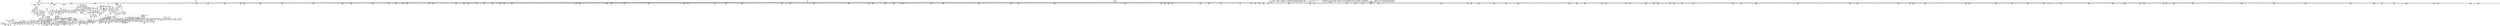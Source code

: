 digraph {
	CE0x40601c0 [shape=record,shape=Mrecord,label="{CE0x40601c0|avc_has_perm:tsid|Function::avc_has_perm&Arg::tsid::}"]
	CE0x40446c0 [shape=record,shape=Mrecord,label="{CE0x40446c0|0:_i32,_4:_i32,_8:_i16,_12:_i32,_16:_i32,_20:_i32,_24:_i32,_56:_i8*,_:_SCMRE_933,934_}"]
	CE0x3fa17c0 [shape=record,shape=Mrecord,label="{CE0x3fa17c0|0:_i32,_4:_i32,_8:_i16,_12:_i32,_16:_i32,_20:_i32,_24:_i32,_56:_i8*,_:_SCMRE_243,244_}"]
	CE0x3fb63e0 [shape=record,shape=Mrecord,label="{CE0x3fb63e0|file_has_perm:if.then8|*SummSink*}"]
	CE0x3f7e1b0 [shape=record,shape=Mrecord,label="{CE0x3f7e1b0|8:_i8,_32:_%struct.inode*,_%struct.selinux_audit_data*,_128:_i32,_132:_i32,_456:_i8*,_:_SCMRE_488,496_|*MultipleSource*|security/selinux/hooks.c,1902|Function::selinux_file_receive&Arg::file::|Function::file_has_perm&Arg::file::|Function::file_to_av&Arg::file::}"]
	CE0x3fa3e10 [shape=record,shape=Mrecord,label="{CE0x3fa3e10|0:_i32,_4:_i32,_8:_i16,_12:_i32,_16:_i32,_20:_i32,_24:_i32,_56:_i8*,_:_SCMRE_266,267_}"]
	CE0x3f9b530 [shape=record,shape=Mrecord,label="{CE0x3f9b530|file_to_av:tmp20|security/selinux/hooks.c,1906}"]
	CE0x3f67ca0 [shape=record,shape=Mrecord,label="{CE0x3f67ca0|file_inode:tmp4|*LoadInst*|include/linux/fs.h,1916|*SummSource*}"]
	CE0x3f4c330 [shape=record,shape=Mrecord,label="{CE0x3f4c330|file_to_av:conv1|security/selinux/hooks.c,1903|*SummSink*}"]
	CE0x40327e0 [shape=record,shape=Mrecord,label="{CE0x40327e0|0:_i32,_4:_i32,_8:_i16,_12:_i32,_16:_i32,_20:_i32,_24:_i32,_56:_i8*,_:_SCMRE_571,572_}"]
	CE0x40347f0 [shape=record,shape=Mrecord,label="{CE0x40347f0|0:_i32,_4:_i32,_8:_i16,_12:_i32,_16:_i32,_20:_i32,_24:_i32,_56:_i8*,_:_SCMRE_590,591_}"]
	CE0x4052ad0 [shape=record,shape=Mrecord,label="{CE0x4052ad0|__validate_creds:tmp3|include/linux/cred.h,173}"]
	CE0x4040190 [shape=record,shape=Mrecord,label="{CE0x4040190|0:_i32,_4:_i32,_8:_i16,_12:_i32,_16:_i32,_20:_i32,_24:_i32,_56:_i8*,_:_SCMRE_892,893_}"]
	CE0x3f7ec00 [shape=record,shape=Mrecord,label="{CE0x3f7ec00|8:_i8,_32:_%struct.inode*,_%struct.selinux_audit_data*,_128:_i32,_132:_i32,_456:_i8*,_:_SCMRE_496,504_|*MultipleSource*|security/selinux/hooks.c,1902|Function::selinux_file_receive&Arg::file::|Function::file_has_perm&Arg::file::|Function::file_to_av&Arg::file::}"]
	CE0x4054420 [shape=record,shape=Mrecord,label="{CE0x4054420|inode_has_perm:tmp20|security/selinux/hooks.c,1618|*SummSink*}"]
	CE0x40441b0 [shape=record,shape=Mrecord,label="{CE0x40441b0|0:_i32,_4:_i32,_8:_i16,_12:_i32,_16:_i32,_20:_i32,_24:_i32,_56:_i8*,_:_SCMRE_930,931_}"]
	CE0x3f0dd20 [shape=record,shape=Mrecord,label="{CE0x3f0dd20|selinux_file_receive:tmp20|security/selinux/hooks.c,3414|*SummSink*}"]
	CE0x3f5fe90 [shape=record,shape=Mrecord,label="{CE0x3f5fe90|file_has_perm:if.end}"]
	CE0x3f609e0 [shape=record,shape=Mrecord,label="{CE0x3f609e0|cred_sid:tmp2|*SummSink*}"]
	CE0x3fb70c0 [shape=record,shape=Mrecord,label="{CE0x3fb70c0|file_has_perm:if.end|*SummSource*}"]
	CE0x3f49090 [shape=record,shape=Mrecord,label="{CE0x3f49090|file_to_av:tmp3|security/selinux/hooks.c,1902|*SummSink*}"]
	CE0x400b410 [shape=record,shape=Mrecord,label="{CE0x400b410|0:_i32,_4:_i32,_8:_i16,_12:_i32,_16:_i32,_20:_i32,_24:_i32,_56:_i8*,_:_SCMRE_157,158_}"]
	CE0x403dc70 [shape=record,shape=Mrecord,label="{CE0x403dc70|0:_i32,_4:_i32,_8:_i16,_12:_i32,_16:_i32,_20:_i32,_24:_i32,_56:_i8*,_:_SCMRE_870,871_}"]
	CE0x3f72020 [shape=record,shape=Mrecord,label="{CE0x3f72020|avc_has_perm:entry|*SummSource*}"]
	CE0x3f2fdb0 [shape=record,shape=Mrecord,label="{CE0x3f2fdb0|file_has_perm:file|Function::file_has_perm&Arg::file::|*SummSink*}"]
	CE0x3f77c30 [shape=record,shape=Mrecord,label="{CE0x3f77c30|inode_has_perm:tmp5|security/selinux/hooks.c,1609|*SummSink*}"]
	CE0x40574c0 [shape=record,shape=Mrecord,label="{CE0x40574c0|inode_has_perm:tmp7|security/selinux/hooks.c,1611}"]
	CE0x3f0b370 [shape=record,shape=Mrecord,label="{CE0x3f0b370|COLLAPSED:_GCMRE___llvm_gcov_ctr171_internal_global_15_x_i64_zeroinitializer:_elem_0:default:}"]
	CE0x4055660 [shape=record,shape=Mrecord,label="{CE0x4055660|inode_has_perm:lnot1|security/selinux/hooks.c,1611|*SummSink*}"]
	CE0x3fe06e0 [shape=record,shape=Mrecord,label="{CE0x3fe06e0|file_has_perm:tmp26|security/selinux/hooks.c,1694}"]
	CE0x3f6b820 [shape=record,shape=Mrecord,label="{CE0x3f6b820|8:_i8,_32:_%struct.inode*,_%struct.selinux_audit_data*,_128:_i32,_132:_i32,_456:_i8*,_:_SCMRE_202,203_}"]
	CE0x4042350 [shape=record,shape=Mrecord,label="{CE0x4042350|0:_i32,_4:_i32,_8:_i16,_12:_i32,_16:_i32,_20:_i32,_24:_i32,_56:_i8*,_:_SCMRE_912,913_}"]
	CE0x3f589d0 [shape=record,shape=Mrecord,label="{CE0x3f589d0|i64*_getelementptr_inbounds_(_15_x_i64_,_15_x_i64_*___llvm_gcov_ctr171,_i64_0,_i64_0)|*Constant*}"]
	CE0x3f7d6f0 [shape=record,shape=Mrecord,label="{CE0x3f7d6f0|8:_i8,_32:_%struct.inode*,_%struct.selinux_audit_data*,_128:_i32,_132:_i32,_456:_i8*,_:_SCMRE_440,448_|*MultipleSource*|security/selinux/hooks.c,1902|Function::selinux_file_receive&Arg::file::|Function::file_has_perm&Arg::file::|Function::file_to_av&Arg::file::}"]
	CE0x4053720 [shape=record,shape=Mrecord,label="{CE0x4053720|__validate_creds:tmp4|include/linux/cred.h,173|*SummSource*}"]
	CE0x3fd4bd0 [shape=record,shape=Mrecord,label="{CE0x3fd4bd0|i32_4|*Constant*|*SummSource*}"]
	CE0x3f2c690 [shape=record,shape=Mrecord,label="{CE0x3f2c690|selinux_file_receive:tmp13|security/selinux/hooks.c,3414|*SummSink*}"]
	CE0x4059fa0 [shape=record,shape=Mrecord,label="{CE0x4059fa0|inode_has_perm:tmp12|security/selinux/hooks.c,1612|*SummSource*}"]
	CE0x3fafaf0 [shape=record,shape=Mrecord,label="{CE0x3fafaf0|file_inode:entry|*SummSource*}"]
	CE0x3f66bc0 [shape=record,shape=Mrecord,label="{CE0x3f66bc0|i32_0|*Constant*}"]
	CE0x4056a20 [shape=record,shape=Mrecord,label="{CE0x4056a20|i64_3|*Constant*}"]
	CE0x3f76240 [shape=record,shape=Mrecord,label="{CE0x3f76240|8:_i8,_32:_%struct.inode*,_%struct.selinux_audit_data*,_128:_i32,_132:_i32,_456:_i8*,_:_SCMRE_48,49_}"]
	CE0x3f14c90 [shape=record,shape=Mrecord,label="{CE0x3f14c90|i64_0|*Constant*|*SummSink*}"]
	CE0x3f9ac50 [shape=record,shape=Mrecord,label="{CE0x3f9ac50|i64*_getelementptr_inbounds_(_15_x_i64_,_15_x_i64_*___llvm_gcov_ctr171,_i64_0,_i64_8)|*Constant*|*SummSink*}"]
	CE0x403d9a0 [shape=record,shape=Mrecord,label="{CE0x403d9a0|0:_i32,_4:_i32,_8:_i16,_12:_i32,_16:_i32,_20:_i32,_24:_i32,_56:_i8*,_:_SCMRE_868,869_}"]
	CE0x3f4fcb0 [shape=record,shape=Mrecord,label="{CE0x3f4fcb0|file_to_av:tmp25|security/selinux/hooks.c,1910|*SummSource*}"]
	CE0x3f6f020 [shape=record,shape=Mrecord,label="{CE0x3f6f020|8:_i8,_32:_%struct.inode*,_%struct.selinux_audit_data*,_128:_i32,_132:_i32,_456:_i8*,_:_SCMRE_51,52_}"]
	CE0x3f9ebb0 [shape=record,shape=Mrecord,label="{CE0x3f9ebb0|i64_11|*Constant*}"]
	CE0x3fd93f0 [shape=record,shape=Mrecord,label="{CE0x3fd93f0|cred_sid:tmp6|security/selinux/hooks.c,197}"]
	CE0x3f788c0 [shape=record,shape=Mrecord,label="{CE0x3f788c0|8:_i8,_32:_%struct.inode*,_%struct.selinux_audit_data*,_128:_i32,_132:_i32,_456:_i8*,_:_SCMRE_101,102_}"]
	CE0x3f6c900 [shape=record,shape=Mrecord,label="{CE0x3f6c900|file_to_av:tobool|security/selinux/hooks.c,1902|*SummSink*}"]
	CE0x40390d0 [shape=record,shape=Mrecord,label="{CE0x40390d0|0:_i32,_4:_i32,_8:_i16,_12:_i32,_16:_i32,_20:_i32,_24:_i32,_56:_i8*,_:_SCMRE_672,680_|*MultipleSource*|*LoadInst*|include/linux/fs.h,1916|security/selinux/hooks.c,1675|Function::inode_has_perm&Arg::inode::|security/selinux/hooks.c,1611}"]
	CE0x3f655a0 [shape=record,shape=Mrecord,label="{CE0x3f655a0|_ret_i32_%tmp6,_!dbg_!27716|security/selinux/hooks.c,197}"]
	CE0x3f00550 [shape=record,shape=Mrecord,label="{CE0x3f00550|i8*_getelementptr_inbounds_(_25_x_i8_,_25_x_i8_*_.str3,_i32_0,_i32_0)|*Constant*|*SummSink*}"]
	"CONST[source:0(mediator),value:2(dynamic)][purpose:{object}][SnkIdx:5]"
	CE0x40463b0 [shape=record,shape=Mrecord,label="{CE0x40463b0|0:_i32,_4:_i32,_8:_i16,_12:_i32,_16:_i32,_20:_i32,_24:_i32,_56:_i8*,_:_SCMRE_982,983_}"]
	CE0x40632b0 [shape=record,shape=Mrecord,label="{CE0x40632b0|i64*_getelementptr_inbounds_(_5_x_i64_,_5_x_i64_*___llvm_gcov_ctr155,_i64_0,_i64_4)|*Constant*|*SummSource*}"]
	CE0x400b260 [shape=record,shape=Mrecord,label="{CE0x400b260|0:_i32,_4:_i32,_8:_i16,_12:_i32,_16:_i32,_20:_i32,_24:_i32,_56:_i8*,_:_SCMRE_156,157_}"]
	CE0x3f62780 [shape=record,shape=Mrecord,label="{CE0x3f62780|file_has_perm:tmp1}"]
	CE0x3f4b9d0 [shape=record,shape=Mrecord,label="{CE0x3f4b9d0|file_to_av:conv|security/selinux/hooks.c,1903|*SummSink*}"]
	CE0x3f79970 [shape=record,shape=Mrecord,label="{CE0x3f79970|8:_i8,_32:_%struct.inode*,_%struct.selinux_audit_data*,_128:_i32,_132:_i32,_456:_i8*,_:_SCMRE_71,72_}"]
	CE0x3f2b240 [shape=record,shape=Mrecord,label="{CE0x3f2b240|8:_i8,_32:_%struct.inode*,_%struct.selinux_audit_data*,_128:_i32,_132:_i32,_456:_i8*,_:_SCMRE_192,193_}"]
	CE0x4052760 [shape=record,shape=Mrecord,label="{CE0x4052760|__validate_creds:tmp2|include/linux/cred.h,173}"]
	CE0x403eba0 [shape=record,shape=Mrecord,label="{CE0x403eba0|0:_i32,_4:_i32,_8:_i16,_12:_i32,_16:_i32,_20:_i32,_24:_i32,_56:_i8*,_:_SCMRE_879,880_}"]
	CE0x3f4dae0 [shape=record,shape=Mrecord,label="{CE0x3f4dae0|file_to_av:tmp16|security/selinux/hooks.c,1905|*SummSource*}"]
	CE0x3fadaf0 [shape=record,shape=Mrecord,label="{CE0x3fadaf0|0:_i32,_4:_i32,_8:_i16,_12:_i32,_16:_i32,_20:_i32,_24:_i32,_56:_i8*,_:_SCMRE_552,553_}"]
	CE0x3fba920 [shape=record,shape=Mrecord,label="{CE0x3fba920|GLOBAL:file_inode|*Constant*}"]
	CE0x3f6ac20 [shape=record,shape=Mrecord,label="{CE0x3f6ac20|8:_i8,_32:_%struct.inode*,_%struct.selinux_audit_data*,_128:_i32,_132:_i32,_456:_i8*,_:_SCMRE_194,195_}"]
	CE0x3fa5fd0 [shape=record,shape=Mrecord,label="{CE0x3fa5fd0|0:_i32,_4:_i32,_8:_i16,_12:_i32,_16:_i32,_20:_i32,_24:_i32,_56:_i8*,_:_SCMRE_286,287_}"]
	CE0x40373d0 [shape=record,shape=Mrecord,label="{CE0x40373d0|0:_i32,_4:_i32,_8:_i16,_12:_i32,_16:_i32,_20:_i32,_24:_i32,_56:_i8*,_:_SCMRE_616,617_}"]
	CE0x3fd00b0 [shape=record,shape=Mrecord,label="{CE0x3fd00b0|cred_sid:cred|Function::cred_sid&Arg::cred::}"]
	CE0x404a220 [shape=record,shape=Mrecord,label="{CE0x404a220|inode_has_perm:tmp14|security/selinux/hooks.c,1614|*SummSource*}"]
	CE0x3f21ee0 [shape=record,shape=Mrecord,label="{CE0x3f21ee0|selinux_file_receive:tmp9|security/selinux/hooks.c,3414|*SummSink*}"]
	CE0x3f62ee0 [shape=record,shape=Mrecord,label="{CE0x3f62ee0|avc_has_perm:auditdata|Function::avc_has_perm&Arg::auditdata::|*SummSource*}"]
	CE0x3fb3de0 [shape=record,shape=Mrecord,label="{CE0x3fb3de0|cred_sid:tmp6|security/selinux/hooks.c,197|*SummSink*}"]
	CE0x3f68060 [shape=record,shape=Mrecord,label="{CE0x3f68060|i16_8|*Constant*|*SummSink*}"]
	CE0x4054cd0 [shape=record,shape=Mrecord,label="{CE0x4054cd0|i1_true|*Constant*}"]
	CE0x4036ec0 [shape=record,shape=Mrecord,label="{CE0x4036ec0|0:_i32,_4:_i32,_8:_i16,_12:_i32,_16:_i32,_20:_i32,_24:_i32,_56:_i8*,_:_SCMRE_613,614_}"]
	CE0x3fd6b50 [shape=record,shape=Mrecord,label="{CE0x3fd6b50|__validate_creds:cred|Function::__validate_creds&Arg::cred::|*SummSource*}"]
	"CONST[source:0(mediator),value:0(static)][purpose:{operation}][SrcIdx:5]"
	CE0x400f430 [shape=record,shape=Mrecord,label="{CE0x400f430|0:_i32,_4:_i32,_8:_i16,_12:_i32,_16:_i32,_20:_i32,_24:_i32,_56:_i8*,_:_SCMRE_195,196_}"]
	CE0x3f7b930 [shape=record,shape=Mrecord,label="{CE0x3f7b930|inode_has_perm:tmp4|security/selinux/hooks.c,1609|*SummSink*}"]
	CE0x3f130c0 [shape=record,shape=Mrecord,label="{CE0x3f130c0|GLOBAL:get_current|*Constant*}"]
	CE0x3f255a0 [shape=record,shape=Mrecord,label="{CE0x3f255a0|selinux_file_receive:tmp8|security/selinux/hooks.c,3414|*SummSink*}"]
	CE0x3fdd010 [shape=record,shape=Mrecord,label="{CE0x3fdd010|i64*_getelementptr_inbounds_(_12_x_i64_,_12_x_i64_*___llvm_gcov_ctr170,_i64_0,_i64_11)|*Constant*}"]
	CE0x3f6fa20 [shape=record,shape=Mrecord,label="{CE0x3f6fa20|8:_i8,_32:_%struct.inode*,_%struct.selinux_audit_data*,_128:_i32,_132:_i32,_456:_i8*,_:_SCMRE_122,123_}"]
	CE0x3f37760 [shape=record,shape=Mrecord,label="{CE0x3f37760|cred_sid:cred|Function::cred_sid&Arg::cred::|*SummSource*}"]
	CE0x3f99e70 [shape=record,shape=Mrecord,label="{CE0x3f99e70|file_to_av:tmp14|*LoadInst*|security/selinux/hooks.c,1905}"]
	CE0x400aba0 [shape=record,shape=Mrecord,label="{CE0x400aba0|0:_i32,_4:_i32,_8:_i16,_12:_i32,_16:_i32,_20:_i32,_24:_i32,_56:_i8*,_:_SCMRE_152,153_}"]
	CE0x4060bc0 [shape=record,shape=Mrecord,label="{CE0x4060bc0|inode_has_perm:retval.0|*SummSource*}"]
	CE0x3f5ba70 [shape=record,shape=Mrecord,label="{CE0x3f5ba70|8:_i8,_32:_%struct.inode*,_%struct.selinux_audit_data*,_128:_i32,_132:_i32,_456:_i8*,_:_SCMRE_81,82_}"]
	CE0x3fdbb20 [shape=record,shape=Mrecord,label="{CE0x3fdbb20|file_has_perm:tmp26|security/selinux/hooks.c,1694|*SummSource*}"]
	CE0x405d210 [shape=record,shape=Mrecord,label="{CE0x405d210|inode_has_perm:tmp17|security/selinux/hooks.c,1617}"]
	CE0x3f27760 [shape=record,shape=Mrecord,label="{CE0x3f27760|selinux_file_receive:tmp5|security/selinux/hooks.c,3414|*SummSource*}"]
	CE0x3f23df0 [shape=record,shape=Mrecord,label="{CE0x3f23df0|GLOBAL:__llvm_gcov_ctr268|Global_var:__llvm_gcov_ctr268}"]
	CE0x3fe0260 [shape=record,shape=Mrecord,label="{CE0x3fe0260|_ret_i32_%retval.0,_!dbg_!27739|security/selinux/hooks.c,1618}"]
	CE0x4009c70 [shape=record,shape=Mrecord,label="{CE0x4009c70|0:_i32,_4:_i32,_8:_i16,_12:_i32,_16:_i32,_20:_i32,_24:_i32,_56:_i8*,_:_SCMRE_143,144_}"]
	CE0x3f5d570 [shape=record,shape=Mrecord,label="{CE0x3f5d570|file_to_av:tmp29|security/selinux/hooks.c,1914|*SummSink*}"]
	CE0x40560d0 [shape=record,shape=Mrecord,label="{CE0x40560d0|GLOBAL:llvm.expect.i64|*Constant*}"]
	CE0x3f34560 [shape=record,shape=Mrecord,label="{CE0x3f34560|_call_void_lockdep_rcu_suspicious(i8*_getelementptr_inbounds_(_25_x_i8_,_25_x_i8_*_.str3,_i32_0,_i32_0),_i32_3414,_i8*_getelementptr_inbounds_(_45_x_i8_,_45_x_i8_*_.str12,_i32_0,_i32_0))_#10,_!dbg_!27728|security/selinux/hooks.c,3414|*SummSink*}"]
	CE0x3f4bf60 [shape=record,shape=Mrecord,label="{CE0x3f4bf60|file_to_av:or|security/selinux/hooks.c,1903|*SummSource*}"]
	CE0x3fd0740 [shape=record,shape=Mrecord,label="{CE0x3fd0740|i32_10|*Constant*|*SummSink*}"]
	CE0x4056b80 [shape=record,shape=Mrecord,label="{CE0x4056b80|inode_has_perm:expval|security/selinux/hooks.c,1611|*SummSink*}"]
	CE0x405d410 [shape=record,shape=Mrecord,label="{CE0x405d410|inode_has_perm:tmp17|security/selinux/hooks.c,1617|*SummSource*}"]
	CE0x3f10370 [shape=record,shape=Mrecord,label="{CE0x3f10370|i32_3414|*Constant*|*SummSource*}"]
	CE0x4054b60 [shape=record,shape=Mrecord,label="{CE0x4054b60|inode_has_perm:tobool|security/selinux/hooks.c,1611|*SummSink*}"]
	CE0x3fabef0 [shape=record,shape=Mrecord,label="{CE0x3fabef0|0:_i32,_4:_i32,_8:_i16,_12:_i32,_16:_i32,_20:_i32,_24:_i32,_56:_i8*,_:_SCMRE_473,474_}"]
	CE0x3f4a960 [shape=record,shape=Mrecord,label="{CE0x3f4a960|file_to_av:tmp6|security/selinux/hooks.c,1902}"]
	CE0x3f820b0 [shape=record,shape=Mrecord,label="{CE0x3f820b0|file_has_perm:tmp10|security/selinux/hooks.c,1683|*SummSink*}"]
	CE0x3f3a640 [shape=record,shape=Mrecord,label="{CE0x3f3a640|8:_i8,_32:_%struct.inode*,_%struct.selinux_audit_data*,_128:_i32,_132:_i32,_456:_i8*,_:_SCMRE_57,58_}"]
	CE0x3f657a0 [shape=record,shape=Mrecord,label="{CE0x3f657a0|_ret_i32_%tmp6,_!dbg_!27716|security/selinux/hooks.c,197|*SummSource*}"]
	CE0x3f53aa0 [shape=record,shape=Mrecord,label="{CE0x3f53aa0|8:_i8,_32:_%struct.inode*,_%struct.selinux_audit_data*,_128:_i32,_132:_i32,_456:_i8*,_:_SCMRE_60,61_}"]
	CE0x3fd58f0 [shape=record,shape=Mrecord,label="{CE0x3fd58f0|GLOBAL:llvm.expect.i64|*Constant*}"]
	CE0x400b5c0 [shape=record,shape=Mrecord,label="{CE0x400b5c0|0:_i32,_4:_i32,_8:_i16,_12:_i32,_16:_i32,_20:_i32,_24:_i32,_56:_i8*,_:_SCMRE_158,159_}"]
	CE0x3f1b560 [shape=record,shape=Mrecord,label="{CE0x3f1b560|8:_i8,_32:_%struct.inode*,_%struct.selinux_audit_data*,_128:_i32,_132:_i32,_456:_i8*,_:_SCMRE_392,396_|*MultipleSource*|security/selinux/hooks.c,1902|Function::selinux_file_receive&Arg::file::|Function::file_has_perm&Arg::file::|Function::file_to_av&Arg::file::}"]
	CE0x3f11bb0 [shape=record,shape=Mrecord,label="{CE0x3f11bb0|selinux_file_receive:do.end}"]
	CE0x3f64fe0 [shape=record,shape=Mrecord,label="{CE0x3f64fe0|file_has_perm:if.then}"]
	CE0x3f79600 [shape=record,shape=Mrecord,label="{CE0x3f79600|file_to_av:tmp3|security/selinux/hooks.c,1902|*SummSource*}"]
	CE0x4031c10 [shape=record,shape=Mrecord,label="{CE0x4031c10|0:_i32,_4:_i32,_8:_i16,_12:_i32,_16:_i32,_20:_i32,_24:_i32,_56:_i8*,_:_SCMRE_564,565_}"]
	CE0x3f55ad0 [shape=record,shape=Mrecord,label="{CE0x3f55ad0|get_current:tmp3|*SummSource*}"]
	CE0x3f53420 [shape=record,shape=Mrecord,label="{CE0x3f53420|file_to_av:f_flags|security/selinux/hooks.c,1905}"]
	CE0x4040850 [shape=record,shape=Mrecord,label="{CE0x4040850|0:_i32,_4:_i32,_8:_i16,_12:_i32,_16:_i32,_20:_i32,_24:_i32,_56:_i8*,_:_SCMRE_896,897_}"]
	CE0x3f68b30 [shape=record,shape=Mrecord,label="{CE0x3f68b30|file_has_perm:tmp4|security/selinux/hooks.c,1681|*SummSource*}"]
	CE0x3f4a100 [shape=record,shape=Mrecord,label="{CE0x3f4a100|file_to_av:tmp24|security/selinux/hooks.c,1909|*SummSink*}"]
	CE0x3fab970 [shape=record,shape=Mrecord,label="{CE0x3fab970|0:_i32,_4:_i32,_8:_i16,_12:_i32,_16:_i32,_20:_i32,_24:_i32,_56:_i8*,_:_SCMRE_456,464_|*MultipleSource*|*LoadInst*|include/linux/fs.h,1916|security/selinux/hooks.c,1675|Function::inode_has_perm&Arg::inode::|security/selinux/hooks.c,1611}"]
	CE0x3f4f3c0 [shape=record,shape=Mrecord,label="{CE0x3f4f3c0|file_to_av:tmp26|security/selinux/hooks.c,1910}"]
	CE0x3f21360 [shape=record,shape=Mrecord,label="{CE0x3f21360|i64_3|*Constant*}"]
	CE0x3f78740 [shape=record,shape=Mrecord,label="{CE0x3f78740|8:_i8,_32:_%struct.inode*,_%struct.selinux_audit_data*,_128:_i32,_132:_i32,_456:_i8*,_:_SCMRE_100,101_}"]
	CE0x40338c0 [shape=record,shape=Mrecord,label="{CE0x40338c0|0:_i32,_4:_i32,_8:_i16,_12:_i32,_16:_i32,_20:_i32,_24:_i32,_56:_i8*,_:_SCMRE_581,582_}"]
	CE0x3f53da0 [shape=record,shape=Mrecord,label="{CE0x3f53da0|8:_i8,_32:_%struct.inode*,_%struct.selinux_audit_data*,_128:_i32,_132:_i32,_456:_i8*,_:_SCMRE_62,63_}"]
	CE0x3fdbdd0 [shape=record,shape=Mrecord,label="{CE0x3fdbdd0|file_has_perm:tmp26|security/selinux/hooks.c,1694|*SummSink*}"]
	CE0x3f61f00 [shape=record,shape=Mrecord,label="{CE0x3f61f00|0:_i32,_4:_i32,_8:_i16,_12:_i32,_16:_i32,_20:_i32,_24:_i32,_56:_i8*,_:_SCMRE_16,24_|*MultipleSource*|*LoadInst*|include/linux/fs.h,1916|security/selinux/hooks.c,1675|Function::inode_has_perm&Arg::inode::|security/selinux/hooks.c,1611}"]
	CE0x3f59b20 [shape=record,shape=Mrecord,label="{CE0x3f59b20|8:_i8,_32:_%struct.inode*,_%struct.selinux_audit_data*,_128:_i32,_132:_i32,_456:_i8*,_:_SCMRE_89,90_}"]
	CE0x3f5d900 [shape=record,shape=Mrecord,label="{CE0x3f5d900|file_to_av:tmp30|security/selinux/hooks.c,1914|*SummSource*}"]
	CE0x3f5b220 [shape=record,shape=Mrecord,label="{CE0x3f5b220|8:_i8,_32:_%struct.inode*,_%struct.selinux_audit_data*,_128:_i32,_132:_i32,_456:_i8*,_:_SCMRE_70,71_}"]
	CE0x3fa6f00 [shape=record,shape=Mrecord,label="{CE0x3fa6f00|0:_i32,_4:_i32,_8:_i16,_12:_i32,_16:_i32,_20:_i32,_24:_i32,_56:_i8*,_:_SCMRE_295,296_}"]
	CE0x4052240 [shape=record,shape=Mrecord,label="{CE0x4052240|__validate_creds:bb|*SummSink*}"]
	CE0x3f1f2f0 [shape=record,shape=Mrecord,label="{CE0x3f1f2f0|selinux_file_receive:tmp9|security/selinux/hooks.c,3414}"]
	CE0x3f9bd40 [shape=record,shape=Mrecord,label="{CE0x3f9bd40|file_to_av:tmp20|security/selinux/hooks.c,1906|*SummSink*}"]
	CE0x3f659f0 [shape=record,shape=Mrecord,label="{CE0x3f659f0|cred_sid:sid|security/selinux/hooks.c,197|*SummSource*}"]
	CE0x3fab3f0 [shape=record,shape=Mrecord,label="{CE0x3fab3f0|0:_i32,_4:_i32,_8:_i16,_12:_i32,_16:_i32,_20:_i32,_24:_i32,_56:_i8*,_:_SCMRE_440,448_|*MultipleSource*|*LoadInst*|include/linux/fs.h,1916|security/selinux/hooks.c,1675|Function::inode_has_perm&Arg::inode::|security/selinux/hooks.c,1611}"]
	CE0x3f71aa0 [shape=record,shape=Mrecord,label="{CE0x3f71aa0|_call_void_mcount()_#3}"]
	CE0x3fdcaf0 [shape=record,shape=Mrecord,label="{CE0x3fdcaf0|file_has_perm:rc.1|*SummSink*}"]
	CE0x3f257b0 [shape=record,shape=Mrecord,label="{CE0x3f257b0|selinux_file_receive:tobool1|security/selinux/hooks.c,3414|*SummSource*}"]
	CE0x3f9c8f0 [shape=record,shape=Mrecord,label="{CE0x3f9c8f0|file_to_av:or10|security/selinux/hooks.c,1906|*SummSource*}"]
	CE0x3f4c750 [shape=record,shape=Mrecord,label="{CE0x3f4c750|file_to_av:av.0|*SummSink*}"]
	CE0x403c650 [shape=record,shape=Mrecord,label="{CE0x403c650|0:_i32,_4:_i32,_8:_i16,_12:_i32,_16:_i32,_20:_i32,_24:_i32,_56:_i8*,_:_SCMRE_832,840_|*MultipleSource*|*LoadInst*|include/linux/fs.h,1916|security/selinux/hooks.c,1675|Function::inode_has_perm&Arg::inode::|security/selinux/hooks.c,1611}"]
	CE0x3fa8190 [shape=record,shape=Mrecord,label="{CE0x3fa8190|0:_i32,_4:_i32,_8:_i16,_12:_i32,_16:_i32,_20:_i32,_24:_i32,_56:_i8*,_:_SCMRE_306,307_}"]
	CE0x40604c0 [shape=record,shape=Mrecord,label="{CE0x40604c0|_ret_i32_%retval.0,_!dbg_!27728|security/selinux/avc.c,775}"]
	CE0x3f6e540 [shape=record,shape=Mrecord,label="{CE0x3f6e540|8:_i8,_32:_%struct.inode*,_%struct.selinux_audit_data*,_128:_i32,_132:_i32,_456:_i8*,_:_SCMRE_9,10_}"]
	CE0x3f11950 [shape=record,shape=Mrecord,label="{CE0x3f11950|selinux_file_receive:tmp10|security/selinux/hooks.c,3414|*SummSource*}"]
	CE0x3f631a0 [shape=record,shape=Mrecord,label="{CE0x3f631a0|i64*_getelementptr_inbounds_(_2_x_i64_,_2_x_i64_*___llvm_gcov_ctr131,_i64_0,_i64_1)|*Constant*}"]
	CE0x3f0c890 [shape=record,shape=Mrecord,label="{CE0x3f0c890|file_to_av:and3|security/selinux/hooks.c,1904|*SummSource*}"]
	CE0x3fa2e80 [shape=record,shape=Mrecord,label="{CE0x3fa2e80|0:_i32,_4:_i32,_8:_i16,_12:_i32,_16:_i32,_20:_i32,_24:_i32,_56:_i8*,_:_SCMRE_257,258_}"]
	CE0x3fd7e40 [shape=record,shape=Mrecord,label="{CE0x3fd7e40|_call_void_mcount()_#3|*SummSource*}"]
	CE0x3f3afe0 [shape=record,shape=Mrecord,label="{CE0x3f3afe0|i64*_getelementptr_inbounds_(_11_x_i64_,_11_x_i64_*___llvm_gcov_ctr268,_i64_0,_i64_1)|*Constant*}"]
	CE0x3f5be30 [shape=record,shape=Mrecord,label="{CE0x3f5be30|file_to_av:bb|*SummSource*}"]
	CE0x3f2ba40 [shape=record,shape=Mrecord,label="{CE0x3f2ba40|file_to_av:if.then5|*SummSink*}"]
	CE0x4061cf0 [shape=record,shape=Mrecord,label="{CE0x4061cf0|__validate_creds:tmp6|include/linux/cred.h,174}"]
	CE0x3fb4820 [shape=record,shape=Mrecord,label="{CE0x3fb4820|avc_has_perm:entry}"]
	CE0x400fe70 [shape=record,shape=Mrecord,label="{CE0x400fe70|cred_sid:tmp1}"]
	CE0x3f0d870 [shape=record,shape=Mrecord,label="{CE0x3f0d870|i64*_getelementptr_inbounds_(_11_x_i64_,_11_x_i64_*___llvm_gcov_ctr268,_i64_0,_i64_10)|*Constant*|*SummSource*}"]
	CE0x3f760c0 [shape=record,shape=Mrecord,label="{CE0x3f760c0|8:_i8,_32:_%struct.inode*,_%struct.selinux_audit_data*,_128:_i32,_132:_i32,_456:_i8*,_:_SCMRE_40,48_|*MultipleSource*|security/selinux/hooks.c,1902|Function::selinux_file_receive&Arg::file::|Function::file_has_perm&Arg::file::|Function::file_to_av&Arg::file::}"]
	CE0x3f6d350 [shape=record,shape=Mrecord,label="{CE0x3f6d350|file_to_av:tmp1|*SummSink*}"]
	CE0x3f9ce50 [shape=record,shape=Mrecord,label="{CE0x3f9ce50|i64*_getelementptr_inbounds_(_15_x_i64_,_15_x_i64_*___llvm_gcov_ctr171,_i64_0,_i64_9)|*Constant*}"]
	CE0x3f596a0 [shape=record,shape=Mrecord,label="{CE0x3f596a0|8:_i8,_32:_%struct.inode*,_%struct.selinux_audit_data*,_128:_i32,_132:_i32,_456:_i8*,_:_SCMRE_86,87_}"]
	CE0x3f12f10 [shape=record,shape=Mrecord,label="{CE0x3f12f10|selinux_file_receive:call3|security/selinux/hooks.c,3414|*SummSink*}"]
	CE0x3fd25a0 [shape=record,shape=Mrecord,label="{CE0x3fd25a0|cred_sid:tmp5|security/selinux/hooks.c,196}"]
	CE0x404c420 [shape=record,shape=Mrecord,label="{CE0x404c420|28:_i32,_32:_i16,_:_CRE_28,32_|*MultipleSource*|*LoadInst*|security/selinux/hooks.c,1615|security/selinux/hooks.c,1615|security/selinux/hooks.c,1617}"]
	CE0x3faf3f0 [shape=record,shape=Mrecord,label="{CE0x3faf3f0|avc_has_perm:tclass|Function::avc_has_perm&Arg::tclass::|*SummSource*}"]
	CE0x3fe6460 [shape=record,shape=Mrecord,label="{CE0x3fe6460|inode_has_perm:tmp2|*SummSource*}"]
	CE0x405f300 [shape=record,shape=Mrecord,label="{CE0x405f300|inode_has_perm:tmp18|security/selinux/hooks.c,1617}"]
	CE0x3f6bca0 [shape=record,shape=Mrecord,label="{CE0x3f6bca0|8:_i8,_32:_%struct.inode*,_%struct.selinux_audit_data*,_128:_i32,_132:_i32,_456:_i8*,_:_SCMRE_205,206_}"]
	CE0x3f32f90 [shape=record,shape=Mrecord,label="{CE0x3f32f90|8:_i8,_32:_%struct.inode*,_%struct.selinux_audit_data*,_128:_i32,_132:_i32,_456:_i8*,_:_SCMRE_99,100_}"]
	CE0x3f77e80 [shape=record,shape=Mrecord,label="{CE0x3f77e80|file_to_av:if.end15|*SummSource*}"]
	CE0x3f79df0 [shape=record,shape=Mrecord,label="{CE0x3f79df0|8:_i8,_32:_%struct.inode*,_%struct.selinux_audit_data*,_128:_i32,_132:_i32,_456:_i8*,_:_SCMRE_74,75_}"]
	CE0x4055a90 [shape=record,shape=Mrecord,label="{CE0x4055a90|inode_has_perm:lnot.ext|security/selinux/hooks.c,1611}"]
	CE0x3f1ceb0 [shape=record,shape=Mrecord,label="{CE0x3f1ceb0|file_to_av:f_mode2|security/selinux/hooks.c,1904}"]
	CE0x403ce90 [shape=record,shape=Mrecord,label="{CE0x403ce90|0:_i32,_4:_i32,_8:_i16,_12:_i32,_16:_i32,_20:_i32,_24:_i32,_56:_i8*,_:_SCMRE_856,864_|*MultipleSource*|*LoadInst*|include/linux/fs.h,1916|security/selinux/hooks.c,1675|Function::inode_has_perm&Arg::inode::|security/selinux/hooks.c,1611}"]
	CE0x3fb53c0 [shape=record,shape=Mrecord,label="{CE0x3fb53c0|file_has_perm:out}"]
	CE0x3f4d650 [shape=record,shape=Mrecord,label="{CE0x3f4d650|file_to_av:tmp15|security/selinux/hooks.c,1905}"]
	CE0x3f683e0 [shape=record,shape=Mrecord,label="{CE0x3f683e0|COLLAPSED:_GCMRE___llvm_gcov_ctr131_internal_global_2_x_i64_zeroinitializer:_elem_0:default:}"]
	CE0x3f01170 [shape=record,shape=Mrecord,label="{CE0x3f01170|selinux_file_receive:entry|*SummSink*}"]
	CE0x3f6df40 [shape=record,shape=Mrecord,label="{CE0x3f6df40|8:_i8,_32:_%struct.inode*,_%struct.selinux_audit_data*,_128:_i32,_132:_i32,_456:_i8*,_:_SCMRE_5,6_}"]
	CE0x3fa2100 [shape=record,shape=Mrecord,label="{CE0x3fa2100|0:_i32,_4:_i32,_8:_i16,_12:_i32,_16:_i32,_20:_i32,_24:_i32,_56:_i8*,_:_SCMRE_249,250_}"]
	CE0x3fc4c20 [shape=record,shape=Mrecord,label="{CE0x3fc4c20|file_has_perm:tmp14|security/selinux/hooks.c,1688|*SummSource*}"]
	CE0x403f920 [shape=record,shape=Mrecord,label="{CE0x403f920|0:_i32,_4:_i32,_8:_i16,_12:_i32,_16:_i32,_20:_i32,_24:_i32,_56:_i8*,_:_SCMRE_887,888_}"]
	CE0x3fd9210 [shape=record,shape=Mrecord,label="{CE0x3fd9210|i64*_getelementptr_inbounds_(_8_x_i64_,_8_x_i64_*___llvm_gcov_ctr154,_i64_0,_i64_1)|*Constant*}"]
	CE0x3f2d900 [shape=record,shape=Mrecord,label="{CE0x3f2d900|file_to_av:entry|*SummSource*}"]
	CE0x3f09b60 [shape=record,shape=Mrecord,label="{CE0x3f09b60|8:_i8,_32:_%struct.inode*,_%struct.selinux_audit_data*,_128:_i32,_132:_i32,_456:_i8*,_:_SCMRE_171,172_}"]
	CE0x4065090 [shape=record,shape=Mrecord,label="{CE0x4065090|__validate_creds:tmp9|include/linux/cred.h,175|*SummSink*}"]
	CE0x4043430 [shape=record,shape=Mrecord,label="{CE0x4043430|0:_i32,_4:_i32,_8:_i16,_12:_i32,_16:_i32,_20:_i32,_24:_i32,_56:_i8*,_:_SCMRE_922,923_}"]
	CE0x4057450 [shape=record,shape=Mrecord,label="{CE0x4057450|i64_4|*Constant*}"]
	CE0x3fda1d0 [shape=record,shape=Mrecord,label="{CE0x3fda1d0|__validate_creds:file|Function::__validate_creds&Arg::file::|*SummSource*}"]
	CE0x3f38b40 [shape=record,shape=Mrecord,label="{CE0x3f38b40|file_to_av:if.else|*SummSink*}"]
	CE0x3f21b10 [shape=record,shape=Mrecord,label="{CE0x3f21b10|i64_2|*Constant*}"]
	CE0x3f0bcb0 [shape=record,shape=Mrecord,label="{CE0x3f0bcb0|file_has_perm:tmp12|security/selinux/hooks.c,1688|*SummSource*}"]
	CE0x3fdeaf0 [shape=record,shape=Mrecord,label="{CE0x3fdeaf0|GLOBAL:inode_has_perm|*Constant*|*SummSink*}"]
	CE0x403dac0 [shape=record,shape=Mrecord,label="{CE0x403dac0|0:_i32,_4:_i32,_8:_i16,_12:_i32,_16:_i32,_20:_i32,_24:_i32,_56:_i8*,_:_SCMRE_869,870_}"]
	CE0x3f1e670 [shape=record,shape=Mrecord,label="{CE0x3f1e670|file_to_av:if.then8}"]
	CE0x3f28de0 [shape=record,shape=Mrecord,label="{CE0x3f28de0|selinux_file_receive:tmp18|security/selinux/hooks.c,3414|*SummSink*}"]
	CE0x3f300a0 [shape=record,shape=Mrecord,label="{CE0x3f300a0|file_has_perm:av|Function::file_has_perm&Arg::av::|*SummSource*}"]
	CE0x3f34900 [shape=record,shape=Mrecord,label="{CE0x3f34900|get_current:tmp1|*SummSource*}"]
	CE0x3f4a430 [shape=record,shape=Mrecord,label="{CE0x3f4a430|file_to_av:av.2|*SummSource*}"]
	CE0x3f108f0 [shape=record,shape=Mrecord,label="{CE0x3f108f0|i8*_getelementptr_inbounds_(_45_x_i8_,_45_x_i8_*_.str12,_i32_0,_i32_0)|*Constant*}"]
	CE0x3f1d050 [shape=record,shape=Mrecord,label="{CE0x3f1d050|file_to_av:f_mode2|security/selinux/hooks.c,1904|*SummSink*}"]
	CE0x3fa69f0 [shape=record,shape=Mrecord,label="{CE0x3fa69f0|0:_i32,_4:_i32,_8:_i16,_12:_i32,_16:_i32,_20:_i32,_24:_i32,_56:_i8*,_:_SCMRE_292,293_}"]
	CE0x4008ce0 [shape=record,shape=Mrecord,label="{CE0x4008ce0|0:_i32,_4:_i32,_8:_i16,_12:_i32,_16:_i32,_20:_i32,_24:_i32,_56:_i8*,_:_SCMRE_128,136_|*MultipleSource*|*LoadInst*|include/linux/fs.h,1916|security/selinux/hooks.c,1675|Function::inode_has_perm&Arg::inode::|security/selinux/hooks.c,1611}"]
	CE0x3f7b8c0 [shape=record,shape=Mrecord,label="{CE0x3f7b8c0|inode_has_perm:tmp4|security/selinux/hooks.c,1609|*SummSource*}"]
	CE0x3fb31a0 [shape=record,shape=Mrecord,label="{CE0x3fb31a0|i64*_getelementptr_inbounds_(_12_x_i64_,_12_x_i64_*___llvm_gcov_ctr170,_i64_0,_i64_0)|*Constant*|*SummSink*}"]
	CE0x3fd1690 [shape=record,shape=Mrecord,label="{CE0x3fd1690|inode_has_perm:tmp}"]
	CE0x3f6fd20 [shape=record,shape=Mrecord,label="{CE0x3f6fd20|8:_i8,_32:_%struct.inode*,_%struct.selinux_audit_data*,_128:_i32,_132:_i32,_456:_i8*,_:_SCMRE_124,125_}"]
	CE0x4040340 [shape=record,shape=Mrecord,label="{CE0x4040340|0:_i32,_4:_i32,_8:_i16,_12:_i32,_16:_i32,_20:_i32,_24:_i32,_56:_i8*,_:_SCMRE_893,894_}"]
	CE0x3f53490 [shape=record,shape=Mrecord,label="{CE0x3f53490|file_to_av:f_flags|security/selinux/hooks.c,1905|*SummSource*}"]
	CE0x3f6c2a0 [shape=record,shape=Mrecord,label="{CE0x3f6c2a0|8:_i8,_32:_%struct.inode*,_%struct.selinux_audit_data*,_128:_i32,_132:_i32,_456:_i8*,_:_SCMRE_209,210_}"]
	CE0x400dc90 [shape=record,shape=Mrecord,label="{CE0x400dc90|0:_i32,_4:_i32,_8:_i16,_12:_i32,_16:_i32,_20:_i32,_24:_i32,_56:_i8*,_:_SCMRE_181,182_}"]
	CE0x3facd70 [shape=record,shape=Mrecord,label="{CE0x3facd70|0:_i32,_4:_i32,_8:_i16,_12:_i32,_16:_i32,_20:_i32,_24:_i32,_56:_i8*,_:_SCMRE_480,481_}"]
	CE0x3f71eb0 [shape=record,shape=Mrecord,label="{CE0x3f71eb0|i32_(i32,_i32,_i16,_i32,_%struct.common_audit_data*)*_bitcast_(i32_(i32,_i32,_i16,_i32,_%struct.common_audit_data.495*)*_avc_has_perm_to_i32_(i32,_i32,_i16,_i32,_%struct.common_audit_data*)*)|*Constant*|*SummSink*}"]
	CE0x3f096e0 [shape=record,shape=Mrecord,label="{CE0x3f096e0|8:_i8,_32:_%struct.inode*,_%struct.selinux_audit_data*,_128:_i32,_132:_i32,_456:_i8*,_:_SCMRE_168,169_}"]
	CE0x3fcf880 [shape=record,shape=Mrecord,label="{CE0x3fcf880|i64*_getelementptr_inbounds_(_8_x_i64_,_8_x_i64_*___llvm_gcov_ctr154,_i64_0,_i64_1)|*Constant*|*SummSource*}"]
	CE0x3f54d40 [shape=record,shape=Mrecord,label="{CE0x3f54d40|8:_i8,_32:_%struct.inode*,_%struct.selinux_audit_data*,_128:_i32,_132:_i32,_456:_i8*,_:_SCMRE_428,432_|*MultipleSource*|security/selinux/hooks.c,1902|Function::selinux_file_receive&Arg::file::|Function::file_has_perm&Arg::file::|Function::file_to_av&Arg::file::}"]
	CE0x3f69540 [shape=record,shape=Mrecord,label="{CE0x3f69540|8:_i8,_32:_%struct.inode*,_%struct.selinux_audit_data*,_128:_i32,_132:_i32,_456:_i8*,_:_SCMRE_114,115_}"]
	CE0x3fc91c0 [shape=record,shape=Mrecord,label="{CE0x3fc91c0|file_has_perm:tmp21|security/selinux/hooks.c,1694}"]
	CE0x4057ca0 [shape=record,shape=Mrecord,label="{CE0x4057ca0|GLOBAL:__llvm_gcov_ctr154|Global_var:__llvm_gcov_ctr154}"]
	CE0x3f7b850 [shape=record,shape=Mrecord,label="{CE0x3f7b850|inode_has_perm:tmp4|security/selinux/hooks.c,1609}"]
	CE0x403a410 [shape=record,shape=Mrecord,label="{CE0x403a410|0:_i32,_4:_i32,_8:_i16,_12:_i32,_16:_i32,_20:_i32,_24:_i32,_56:_i8*,_:_SCMRE_728,736_|*MultipleSource*|*LoadInst*|include/linux/fs.h,1916|security/selinux/hooks.c,1675|Function::inode_has_perm&Arg::inode::|security/selinux/hooks.c,1611}"]
	CE0x3f055b0 [shape=record,shape=Mrecord,label="{CE0x3f055b0|8:_i8,_32:_%struct.inode*,_%struct.selinux_audit_data*,_128:_i32,_132:_i32,_456:_i8*,_:_SCMRE_152,153_}"]
	CE0x3f20520 [shape=record,shape=Mrecord,label="{CE0x3f20520|file_to_av:if.end19}"]
	CE0x405da30 [shape=record,shape=Mrecord,label="{CE0x405da30|inode_has_perm:tmp19|security/selinux/hooks.c,1618}"]
	CE0x3f0a160 [shape=record,shape=Mrecord,label="{CE0x3f0a160|8:_i8,_32:_%struct.inode*,_%struct.selinux_audit_data*,_128:_i32,_132:_i32,_456:_i8*,_:_SCMRE_175,176_}"]
	CE0x3f98db0 [shape=record,shape=Mrecord,label="{CE0x3f98db0|file_inode:tmp1}"]
	CE0x3f06730 [shape=record,shape=Mrecord,label="{CE0x3f06730|8:_i8,_32:_%struct.inode*,_%struct.selinux_audit_data*,_128:_i32,_132:_i32,_456:_i8*,_:_SCMRE_165,166_}"]
	CE0x3f67430 [shape=record,shape=Mrecord,label="{CE0x3f67430|file_inode:f_inode|include/linux/fs.h,1916}"]
	CE0x4035a80 [shape=record,shape=Mrecord,label="{CE0x4035a80|0:_i32,_4:_i32,_8:_i16,_12:_i32,_16:_i32,_20:_i32,_24:_i32,_56:_i8*,_:_SCMRE_601,602_}"]
	CE0x3f5c110 [shape=record,shape=Mrecord,label="{CE0x3f5c110|file_to_av:tmp26|security/selinux/hooks.c,1910|*SummSink*}"]
	CE0x3f1b480 [shape=record,shape=Mrecord,label="{CE0x3f1b480|8:_i8,_32:_%struct.inode*,_%struct.selinux_audit_data*,_128:_i32,_132:_i32,_456:_i8*,_:_SCMRE_328,336_|*MultipleSource*|security/selinux/hooks.c,1902|Function::selinux_file_receive&Arg::file::|Function::file_has_perm&Arg::file::|Function::file_to_av&Arg::file::}"]
	CE0x3f59520 [shape=record,shape=Mrecord,label="{CE0x3f59520|8:_i8,_32:_%struct.inode*,_%struct.selinux_audit_data*,_128:_i32,_132:_i32,_456:_i8*,_:_SCMRE_85,86_}"]
	CE0x3fd64f0 [shape=record,shape=Mrecord,label="{CE0x3fd64f0|inode_has_perm:if.then}"]
	CE0x3f03f20 [shape=record,shape=Mrecord,label="{CE0x3f03f20|file_to_av:if.end|*SummSink*}"]
	CE0x3f5e2b0 [shape=record,shape=Mrecord,label="{CE0x3f5e2b0|file_to_av:av.3|*SummSink*}"]
	CE0x400d0c0 [shape=record,shape=Mrecord,label="{CE0x400d0c0|0:_i32,_4:_i32,_8:_i16,_12:_i32,_16:_i32,_20:_i32,_24:_i32,_56:_i8*,_:_SCMRE_174,175_}"]
	CE0x400cf10 [shape=record,shape=Mrecord,label="{CE0x400cf10|0:_i32,_4:_i32,_8:_i16,_12:_i32,_16:_i32,_20:_i32,_24:_i32,_56:_i8*,_:_SCMRE_173,174_}"]
	CE0x3f4dd90 [shape=record,shape=Mrecord,label="{CE0x3f4dd90|file_to_av:tmp17|security/selinux/hooks.c,1905}"]
	CE0x3fc4d50 [shape=record,shape=Mrecord,label="{CE0x3fc4d50|file_has_perm:tmp14|security/selinux/hooks.c,1688|*SummSink*}"]
	CE0x3fd8f40 [shape=record,shape=Mrecord,label="{CE0x3fd8f40|__validate_creds:lnot|include/linux/cred.h,173|*SummSource*}"]
	CE0x3f25610 [shape=record,shape=Mrecord,label="{CE0x3f25610|selinux_file_receive:tmp8|security/selinux/hooks.c,3414|*SummSource*}"]
	CE0x40076e0 [shape=record,shape=Mrecord,label="{CE0x40076e0|0:_i32,_4:_i32,_8:_i16,_12:_i32,_16:_i32,_20:_i32,_24:_i32,_56:_i8*,_:_SCMRE_72,76_|*MultipleSource*|*LoadInst*|include/linux/fs.h,1916|security/selinux/hooks.c,1675|Function::inode_has_perm&Arg::inode::|security/selinux/hooks.c,1611}"]
	CE0x3f2cf00 [shape=record,shape=Mrecord,label="{CE0x3f2cf00|selinux_file_receive:call5|security/selinux/hooks.c,3416|*SummSource*}"]
	CE0x400e500 [shape=record,shape=Mrecord,label="{CE0x400e500|0:_i32,_4:_i32,_8:_i16,_12:_i32,_16:_i32,_20:_i32,_24:_i32,_56:_i8*,_:_SCMRE_186,187_}"]
	CE0x3fb0fd0 [shape=record,shape=Mrecord,label="{CE0x3fb0fd0|file_has_perm:tmp1|*SummSource*}"]
	CE0x3fe6a30 [shape=record,shape=Mrecord,label="{CE0x3fe6a30|inode_has_perm:do.end}"]
	CE0x3f142c0 [shape=record,shape=Mrecord,label="{CE0x3f142c0|i64*_getelementptr_inbounds_(_11_x_i64_,_11_x_i64_*___llvm_gcov_ctr268,_i64_0,_i64_6)|*Constant*|*SummSink*}"]
	CE0x3fdec60 [shape=record,shape=Mrecord,label="{CE0x3fdec60|inode_has_perm:entry}"]
	CE0x403c910 [shape=record,shape=Mrecord,label="{CE0x403c910|0:_i32,_4:_i32,_8:_i16,_12:_i32,_16:_i32,_20:_i32,_24:_i32,_56:_i8*,_:_SCMRE_840,848_|*MultipleSource*|*LoadInst*|include/linux/fs.h,1916|security/selinux/hooks.c,1675|Function::inode_has_perm&Arg::inode::|security/selinux/hooks.c,1611}"]
	CE0x400d270 [shape=record,shape=Mrecord,label="{CE0x400d270|0:_i32,_4:_i32,_8:_i16,_12:_i32,_16:_i32,_20:_i32,_24:_i32,_56:_i8*,_:_SCMRE_175,176_}"]
	CE0x3fc6680 [shape=record,shape=Mrecord,label="{CE0x3fc6680|i64*_getelementptr_inbounds_(_12_x_i64_,_12_x_i64_*___llvm_gcov_ctr170,_i64_0,_i64_6)|*Constant*|*SummSink*}"]
	CE0x3f9ddc0 [shape=record,shape=Mrecord,label="{CE0x3f9ddc0|file_to_av:tmp23|security/selinux/hooks.c,1909|*SummSink*}"]
	CE0x3f1cc30 [shape=record,shape=Mrecord,label="{CE0x3f1cc30|selinux_file_receive:tmp19|security/selinux/hooks.c,3414|*SummSource*}"]
	CE0x4038440 [shape=record,shape=Mrecord,label="{CE0x4038440|0:_i32,_4:_i32,_8:_i16,_12:_i32,_16:_i32,_20:_i32,_24:_i32,_56:_i8*,_:_SCMRE_640,648_|*MultipleSource*|*LoadInst*|include/linux/fs.h,1916|security/selinux/hooks.c,1675|Function::inode_has_perm&Arg::inode::|security/selinux/hooks.c,1611}"]
	CE0x403c390 [shape=record,shape=Mrecord,label="{CE0x403c390|0:_i32,_4:_i32,_8:_i16,_12:_i32,_16:_i32,_20:_i32,_24:_i32,_56:_i8*,_:_SCMRE_824,832_|*MultipleSource*|*LoadInst*|include/linux/fs.h,1916|security/selinux/hooks.c,1675|Function::inode_has_perm&Arg::inode::|security/selinux/hooks.c,1611}"]
	CE0x40426b0 [shape=record,shape=Mrecord,label="{CE0x40426b0|0:_i32,_4:_i32,_8:_i16,_12:_i32,_16:_i32,_20:_i32,_24:_i32,_56:_i8*,_:_SCMRE_914,915_}"]
	CE0x3f0cb10 [shape=record,shape=Mrecord,label="{CE0x3f0cb10|file_to_av:tobool4|security/selinux/hooks.c,1904|*SummSource*}"]
	CE0x3fb1f80 [shape=record,shape=Mrecord,label="{CE0x3fb1f80|file_has_perm:tmp}"]
	CE0x5d13910 [shape=record,shape=Mrecord,label="{CE0x5d13910|selinux_file_receive:tmp3|*SummSink*}"]
	CE0x3f7ef20 [shape=record,shape=Mrecord,label="{CE0x3f7ef20|i32_1|*Constant*}"]
	CE0x3faf380 [shape=record,shape=Mrecord,label="{CE0x3faf380|avc_has_perm:tclass|Function::avc_has_perm&Arg::tclass::}"]
	CE0x3fba2f0 [shape=record,shape=Mrecord,label="{CE0x3fba2f0|file_has_perm:tmp3|security/selinux/hooks.c,1674|*SummSink*}"]
	CE0x3f9f120 [shape=record,shape=Mrecord,label="{CE0x3f9f120|file_to_av:tobool7|security/selinux/hooks.c,1905}"]
	CE0x3fa4680 [shape=record,shape=Mrecord,label="{CE0x3fa4680|0:_i32,_4:_i32,_8:_i16,_12:_i32,_16:_i32,_20:_i32,_24:_i32,_56:_i8*,_:_SCMRE_271,272_}"]
	CE0x400bad0 [shape=record,shape=Mrecord,label="{CE0x400bad0|0:_i32,_4:_i32,_8:_i16,_12:_i32,_16:_i32,_20:_i32,_24:_i32,_56:_i8*,_:_SCMRE_161,162_}"]
	CE0x3fc7b40 [shape=record,shape=Mrecord,label="{CE0x3fc7b40|file_has_perm:tobool7|security/selinux/hooks.c,1694|*SummSink*}"]
	CE0x4037c40 [shape=record,shape=Mrecord,label="{CE0x4037c40|0:_i32,_4:_i32,_8:_i16,_12:_i32,_16:_i32,_20:_i32,_24:_i32,_56:_i8*,_:_SCMRE_621,622_}"]
	CE0x3fd7c10 [shape=record,shape=Mrecord,label="{CE0x3fd7c10|__validate_creds:tmp1|*SummSink*}"]
	CE0x400d420 [shape=record,shape=Mrecord,label="{CE0x400d420|0:_i32,_4:_i32,_8:_i16,_12:_i32,_16:_i32,_20:_i32,_24:_i32,_56:_i8*,_:_SCMRE_176,177_}"]
	CE0x3f29930 [shape=record,shape=Mrecord,label="{CE0x3f29930|selinux_file_receive:tmp15|security/selinux/hooks.c,3414}"]
	CE0x3fd3bb0 [shape=record,shape=Mrecord,label="{CE0x3fd3bb0|i64_1|*Constant*}"]
	CE0x3f5a900 [shape=record,shape=Mrecord,label="{CE0x3f5a900|get_current:tmp|*SummSource*}"]
	CE0x3fa95b0 [shape=record,shape=Mrecord,label="{CE0x3fa95b0|0:_i32,_4:_i32,_8:_i16,_12:_i32,_16:_i32,_20:_i32,_24:_i32,_56:_i8*,_:_SCMRE_344,352_|*MultipleSource*|*LoadInst*|include/linux/fs.h,1916|security/selinux/hooks.c,1675|Function::inode_has_perm&Arg::inode::|security/selinux/hooks.c,1611}"]
	CE0x3f74070 [shape=record,shape=Mrecord,label="{CE0x3f74070|file_inode:tmp|*SummSink*}"]
	CE0x4054020 [shape=record,shape=Mrecord,label="{CE0x4054020|inode_has_perm:tmp19|security/selinux/hooks.c,1618|*SummSource*}"]
	CE0x3fcae80 [shape=record,shape=Mrecord,label="{CE0x3fcae80|0:_i32,_4:_i32,_8:_i16,_12:_i32,_16:_i32,_20:_i32,_24:_i32,_56:_i8*,_:_SCMRE_2,4_|*MultipleSource*|*LoadInst*|include/linux/fs.h,1916|security/selinux/hooks.c,1675|Function::inode_has_perm&Arg::inode::|security/selinux/hooks.c,1611}"]
	CE0x3fa6690 [shape=record,shape=Mrecord,label="{CE0x3fa6690|0:_i32,_4:_i32,_8:_i16,_12:_i32,_16:_i32,_20:_i32,_24:_i32,_56:_i8*,_:_SCMRE_290,291_}"]
	CE0x400e860 [shape=record,shape=Mrecord,label="{CE0x400e860|0:_i32,_4:_i32,_8:_i16,_12:_i32,_16:_i32,_20:_i32,_24:_i32,_56:_i8*,_:_SCMRE_188,189_}"]
	CE0x3fcafc0 [shape=record,shape=Mrecord,label="{CE0x3fcafc0|__validate_creds:call|include/linux/cred.h,173|*SummSink*}"]
	CE0x3f200b0 [shape=record,shape=Mrecord,label="{CE0x3f200b0|selinux_file_receive:tmp7|security/selinux/hooks.c,3414|*SummSink*}"]
	CE0x3f5d450 [shape=record,shape=Mrecord,label="{CE0x3f5d450|i64*_getelementptr_inbounds_(_15_x_i64_,_15_x_i64_*___llvm_gcov_ctr171,_i64_0,_i64_13)|*Constant*|*SummSource*}"]
	CE0x3f69f30 [shape=record,shape=Mrecord,label="{CE0x3f69f30|file_has_perm:tmp3|security/selinux/hooks.c,1674}"]
	CE0x4052330 [shape=record,shape=Mrecord,label="{CE0x4052330|__validate_creds:if.end}"]
	CE0x3f01720 [shape=record,shape=Mrecord,label="{CE0x3f01720|selinux_file_receive:tmp14|security/selinux/hooks.c,3414|*SummSink*}"]
	CE0x3f4c430 [shape=record,shape=Mrecord,label="{CE0x3f4c430|file_to_av:av.0|*SummSource*}"]
	CE0x4046200 [shape=record,shape=Mrecord,label="{CE0x4046200|0:_i32,_4:_i32,_8:_i16,_12:_i32,_16:_i32,_20:_i32,_24:_i32,_56:_i8*,_:_SCMRE_981,982_}"]
	CE0x3f502f0 [shape=record,shape=Mrecord,label="{CE0x3f502f0|file_to_av:tmp21|security/selinux/hooks.c,1908}"]
	CE0x3fa5400 [shape=record,shape=Mrecord,label="{CE0x3fa5400|0:_i32,_4:_i32,_8:_i16,_12:_i32,_16:_i32,_20:_i32,_24:_i32,_56:_i8*,_:_SCMRE_279,280_}"]
	CE0x3f6b6a0 [shape=record,shape=Mrecord,label="{CE0x3f6b6a0|8:_i8,_32:_%struct.inode*,_%struct.selinux_audit_data*,_128:_i32,_132:_i32,_456:_i8*,_:_SCMRE_201,202_}"]
	CE0x403c0d0 [shape=record,shape=Mrecord,label="{CE0x403c0d0|0:_i32,_4:_i32,_8:_i16,_12:_i32,_16:_i32,_20:_i32,_24:_i32,_56:_i8*,_:_SCMRE_816,824_|*MultipleSource*|*LoadInst*|include/linux/fs.h,1916|security/selinux/hooks.c,1675|Function::inode_has_perm&Arg::inode::|security/selinux/hooks.c,1611}"]
	CE0x3fdd3a0 [shape=record,shape=Mrecord,label="{CE0x3fdd3a0|i64*_getelementptr_inbounds_(_12_x_i64_,_12_x_i64_*___llvm_gcov_ctr170,_i64_0,_i64_11)|*Constant*|*SummSink*}"]
	CE0x3fdede0 [shape=record,shape=Mrecord,label="{CE0x3fdede0|inode_has_perm:entry|*SummSource*}"]
	CE0x4009910 [shape=record,shape=Mrecord,label="{CE0x4009910|0:_i32,_4:_i32,_8:_i16,_12:_i32,_16:_i32,_20:_i32,_24:_i32,_56:_i8*,_:_SCMRE_141,142_}"]
	CE0x4049420 [shape=record,shape=Mrecord,label="{CE0x4049420|inode_has_perm:sid3|security/selinux/hooks.c,1617}"]
	CE0x3fd6d20 [shape=record,shape=Mrecord,label="{CE0x3fd6d20|i8*_getelementptr_inbounds_(_25_x_i8_,_25_x_i8_*_.str3,_i32_0,_i32_0)|*Constant*}"]
	CE0x4053430 [shape=record,shape=Mrecord,label="{CE0x4053430|__validate_creds:tmp3|include/linux/cred.h,173|*SummSource*}"]
	CE0x3f1a9c0 [shape=record,shape=Mrecord,label="{CE0x3f1a9c0|8:_i8,_32:_%struct.inode*,_%struct.selinux_audit_data*,_128:_i32,_132:_i32,_456:_i8*,_:_SCMRE_384,392_|*MultipleSource*|security/selinux/hooks.c,1902|Function::selinux_file_receive&Arg::file::|Function::file_has_perm&Arg::file::|Function::file_to_av&Arg::file::}"]
	CE0x3f199a0 [shape=record,shape=Mrecord,label="{CE0x3f199a0|8:_i8,_32:_%struct.inode*,_%struct.selinux_audit_data*,_128:_i32,_132:_i32,_456:_i8*,_:_SCMRE_312,316_|*MultipleSource*|security/selinux/hooks.c,1902|Function::selinux_file_receive&Arg::file::|Function::file_has_perm&Arg::file::|Function::file_to_av&Arg::file::}"]
	CE0x3f5f420 [shape=record,shape=Mrecord,label="{CE0x3f5f420|file_to_av:tmp32|security/selinux/hooks.c,1917|*SummSink*}"]
	CE0x3f24520 [shape=record,shape=Mrecord,label="{CE0x3f24520|selinux_file_receive:tmp11|security/selinux/hooks.c,3414}"]
	CE0x3f05020 [shape=record,shape=Mrecord,label="{CE0x3f05020|8:_i8,_32:_%struct.inode*,_%struct.selinux_audit_data*,_128:_i32,_132:_i32,_456:_i8*,_:_SCMRE_3,4_}"]
	CE0x3f0d270 [shape=record,shape=Mrecord,label="{CE0x3f0d270|file_to_av:tmp11|security/selinux/hooks.c,1904}"]
	CE0x3f10f90 [shape=record,shape=Mrecord,label="{CE0x3f10f90|i64_2|*Constant*|*SummSink*}"]
	CE0x3f0d450 [shape=record,shape=Mrecord,label="{CE0x3f0d450|file_to_av:tmp10|security/selinux/hooks.c,1904|*SummSink*}"]
	CE0x3f37200 [shape=record,shape=Mrecord,label="{CE0x3f37200|i64*_getelementptr_inbounds_(_2_x_i64_,_2_x_i64_*___llvm_gcov_ctr162,_i64_0,_i64_0)|*Constant*|*SummSource*}"]
	CE0x4057960 [shape=record,shape=Mrecord,label="{CE0x4057960|inode_has_perm:tmp7|security/selinux/hooks.c,1611|*SummSink*}"]
	CE0x40492b0 [shape=record,shape=Mrecord,label="{CE0x40492b0|inode_has_perm:tmp16|security/selinux/hooks.c,1615|*SummSource*}"]
	CE0x4008760 [shape=record,shape=Mrecord,label="{CE0x4008760|0:_i32,_4:_i32,_8:_i16,_12:_i32,_16:_i32,_20:_i32,_24:_i32,_56:_i8*,_:_SCMRE_112,120_|*MultipleSource*|*LoadInst*|include/linux/fs.h,1916|security/selinux/hooks.c,1675|Function::inode_has_perm&Arg::inode::|security/selinux/hooks.c,1611}"]
	CE0x3fe08a0 [shape=record,shape=Mrecord,label="{CE0x3fe08a0|file_has_perm:rc.0}"]
	CE0x3fc6f40 [shape=record,shape=Mrecord,label="{CE0x3fc6f40|file_has_perm:tmp19|security/selinux/hooks.c,1690|*SummSource*}"]
	CE0x3fa4830 [shape=record,shape=Mrecord,label="{CE0x3fa4830|0:_i32,_4:_i32,_8:_i16,_12:_i32,_16:_i32,_20:_i32,_24:_i32,_56:_i8*,_:_SCMRE_272,273_}"]
	CE0x3fadca0 [shape=record,shape=Mrecord,label="{CE0x3fadca0|0:_i32,_4:_i32,_8:_i16,_12:_i32,_16:_i32,_20:_i32,_24:_i32,_56:_i8*,_:_SCMRE_488,496_|*MultipleSource*|*LoadInst*|include/linux/fs.h,1916|security/selinux/hooks.c,1675|Function::inode_has_perm&Arg::inode::|security/selinux/hooks.c,1611}"]
	CE0x3f5eb80 [shape=record,shape=Mrecord,label="{CE0x3f5eb80|file_to_av:tmp31|security/selinux/hooks.c,1917|*SummSink*}"]
	CE0x3fdaff0 [shape=record,shape=Mrecord,label="{CE0x3fdaff0|i64*_getelementptr_inbounds_(_12_x_i64_,_12_x_i64_*___llvm_gcov_ctr170,_i64_0,_i64_9)|*Constant*|*SummSource*}"]
	CE0x3f6b3a0 [shape=record,shape=Mrecord,label="{CE0x3f6b3a0|8:_i8,_32:_%struct.inode*,_%struct.selinux_audit_data*,_128:_i32,_132:_i32,_456:_i8*,_:_SCMRE_199,200_}"]
	CE0x3f4aad0 [shape=record,shape=Mrecord,label="{CE0x3f4aad0|file_to_av:tmp6|security/selinux/hooks.c,1902|*SummSource*}"]
	CE0x40468c0 [shape=record,shape=Mrecord,label="{CE0x40468c0|0:_i32,_4:_i32,_8:_i16,_12:_i32,_16:_i32,_20:_i32,_24:_i32,_56:_i8*,_:_SCMRE_984,988_|*MultipleSource*|*LoadInst*|include/linux/fs.h,1916|security/selinux/hooks.c,1675|Function::inode_has_perm&Arg::inode::|security/selinux/hooks.c,1611}"]
	CE0x4032cf0 [shape=record,shape=Mrecord,label="{CE0x4032cf0|0:_i32,_4:_i32,_8:_i16,_12:_i32,_16:_i32,_20:_i32,_24:_i32,_56:_i8*,_:_SCMRE_574,575_}"]
	CE0x3faed30 [shape=record,shape=Mrecord,label="{CE0x3faed30|0:_i32,_4:_i32,_8:_i16,_12:_i32,_16:_i32,_20:_i32,_24:_i32,_56:_i8*,_:_SCMRE_528,536_|*MultipleSource*|*LoadInst*|include/linux/fs.h,1916|security/selinux/hooks.c,1675|Function::inode_has_perm&Arg::inode::|security/selinux/hooks.c,1611}"]
	CE0x3f7df00 [shape=record,shape=Mrecord,label="{CE0x3f7df00|8:_i8,_32:_%struct.inode*,_%struct.selinux_audit_data*,_128:_i32,_132:_i32,_456:_i8*,_:_SCMRE_472,480_|*MultipleSource*|security/selinux/hooks.c,1902|Function::selinux_file_receive&Arg::file::|Function::file_has_perm&Arg::file::|Function::file_to_av&Arg::file::}"]
	CE0x3f0b630 [shape=record,shape=Mrecord,label="{CE0x3f0b630|file_has_perm:tobool|security/selinux/hooks.c,1688}"]
	CE0x3f30990 [shape=record,shape=Mrecord,label="{CE0x3f30990|_ret_i32_%call6,_!dbg_!27741|security/selinux/hooks.c,3416}"]
	CE0x40460e0 [shape=record,shape=Mrecord,label="{CE0x40460e0|0:_i32,_4:_i32,_8:_i16,_12:_i32,_16:_i32,_20:_i32,_24:_i32,_56:_i8*,_:_SCMRE_980,981_}"]
	CE0x3fb5fa0 [shape=record,shape=Mrecord,label="{CE0x3fb5fa0|cred_sid:tmp4|*LoadInst*|security/selinux/hooks.c,196|*SummSource*}"]
	CE0x3fd2130 [shape=record,shape=Mrecord,label="{CE0x3fd2130|i32_1609|*Constant*|*SummSource*}"]
	CE0x4045280 [shape=record,shape=Mrecord,label="{CE0x4045280|0:_i32,_4:_i32,_8:_i16,_12:_i32,_16:_i32,_20:_i32,_24:_i32,_56:_i8*,_:_SCMRE_960,968_|*MultipleSource*|*LoadInst*|include/linux/fs.h,1916|security/selinux/hooks.c,1675|Function::inode_has_perm&Arg::inode::|security/selinux/hooks.c,1611}"]
	CE0x3f110e0 [shape=record,shape=Mrecord,label="{CE0x3f110e0|selinux_file_receive:tmp4|security/selinux/hooks.c,3414|*SummSink*}"]
	CE0x400c4f0 [shape=record,shape=Mrecord,label="{CE0x400c4f0|0:_i32,_4:_i32,_8:_i16,_12:_i32,_16:_i32,_20:_i32,_24:_i32,_56:_i8*,_:_SCMRE_167,168_}"]
	CE0x4033a70 [shape=record,shape=Mrecord,label="{CE0x4033a70|0:_i32,_4:_i32,_8:_i16,_12:_i32,_16:_i32,_20:_i32,_24:_i32,_56:_i8*,_:_SCMRE_582,583_}"]
	CE0x3f60970 [shape=record,shape=Mrecord,label="{CE0x3f60970|cred_sid:tmp2|*SummSource*}"]
	CE0x3fd6c10 [shape=record,shape=Mrecord,label="{CE0x3fd6c10|__validate_creds:cred|Function::__validate_creds&Arg::cred::|*SummSink*}"]
	CE0x3f791c0 [shape=record,shape=Mrecord,label="{CE0x3f791c0|8:_i8,_32:_%struct.inode*,_%struct.selinux_audit_data*,_128:_i32,_132:_i32,_456:_i8*,_:_SCMRE_107,108_}"]
	CE0x3f05e30 [shape=record,shape=Mrecord,label="{CE0x3f05e30|8:_i8,_32:_%struct.inode*,_%struct.selinux_audit_data*,_128:_i32,_132:_i32,_456:_i8*,_:_SCMRE_159,160_}"]
	CE0x3f62980 [shape=record,shape=Mrecord,label="{CE0x3f62980|i64*_getelementptr_inbounds_(_2_x_i64_,_2_x_i64_*___llvm_gcov_ctr131,_i64_0,_i64_1)|*Constant*|*SummSink*}"]
	CE0x3fb6d60 [shape=record,shape=Mrecord,label="{CE0x3fb6d60|cred_sid:security|security/selinux/hooks.c,196}"]
	CE0x3fd30f0 [shape=record,shape=Mrecord,label="{CE0x3fd30f0|i32_4|*Constant*}"]
	CE0x4055fa0 [shape=record,shape=Mrecord,label="{CE0x4055fa0|inode_has_perm:conv|security/selinux/hooks.c,1611|*SummSink*}"]
	CE0x4008fa0 [shape=record,shape=Mrecord,label="{CE0x4008fa0|0:_i32,_4:_i32,_8:_i16,_12:_i32,_16:_i32,_20:_i32,_24:_i32,_56:_i8*,_:_SCMRE_137,138_}"]
	CE0x4062290 [shape=record,shape=Mrecord,label="{CE0x4062290|__validate_creds:tmp7|include/linux/cred.h,174}"]
	CE0x3f99cf0 [shape=record,shape=Mrecord,label="{CE0x3f99cf0|i8_1|*Constant*}"]
	CE0x404a700 [shape=record,shape=Mrecord,label="{CE0x404a700|inode_has_perm:call|security/selinux/hooks.c,1614}"]
	CE0x3f2f1d0 [shape=record,shape=Mrecord,label="{CE0x3f2f1d0|file_has_perm:entry}"]
	CE0x3f28900 [shape=record,shape=Mrecord,label="{CE0x3f28900|i64*_getelementptr_inbounds_(_11_x_i64_,_11_x_i64_*___llvm_gcov_ctr268,_i64_0,_i64_9)|*Constant*|*SummSink*}"]
	CE0x3fb8550 [shape=record,shape=Mrecord,label="{CE0x3fb8550|i64_16|*Constant*}"]
	CE0x4062a10 [shape=record,shape=Mrecord,label="{CE0x4062a10|_call_void___invalid_creds(%struct.cred*_%cred,_i8*_%file,_i32_%line)_#10,_!dbg_!27721|include/linux/cred.h,174}"]
	CE0x3f6e240 [shape=record,shape=Mrecord,label="{CE0x3f6e240|8:_i8,_32:_%struct.inode*,_%struct.selinux_audit_data*,_128:_i32,_132:_i32,_456:_i8*,_:_SCMRE_7,8_}"]
	CE0x3f24e90 [shape=record,shape=Mrecord,label="{CE0x3f24e90|i8_1|*Constant*}"]
	CE0x3f35440 [shape=record,shape=Mrecord,label="{CE0x3f35440|inode_has_perm:return|*SummSource*}"]
	CE0x3f9c130 [shape=record,shape=Mrecord,label="{CE0x3f9c130|file_to_av:conv9|security/selinux/hooks.c,1906|*SummSink*}"]
	CE0x3f540a0 [shape=record,shape=Mrecord,label="{CE0x3f540a0|8:_i8,_32:_%struct.inode*,_%struct.selinux_audit_data*,_128:_i32,_132:_i32,_456:_i8*,_:_SCMRE_64,65_}"]
	CE0x3f638f0 [shape=record,shape=Mrecord,label="{CE0x3f638f0|file_has_perm:bb}"]
	CE0x3f32990 [shape=record,shape=Mrecord,label="{CE0x3f32990|8:_i8,_32:_%struct.inode*,_%struct.selinux_audit_data*,_128:_i32,_132:_i32,_456:_i8*,_:_SCMRE_95,96_}"]
	CE0x4042a10 [shape=record,shape=Mrecord,label="{CE0x4042a10|0:_i32,_4:_i32,_8:_i16,_12:_i32,_16:_i32,_20:_i32,_24:_i32,_56:_i8*,_:_SCMRE_916,917_}"]
	CE0x4041c90 [shape=record,shape=Mrecord,label="{CE0x4041c90|0:_i32,_4:_i32,_8:_i16,_12:_i32,_16:_i32,_20:_i32,_24:_i32,_56:_i8*,_:_SCMRE_908,909_}"]
	CE0x3f12550 [shape=record,shape=Mrecord,label="{CE0x3f12550|selinux_file_receive:if.then|*SummSource*}"]
	CE0x4043940 [shape=record,shape=Mrecord,label="{CE0x4043940|0:_i32,_4:_i32,_8:_i16,_12:_i32,_16:_i32,_20:_i32,_24:_i32,_56:_i8*,_:_SCMRE_925,926_}"]
	CE0x3f0c640 [shape=record,shape=Mrecord,label="{CE0x3f0c640|file_to_av:tmp9|*LoadInst*|security/selinux/hooks.c,1904|*SummSink*}"]
	CE0x3fb3700 [shape=record,shape=Mrecord,label="{CE0x3fb3700|__validate_creds:expval|include/linux/cred.h,173}"]
	CE0x3f696c0 [shape=record,shape=Mrecord,label="{CE0x3f696c0|8:_i8,_32:_%struct.inode*,_%struct.selinux_audit_data*,_128:_i32,_132:_i32,_456:_i8*,_:_SCMRE_115,116_}"]
	CE0x3f75dc0 [shape=record,shape=Mrecord,label="{CE0x3f75dc0|8:_i8,_32:_%struct.inode*,_%struct.selinux_audit_data*,_128:_i32,_132:_i32,_456:_i8*,_:_SCMRE_32,40_|*MultipleSource*|security/selinux/hooks.c,1902|Function::selinux_file_receive&Arg::file::|Function::file_has_perm&Arg::file::|Function::file_to_av&Arg::file::}"]
	CE0x3f14b40 [shape=record,shape=Mrecord,label="{CE0x3f14b40|i64_0|*Constant*|*SummSource*}"]
	CE0x40532a0 [shape=record,shape=Mrecord,label="{CE0x40532a0|GLOBAL:__llvm_gcov_ctr155|Global_var:__llvm_gcov_ctr155|*SummSink*}"]
	CE0x3f7cce0 [shape=record,shape=Mrecord,label="{CE0x3f7cce0|__validate_creds:if.end|*SummSink*}"]
	CE0x3f55620 [shape=record,shape=Mrecord,label="{CE0x3f55620|GLOBAL:current_task|Global_var:current_task|*SummSource*}"]
	CE0x3fd2c10 [shape=record,shape=Mrecord,label="{CE0x3fd2c10|__validate_creds:lnot1|include/linux/cred.h,173|*SummSink*}"]
	CE0x3f4ce10 [shape=record,shape=Mrecord,label="{CE0x3f4ce10|file_to_av:tobool7|security/selinux/hooks.c,1905|*SummSink*}"]
	CE0x40535b0 [shape=record,shape=Mrecord,label="{CE0x40535b0|__validate_creds:tmp4|include/linux/cred.h,173}"]
	CE0x3fb40a0 [shape=record,shape=Mrecord,label="{CE0x3fb40a0|file_has_perm:out|*SummSource*}"]
	CE0x3f122f0 [shape=record,shape=Mrecord,label="{CE0x3f122f0|selinux_file_receive:if.then|*SummSink*}"]
	CE0x4037730 [shape=record,shape=Mrecord,label="{CE0x4037730|0:_i32,_4:_i32,_8:_i16,_12:_i32,_16:_i32,_20:_i32,_24:_i32,_56:_i8*,_:_SCMRE_618,619_}"]
	CE0x3fa5ac0 [shape=record,shape=Mrecord,label="{CE0x3fa5ac0|0:_i32,_4:_i32,_8:_i16,_12:_i32,_16:_i32,_20:_i32,_24:_i32,_56:_i8*,_:_SCMRE_283,284_}"]
	CE0x3fd49f0 [shape=record,shape=Mrecord,label="{CE0x3fd49f0|_call_void_mcount()_#3}"]
	CE0x3f25cb0 [shape=record,shape=Mrecord,label="{CE0x3f25cb0|i1_true|*Constant*|*SummSource*}"]
	CE0x3f4fb90 [shape=record,shape=Mrecord,label="{CE0x3f4fb90|file_to_av:tmp25|security/selinux/hooks.c,1910}"]
	CE0x40358d0 [shape=record,shape=Mrecord,label="{CE0x40358d0|0:_i32,_4:_i32,_8:_i16,_12:_i32,_16:_i32,_20:_i32,_24:_i32,_56:_i8*,_:_SCMRE_600,601_}"]
	CE0x4046a00 [shape=record,shape=Mrecord,label="{CE0x4046a00|0:_i32,_4:_i32,_8:_i16,_12:_i32,_16:_i32,_20:_i32,_24:_i32,_56:_i8*,_:_SCMRE_992,1000_|*MultipleSource*|*LoadInst*|include/linux/fs.h,1916|security/selinux/hooks.c,1675|Function::inode_has_perm&Arg::inode::|security/selinux/hooks.c,1611}"]
	CE0x3f30820 [shape=record,shape=Mrecord,label="{CE0x3f30820|i64*_getelementptr_inbounds_(_2_x_i64_,_2_x_i64_*___llvm_gcov_ctr98,_i64_0,_i64_0)|*Constant*}"]
	CE0x4062de0 [shape=record,shape=Mrecord,label="{CE0x4062de0|_call_void___invalid_creds(%struct.cred*_%cred,_i8*_%file,_i32_%line)_#10,_!dbg_!27721|include/linux/cred.h,174|*SummSource*}"]
	CE0x3f1f610 [shape=record,shape=Mrecord,label="{CE0x3f1f610|selinux_file_receive:land.lhs.true2|*SummSource*}"]
	CE0x4030410 [shape=record,shape=Mrecord,label="{CE0x4030410|0:_i32,_4:_i32,_8:_i16,_12:_i32,_16:_i32,_20:_i32,_24:_i32,_56:_i8*,_:_SCMRE_544,552_|*MultipleSource*|*LoadInst*|include/linux/fs.h,1916|security/selinux/hooks.c,1675|Function::inode_has_perm&Arg::inode::|security/selinux/hooks.c,1611}"]
	CE0x3f613a0 [shape=record,shape=Mrecord,label="{CE0x3f613a0|_call_void_mcount()_#3}"]
	CE0x3f5a4a0 [shape=record,shape=Mrecord,label="{CE0x3f5a4a0|8:_i8,_32:_%struct.inode*,_%struct.selinux_audit_data*,_128:_i32,_132:_i32,_456:_i8*,_:_SCMRE_14,15_}"]
	CE0x3f23e60 [shape=record,shape=Mrecord,label="{CE0x3f23e60|GLOBAL:__llvm_gcov_ctr268|Global_var:__llvm_gcov_ctr268|*SummSource*}"]
	CE0x3fb71f0 [shape=record,shape=Mrecord,label="{CE0x3fb71f0|file_has_perm:if.end|*SummSink*}"]
	CE0x3f5c8f0 [shape=record,shape=Mrecord,label="{CE0x3f5c8f0|file_to_av:tmp28|security/selinux/hooks.c,1910|*SummSource*}"]
	CE0x3f23730 [shape=record,shape=Mrecord,label="{CE0x3f23730|GLOBAL:selinux_file_receive.__warned|Global_var:selinux_file_receive.__warned|*SummSink*}"]
	CE0x403ffe0 [shape=record,shape=Mrecord,label="{CE0x403ffe0|0:_i32,_4:_i32,_8:_i16,_12:_i32,_16:_i32,_20:_i32,_24:_i32,_56:_i8*,_:_SCMRE_891,892_}"]
	CE0x4045890 [shape=record,shape=Mrecord,label="{CE0x4045890|0:_i32,_4:_i32,_8:_i16,_12:_i32,_16:_i32,_20:_i32,_24:_i32,_56:_i8*,_:_SCMRE_977,978_}"]
	CE0x4044510 [shape=record,shape=Mrecord,label="{CE0x4044510|0:_i32,_4:_i32,_8:_i16,_12:_i32,_16:_i32,_20:_i32,_24:_i32,_56:_i8*,_:_SCMRE_932,933_}"]
	CE0x4041420 [shape=record,shape=Mrecord,label="{CE0x4041420|0:_i32,_4:_i32,_8:_i16,_12:_i32,_16:_i32,_20:_i32,_24:_i32,_56:_i8*,_:_SCMRE_903,904_}"]
	CE0x3f32130 [shape=record,shape=Mrecord,label="{CE0x3f32130|file_has_perm:f_security|security/selinux/hooks.c,1674|*SummSink*}"]
	CE0x3f1ffa0 [shape=record,shape=Mrecord,label="{CE0x3f1ffa0|selinux_file_receive:tmp7|security/selinux/hooks.c,3414|*SummSource*}"]
	CE0x400a4e0 [shape=record,shape=Mrecord,label="{CE0x400a4e0|0:_i32,_4:_i32,_8:_i16,_12:_i32,_16:_i32,_20:_i32,_24:_i32,_56:_i8*,_:_SCMRE_148,149_}"]
	CE0x3f9da20 [shape=record,shape=Mrecord,label="{CE0x3f9da20|i64*_getelementptr_inbounds_(_15_x_i64_,_15_x_i64_*___llvm_gcov_ctr171,_i64_0,_i64_10)|*Constant*}"]
	CE0x3fd87c0 [shape=record,shape=Mrecord,label="{CE0x3fd87c0|__validate_creds:entry|*SummSource*}"]
	CE0x3f1b810 [shape=record,shape=Mrecord,label="{CE0x3f1b810|8:_i8,_32:_%struct.inode*,_%struct.selinux_audit_data*,_128:_i32,_132:_i32,_456:_i8*,_:_SCMRE_344,360_|*MultipleSource*|security/selinux/hooks.c,1902|Function::selinux_file_receive&Arg::file::|Function::file_has_perm&Arg::file::|Function::file_to_av&Arg::file::}"]
	CE0x3f7ad50 [shape=record,shape=Mrecord,label="{CE0x3f7ad50|8:_i8,_32:_%struct.inode*,_%struct.selinux_audit_data*,_128:_i32,_132:_i32,_456:_i8*,_:_SCMRE_400,404_|*MultipleSource*|security/selinux/hooks.c,1902|Function::selinux_file_receive&Arg::file::|Function::file_has_perm&Arg::file::|Function::file_to_av&Arg::file::}"]
	CE0x3f9c6e0 [shape=record,shape=Mrecord,label="{CE0x3f9c6e0|i64_512|*Constant*|*SummSink*}"]
	CE0x3fb42a0 [shape=record,shape=Mrecord,label="{CE0x3fb42a0|i64*_getelementptr_inbounds_(_12_x_i64_,_12_x_i64_*___llvm_gcov_ctr170,_i64_0,_i64_0)|*Constant*}"]
	CE0x3fa3900 [shape=record,shape=Mrecord,label="{CE0x3fa3900|0:_i32,_4:_i32,_8:_i16,_12:_i32,_16:_i32,_20:_i32,_24:_i32,_56:_i8*,_:_SCMRE_263,264_}"]
	CE0x3f4a5b0 [shape=record,shape=Mrecord,label="{CE0x3f4a5b0|file_to_av:av.2|*SummSink*}"]
	CE0x40570c0 [shape=record,shape=Mrecord,label="{CE0x40570c0|inode_has_perm:tobool2|security/selinux/hooks.c,1611|*SummSource*}"]
	CE0x3f1f1f0 [shape=record,shape=Mrecord,label="{CE0x3f1f1f0|selinux_file_receive:tmp10|security/selinux/hooks.c,3414}"]
	CE0x3f2f8a0 [shape=record,shape=Mrecord,label="{CE0x3f2f8a0|file_has_perm:cred|Function::file_has_perm&Arg::cred::|*SummSink*}"]
	CE0x3fd1700 [shape=record,shape=Mrecord,label="{CE0x3fd1700|COLLAPSED:_GCMRE___llvm_gcov_ctr154_internal_global_8_x_i64_zeroinitializer:_elem_0:default:}"]
	CE0x3f26570 [shape=record,shape=Mrecord,label="{CE0x3f26570|i32_0|*Constant*}"]
	CE0x3f64e10 [shape=record,shape=Mrecord,label="{CE0x3f64e10|file_has_perm:if.then5}"]
	CE0x3f1f0c0 [shape=record,shape=Mrecord,label="{CE0x3f1f0c0|i64_4|*Constant*|*SummSink*}"]
	CE0x3f2fbf0 [shape=record,shape=Mrecord,label="{CE0x3f2fbf0|file_has_perm:file|Function::file_has_perm&Arg::file::|*SummSource*}"]
	CE0x3f48f80 [shape=record,shape=Mrecord,label="{CE0x3f48f80|i64_0|*Constant*}"]
	CE0x3fcdaa0 [shape=record,shape=Mrecord,label="{CE0x3fcdaa0|_call_void_mcount()_#3|*SummSource*}"]
	CE0x3f5af20 [shape=record,shape=Mrecord,label="{CE0x3f5af20|8:_i8,_32:_%struct.inode*,_%struct.selinux_audit_data*,_128:_i32,_132:_i32,_456:_i8*,_:_SCMRE_68,69_}"]
	CE0x3f1b4f0 [shape=record,shape=Mrecord,label="{CE0x3f1b4f0|8:_i8,_32:_%struct.inode*,_%struct.selinux_audit_data*,_128:_i32,_132:_i32,_456:_i8*,_:_SCMRE_336,344_|*MultipleSource*|security/selinux/hooks.c,1902|Function::selinux_file_receive&Arg::file::|Function::file_has_perm&Arg::file::|Function::file_to_av&Arg::file::}"]
	CE0x3f70fa0 [shape=record,shape=Mrecord,label="{CE0x3f70fa0|i32_8|*Constant*}"]
	CE0x3f9a9a0 [shape=record,shape=Mrecord,label="{CE0x3f9a9a0|i64*_getelementptr_inbounds_(_15_x_i64_,_15_x_i64_*___llvm_gcov_ctr171,_i64_0,_i64_8)|*Constant*|*SummSource*}"]
	CE0x3f35e20 [shape=record,shape=Mrecord,label="{CE0x3f35e20|file_has_perm:tmp5|security/selinux/hooks.c,1681}"]
	CE0x3f2d520 [shape=record,shape=Mrecord,label="{CE0x3f2d520|GLOBAL:file_to_av|*Constant*|*SummSource*}"]
	CE0x3f18d90 [shape=record,shape=Mrecord,label="{CE0x3f18d90|8:_i8,_32:_%struct.inode*,_%struct.selinux_audit_data*,_128:_i32,_132:_i32,_456:_i8*,_:_SCMRE_215,216_}"]
	CE0x3fb18e0 [shape=record,shape=Mrecord,label="{CE0x3fb18e0|i32_(i32,_i32,_i16,_i32,_%struct.common_audit_data*)*_bitcast_(i32_(i32,_i32,_i16,_i32,_%struct.common_audit_data.495*)*_avc_has_perm_to_i32_(i32,_i32,_i16,_i32,_%struct.common_audit_data*)*)|*Constant*}"]
	CE0x3f9e150 [shape=record,shape=Mrecord,label="{CE0x3f9e150|file_to_av:tmp24|security/selinux/hooks.c,1909|*SummSource*}"]
	CE0x40653e0 [shape=record,shape=Mrecord,label="{CE0x40653e0|i64*_getelementptr_inbounds_(_2_x_i64_,_2_x_i64_*___llvm_gcov_ctr131,_i64_0,_i64_0)|*Constant*}"]
	CE0x3f9b0e0 [shape=record,shape=Mrecord,label="{CE0x3f9b0e0|file_to_av:tmp19|security/selinux/hooks.c,1906|*SummSource*}"]
	CE0x40353c0 [shape=record,shape=Mrecord,label="{CE0x40353c0|0:_i32,_4:_i32,_8:_i16,_12:_i32,_16:_i32,_20:_i32,_24:_i32,_56:_i8*,_:_SCMRE_597,598_}"]
	CE0x3f599a0 [shape=record,shape=Mrecord,label="{CE0x3f599a0|8:_i8,_32:_%struct.inode*,_%struct.selinux_audit_data*,_128:_i32,_132:_i32,_456:_i8*,_:_SCMRE_88,89_}"]
	CE0x3fa2970 [shape=record,shape=Mrecord,label="{CE0x3fa2970|0:_i32,_4:_i32,_8:_i16,_12:_i32,_16:_i32,_20:_i32,_24:_i32,_56:_i8*,_:_SCMRE_254,255_}"]
	CE0x3fd3b20 [shape=record,shape=Mrecord,label="{CE0x3fd3b20|__validate_creds:tmp|*SummSink*}"]
	CE0x3f99ee0 [shape=record,shape=Mrecord,label="{CE0x3f99ee0|file_to_av:tmp14|*LoadInst*|security/selinux/hooks.c,1905|*SummSource*}"]
	CE0x3f510b0 [shape=record,shape=Mrecord,label="{CE0x3f510b0|file_to_av:or13|security/selinux/hooks.c,1908}"]
	CE0x3fb51c0 [shape=record,shape=Mrecord,label="{CE0x3fb51c0|file_has_perm:if.end10|*SummSource*}"]
	CE0x4044870 [shape=record,shape=Mrecord,label="{CE0x4044870|0:_i32,_4:_i32,_8:_i16,_12:_i32,_16:_i32,_20:_i32,_24:_i32,_56:_i8*,_:_SCMRE_934,935_}"]
	CE0x3fb82e0 [shape=record,shape=Mrecord,label="{CE0x3fb82e0|file_has_perm:tmp5|security/selinux/hooks.c,1681|*SummSink*}"]
	CE0x3faa0b0 [shape=record,shape=Mrecord,label="{CE0x3faa0b0|0:_i32,_4:_i32,_8:_i16,_12:_i32,_16:_i32,_20:_i32,_24:_i32,_56:_i8*,_:_SCMRE_384,388_|*MultipleSource*|*LoadInst*|include/linux/fs.h,1916|security/selinux/hooks.c,1675|Function::inode_has_perm&Arg::inode::|security/selinux/hooks.c,1611}"]
	CE0x3f58b40 [shape=record,shape=Mrecord,label="{CE0x3f58b40|i64*_getelementptr_inbounds_(_15_x_i64_,_15_x_i64_*___llvm_gcov_ctr171,_i64_0,_i64_0)|*Constant*|*SummSource*}"]
	CE0x3f73f30 [shape=record,shape=Mrecord,label="{CE0x3f73f30|GLOBAL:cred_sid|*Constant*|*SummSource*}"]
	CE0x3f71690 [shape=record,shape=Mrecord,label="{CE0x3f71690|file_has_perm:type|security/selinux/hooks.c,1680|*SummSink*}"]
	CE0x3f29c20 [shape=record,shape=Mrecord,label="{CE0x3f29c20|selinux_file_receive:tmp16|security/selinux/hooks.c,3414}"]
	CE0x3f5e130 [shape=record,shape=Mrecord,label="{CE0x3f5e130|file_to_av:av.3|*SummSource*}"]
	CE0x3f5ada0 [shape=record,shape=Mrecord,label="{CE0x3f5ada0|8:_i8,_32:_%struct.inode*,_%struct.selinux_audit_data*,_128:_i32,_132:_i32,_456:_i8*,_:_SCMRE_67,68_}"]
	CE0x3fd3860 [shape=record,shape=Mrecord,label="{CE0x3fd3860|inode_has_perm:bb|*SummSink*}"]
	CE0x3f6ef40 [shape=record,shape=Mrecord,label="{CE0x3f6ef40|8:_i8,_32:_%struct.inode*,_%struct.selinux_audit_data*,_128:_i32,_132:_i32,_456:_i8*,_:_SCMRE_49,50_}"]
	CE0x4040f10 [shape=record,shape=Mrecord,label="{CE0x4040f10|0:_i32,_4:_i32,_8:_i16,_12:_i32,_16:_i32,_20:_i32,_24:_i32,_56:_i8*,_:_SCMRE_900,901_}"]
	CE0x3f34e00 [shape=record,shape=Mrecord,label="{CE0x3f34e00|i32_7|*Constant*|*SummSink*}"]
	CE0x3f9bf40 [shape=record,shape=Mrecord,label="{CE0x3f9bf40|file_to_av:conv9|security/selinux/hooks.c,1906}"]
	CE0x3f68300 [shape=record,shape=Mrecord,label="{CE0x3f68300|cred_sid:bb}"]
	CE0x3fdfaa0 [shape=record,shape=Mrecord,label="{CE0x3fdfaa0|inode_has_perm:perms|Function::inode_has_perm&Arg::perms::|*SummSource*}"]
	CE0x3fde300 [shape=record,shape=Mrecord,label="{CE0x3fde300|file_has_perm:call9|security/selinux/hooks.c,1695}"]
	CE0x3fd1390 [shape=record,shape=Mrecord,label="{CE0x3fd1390|__validate_creds:lnot.ext|include/linux/cred.h,173|*SummSink*}"]
	CE0x3f6fba0 [shape=record,shape=Mrecord,label="{CE0x3f6fba0|8:_i8,_32:_%struct.inode*,_%struct.selinux_audit_data*,_128:_i32,_132:_i32,_456:_i8*,_:_SCMRE_123,124_}"]
	CE0x3fa4320 [shape=record,shape=Mrecord,label="{CE0x3fa4320|0:_i32,_4:_i32,_8:_i16,_12:_i32,_16:_i32,_20:_i32,_24:_i32,_56:_i8*,_:_SCMRE_269,270_}"]
	CE0x3fa7920 [shape=record,shape=Mrecord,label="{CE0x3fa7920|0:_i32,_4:_i32,_8:_i16,_12:_i32,_16:_i32,_20:_i32,_24:_i32,_56:_i8*,_:_SCMRE_301,302_}"]
	CE0x3f04100 [shape=record,shape=Mrecord,label="{CE0x3f04100|get_current:tmp4|./arch/x86/include/asm/current.h,14|*SummSource*}"]
	CE0x3fcfa30 [shape=record,shape=Mrecord,label="{CE0x3fcfa30|i64*_getelementptr_inbounds_(_8_x_i64_,_8_x_i64_*___llvm_gcov_ctr154,_i64_0,_i64_1)|*Constant*|*SummSink*}"]
	CE0x4033dd0 [shape=record,shape=Mrecord,label="{CE0x4033dd0|0:_i32,_4:_i32,_8:_i16,_12:_i32,_16:_i32,_20:_i32,_24:_i32,_56:_i8*,_:_SCMRE_584,585_}"]
	CE0x3f9f9f0 [shape=record,shape=Mrecord,label="{CE0x3f9f9f0|0:_i32,_4:_i32,_8:_i16,_12:_i32,_16:_i32,_20:_i32,_24:_i32,_56:_i8*,_:_SCMRE_202,203_}"]
	CE0x3faf460 [shape=record,shape=Mrecord,label="{CE0x3faf460|avc_has_perm:tclass|Function::avc_has_perm&Arg::tclass::|*SummSink*}"]
	CE0x3fa8ea0 [shape=record,shape=Mrecord,label="{CE0x3fa8ea0|0:_i32,_4:_i32,_8:_i16,_12:_i32,_16:_i32,_20:_i32,_24:_i32,_56:_i8*,_:_SCMRE_328,336_|*MultipleSource*|*LoadInst*|include/linux/fs.h,1916|security/selinux/hooks.c,1675|Function::inode_has_perm&Arg::inode::|security/selinux/hooks.c,1611}"]
	CE0x3f52880 [shape=record,shape=Mrecord,label="{CE0x3f52880|file_to_av:tmp13|security/selinux/hooks.c,1904|*SummSource*}"]
	CE0x3f70ec0 [shape=record,shape=Mrecord,label="{CE0x3f70ec0|i64_16|*Constant*|*SummSink*}"]
	CE0x3fc86e0 [shape=record,shape=Mrecord,label="{CE0x3fc86e0|file_has_perm:tmp17|security/selinux/hooks.c,1689|*SummSink*}"]
	CE0x4038800 [shape=record,shape=Mrecord,label="{CE0x4038800|0:_i32,_4:_i32,_8:_i16,_12:_i32,_16:_i32,_20:_i32,_24:_i32,_56:_i8*,_:_SCMRE_648,656_|*MultipleSource*|*LoadInst*|include/linux/fs.h,1916|security/selinux/hooks.c,1675|Function::inode_has_perm&Arg::inode::|security/selinux/hooks.c,1611}"]
	CE0x400b0b0 [shape=record,shape=Mrecord,label="{CE0x400b0b0|0:_i32,_4:_i32,_8:_i16,_12:_i32,_16:_i32,_20:_i32,_24:_i32,_56:_i8*,_:_SCMRE_155,156_}"]
	CE0x4049bc0 [shape=record,shape=Mrecord,label="{CE0x4049bc0|inode_has_perm:tmp13|security/selinux/hooks.c,1614|*SummSink*}"]
	CE0x3f0cc70 [shape=record,shape=Mrecord,label="{CE0x3f0cc70|file_to_av:tobool4|security/selinux/hooks.c,1904|*SummSink*}"]
	CE0x3f0d380 [shape=record,shape=Mrecord,label="{CE0x3f0d380|file_to_av:tmp10|security/selinux/hooks.c,1904|*SummSource*}"]
	CE0x3f58ce0 [shape=record,shape=Mrecord,label="{CE0x3f58ce0|get_current:tmp3|*SummSink*}"]
	CE0x3f51780 [shape=record,shape=Mrecord,label="{CE0x3f51780|file_to_av:conv14|security/selinux/hooks.c,1908|*SummSource*}"]
	CE0x4049b50 [shape=record,shape=Mrecord,label="{CE0x4049b50|inode_has_perm:tmp13|security/selinux/hooks.c,1614|*SummSource*}"]
	CE0x4060de0 [shape=record,shape=Mrecord,label="{CE0x4060de0|inode_has_perm:retval.0|*SummSink*}"]
	CE0x4042f20 [shape=record,shape=Mrecord,label="{CE0x4042f20|0:_i32,_4:_i32,_8:_i16,_12:_i32,_16:_i32,_20:_i32,_24:_i32,_56:_i8*,_:_SCMRE_919,920_}"]
	CE0x3fdf580 [shape=record,shape=Mrecord,label="{CE0x3fdf580|inode_has_perm:inode|Function::inode_has_perm&Arg::inode::|*SummSource*}"]
	CE0x3f0a5e0 [shape=record,shape=Mrecord,label="{CE0x3f0a5e0|8:_i8,_32:_%struct.inode*,_%struct.selinux_audit_data*,_128:_i32,_132:_i32,_456:_i8*,_:_SCMRE_178,179_}"]
	CE0x3f9f690 [shape=record,shape=Mrecord,label="{CE0x3f9f690|0:_i32,_4:_i32,_8:_i16,_12:_i32,_16:_i32,_20:_i32,_24:_i32,_56:_i8*,_:_SCMRE_200,201_}"]
	CE0x5d139e0 [shape=record,shape=Mrecord,label="{CE0x5d139e0|_call_void_mcount()_#3}"]
	CE0x40406a0 [shape=record,shape=Mrecord,label="{CE0x40406a0|0:_i32,_4:_i32,_8:_i16,_12:_i32,_16:_i32,_20:_i32,_24:_i32,_56:_i8*,_:_SCMRE_895,896_}"]
	CE0x3f99610 [shape=record,shape=Mrecord,label="{CE0x3f99610|file_inode:tmp1|*SummSink*}"]
	CE0x3fdab10 [shape=record,shape=Mrecord,label="{CE0x3fdab10|file_has_perm:tmp23|security/selinux/hooks.c,1694|*SummSink*}"]
	CE0x3fa6ba0 [shape=record,shape=Mrecord,label="{CE0x3fa6ba0|0:_i32,_4:_i32,_8:_i16,_12:_i32,_16:_i32,_20:_i32,_24:_i32,_56:_i8*,_:_SCMRE_293,294_}"]
	CE0x3f1deb0 [shape=record,shape=Mrecord,label="{CE0x3f1deb0|i32_78|*Constant*|*SummSink*}"]
	CE0x3f2e730 [shape=record,shape=Mrecord,label="{CE0x3f2e730|_ret_i32_%av.3,_!dbg_!27739|security/selinux/hooks.c,1917|*SummSink*}"]
	CE0x3efe680 [shape=record,shape=Mrecord,label="{CE0x3efe680|selinux_file_receive:tobool|security/selinux/hooks.c,3414}"]
	CE0x3fddf90 [shape=record,shape=Mrecord,label="{CE0x3fddf90|file_has_perm:tmp25|security/selinux/hooks.c,1695|*SummSink*}"]
	CE0x3f272b0 [shape=record,shape=Mrecord,label="{CE0x3f272b0|file_to_av:if.end16|*SummSink*}"]
	CE0x3f498c0 [shape=record,shape=Mrecord,label="{CE0x3f498c0|GLOBAL:__llvm_gcov_ctr171|Global_var:__llvm_gcov_ctr171|*SummSource*}"]
	CE0x4046dc0 [shape=record,shape=Mrecord,label="{CE0x4046dc0|0:_i32,_4:_i32,_8:_i16,_12:_i32,_16:_i32,_20:_i32,_24:_i32,_56:_i8*,_:_SCMRE_1000,1008_|*MultipleSource*|*LoadInst*|include/linux/fs.h,1916|security/selinux/hooks.c,1675|Function::inode_has_perm&Arg::inode::|security/selinux/hooks.c,1611}"]
	CE0x400cbb0 [shape=record,shape=Mrecord,label="{CE0x400cbb0|0:_i32,_4:_i32,_8:_i16,_12:_i32,_16:_i32,_20:_i32,_24:_i32,_56:_i8*,_:_SCMRE_171,172_}"]
	CE0x4040d60 [shape=record,shape=Mrecord,label="{CE0x4040d60|0:_i32,_4:_i32,_8:_i16,_12:_i32,_16:_i32,_20:_i32,_24:_i32,_56:_i8*,_:_SCMRE_899,900_}"]
	CE0x40557d0 [shape=record,shape=Mrecord,label="{CE0x40557d0|inode_has_perm:conv|security/selinux/hooks.c,1611}"]
	CE0x3fab6b0 [shape=record,shape=Mrecord,label="{CE0x3fab6b0|0:_i32,_4:_i32,_8:_i16,_12:_i32,_16:_i32,_20:_i32,_24:_i32,_56:_i8*,_:_SCMRE_448,456_|*MultipleSource*|*LoadInst*|include/linux/fs.h,1916|security/selinux/hooks.c,1675|Function::inode_has_perm&Arg::inode::|security/selinux/hooks.c,1611}"]
	CE0x4035570 [shape=record,shape=Mrecord,label="{CE0x4035570|0:_i32,_4:_i32,_8:_i16,_12:_i32,_16:_i32,_20:_i32,_24:_i32,_56:_i8*,_:_SCMRE_598,599_}"]
	CE0x3fac620 [shape=record,shape=Mrecord,label="{CE0x3fac620|0:_i32,_4:_i32,_8:_i16,_12:_i32,_16:_i32,_20:_i32,_24:_i32,_56:_i8*,_:_SCMRE_475,476_}"]
	CE0x3f982e0 [shape=record,shape=Mrecord,label="{CE0x3f982e0|file_has_perm:call1|security/selinux/hooks.c,1677|*SummSource*}"]
	CE0x3f2dd00 [shape=record,shape=Mrecord,label="{CE0x3f2dd00|selinux_file_receive:file|Function::selinux_file_receive&Arg::file::}"]
	CE0x4062b40 [shape=record,shape=Mrecord,label="{CE0x4062b40|i64*_getelementptr_inbounds_(_5_x_i64_,_5_x_i64_*___llvm_gcov_ctr155,_i64_0,_i64_4)|*Constant*}"]
	CE0x3f0b3e0 [shape=record,shape=Mrecord,label="{CE0x3f0b3e0|file_to_av:tmp|*SummSource*}"]
	CE0x3f05090 [shape=record,shape=Mrecord,label="{CE0x3f05090|8:_i8,_32:_%struct.inode*,_%struct.selinux_audit_data*,_128:_i32,_132:_i32,_456:_i8*,_:_SCMRE_4,5_}"]
	CE0x3f7b000 [shape=record,shape=Mrecord,label="{CE0x3f7b000|8:_i8,_32:_%struct.inode*,_%struct.selinux_audit_data*,_128:_i32,_132:_i32,_456:_i8*,_:_SCMRE_404,408_|*MultipleSource*|security/selinux/hooks.c,1902|Function::selinux_file_receive&Arg::file::|Function::file_has_perm&Arg::file::|Function::file_to_av&Arg::file::}"]
	CE0x3f4c3a0 [shape=record,shape=Mrecord,label="{CE0x3f4c3a0|file_to_av:av.0}"]
	CE0x3f4d4d0 [shape=record,shape=Mrecord,label="{CE0x3f4d4d0|i64_7|*Constant*}"]
	CE0x3fad5e0 [shape=record,shape=Mrecord,label="{CE0x3fad5e0|0:_i32,_4:_i32,_8:_i16,_12:_i32,_16:_i32,_20:_i32,_24:_i32,_56:_i8*,_:_SCMRE_485,486_}"]
	CE0x3fc78a0 [shape=record,shape=Mrecord,label="{CE0x3fc78a0|file_has_perm:tobool7|security/selinux/hooks.c,1694}"]
	CE0x3fc9df0 [shape=record,shape=Mrecord,label="{CE0x3fc9df0|file_has_perm:tmp21|security/selinux/hooks.c,1694|*SummSink*}"]
	CE0x3f69b40 [shape=record,shape=Mrecord,label="{CE0x3f69b40|8:_i8,_32:_%struct.inode*,_%struct.selinux_audit_data*,_128:_i32,_132:_i32,_456:_i8*,_:_SCMRE_118,119_}"]
	CE0x3fd05d0 [shape=record,shape=Mrecord,label="{CE0x3fd05d0|inode_has_perm:i_security|security/selinux/hooks.c,1615|*SummSource*}"]
	CE0x4049140 [shape=record,shape=Mrecord,label="{CE0x4049140|inode_has_perm:tmp16|security/selinux/hooks.c,1615}"]
	CE0x3f68c10 [shape=record,shape=Mrecord,label="{CE0x3f68c10|file_has_perm:tmp4|security/selinux/hooks.c,1681|*SummSink*}"]
	CE0x4061d60 [shape=record,shape=Mrecord,label="{CE0x4061d60|__validate_creds:tmp6|include/linux/cred.h,174|*SummSource*}"]
	CE0x400a690 [shape=record,shape=Mrecord,label="{CE0x400a690|0:_i32,_4:_i32,_8:_i16,_12:_i32,_16:_i32,_20:_i32,_24:_i32,_56:_i8*,_:_SCMRE_149,150_}"]
	CE0x3fb7740 [shape=record,shape=Mrecord,label="{CE0x3fb7740|file_has_perm:path|security/selinux/hooks.c,1681}"]
	CE0x3fc5100 [shape=record,shape=Mrecord,label="{CE0x3fc5100|file_has_perm:tmp15|security/selinux/hooks.c,1688|*SummSource*}"]
	CE0x3f1dc80 [shape=record,shape=Mrecord,label="{CE0x3f1dc80|i32_78|*Constant*}"]
	CE0x3fe0540 [shape=record,shape=Mrecord,label="{CE0x3fe0540|_ret_i32_%retval.0,_!dbg_!27739|security/selinux/hooks.c,1618|*SummSink*}"]
	CE0x3f68f40 [shape=record,shape=Mrecord,label="{CE0x3f68f40|8:_i8,_32:_%struct.inode*,_%struct.selinux_audit_data*,_128:_i32,_132:_i32,_456:_i8*,_:_SCMRE_110,111_}"]
	CE0x4049030 [shape=record,shape=Mrecord,label="{CE0x4049030|inode_has_perm:tmp15|*LoadInst*|security/selinux/hooks.c,1615|*SummSink*}"]
	CE0x404aa10 [shape=record,shape=Mrecord,label="{CE0x404aa10|GLOBAL:cred_sid|*Constant*}"]
	CE0x3f0ed90 [shape=record,shape=Mrecord,label="{CE0x3f0ed90|selinux_file_receive:land.lhs.true|*SummSource*}"]
	CE0x40096d0 [shape=record,shape=Mrecord,label="{CE0x40096d0|0:_i32,_4:_i32,_8:_i16,_12:_i32,_16:_i32,_20:_i32,_24:_i32,_56:_i8*,_:_SCMRE_139,140_}"]
	CE0x403dfd0 [shape=record,shape=Mrecord,label="{CE0x403dfd0|0:_i32,_4:_i32,_8:_i16,_12:_i32,_16:_i32,_20:_i32,_24:_i32,_56:_i8*,_:_SCMRE_872,873_}"]
	CE0x403e690 [shape=record,shape=Mrecord,label="{CE0x403e690|0:_i32,_4:_i32,_8:_i16,_12:_i32,_16:_i32,_20:_i32,_24:_i32,_56:_i8*,_:_SCMRE_876,877_}"]
	CE0x3f9efb0 [shape=record,shape=Mrecord,label="{CE0x3f9efb0|i32_1024|*Constant*|*SummSink*}"]
	CE0x3f6b9a0 [shape=record,shape=Mrecord,label="{CE0x3f6b9a0|8:_i8,_32:_%struct.inode*,_%struct.selinux_audit_data*,_128:_i32,_132:_i32,_456:_i8*,_:_SCMRE_203,204_}"]
	CE0x3fc7f70 [shape=record,shape=Mrecord,label="{CE0x3fc7f70|file_has_perm:tmp16|security/selinux/hooks.c,1689|*SummSource*}"]
	CE0x4031dc0 [shape=record,shape=Mrecord,label="{CE0x4031dc0|0:_i32,_4:_i32,_8:_i16,_12:_i32,_16:_i32,_20:_i32,_24:_i32,_56:_i8*,_:_SCMRE_565,566_}"]
	CE0x3f73d70 [shape=record,shape=Mrecord,label="{CE0x3f73d70|file_has_perm:call1|security/selinux/hooks.c,1677|*SummSink*}"]
	CE0x3fa05c0 [shape=record,shape=Mrecord,label="{CE0x3fa05c0|0:_i32,_4:_i32,_8:_i16,_12:_i32,_16:_i32,_20:_i32,_24:_i32,_56:_i8*,_:_SCMRE_208,210_|*MultipleSource*|*LoadInst*|include/linux/fs.h,1916|security/selinux/hooks.c,1675|Function::inode_has_perm&Arg::inode::|security/selinux/hooks.c,1611}"]
	CE0x3f35250 [shape=record,shape=Mrecord,label="{CE0x3f35250|file_to_av:f_mode|security/selinux/hooks.c,1902}"]
	CE0x3f33db0 [shape=record,shape=Mrecord,label="{CE0x3f33db0|selinux_file_receive:tmp6|security/selinux/hooks.c,3414|*SummSource*}"]
	CE0x3f27f20 [shape=record,shape=Mrecord,label="{CE0x3f27f20|i32_0|*Constant*|*SummSource*}"]
	CE0x3f09ce0 [shape=record,shape=Mrecord,label="{CE0x3f09ce0|8:_i8,_32:_%struct.inode*,_%struct.selinux_audit_data*,_128:_i32,_132:_i32,_456:_i8*,_:_SCMRE_172,173_}"]
	CE0x3f2f5c0 [shape=record,shape=Mrecord,label="{CE0x3f2f5c0|file_has_perm:cred|Function::file_has_perm&Arg::cred::}"]
	CE0x3f2eee0 [shape=record,shape=Mrecord,label="{CE0x3f2eee0|GLOBAL:file_has_perm|*Constant*|*SummSource*}"]
	CE0x3f987c0 [shape=record,shape=Mrecord,label="{CE0x3f987c0|cred_sid:sid|security/selinux/hooks.c,197}"]
	CE0x4039bd0 [shape=record,shape=Mrecord,label="{CE0x4039bd0|0:_i32,_4:_i32,_8:_i16,_12:_i32,_16:_i32,_20:_i32,_24:_i32,_56:_i8*,_:_SCMRE_696,704_|*MultipleSource*|*LoadInst*|include/linux/fs.h,1916|security/selinux/hooks.c,1675|Function::inode_has_perm&Arg::inode::|security/selinux/hooks.c,1611}"]
	CE0x3f6cc20 [shape=record,shape=Mrecord,label="{CE0x3f6cc20|GLOBAL:current_task|Global_var:current_task}"]
	CE0x3f9cbc0 [shape=record,shape=Mrecord,label="{CE0x3f9cbc0|file_to_av:conv11|security/selinux/hooks.c,1906|*SummSource*}"]
	"CONST[source:0(mediator),value:2(dynamic)][purpose:{subject}][SrcIdx:7]"
	CE0x3f32b10 [shape=record,shape=Mrecord,label="{CE0x3f32b10|8:_i8,_32:_%struct.inode*,_%struct.selinux_audit_data*,_128:_i32,_132:_i32,_456:_i8*,_:_SCMRE_96,97_}"]
	CE0x3f537f0 [shape=record,shape=Mrecord,label="{CE0x3f537f0|i64*_getelementptr_inbounds_(_2_x_i64_,_2_x_i64_*___llvm_gcov_ctr98,_i64_0,_i64_1)|*Constant*|*SummSink*}"]
	CE0x3f9f840 [shape=record,shape=Mrecord,label="{CE0x3f9f840|0:_i32,_4:_i32,_8:_i16,_12:_i32,_16:_i32,_20:_i32,_24:_i32,_56:_i8*,_:_SCMRE_201,202_}"]
	CE0x3f514d0 [shape=record,shape=Mrecord,label="{CE0x3f514d0|file_to_av:or13|security/selinux/hooks.c,1908|*SummSink*}"]
	CE0x3f9c810 [shape=record,shape=Mrecord,label="{CE0x3f9c810|file_to_av:conv11|security/selinux/hooks.c,1906}"]
	CE0x4030e00 [shape=record,shape=Mrecord,label="{CE0x4030e00|0:_i32,_4:_i32,_8:_i16,_12:_i32,_16:_i32,_20:_i32,_24:_i32,_56:_i8*,_:_SCMRE_555,556_}"]
	CE0x3fdbd60 [shape=record,shape=Mrecord,label="{CE0x3fdbd60|i64*_getelementptr_inbounds_(_12_x_i64_,_12_x_i64_*___llvm_gcov_ctr170,_i64_0,_i64_10)|*Constant*|*SummSink*}"]
	CE0x3f0ee60 [shape=record,shape=Mrecord,label="{CE0x3f0ee60|selinux_file_receive:land.lhs.true|*SummSink*}"]
	CE0x3fa2460 [shape=record,shape=Mrecord,label="{CE0x3fa2460|0:_i32,_4:_i32,_8:_i16,_12:_i32,_16:_i32,_20:_i32,_24:_i32,_56:_i8*,_:_SCMRE_251,252_}"]
	CE0x3f36610 [shape=record,shape=Mrecord,label="{CE0x3f36610|cred_sid:entry}"]
	CE0x3fa0260 [shape=record,shape=Mrecord,label="{CE0x3fa0260|0:_i32,_4:_i32,_8:_i16,_12:_i32,_16:_i32,_20:_i32,_24:_i32,_56:_i8*,_:_SCMRE_207,208_}"]
	CE0x3f7aaa0 [shape=record,shape=Mrecord,label="{CE0x3f7aaa0|8:_i8,_32:_%struct.inode*,_%struct.selinux_audit_data*,_128:_i32,_132:_i32,_456:_i8*,_:_SCMRE_396,400_|*MultipleSource*|security/selinux/hooks.c,1902|Function::selinux_file_receive&Arg::file::|Function::file_has_perm&Arg::file::|Function::file_to_av&Arg::file::}"]
	CE0x3f5c490 [shape=record,shape=Mrecord,label="{CE0x3f5c490|file_to_av:tmp27|security/selinux/hooks.c,1910|*SummSource*}"]
	CE0x4033560 [shape=record,shape=Mrecord,label="{CE0x4033560|0:_i32,_4:_i32,_8:_i16,_12:_i32,_16:_i32,_20:_i32,_24:_i32,_56:_i8*,_:_SCMRE_579,580_}"]
	CE0x3f12650 [shape=record,shape=Mrecord,label="{CE0x3f12650|i64*_getelementptr_inbounds_(_2_x_i64_,_2_x_i64_*___llvm_gcov_ctr98,_i64_0,_i64_1)|*Constant*}"]
	CE0x4058cb0 [shape=record,shape=Mrecord,label="{CE0x4058cb0|inode_has_perm:tmp10|security/selinux/hooks.c,1611|*SummSink*}"]
	CE0x3f63830 [shape=record,shape=Mrecord,label="{CE0x3f63830|file_has_perm:if.end6|*SummSink*}"]
	CE0x3f79af0 [shape=record,shape=Mrecord,label="{CE0x3f79af0|8:_i8,_32:_%struct.inode*,_%struct.selinux_audit_data*,_128:_i32,_132:_i32,_456:_i8*,_:_SCMRE_72,73_}"]
	CE0x3f77f20 [shape=record,shape=Mrecord,label="{CE0x3f77f20|file_to_av:if.end15|*SummSink*}"]
	CE0x3f681d0 [shape=record,shape=Mrecord,label="{CE0x3f681d0|_ret_i32_%retval.0,_!dbg_!27728|security/selinux/avc.c,775}"]
	CE0x3f9a010 [shape=record,shape=Mrecord,label="{CE0x3f9a010|file_to_av:tmp14|*LoadInst*|security/selinux/hooks.c,1905|*SummSink*}"]
	CE0x4064de0 [shape=record,shape=Mrecord,label="{CE0x4064de0|__validate_creds:tmp9|include/linux/cred.h,175}"]
	CE0x3fa10d0 [shape=record,shape=Mrecord,label="{CE0x3fa10d0|0:_i32,_4:_i32,_8:_i16,_12:_i32,_16:_i32,_20:_i32,_24:_i32,_56:_i8*,_:_SCMRE_241,242_}"]
	CE0x3f722d0 [shape=record,shape=Mrecord,label="{CE0x3f722d0|i32_2|*Constant*}"]
	CE0x3f64f50 [shape=record,shape=Mrecord,label="{CE0x3f64f50|file_has_perm:if.then5|*SummSink*}"]
	CE0x3f5e8b0 [shape=record,shape=Mrecord,label="{CE0x3f5e8b0|file_to_av:tmp31|security/selinux/hooks.c,1917|*SummSource*}"]
	CE0x3fdbe40 [shape=record,shape=Mrecord,label="{CE0x3fdbe40|file_has_perm:tmp27|security/selinux/hooks.c,1694}"]
	CE0x3fd1620 [shape=record,shape=Mrecord,label="{CE0x3fd1620|__validate_creds:conv|include/linux/cred.h,173|*SummSink*}"]
	CE0x3fb1e60 [shape=record,shape=Mrecord,label="{CE0x3fb1e60|cred_sid:tmp}"]
	CE0x40430d0 [shape=record,shape=Mrecord,label="{CE0x40430d0|0:_i32,_4:_i32,_8:_i16,_12:_i32,_16:_i32,_20:_i32,_24:_i32,_56:_i8*,_:_SCMRE_920,921_}"]
	CE0x3f80830 [shape=record,shape=Mrecord,label="{CE0x3f80830|file_has_perm:cmp|security/selinux/hooks.c,1683|*SummSource*}"]
	CE0x3f33490 [shape=record,shape=Mrecord,label="{CE0x3f33490|get_current:bb|*SummSink*}"]
	CE0x3f98850 [shape=record,shape=Mrecord,label="{CE0x3f98850|cred_sid:sid|security/selinux/hooks.c,197|*SummSink*}"]
	CE0x3f1d660 [shape=record,shape=Mrecord,label="{CE0x3f1d660|_ret_%struct.task_struct*_%tmp4,_!dbg_!27714|./arch/x86/include/asm/current.h,14|*SummSource*}"]
	CE0x3fce3f0 [shape=record,shape=Mrecord,label="{CE0x3fce3f0|COLLAPSED:_GCMRE___llvm_gcov_ctr155_internal_global_5_x_i64_zeroinitializer:_elem_0:default:}"]
	CE0x40091f0 [shape=record,shape=Mrecord,label="{CE0x40091f0|0:_i32,_4:_i32,_8:_i16,_12:_i32,_16:_i32,_20:_i32,_24:_i32,_56:_i8*,_:_SCMRE_138,139_}"]
	CE0x3fa84f0 [shape=record,shape=Mrecord,label="{CE0x3fa84f0|0:_i32,_4:_i32,_8:_i16,_12:_i32,_16:_i32,_20:_i32,_24:_i32,_56:_i8*,_:_SCMRE_308,309_}"]
	CE0x3f26fb0 [shape=record,shape=Mrecord,label="{CE0x3f26fb0|file_to_av:if.else|*SummSource*}"]
	CE0x4043e50 [shape=record,shape=Mrecord,label="{CE0x4043e50|0:_i32,_4:_i32,_8:_i16,_12:_i32,_16:_i32,_20:_i32,_24:_i32,_56:_i8*,_:_SCMRE_928,929_}"]
	CE0x3f30af0 [shape=record,shape=Mrecord,label="{CE0x3f30af0|_ret_i32_%call6,_!dbg_!27741|security/selinux/hooks.c,3416|*SummSource*}"]
	CE0x3f2e080 [shape=record,shape=Mrecord,label="{CE0x3f2e080|file_to_av:file|Function::file_to_av&Arg::file::|*SummSource*}"]
	CE0x3f292c0 [shape=record,shape=Mrecord,label="{CE0x3f292c0|selinux_file_receive:tmp12|security/selinux/hooks.c,3414|*SummSink*}"]
	CE0x404c550 [shape=record,shape=Mrecord,label="{CE0x404c550|28:_i32,_32:_i16,_:_CRE_32,34_|*MultipleSource*|*LoadInst*|security/selinux/hooks.c,1615|security/selinux/hooks.c,1615|security/selinux/hooks.c,1617}"]
	CE0x40646a0 [shape=record,shape=Mrecord,label="{CE0x40646a0|i32_3|*Constant*|*SummSink*}"]
	CE0x4034eb0 [shape=record,shape=Mrecord,label="{CE0x4034eb0|0:_i32,_4:_i32,_8:_i16,_12:_i32,_16:_i32,_20:_i32,_24:_i32,_56:_i8*,_:_SCMRE_594,595_}"]
	CE0x3f27070 [shape=record,shape=Mrecord,label="{CE0x3f27070|file_to_av:if.end16}"]
	CE0x3f6e730 [shape=record,shape=Mrecord,label="{CE0x3f6e730|cred_sid:tmp5|security/selinux/hooks.c,196|*SummSink*}"]
	CE0x3f1a710 [shape=record,shape=Mrecord,label="{CE0x3f1a710|8:_i8,_32:_%struct.inode*,_%struct.selinux_audit_data*,_128:_i32,_132:_i32,_456:_i8*,_:_SCMRE_408,416_|*MultipleSource*|security/selinux/hooks.c,1902|Function::selinux_file_receive&Arg::file::|Function::file_has_perm&Arg::file::|Function::file_to_av&Arg::file::}"]
	CE0x3f24fe0 [shape=record,shape=Mrecord,label="{CE0x3f24fe0|selinux_file_receive:tobool|security/selinux/hooks.c,3414|*SummSink*}"]
	CE0x3f9dd50 [shape=record,shape=Mrecord,label="{CE0x3f9dd50|i64*_getelementptr_inbounds_(_15_x_i64_,_15_x_i64_*___llvm_gcov_ctr171,_i64_0,_i64_10)|*Constant*|*SummSink*}"]
	CE0x3fa4ef0 [shape=record,shape=Mrecord,label="{CE0x3fa4ef0|0:_i32,_4:_i32,_8:_i16,_12:_i32,_16:_i32,_20:_i32,_24:_i32,_56:_i8*,_:_SCMRE_276,277_}"]
	CE0x3f9c960 [shape=record,shape=Mrecord,label="{CE0x3f9c960|file_to_av:or10|security/selinux/hooks.c,1906|*SummSink*}"]
	CE0x3f78bc0 [shape=record,shape=Mrecord,label="{CE0x3f78bc0|8:_i8,_32:_%struct.inode*,_%struct.selinux_audit_data*,_128:_i32,_132:_i32,_456:_i8*,_:_SCMRE_103,104_}"]
	CE0x4064960 [shape=record,shape=Mrecord,label="{CE0x4064960|__validate_creds:tmp8|include/linux/cred.h,175|*SummSource*}"]
	CE0x40534a0 [shape=record,shape=Mrecord,label="{CE0x40534a0|__validate_creds:tmp3|include/linux/cred.h,173|*SummSink*}"]
	CE0x3fdf860 [shape=record,shape=Mrecord,label="{CE0x3fdf860|inode_has_perm:perms|Function::inode_has_perm&Arg::perms::}"]
	CE0x4063150 [shape=record,shape=Mrecord,label="{CE0x4063150|GLOBAL:__invalid_creds|*Constant*|*SummSink*}"]
	CE0x400ea10 [shape=record,shape=Mrecord,label="{CE0x400ea10|0:_i32,_4:_i32,_8:_i16,_12:_i32,_16:_i32,_20:_i32,_24:_i32,_56:_i8*,_:_SCMRE_189,190_}"]
	CE0x3fa8a00 [shape=record,shape=Mrecord,label="{CE0x3fa8a00|0:_i32,_4:_i32,_8:_i16,_12:_i32,_16:_i32,_20:_i32,_24:_i32,_56:_i8*,_:_SCMRE_311,312_}"]
	CE0x4062820 [shape=record,shape=Mrecord,label="{CE0x4062820|GLOBAL:__invalid_creds|*Constant*}"]
	CE0x403be10 [shape=record,shape=Mrecord,label="{CE0x403be10|0:_i32,_4:_i32,_8:_i16,_12:_i32,_16:_i32,_20:_i32,_24:_i32,_56:_i8*,_:_SCMRE_808,816_|*MultipleSource*|*LoadInst*|include/linux/fs.h,1916|security/selinux/hooks.c,1675|Function::inode_has_perm&Arg::inode::|security/selinux/hooks.c,1611}"]
	CE0x3f7a780 [shape=record,shape=Mrecord,label="{CE0x3f7a780|8:_i8,_32:_%struct.inode*,_%struct.selinux_audit_data*,_128:_i32,_132:_i32,_456:_i8*,_:_SCMRE_368,372_|*MultipleSource*|security/selinux/hooks.c,1902|Function::selinux_file_receive&Arg::file::|Function::file_has_perm&Arg::file::|Function::file_to_av&Arg::file::}"]
	CE0x3fd2de0 [shape=record,shape=Mrecord,label="{CE0x3fd2de0|__validate_creds:lnot.ext|include/linux/cred.h,173}"]
	CE0x3f500f0 [shape=record,shape=Mrecord,label="{CE0x3f500f0|file_to_av:tmp26|security/selinux/hooks.c,1910|*SummSource*}"]
	CE0x3f6f270 [shape=record,shape=Mrecord,label="{CE0x3f6f270|8:_i8,_32:_%struct.inode*,_%struct.selinux_audit_data*,_128:_i32,_132:_i32,_456:_i8*,_:_SCMRE_54,55_}"]
	CE0x3fdbcb0 [shape=record,shape=Mrecord,label="{CE0x3fdbcb0|i64*_getelementptr_inbounds_(_12_x_i64_,_12_x_i64_*___llvm_gcov_ctr170,_i64_0,_i64_10)|*Constant*|*SummSource*}"]
	CE0x4056740 [shape=record,shape=Mrecord,label="{CE0x4056740|GLOBAL:llvm.expect.i64|*Constant*|*SummSink*}"]
	CE0x3fdf010 [shape=record,shape=Mrecord,label="{CE0x3fdf010|inode_has_perm:cred|Function::inode_has_perm&Arg::cred::}"]
	CE0x4037a90 [shape=record,shape=Mrecord,label="{CE0x4037a90|0:_i32,_4:_i32,_8:_i16,_12:_i32,_16:_i32,_20:_i32,_24:_i32,_56:_i8*,_:_SCMRE_620,621_}"]
	CE0x3f1ef20 [shape=record,shape=Mrecord,label="{CE0x3f1ef20|selinux_file_receive:tmp}"]
	CE0x3f1a140 [shape=record,shape=Mrecord,label="{CE0x3f1a140|8:_i8,_32:_%struct.inode*,_%struct.selinux_audit_data*,_128:_i32,_132:_i32,_456:_i8*,_:_SCMRE_280,288_|*MultipleSource*|security/selinux/hooks.c,1902|Function::selinux_file_receive&Arg::file::|Function::file_has_perm&Arg::file::|Function::file_to_av&Arg::file::}"]
	CE0x3efe4c0 [shape=record,shape=Mrecord,label="{CE0x3efe4c0|selinux_file_receive:tobool|security/selinux/hooks.c,3414|*SummSource*}"]
	CE0x3fb2db0 [shape=record,shape=Mrecord,label="{CE0x3fb2db0|0:_i32,_4:_i32,_8:_i32,_12:_i32,_:_CMRE_12,16_|*MultipleSource*|security/selinux/hooks.c,196|security/selinux/hooks.c,197|*LoadInst*|security/selinux/hooks.c,196}"]
	CE0x3fa1bf0 [shape=record,shape=Mrecord,label="{CE0x3fa1bf0|0:_i32,_4:_i32,_8:_i16,_12:_i32,_16:_i32,_20:_i32,_24:_i32,_56:_i8*,_:_SCMRE_246,247_}"]
	CE0x40587d0 [shape=record,shape=Mrecord,label="{CE0x40587d0|inode_has_perm:tmp9|security/selinux/hooks.c,1611|*SummSink*}"]
	CE0x3f1af20 [shape=record,shape=Mrecord,label="{CE0x3f1af20|8:_i8,_32:_%struct.inode*,_%struct.selinux_audit_data*,_128:_i32,_132:_i32,_456:_i8*,_:_SCMRE_316,320_|*MultipleSource*|security/selinux/hooks.c,1902|Function::selinux_file_receive&Arg::file::|Function::file_has_perm&Arg::file::|Function::file_to_av&Arg::file::}"]
	CE0x3f32510 [shape=record,shape=Mrecord,label="{CE0x3f32510|8:_i8,_32:_%struct.inode*,_%struct.selinux_audit_data*,_128:_i32,_132:_i32,_456:_i8*,_:_SCMRE_92,93_}"]
	CE0x3f0bd90 [shape=record,shape=Mrecord,label="{CE0x3f0bd90|file_has_perm:tmp13|security/selinux/hooks.c,1688}"]
	CE0x3f80380 [shape=record,shape=Mrecord,label="{CE0x3f80380|0:_i32,_:_CRE_12,16_|*MultipleSource*|*LoadInst*|security/selinux/hooks.c,1674|security/selinux/hooks.c,1683|security/selinux/hooks.c,1674}"]
	CE0x403a6d0 [shape=record,shape=Mrecord,label="{CE0x403a6d0|0:_i32,_4:_i32,_8:_i16,_12:_i32,_16:_i32,_20:_i32,_24:_i32,_56:_i8*,_:_SCMRE_736,740_|*MultipleSource*|*LoadInst*|include/linux/fs.h,1916|security/selinux/hooks.c,1675|Function::inode_has_perm&Arg::inode::|security/selinux/hooks.c,1611}"]
	CE0x4057f40 [shape=record,shape=Mrecord,label="{CE0x4057f40|GLOBAL:__llvm_gcov_ctr154|Global_var:__llvm_gcov_ctr154|*SummSink*}"]
	CE0x3fb2060 [shape=record,shape=Mrecord,label="{CE0x3fb2060|file_has_perm:tmp|*SummSource*}"]
	CE0x3fde9c0 [shape=record,shape=Mrecord,label="{CE0x3fde9c0|GLOBAL:inode_has_perm|*Constant*|*SummSource*}"]
	CE0x4061510 [shape=record,shape=Mrecord,label="{CE0x4061510|i64*_getelementptr_inbounds_(_5_x_i64_,_5_x_i64_*___llvm_gcov_ctr155,_i64_0,_i64_3)|*Constant*}"]
	CE0x40547f0 [shape=record,shape=Mrecord,label="{CE0x40547f0|inode_has_perm:and|security/selinux/hooks.c,1611|*SummSource*}"]
	CE0x3fd0220 [shape=record,shape=Mrecord,label="{CE0x3fd0220|_ret_i32_%tmp6,_!dbg_!27716|security/selinux/hooks.c,197}"]
	CE0x3f00450 [shape=record,shape=Mrecord,label="{CE0x3f00450|i8*_getelementptr_inbounds_(_25_x_i8_,_25_x_i8_*_.str3,_i32_0,_i32_0)|*Constant*|*SummSource*}"]
	CE0x3fb4c80 [shape=record,shape=Mrecord,label="{CE0x3fb4c80|cred_sid:tmp5|security/selinux/hooks.c,196}"]
	CE0x4059990 [shape=record,shape=Mrecord,label="{CE0x4059990|inode_has_perm:tmp11|security/selinux/hooks.c,1612|*SummSink*}"]
	CE0x3f10510 [shape=record,shape=Mrecord,label="{CE0x3f10510|i32_3414|*Constant*|*SummSink*}"]
	CE0x3f2f9b0 [shape=record,shape=Mrecord,label="{CE0x3f2f9b0|file_has_perm:file|Function::file_has_perm&Arg::file::}"]
	CE0x3fdf6f0 [shape=record,shape=Mrecord,label="{CE0x3fdf6f0|inode_has_perm:inode|Function::inode_has_perm&Arg::inode::|*SummSink*}"]
	CE0x3f593a0 [shape=record,shape=Mrecord,label="{CE0x3f593a0|8:_i8,_32:_%struct.inode*,_%struct.selinux_audit_data*,_128:_i32,_132:_i32,_456:_i8*,_:_SCMRE_84,85_}"]
	CE0x3fc9050 [shape=record,shape=Mrecord,label="{CE0x3fc9050|i64_8|*Constant*|*SummSink*}"]
	CE0x3fc9360 [shape=record,shape=Mrecord,label="{CE0x3fc9360|file_has_perm:tmp20|security/selinux/hooks.c,1694}"]
	CE0x4034490 [shape=record,shape=Mrecord,label="{CE0x4034490|0:_i32,_4:_i32,_8:_i16,_12:_i32,_16:_i32,_20:_i32,_24:_i32,_56:_i8*,_:_SCMRE_588,589_}"]
	CE0x3f2e490 [shape=record,shape=Mrecord,label="{CE0x3f2e490|_ret_i32_%av.3,_!dbg_!27739|security/selinux/hooks.c,1917|*SummSource*}"]
	CE0x3fca3a0 [shape=record,shape=Mrecord,label="{CE0x3fca3a0|file_has_perm:tmp22|security/selinux/hooks.c,1694|*SummSink*}"]
	CE0x3f71150 [shape=record,shape=Mrecord,label="{CE0x3f71150|file_inode:tmp2|*SummSource*}"]
	CE0x3fb7310 [shape=record,shape=Mrecord,label="{CE0x3fb7310|GLOBAL:creds_are_invalid|*Constant*}"]
	CE0x3f38910 [shape=record,shape=Mrecord,label="{CE0x3f38910|file_to_av:bb|*SummSink*}"]
	CE0x4043790 [shape=record,shape=Mrecord,label="{CE0x4043790|0:_i32,_4:_i32,_8:_i16,_12:_i32,_16:_i32,_20:_i32,_24:_i32,_56:_i8*,_:_SCMRE_924,925_}"]
	CE0x3fa22b0 [shape=record,shape=Mrecord,label="{CE0x3fa22b0|0:_i32,_4:_i32,_8:_i16,_12:_i32,_16:_i32,_20:_i32,_24:_i32,_56:_i8*,_:_SCMRE_250,251_}"]
	CE0x4009ac0 [shape=record,shape=Mrecord,label="{CE0x4009ac0|0:_i32,_4:_i32,_8:_i16,_12:_i32,_16:_i32,_20:_i32,_24:_i32,_56:_i8*,_:_SCMRE_142,143_}"]
	CE0x3f27c30 [shape=record,shape=Mrecord,label="{CE0x3f27c30|selinux_file_receive:call|security/selinux/hooks.c,3414}"]
	CE0x3fd4a60 [shape=record,shape=Mrecord,label="{CE0x3fd4a60|i32_0|*Constant*}"]
	CE0x3f6d8f0 [shape=record,shape=Mrecord,label="{CE0x3f6d8f0|get_current:tmp}"]
	CE0x4048b80 [shape=record,shape=Mrecord,label="{CE0x4048b80|inode_has_perm:i_security|security/selinux/hooks.c,1615}"]
	CE0x3f39750 [shape=record,shape=Mrecord,label="{CE0x3f39750|8:_i8,_32:_%struct.inode*,_%struct.selinux_audit_data*,_128:_i32,_132:_i32,_456:_i8*,_:_SCMRE_150,151_}"]
	CE0x3f246d0 [shape=record,shape=Mrecord,label="{CE0x3f246d0|selinux_file_receive:tmp11|security/selinux/hooks.c,3414|*SummSource*}"]
	CE0x40081e0 [shape=record,shape=Mrecord,label="{CE0x40081e0|0:_i32,_4:_i32,_8:_i16,_12:_i32,_16:_i32,_20:_i32,_24:_i32,_56:_i8*,_:_SCMRE_96,104_|*MultipleSource*|*LoadInst*|include/linux/fs.h,1916|security/selinux/hooks.c,1675|Function::inode_has_perm&Arg::inode::|security/selinux/hooks.c,1611}"]
	CE0x3f1ca80 [shape=record,shape=Mrecord,label="{CE0x3f1ca80|i64*_getelementptr_inbounds_(_11_x_i64_,_11_x_i64_*___llvm_gcov_ctr268,_i64_0,_i64_10)|*Constant*}"]
	CE0x3fdcc60 [shape=record,shape=Mrecord,label="{CE0x3fdcc60|file_has_perm:tmp28|security/selinux/hooks.c,1698}"]
	CE0x3f81dc0 [shape=record,shape=Mrecord,label="{CE0x3f81dc0|file_has_perm:tmp10|security/selinux/hooks.c,1683}"]
	CE0x3f6e0c0 [shape=record,shape=Mrecord,label="{CE0x3f6e0c0|8:_i8,_32:_%struct.inode*,_%struct.selinux_audit_data*,_128:_i32,_132:_i32,_456:_i8*,_:_SCMRE_6,7_}"]
	CE0x3f4b600 [shape=record,shape=Mrecord,label="{CE0x3f4b600|file_to_av:tmp8|security/selinux/hooks.c,1903|*SummSink*}"]
	CE0x3f59cc0 [shape=record,shape=Mrecord,label="{CE0x3f59cc0|i64*_getelementptr_inbounds_(_2_x_i64_,_2_x_i64_*___llvm_gcov_ctr98,_i64_0,_i64_0)|*Constant*|*SummSource*}"]
	CE0x3fa36f0 [shape=record,shape=Mrecord,label="{CE0x3fa36f0|0:_i32,_4:_i32,_8:_i16,_12:_i32,_16:_i32,_20:_i32,_24:_i32,_56:_i8*,_:_SCMRE_262,263_}"]
	CE0x405fa20 [shape=record,shape=Mrecord,label="{CE0x405fa20|inode_has_perm:call4|security/selinux/hooks.c,1617|*SummSource*}"]
	CE0x3f1ac70 [shape=record,shape=Mrecord,label="{CE0x3f1ac70|8:_i8,_32:_%struct.inode*,_%struct.selinux_audit_data*,_128:_i32,_132:_i32,_456:_i8*,_:_SCMRE_320,324_|*MultipleSource*|security/selinux/hooks.c,1902|Function::selinux_file_receive&Arg::file::|Function::file_has_perm&Arg::file::|Function::file_to_av&Arg::file::}"]
	CE0x405e2d0 [shape=record,shape=Mrecord,label="{CE0x405e2d0|__validate_creds:if.then}"]
	CE0x3f120e0 [shape=record,shape=Mrecord,label="{CE0x3f120e0|selinux_file_receive:if.end|*SummSource*}"]
	CE0x3f70130 [shape=record,shape=Mrecord,label="{CE0x3f70130|8:_i8,_32:_%struct.inode*,_%struct.selinux_audit_data*,_128:_i32,_132:_i32,_456:_i8*,_:_SCMRE_126,127_}"]
	CE0x3f9a1f0 [shape=record,shape=Mrecord,label="{CE0x3f9a1f0|file_to_av:tmp17|security/selinux/hooks.c,1905|*SummSink*}"]
	CE0x40333b0 [shape=record,shape=Mrecord,label="{CE0x40333b0|0:_i32,_4:_i32,_8:_i16,_12:_i32,_16:_i32,_20:_i32,_24:_i32,_56:_i8*,_:_SCMRE_578,579_}"]
	CE0x3f49400 [shape=record,shape=Mrecord,label="{CE0x3f49400|GLOBAL:__llvm_gcov_ctr171|Global_var:__llvm_gcov_ctr171|*SummSink*}"]
	CE0x403f410 [shape=record,shape=Mrecord,label="{CE0x403f410|0:_i32,_4:_i32,_8:_i16,_12:_i32,_16:_i32,_20:_i32,_24:_i32,_56:_i8*,_:_SCMRE_884,885_}"]
	CE0x3f71990 [shape=record,shape=Mrecord,label="{CE0x3f71990|file_inode:tmp3|*SummSource*}"]
	CE0x3f129b0 [shape=record,shape=Mrecord,label="{CE0x3f129b0|selinux_file_receive:if.then}"]
	CE0x3fa3540 [shape=record,shape=Mrecord,label="{CE0x3fa3540|0:_i32,_4:_i32,_8:_i16,_12:_i32,_16:_i32,_20:_i32,_24:_i32,_56:_i8*,_:_SCMRE_261,262_}"]
	CE0x3f2f330 [shape=record,shape=Mrecord,label="{CE0x3f2f330|file_has_perm:entry|*SummSource*}"]
	CE0x3f69240 [shape=record,shape=Mrecord,label="{CE0x3f69240|8:_i8,_32:_%struct.inode*,_%struct.selinux_audit_data*,_128:_i32,_132:_i32,_456:_i8*,_:_SCMRE_112,113_}"]
	CE0x3f70f30 [shape=record,shape=Mrecord,label="{CE0x3f70f30|file_has_perm:sid2|security/selinux/hooks.c,1683|*SummSink*}"]
	CE0x3fcd750 [shape=record,shape=Mrecord,label="{CE0x3fcd750|inode_has_perm:tmp3|*SummSink*}"]
	CE0x3f7cff0 [shape=record,shape=Mrecord,label="{CE0x3f7cff0|__validate_creds:line|Function::__validate_creds&Arg::line::|*SummSink*}"]
	CE0x3fceb00 [shape=record,shape=Mrecord,label="{CE0x3fceb00|inode_has_perm:tmp3|*SummSource*}"]
	CE0x3f6edd0 [shape=record,shape=Mrecord,label="{CE0x3f6edd0|8:_i8,_32:_%struct.inode*,_%struct.selinux_audit_data*,_128:_i32,_132:_i32,_456:_i8*,_:_SCMRE_128,132_|*MultipleSource*|security/selinux/hooks.c,1902|Function::selinux_file_receive&Arg::file::|Function::file_has_perm&Arg::file::|Function::file_to_av&Arg::file::}"]
	CE0x3fdffa0 [shape=record,shape=Mrecord,label="{CE0x3fdffa0|inode_has_perm:adp|Function::inode_has_perm&Arg::adp::|*SummSource*}"]
	CE0x3facf20 [shape=record,shape=Mrecord,label="{CE0x3facf20|0:_i32,_4:_i32,_8:_i16,_12:_i32,_16:_i32,_20:_i32,_24:_i32,_56:_i8*,_:_SCMRE_481,482_}"]
	CE0x3fa6840 [shape=record,shape=Mrecord,label="{CE0x3fa6840|0:_i32,_4:_i32,_8:_i16,_12:_i32,_16:_i32,_20:_i32,_24:_i32,_56:_i8*,_:_SCMRE_291,292_}"]
	CE0x3f12a90 [shape=record,shape=Mrecord,label="{CE0x3f12a90|selinux_file_receive:call3|security/selinux/hooks.c,3414}"]
	CE0x3f01410 [shape=record,shape=Mrecord,label="{CE0x3f01410|selinux_file_receive:tmp14|security/selinux/hooks.c,3414}"]
	CE0x3f4d780 [shape=record,shape=Mrecord,label="{CE0x3f4d780|file_to_av:tmp15|security/selinux/hooks.c,1905|*SummSource*}"]
	CE0x3fcc380 [shape=record,shape=Mrecord,label="{CE0x3fcc380|i64*_getelementptr_inbounds_(_8_x_i64_,_8_x_i64_*___llvm_gcov_ctr154,_i64_0,_i64_2)|*Constant*|*SummSource*}"]
	CE0x3fcefb0 [shape=record,shape=Mrecord,label="{CE0x3fcefb0|_call_void___validate_creds(%struct.cred*_%cred,_i8*_getelementptr_inbounds_(_25_x_i8_,_25_x_i8_*_.str3,_i32_0,_i32_0),_i32_1609)_#10,_!dbg_!27719|security/selinux/hooks.c,1609|*SummSink*}"]
	CE0x4055310 [shape=record,shape=Mrecord,label="{CE0x4055310|inode_has_perm:lnot|security/selinux/hooks.c,1611|*SummSink*}"]
	CE0x3fc63e0 [shape=record,shape=Mrecord,label="{CE0x3fc63e0|i64*_getelementptr_inbounds_(_12_x_i64_,_12_x_i64_*___llvm_gcov_ctr170,_i64_0,_i64_6)|*Constant*|*SummSource*}"]
	CE0x3f50e00 [shape=record,shape=Mrecord,label="{CE0x3f50e00|file_to_av:conv12|security/selinux/hooks.c,1908|*SummSource*}"]
	CE0x3f9a490 [shape=record,shape=Mrecord,label="{CE0x3f9a490|file_to_av:tmp18|security/selinux/hooks.c,1905|*SummSource*}"]
	CE0x3f71560 [shape=record,shape=Mrecord,label="{CE0x3f71560|_ret_i32_%tmp6,_!dbg_!27716|security/selinux/hooks.c,197|*SummSink*}"]
	CE0x3fd4ad0 [shape=record,shape=Mrecord,label="{CE0x3fd4ad0|i32_22|*Constant*}"]
	CE0x40565d0 [shape=record,shape=Mrecord,label="{CE0x40565d0|GLOBAL:llvm.expect.i64|*Constant*|*SummSource*}"]
	CE0x3fa5250 [shape=record,shape=Mrecord,label="{CE0x3fa5250|0:_i32,_4:_i32,_8:_i16,_12:_i32,_16:_i32,_20:_i32,_24:_i32,_56:_i8*,_:_SCMRE_278,279_}"]
	CE0x3fa9b30 [shape=record,shape=Mrecord,label="{CE0x3fa9b30|0:_i32,_4:_i32,_8:_i16,_12:_i32,_16:_i32,_20:_i32,_24:_i32,_56:_i8*,_:_SCMRE_360,376_|*MultipleSource*|*LoadInst*|include/linux/fs.h,1916|security/selinux/hooks.c,1675|Function::inode_has_perm&Arg::inode::|security/selinux/hooks.c,1611}"]
	CE0x4045fc0 [shape=record,shape=Mrecord,label="{CE0x4045fc0|0:_i32,_4:_i32,_8:_i16,_12:_i32,_16:_i32,_20:_i32,_24:_i32,_56:_i8*,_:_SCMRE_979,980_}"]
	CE0x3f98b50 [shape=record,shape=Mrecord,label="{CE0x3f98b50|file_has_perm:type|security/selinux/hooks.c,1680|*SummSource*}"]
	CE0x3f4d540 [shape=record,shape=Mrecord,label="{CE0x3f4d540|i64_7|*Constant*|*SummSource*}"]
	CE0x3f51640 [shape=record,shape=Mrecord,label="{CE0x3f51640|file_to_av:conv14|security/selinux/hooks.c,1908}"]
	CE0x3f6c120 [shape=record,shape=Mrecord,label="{CE0x3f6c120|8:_i8,_32:_%struct.inode*,_%struct.selinux_audit_data*,_128:_i32,_132:_i32,_456:_i8*,_:_SCMRE_208,209_}"]
	CE0x3f6be20 [shape=record,shape=Mrecord,label="{CE0x3f6be20|8:_i8,_32:_%struct.inode*,_%struct.selinux_audit_data*,_128:_i32,_132:_i32,_456:_i8*,_:_SCMRE_206,207_}"]
	CE0x3fa75c0 [shape=record,shape=Mrecord,label="{CE0x3fa75c0|0:_i32,_4:_i32,_8:_i16,_12:_i32,_16:_i32,_20:_i32,_24:_i32,_56:_i8*,_:_SCMRE_299,300_}"]
	CE0x3f79040 [shape=record,shape=Mrecord,label="{CE0x3f79040|8:_i8,_32:_%struct.inode*,_%struct.selinux_audit_data*,_128:_i32,_132:_i32,_456:_i8*,_:_SCMRE_106,107_}"]
	CE0x3f4dc60 [shape=record,shape=Mrecord,label="{CE0x3f4dc60|file_to_av:tmp16|security/selinux/hooks.c,1905|*SummSink*}"]
	CE0x3f114f0 [shape=record,shape=Mrecord,label="{CE0x3f114f0|get_current:tmp1|*SummSink*}"]
	CE0x3fd4d00 [shape=record,shape=Mrecord,label="{CE0x3fd4d00|inode_has_perm:i_flags|security/selinux/hooks.c,1611|*SummSource*}"]
	CE0x3f4cad0 [shape=record,shape=Mrecord,label="{CE0x3f4cad0|file_to_av:and|security/selinux/hooks.c,1902|*SummSink*}"]
	CE0x3f7cf50 [shape=record,shape=Mrecord,label="{CE0x3f7cf50|__validate_creds:line|Function::__validate_creds&Arg::line::|*SummSource*}"]
	CE0x3f60900 [shape=record,shape=Mrecord,label="{CE0x3f60900|cred_sid:tmp2}"]
	CE0x3f9f330 [shape=record,shape=Mrecord,label="{CE0x3f9f330|0:_i32,_4:_i32,_8:_i16,_12:_i32,_16:_i32,_20:_i32,_24:_i32,_56:_i8*,_:_SCMRE_198,199_}"]
	CE0x3f9ba00 [shape=record,shape=Mrecord,label="{CE0x3f9ba00|i32_2|*Constant*|*SummSink*}"]
	CE0x3f64330 [shape=record,shape=Mrecord,label="{CE0x3f64330|cred_sid:tmp1}"]
	CE0x4058400 [shape=record,shape=Mrecord,label="{CE0x4058400|inode_has_perm:tmp9|security/selinux/hooks.c,1611|*SummSource*}"]
	CE0x3f25480 [shape=record,shape=Mrecord,label="{CE0x3f25480|selinux_file_receive:tmp8|security/selinux/hooks.c,3414}"]
	CE0x400d780 [shape=record,shape=Mrecord,label="{CE0x400d780|0:_i32,_4:_i32,_8:_i16,_12:_i32,_16:_i32,_20:_i32,_24:_i32,_56:_i8*,_:_SCMRE_178,179_}"]
	CE0x4053c20 [shape=record,shape=Mrecord,label="{CE0x4053c20|__validate_creds:tmp5|include/linux/cred.h,173}"]
	CE0x3f0c1d0 [shape=record,shape=Mrecord,label="{CE0x3f0c1d0|file_has_perm:tmp13|security/selinux/hooks.c,1688|*SummSource*}"]
	CE0x3f28ab0 [shape=record,shape=Mrecord,label="{CE0x3f28ab0|selinux_file_receive:tmp18|security/selinux/hooks.c,3414}"]
	CE0x3faa8f0 [shape=record,shape=Mrecord,label="{CE0x3faa8f0|0:_i32,_4:_i32,_8:_i16,_12:_i32,_16:_i32,_20:_i32,_24:_i32,_56:_i8*,_:_SCMRE_408,416_|*MultipleSource*|*LoadInst*|include/linux/fs.h,1916|security/selinux/hooks.c,1675|Function::inode_has_perm&Arg::inode::|security/selinux/hooks.c,1611}"]
	CE0x3f9dca0 [shape=record,shape=Mrecord,label="{CE0x3f9dca0|i64*_getelementptr_inbounds_(_15_x_i64_,_15_x_i64_*___llvm_gcov_ctr171,_i64_0,_i64_10)|*Constant*|*SummSource*}"]
	CE0x3fc7f00 [shape=record,shape=Mrecord,label="{CE0x3fc7f00|file_has_perm:tmp16|security/selinux/hooks.c,1689}"]
	CE0x3fb50e0 [shape=record,shape=Mrecord,label="{CE0x3fb50e0|file_has_perm:if.end10}"]
	CE0x3fad940 [shape=record,shape=Mrecord,label="{CE0x3fad940|0:_i32,_4:_i32,_8:_i16,_12:_i32,_16:_i32,_20:_i32,_24:_i32,_56:_i8*,_:_SCMRE_487,488_}"]
	CE0x403b750 [shape=record,shape=Mrecord,label="{CE0x403b750|0:_i32,_4:_i32,_8:_i16,_12:_i32,_16:_i32,_20:_i32,_24:_i32,_56:_i8*,_:_SCMRE_792,800_|*MultipleSource*|*LoadInst*|include/linux/fs.h,1916|security/selinux/hooks.c,1675|Function::inode_has_perm&Arg::inode::|security/selinux/hooks.c,1611}"]
	CE0x4036140 [shape=record,shape=Mrecord,label="{CE0x4036140|0:_i32,_4:_i32,_8:_i16,_12:_i32,_16:_i32,_20:_i32,_24:_i32,_56:_i8*,_:_SCMRE_605,606_}"]
	CE0x3fa3c60 [shape=record,shape=Mrecord,label="{CE0x3fa3c60|0:_i32,_4:_i32,_8:_i16,_12:_i32,_16:_i32,_20:_i32,_24:_i32,_56:_i8*,_:_SCMRE_265,266_}"]
	CE0x3f9d370 [shape=record,shape=Mrecord,label="{CE0x3f9d370|file_to_av:av.1}"]
	CE0x3fa64e0 [shape=record,shape=Mrecord,label="{CE0x3fa64e0|0:_i32,_4:_i32,_8:_i16,_12:_i32,_16:_i32,_20:_i32,_24:_i32,_56:_i8*,_:_SCMRE_289,290_}"]
	CE0x4052950 [shape=record,shape=Mrecord,label="{CE0x4052950|__validate_creds:tmp2|include/linux/cred.h,173|*SummSource*}"]
	CE0x3f29ec0 [shape=record,shape=Mrecord,label="{CE0x3f29ec0|8:_i8,_32:_%struct.inode*,_%struct.selinux_audit_data*,_128:_i32,_132:_i32,_456:_i8*,_:_SCMRE_179,180_}"]
	CE0x4037580 [shape=record,shape=Mrecord,label="{CE0x4037580|0:_i32,_4:_i32,_8:_i16,_12:_i32,_16:_i32,_20:_i32,_24:_i32,_56:_i8*,_:_SCMRE_617,618_}"]
	CE0x4058940 [shape=record,shape=Mrecord,label="{CE0x4058940|inode_has_perm:tmp10|security/selinux/hooks.c,1611}"]
	CE0x3f4cf40 [shape=record,shape=Mrecord,label="{CE0x3f4cf40|i64_6|*Constant*}"]
	CE0x3f18a90 [shape=record,shape=Mrecord,label="{CE0x3f18a90|8:_i8,_32:_%struct.inode*,_%struct.selinux_audit_data*,_128:_i32,_132:_i32,_456:_i8*,_:_SCMRE_213,214_}"]
	CE0x4035060 [shape=record,shape=Mrecord,label="{CE0x4035060|0:_i32,_4:_i32,_8:_i16,_12:_i32,_16:_i32,_20:_i32,_24:_i32,_56:_i8*,_:_SCMRE_595,596_}"]
	CE0x3f2a640 [shape=record,shape=Mrecord,label="{CE0x3f2a640|8:_i8,_32:_%struct.inode*,_%struct.selinux_audit_data*,_128:_i32,_132:_i32,_456:_i8*,_:_SCMRE_184,185_}"]
	CE0x4044ec0 [shape=record,shape=Mrecord,label="{CE0x4044ec0|0:_i32,_4:_i32,_8:_i16,_12:_i32,_16:_i32,_20:_i32,_24:_i32,_56:_i8*,_:_SCMRE_952,960_|*MultipleSource*|*LoadInst*|include/linux/fs.h,1916|security/selinux/hooks.c,1675|Function::inode_has_perm&Arg::inode::|security/selinux/hooks.c,1611}"]
	CE0x3f32390 [shape=record,shape=Mrecord,label="{CE0x3f32390|8:_i8,_32:_%struct.inode*,_%struct.selinux_audit_data*,_128:_i32,_132:_i32,_456:_i8*,_:_SCMRE_91,92_}"]
	CE0x4031040 [shape=record,shape=Mrecord,label="{CE0x4031040|0:_i32,_4:_i32,_8:_i16,_12:_i32,_16:_i32,_20:_i32,_24:_i32,_56:_i8*,_:_SCMRE_557,558_}"]
	CE0x3f64e80 [shape=record,shape=Mrecord,label="{CE0x3f64e80|file_has_perm:if.then5|*SummSource*}"]
	CE0x3f0cfd0 [shape=record,shape=Mrecord,label="{CE0x3f0cfd0|i64_4|*Constant*}"]
	CE0x3fd8890 [shape=record,shape=Mrecord,label="{CE0x3fd8890|__validate_creds:entry|*SummSink*}"]
	CE0x3f81480 [shape=record,shape=Mrecord,label="{CE0x3f81480|GLOBAL:__llvm_gcov_ctr170|Global_var:__llvm_gcov_ctr170|*SummSink*}"]
	CE0x3f3a940 [shape=record,shape=Mrecord,label="{CE0x3f3a940|8:_i8,_32:_%struct.inode*,_%struct.selinux_audit_data*,_128:_i32,_132:_i32,_456:_i8*,_:_SCMRE_59,60_}"]
	CE0x3fa55b0 [shape=record,shape=Mrecord,label="{CE0x3fa55b0|0:_i32,_4:_i32,_8:_i16,_12:_i32,_16:_i32,_20:_i32,_24:_i32,_56:_i8*,_:_SCMRE_280,281_}"]
	CE0x400d5d0 [shape=record,shape=Mrecord,label="{CE0x400d5d0|0:_i32,_4:_i32,_8:_i16,_12:_i32,_16:_i32,_20:_i32,_24:_i32,_56:_i8*,_:_SCMRE_177,178_}"]
	CE0x3f2d990 [shape=record,shape=Mrecord,label="{CE0x3f2d990|file_to_av:entry|*SummSink*}"]
	CE0x3f5ea60 [shape=record,shape=Mrecord,label="{CE0x3f5ea60|i64*_getelementptr_inbounds_(_15_x_i64_,_15_x_i64_*___llvm_gcov_ctr171,_i64_0,_i64_14)|*Constant*|*SummSource*}"]
	CE0x3fb4cf0 [shape=record,shape=Mrecord,label="{CE0x3fb4cf0|cred_sid:tmp4|*LoadInst*|security/selinux/hooks.c,196|*SummSink*}"]
	CE0x403e9f0 [shape=record,shape=Mrecord,label="{CE0x403e9f0|0:_i32,_4:_i32,_8:_i16,_12:_i32,_16:_i32,_20:_i32,_24:_i32,_56:_i8*,_:_SCMRE_878,879_}"]
	CE0x3f21070 [shape=record,shape=Mrecord,label="{CE0x3f21070|selinux_file_receive:land.lhs.true}"]
	CE0x3f4ad60 [shape=record,shape=Mrecord,label="{CE0x3f4ad60|i64*_getelementptr_inbounds_(_15_x_i64_,_15_x_i64_*___llvm_gcov_ctr171,_i64_0,_i64_3)|*Constant*}"]
	CE0x3fddcf0 [shape=record,shape=Mrecord,label="{CE0x3fddcf0|file_has_perm:tmp25|security/selinux/hooks.c,1695}"]
	CE0x3f65d20 [shape=record,shape=Mrecord,label="{CE0x3f65d20|0:_i32,_4:_i32,_8:_i32,_12:_i32,_:_CMRE_4,8_|*MultipleSource*|security/selinux/hooks.c,196|security/selinux/hooks.c,197|*LoadInst*|security/selinux/hooks.c,196}"]
	CE0x3fcb300 [shape=record,shape=Mrecord,label="{CE0x3fcb300|_call_void_mcount()_#3|*SummSink*}"]
	CE0x3f21b80 [shape=record,shape=Mrecord,label="{CE0x3f21b80|i64_2|*Constant*|*SummSource*}"]
	CE0x40349a0 [shape=record,shape=Mrecord,label="{CE0x40349a0|0:_i32,_4:_i32,_8:_i16,_12:_i32,_16:_i32,_20:_i32,_24:_i32,_56:_i8*,_:_SCMRE_591,592_}"]
	CE0x403ed50 [shape=record,shape=Mrecord,label="{CE0x403ed50|0:_i32,_4:_i32,_8:_i16,_12:_i32,_16:_i32,_20:_i32,_24:_i32,_56:_i8*,_:_SCMRE_880,881_}"]
	CE0x3f2dda0 [shape=record,shape=Mrecord,label="{CE0x3f2dda0|selinux_file_receive:file|Function::selinux_file_receive&Arg::file::|*SummSource*}"]
	CE0x3fe6d00 [shape=record,shape=Mrecord,label="{CE0x3fe6d00|cred_sid:bb|*SummSource*}"]
	CE0x40364a0 [shape=record,shape=Mrecord,label="{CE0x40364a0|0:_i32,_4:_i32,_8:_i16,_12:_i32,_16:_i32,_20:_i32,_24:_i32,_56:_i8*,_:_SCMRE_607,608_}"]
	CE0x3f2af40 [shape=record,shape=Mrecord,label="{CE0x3f2af40|8:_i8,_32:_%struct.inode*,_%struct.selinux_audit_data*,_128:_i32,_132:_i32,_456:_i8*,_:_SCMRE_190,191_}"]
	CE0x3fa1320 [shape=record,shape=Mrecord,label="{CE0x3fa1320|0:_i32,_4:_i32,_8:_i16,_12:_i32,_16:_i32,_20:_i32,_24:_i32,_56:_i8*,_:_SCMRE_242,243_}"]
	CE0x3f51f80 [shape=record,shape=Mrecord,label="{CE0x3f51f80|file_to_av:tmp11|security/selinux/hooks.c,1904|*SummSource*}"]
	CE0x3fa70b0 [shape=record,shape=Mrecord,label="{CE0x3fa70b0|0:_i32,_4:_i32,_8:_i16,_12:_i32,_16:_i32,_20:_i32,_24:_i32,_56:_i8*,_:_SCMRE_296,297_}"]
	CE0x3f18c10 [shape=record,shape=Mrecord,label="{CE0x3f18c10|8:_i8,_32:_%struct.inode*,_%struct.selinux_audit_data*,_128:_i32,_132:_i32,_456:_i8*,_:_SCMRE_214,215_}"]
	CE0x3f34f10 [shape=record,shape=Mrecord,label="{CE0x3f34f10|file_to_av:f_mode|security/selinux/hooks.c,1902|*SummSource*}"]
	CE0x4058e20 [shape=record,shape=Mrecord,label="{CE0x4058e20|i64*_getelementptr_inbounds_(_8_x_i64_,_8_x_i64_*___llvm_gcov_ctr154,_i64_0,_i64_5)|*Constant*}"]
	CE0x4032990 [shape=record,shape=Mrecord,label="{CE0x4032990|0:_i32,_4:_i32,_8:_i16,_12:_i32,_16:_i32,_20:_i32,_24:_i32,_56:_i8*,_:_SCMRE_572,573_}"]
	CE0x3f27d90 [shape=record,shape=Mrecord,label="{CE0x3f27d90|selinux_file_receive:call|security/selinux/hooks.c,3414|*SummSink*}"]
	CE0x400ebc0 [shape=record,shape=Mrecord,label="{CE0x400ebc0|0:_i32,_4:_i32,_8:_i16,_12:_i32,_16:_i32,_20:_i32,_24:_i32,_56:_i8*,_:_SCMRE_190,191_}"]
	CE0x3f06130 [shape=record,shape=Mrecord,label="{CE0x3f06130|8:_i8,_32:_%struct.inode*,_%struct.selinux_audit_data*,_128:_i32,_132:_i32,_456:_i8*,_:_SCMRE_161,162_}"]
	CE0x4009fd0 [shape=record,shape=Mrecord,label="{CE0x4009fd0|0:_i32,_4:_i32,_8:_i16,_12:_i32,_16:_i32,_20:_i32,_24:_i32,_56:_i8*,_:_SCMRE_145,146_}"]
	CE0x5232bd0 [shape=record,shape=Mrecord,label="{CE0x5232bd0|selinux_file_receive:do.body}"]
	CE0x403b490 [shape=record,shape=Mrecord,label="{CE0x403b490|0:_i32,_4:_i32,_8:_i16,_12:_i32,_16:_i32,_20:_i32,_24:_i32,_56:_i8*,_:_SCMRE_776,792_|*MultipleSource*|*LoadInst*|include/linux/fs.h,1916|security/selinux/hooks.c,1675|Function::inode_has_perm&Arg::inode::|security/selinux/hooks.c,1611}"]
	CE0x3fa1f50 [shape=record,shape=Mrecord,label="{CE0x3fa1f50|0:_i32,_4:_i32,_8:_i16,_12:_i32,_16:_i32,_20:_i32,_24:_i32,_56:_i8*,_:_SCMRE_248,249_}"]
	CE0x3f09e60 [shape=record,shape=Mrecord,label="{CE0x3f09e60|8:_i8,_32:_%struct.inode*,_%struct.selinux_audit_data*,_128:_i32,_132:_i32,_456:_i8*,_:_SCMRE_173,174_}"]
	CE0x3fba740 [shape=record,shape=Mrecord,label="{CE0x3fba740|file_has_perm:call|security/selinux/hooks.c,1675|*SummSource*}"]
	CE0x3fbaa80 [shape=record,shape=Mrecord,label="{CE0x3fbaa80|GLOBAL:file_inode|*Constant*|*SummSink*}"]
	CE0x3fa0410 [shape=record,shape=Mrecord,label="{CE0x3fa0410|0:_i32,_4:_i32,_8:_i16,_12:_i32,_16:_i32,_20:_i32,_24:_i32,_56:_i8*,_:_SCMRE_240,241_}"]
	CE0x4035f90 [shape=record,shape=Mrecord,label="{CE0x4035f90|0:_i32,_4:_i32,_8:_i16,_12:_i32,_16:_i32,_20:_i32,_24:_i32,_56:_i8*,_:_SCMRE_604,605_}"]
	CE0x3f5d160 [shape=record,shape=Mrecord,label="{CE0x3f5d160|file_to_av:tmp29|security/selinux/hooks.c,1914|*SummSource*}"]
	CE0x4062410 [shape=record,shape=Mrecord,label="{CE0x4062410|__validate_creds:tmp7|include/linux/cred.h,174|*SummSource*}"]
	CE0x3fa7c80 [shape=record,shape=Mrecord,label="{CE0x3fa7c80|0:_i32,_4:_i32,_8:_i16,_12:_i32,_16:_i32,_20:_i32,_24:_i32,_56:_i8*,_:_SCMRE_303,304_}"]
	CE0x3f77ac0 [shape=record,shape=Mrecord,label="{CE0x3f77ac0|inode_has_perm:tmp5|security/selinux/hooks.c,1609|*SummSource*}"]
	CE0x3f49b20 [shape=record,shape=Mrecord,label="{CE0x3f49b20|file_to_av:tmp5|security/selinux/hooks.c,1902}"]
	CE0x3f23100 [shape=record,shape=Mrecord,label="{CE0x3f23100|i64_0|*Constant*}"]
	CE0x3f26380 [shape=record,shape=Mrecord,label="{CE0x3f26380|selinux_file_receive:entry}"]
	CE0x3f81680 [shape=record,shape=Mrecord,label="{CE0x3f81680|file_has_perm:tmp8|security/selinux/hooks.c,1683|*SummSink*}"]
	CE0x3f79c70 [shape=record,shape=Mrecord,label="{CE0x3f79c70|8:_i8,_32:_%struct.inode*,_%struct.selinux_audit_data*,_128:_i32,_132:_i32,_456:_i8*,_:_SCMRE_73,74_}"]
	CE0x3f2ece0 [shape=record,shape=Mrecord,label="{CE0x3f2ece0|selinux_file_receive:call6|security/selinux/hooks.c,3416|*SummSink*}"]
	CE0x3fdbf30 [shape=record,shape=Mrecord,label="{CE0x3fdbf30|file_has_perm:tmp27|security/selinux/hooks.c,1694|*SummSource*}"]
	CE0x3fc9cc0 [shape=record,shape=Mrecord,label="{CE0x3fc9cc0|file_has_perm:tmp21|security/selinux/hooks.c,1694|*SummSource*}"]
	CE0x3fa1920 [shape=record,shape=Mrecord,label="{CE0x3fa1920|0:_i32,_4:_i32,_8:_i16,_12:_i32,_16:_i32,_20:_i32,_24:_i32,_56:_i8*,_:_SCMRE_244,245_}"]
	CE0x3f70830 [shape=record,shape=Mrecord,label="{CE0x3f70830|i64*_getelementptr_inbounds_(_2_x_i64_,_2_x_i64_*___llvm_gcov_ctr98,_i64_0,_i64_0)|*Constant*|*SummSink*}"]
	CE0x3f1eb70 [shape=record,shape=Mrecord,label="{CE0x3f1eb70|_call_void_mcount()_#3|*SummSource*}"]
	CE0x3f5ac20 [shape=record,shape=Mrecord,label="{CE0x3f5ac20|8:_i8,_32:_%struct.inode*,_%struct.selinux_audit_data*,_128:_i32,_132:_i32,_456:_i8*,_:_SCMRE_66,67_}"]
	CE0x3f375a0 [shape=record,shape=Mrecord,label="{CE0x3f375a0|cred_sid:cred|Function::cred_sid&Arg::cred::}"]
	CE0x3f208a0 [shape=record,shape=Mrecord,label="{CE0x3f208a0|i64*_getelementptr_inbounds_(_11_x_i64_,_11_x_i64_*___llvm_gcov_ctr268,_i64_0,_i64_0)|*Constant*|*SummSource*}"]
	CE0x3fdd720 [shape=record,shape=Mrecord,label="{CE0x3fdd720|file_has_perm:tmp24|security/selinux/hooks.c,1695|*SummSource*}"]
	CE0x3fb35d0 [shape=record,shape=Mrecord,label="{CE0x3fb35d0|i64_2|*Constant*}"]
	CE0x40084a0 [shape=record,shape=Mrecord,label="{CE0x40084a0|0:_i32,_4:_i32,_8:_i16,_12:_i32,_16:_i32,_20:_i32,_24:_i32,_56:_i8*,_:_SCMRE_104,112_|*MultipleSource*|*LoadInst*|include/linux/fs.h,1916|security/selinux/hooks.c,1675|Function::inode_has_perm&Arg::inode::|security/selinux/hooks.c,1611}"]
	CE0x3f81c50 [shape=record,shape=Mrecord,label="{CE0x3f81c50|file_has_perm:tmp9|security/selinux/hooks.c,1683|*SummSink*}"]
	CE0x3f63e10 [shape=record,shape=Mrecord,label="{CE0x3f63e10|i32_14|*Constant*|*SummSource*}"]
	CE0x3f0a770 [shape=record,shape=Mrecord,label="{CE0x3f0a770|i8*_getelementptr_inbounds_(_45_x_i8_,_45_x_i8_*_.str12,_i32_0,_i32_0)|*Constant*|*SummSource*}"]
	CE0x3f22c50 [shape=record,shape=Mrecord,label="{CE0x3f22c50|selinux_file_receive:tmp6|security/selinux/hooks.c,3414|*SummSink*}"]
	CE0x3f119c0 [shape=record,shape=Mrecord,label="{CE0x3f119c0|selinux_file_receive:tmp10|security/selinux/hooks.c,3414|*SummSink*}"]
	CE0x3f2f020 [shape=record,shape=Mrecord,label="{CE0x3f2f020|GLOBAL:file_has_perm|*Constant*|*SummSink*}"]
	CE0x3f1e0f0 [shape=record,shape=Mrecord,label="{CE0x3f1e0f0|COLLAPSED:_GCMRE_current_task_external_global_%struct.task_struct*:_elem_0::|security/selinux/hooks.c,3414}"]
	CE0x3f82dd0 [shape=record,shape=Mrecord,label="{CE0x3f82dd0|file_has_perm:tmp11|security/selinux/hooks.c,1684|*SummSource*}"]
	CE0x4058290 [shape=record,shape=Mrecord,label="{CE0x4058290|inode_has_perm:tmp9|security/selinux/hooks.c,1611}"]
	CE0x3fba480 [shape=record,shape=Mrecord,label="{CE0x3fba480|file_has_perm:call|security/selinux/hooks.c,1675}"]
	CE0x3fd9c10 [shape=record,shape=Mrecord,label="{CE0x3fd9c10|__validate_creds:tmp1}"]
	CE0x3fa9df0 [shape=record,shape=Mrecord,label="{CE0x3fa9df0|0:_i32,_4:_i32,_8:_i16,_12:_i32,_16:_i32,_20:_i32,_24:_i32,_56:_i8*,_:_SCMRE_376,384_|*MultipleSource*|*LoadInst*|include/linux/fs.h,1916|security/selinux/hooks.c,1675|Function::inode_has_perm&Arg::inode::|security/selinux/hooks.c,1611}"]
	CE0x3f68730 [shape=record,shape=Mrecord,label="{CE0x3f68730|file_has_perm:f_path|security/selinux/hooks.c,1681|*SummSource*}"]
	CE0x3f63030 [shape=record,shape=Mrecord,label="{CE0x3f63030|avc_has_perm:auditdata|Function::avc_has_perm&Arg::auditdata::|*SummSink*}"]
	CE0x3fb4480 [shape=record,shape=Mrecord,label="{CE0x3fb4480|inode_has_perm:if.end}"]
	CE0x3fa0ac0 [shape=record,shape=Mrecord,label="{CE0x3fa0ac0|0:_i32,_4:_i32,_8:_i16,_12:_i32,_16:_i32,_20:_i32,_24:_i32,_56:_i8*,_:_SCMRE_224,232_|*MultipleSource*|*LoadInst*|include/linux/fs.h,1916|security/selinux/hooks.c,1675|Function::inode_has_perm&Arg::inode::|security/selinux/hooks.c,1611}"]
	CE0x3f51b80 [shape=record,shape=Mrecord,label="{CE0x3f51b80|file_to_av:and6|security/selinux/hooks.c,1905}"]
	CE0x4030150 [shape=record,shape=Mrecord,label="{CE0x4030150|0:_i32,_4:_i32,_8:_i16,_12:_i32,_16:_i32,_20:_i32,_24:_i32,_56:_i8*,_:_SCMRE_540,544_|*MultipleSource*|*LoadInst*|include/linux/fs.h,1916|security/selinux/hooks.c,1675|Function::inode_has_perm&Arg::inode::|security/selinux/hooks.c,1611}"]
	CE0x3f5bd70 [shape=record,shape=Mrecord,label="{CE0x3f5bd70|8:_i8,_32:_%struct.inode*,_%struct.selinux_audit_data*,_128:_i32,_132:_i32,_456:_i8*,_:_SCMRE_83,84_}"]
	CE0x3fac740 [shape=record,shape=Mrecord,label="{CE0x3fac740|0:_i32,_4:_i32,_8:_i16,_12:_i32,_16:_i32,_20:_i32,_24:_i32,_56:_i8*,_:_SCMRE_476,477_}"]
	CE0x3f759a0 [shape=record,shape=Mrecord,label="{CE0x3f759a0|file_has_perm:f_security|security/selinux/hooks.c,1674|*SummSource*}"]
	CE0x40473d0 [shape=record,shape=Mrecord,label="{CE0x40473d0|i32_512|*Constant*}"]
	CE0x3fd6370 [shape=record,shape=Mrecord,label="{CE0x3fd6370|cred_sid:tmp3}"]
	CE0x3f6c5a0 [shape=record,shape=Mrecord,label="{CE0x3f6c5a0|8:_i8,_32:_%struct.inode*,_%struct.selinux_audit_data*,_128:_i32,_132:_i32,_456:_i8*,_:_SCMRE_211,212_}"]
	CE0x4037220 [shape=record,shape=Mrecord,label="{CE0x4037220|0:_i32,_4:_i32,_8:_i16,_12:_i32,_16:_i32,_20:_i32,_24:_i32,_56:_i8*,_:_SCMRE_615,616_}"]
	CE0x3f51350 [shape=record,shape=Mrecord,label="{CE0x3f51350|file_to_av:or13|security/selinux/hooks.c,1908|*SummSource*}"]
	CE0x4031550 [shape=record,shape=Mrecord,label="{CE0x4031550|0:_i32,_4:_i32,_8:_i16,_12:_i32,_16:_i32,_20:_i32,_24:_i32,_56:_i8*,_:_SCMRE_560,561_}"]
	CE0x3f61270 [shape=record,shape=Mrecord,label="{CE0x3f61270|cred_sid:tmp3|*SummSource*}"]
	CE0x4057760 [shape=record,shape=Mrecord,label="{CE0x4057760|inode_has_perm:tmp7|security/selinux/hooks.c,1611|*SummSource*}"]
	CE0x404a390 [shape=record,shape=Mrecord,label="{CE0x404a390|inode_has_perm:tmp14|security/selinux/hooks.c,1614|*SummSink*}"]
	CE0x4052420 [shape=record,shape=Mrecord,label="{CE0x4052420|__validate_creds:tobool|include/linux/cred.h,173}"]
	CE0x3f9b150 [shape=record,shape=Mrecord,label="{CE0x3f9b150|file_to_av:tmp19|security/selinux/hooks.c,1906|*SummSink*}"]
	CE0x3fdd410 [shape=record,shape=Mrecord,label="{CE0x3fdd410|file_has_perm:tmp28|security/selinux/hooks.c,1698|*SummSink*}"]
	CE0x3f97e20 [shape=record,shape=Mrecord,label="{CE0x3f97e20|0:_i32,_4:_i32,_8:_i32,_12:_i32,_:_CMRE_8,12_|*MultipleSource*|security/selinux/hooks.c,196|security/selinux/hooks.c,197|*LoadInst*|security/selinux/hooks.c,196}"]
	CE0x3f6cac0 [shape=record,shape=Mrecord,label="{CE0x3f6cac0|%struct.task_struct*_(%struct.task_struct**)*_asm_movq_%gs:$_1:P_,$0_,_r,im,_dirflag_,_fpsr_,_flags_|*SummSink*}"]
	CE0x3f5c740 [shape=record,shape=Mrecord,label="{CE0x3f5c740|file_to_av:tmp28|security/selinux/hooks.c,1910}"]
	CE0x3f65e30 [shape=record,shape=Mrecord,label="{CE0x3f65e30|avc_has_perm:ssid|Function::avc_has_perm&Arg::ssid::|*SummSink*}"]
	CE0x4041ae0 [shape=record,shape=Mrecord,label="{CE0x4041ae0|0:_i32,_4:_i32,_8:_i16,_12:_i32,_16:_i32,_20:_i32,_24:_i32,_56:_i8*,_:_SCMRE_907,908_}"]
	CE0x3f83b90 [shape=record,shape=Mrecord,label="{CE0x3f83b90|i64*_getelementptr_inbounds_(_15_x_i64_,_15_x_i64_*___llvm_gcov_ctr171,_i64_0,_i64_3)|*Constant*|*SummSink*}"]
	CE0x3f1a460 [shape=record,shape=Mrecord,label="{CE0x3f1a460|8:_i8,_32:_%struct.inode*,_%struct.selinux_audit_data*,_128:_i32,_132:_i32,_456:_i8*,_:_SCMRE_296,304_|*MultipleSource*|security/selinux/hooks.c,1902|Function::selinux_file_receive&Arg::file::|Function::file_has_perm&Arg::file::|Function::file_to_av&Arg::file::}"]
	CE0x3f64650 [shape=record,shape=Mrecord,label="{CE0x3f64650|_ret_%struct.inode*_%tmp4,_!dbg_!27713|include/linux/fs.h,1916}"]
	CE0x3f79340 [shape=record,shape=Mrecord,label="{CE0x3f79340|8:_i8,_32:_%struct.inode*,_%struct.selinux_audit_data*,_128:_i32,_132:_i32,_456:_i8*,_:_SCMRE_108,109_}"]
	CE0x3fabc30 [shape=record,shape=Mrecord,label="{CE0x3fabc30|0:_i32,_4:_i32,_8:_i16,_12:_i32,_16:_i32,_20:_i32,_24:_i32,_56:_i8*,_:_SCMRE_464,472_|*MultipleSource*|*LoadInst*|include/linux/fs.h,1916|security/selinux/hooks.c,1675|Function::inode_has_perm&Arg::inode::|security/selinux/hooks.c,1611}"]
	CE0x3f398d0 [shape=record,shape=Mrecord,label="{CE0x3f398d0|8:_i8,_32:_%struct.inode*,_%struct.selinux_audit_data*,_128:_i32,_132:_i32,_456:_i8*,_:_SCMRE_151,152_}"]
	CE0x4054a30 [shape=record,shape=Mrecord,label="{CE0x4054a30|inode_has_perm:tobool|security/selinux/hooks.c,1611|*SummSource*}"]
	CE0x3fc6370 [shape=record,shape=Mrecord,label="{CE0x3fc6370|i64*_getelementptr_inbounds_(_12_x_i64_,_12_x_i64_*___llvm_gcov_ctr170,_i64_0,_i64_6)|*Constant*}"]
	CE0x3fdb540 [shape=record,shape=Mrecord,label="{CE0x3fdb540|file_has_perm:rc.0|*SummSource*}"]
	CE0x4036800 [shape=record,shape=Mrecord,label="{CE0x4036800|0:_i32,_4:_i32,_8:_i16,_12:_i32,_16:_i32,_20:_i32,_24:_i32,_56:_i8*,_:_SCMRE_609,610_}"]
	CE0x3f66f00 [shape=record,shape=Mrecord,label="{CE0x3f66f00|i32_8|*Constant*|*SummSource*}"]
	CE0x403b9a0 [shape=record,shape=Mrecord,label="{CE0x403b9a0|0:_i32,_4:_i32,_8:_i16,_12:_i32,_16:_i32,_20:_i32,_24:_i32,_56:_i8*,_:_SCMRE_800,804_|*MultipleSource*|*LoadInst*|include/linux/fs.h,1916|security/selinux/hooks.c,1675|Function::inode_has_perm&Arg::inode::|security/selinux/hooks.c,1611}"]
	CE0x3fd5a60 [shape=record,shape=Mrecord,label="{CE0x3fd5a60|i64_0|*Constant*}"]
	CE0x3fa4d40 [shape=record,shape=Mrecord,label="{CE0x3fa4d40|0:_i32,_4:_i32,_8:_i16,_12:_i32,_16:_i32,_20:_i32,_24:_i32,_56:_i8*,_:_SCMRE_275,276_}"]
	CE0x3f805c0 [shape=record,shape=Mrecord,label="{CE0x3f805c0|file_has_perm:tmp6|security/selinux/hooks.c,1683|*SummSink*}"]
	CE0x3f4c090 [shape=record,shape=Mrecord,label="{CE0x3f4c090|file_to_av:or|security/selinux/hooks.c,1903|*SummSink*}"]
	CE0x3f9fba0 [shape=record,shape=Mrecord,label="{CE0x3f9fba0|0:_i32,_4:_i32,_8:_i16,_12:_i32,_16:_i32,_20:_i32,_24:_i32,_56:_i8*,_:_SCMRE_203,204_}"]
	CE0x40525f0 [shape=record,shape=Mrecord,label="{CE0x40525f0|__validate_creds:tobool|include/linux/cred.h,173|*SummSink*}"]
	CE0x3f4f5d0 [shape=record,shape=Mrecord,label="{CE0x3f4f5d0|i64_12|*Constant*|*SummSource*}"]
	CE0x3f4f250 [shape=record,shape=Mrecord,label="{CE0x3f4f250|i64_11|*Constant*|*SummSink*}"]
	CE0x3f6f090 [shape=record,shape=Mrecord,label="{CE0x3f6f090|8:_i8,_32:_%struct.inode*,_%struct.selinux_audit_data*,_128:_i32,_132:_i32,_456:_i8*,_:_SCMRE_52,53_}"]
	CE0x3f52710 [shape=record,shape=Mrecord,label="{CE0x3f52710|file_to_av:tmp13|security/selinux/hooks.c,1904}"]
	CE0x3f5c610 [shape=record,shape=Mrecord,label="{CE0x3f5c610|file_to_av:tmp27|security/selinux/hooks.c,1910|*SummSink*}"]
	CE0x4047360 [shape=record,shape=Mrecord,label="{CE0x4047360|i32_512|*Constant*|*SummSource*}"]
	CE0x3fca750 [shape=record,shape=Mrecord,label="{CE0x3fca750|file_has_perm:tmp23|security/selinux/hooks.c,1694|*SummSource*}"]
	CE0x3fa6330 [shape=record,shape=Mrecord,label="{CE0x3fa6330|0:_i32,_4:_i32,_8:_i16,_12:_i32,_16:_i32,_20:_i32,_24:_i32,_56:_i8*,_:_SCMRE_288,289_}"]
	CE0x403b1d0 [shape=record,shape=Mrecord,label="{CE0x403b1d0|0:_i32,_4:_i32,_8:_i16,_12:_i32,_16:_i32,_20:_i32,_24:_i32,_56:_i8*,_:_SCMRE_768,776_|*MultipleSource*|*LoadInst*|include/linux/fs.h,1916|security/selinux/hooks.c,1675|Function::inode_has_perm&Arg::inode::|security/selinux/hooks.c,1611}"]
	CE0x4060050 [shape=record,shape=Mrecord,label="{CE0x4060050|avc_has_perm:ssid|Function::avc_has_perm&Arg::ssid::}"]
	CE0x4041ff0 [shape=record,shape=Mrecord,label="{CE0x4041ff0|0:_i32,_4:_i32,_8:_i16,_12:_i32,_16:_i32,_20:_i32,_24:_i32,_56:_i8*,_:_SCMRE_910,911_}"]
	CE0x3fac860 [shape=record,shape=Mrecord,label="{CE0x3fac860|0:_i32,_4:_i32,_8:_i16,_12:_i32,_16:_i32,_20:_i32,_24:_i32,_56:_i8*,_:_SCMRE_477,478_}"]
	CE0x3fccc60 [shape=record,shape=Mrecord,label="{CE0x3fccc60|0:_i32,_4:_i32,_8:_i16,_12:_i32,_16:_i32,_20:_i32,_24:_i32,_56:_i8*,_:_SCMRE_4,8_|*MultipleSource*|*LoadInst*|include/linux/fs.h,1916|security/selinux/hooks.c,1675|Function::inode_has_perm&Arg::inode::|security/selinux/hooks.c,1611}"]
	CE0x3f5ca70 [shape=record,shape=Mrecord,label="{CE0x3f5ca70|file_to_av:tmp28|security/selinux/hooks.c,1910|*SummSink*}"]
	CE0x3f19090 [shape=record,shape=Mrecord,label="{CE0x3f19090|8:_i8,_32:_%struct.inode*,_%struct.selinux_audit_data*,_128:_i32,_132:_i32,_456:_i8*,_:_SCMRE_240,248_|*MultipleSource*|security/selinux/hooks.c,1902|Function::selinux_file_receive&Arg::file::|Function::file_has_perm&Arg::file::|Function::file_to_av&Arg::file::}"]
	CE0x3fba7d0 [shape=record,shape=Mrecord,label="{CE0x3fba7d0|file_has_perm:call|security/selinux/hooks.c,1675|*SummSink*}"]
	CE0x3fda080 [shape=record,shape=Mrecord,label="{CE0x3fda080|__validate_creds:file|Function::__validate_creds&Arg::file::}"]
	CE0x3faa370 [shape=record,shape=Mrecord,label="{CE0x3faa370|0:_i32,_4:_i32,_8:_i16,_12:_i32,_16:_i32,_20:_i32,_24:_i32,_56:_i8*,_:_SCMRE_392,400_|*MultipleSource*|*LoadInst*|include/linux/fs.h,1916|security/selinux/hooks.c,1675|Function::inode_has_perm&Arg::inode::|security/selinux/hooks.c,1611}"]
	CE0x3fcc0d0 [shape=record,shape=Mrecord,label="{CE0x3fcc0d0|i64*_getelementptr_inbounds_(_5_x_i64_,_5_x_i64_*___llvm_gcov_ctr155,_i64_0,_i64_0)|*Constant*|*SummSink*}"]
	CE0x3f12940 [shape=record,shape=Mrecord,label="{CE0x3f12940|selinux_file_receive:land.lhs.true2|*SummSink*}"]
	CE0x3f55470 [shape=record,shape=Mrecord,label="{CE0x3f55470|8:_i8,_32:_%struct.inode*,_%struct.selinux_audit_data*,_128:_i32,_132:_i32,_456:_i8*,_:_SCMRE_432,436_|*MultipleSource*|security/selinux/hooks.c,1902|Function::selinux_file_receive&Arg::file::|Function::file_has_perm&Arg::file::|Function::file_to_av&Arg::file::}"]
	CE0x3f60dc0 [shape=record,shape=Mrecord,label="{CE0x3f60dc0|_call_void_mcount()_#3}"]
	CE0x3f54a20 [shape=record,shape=Mrecord,label="{CE0x3f54a20|8:_i8,_32:_%struct.inode*,_%struct.selinux_audit_data*,_128:_i32,_132:_i32,_456:_i8*,_:_SCMRE_448,456_|*MultipleSource*|security/selinux/hooks.c,1902|Function::selinux_file_receive&Arg::file::|Function::file_has_perm&Arg::file::|Function::file_to_av&Arg::file::}"]
	CE0x3f69dd0 [shape=record,shape=Mrecord,label="{CE0x3f69dd0|file_has_perm:tmp2|*LoadInst*|security/selinux/hooks.c,1674|*SummSink*}"]
	CE0x3f6ffb0 [shape=record,shape=Mrecord,label="{CE0x3f6ffb0|8:_i8,_32:_%struct.inode*,_%struct.selinux_audit_data*,_128:_i32,_132:_i32,_456:_i8*,_:_SCMRE_125,126_}"]
	CE0x3f660d0 [shape=record,shape=Mrecord,label="{CE0x3f660d0|avc_has_perm:tsid|Function::avc_has_perm&Arg::tsid::|*SummSource*}"]
	CE0x3f207e0 [shape=record,shape=Mrecord,label="{CE0x3f207e0|i64*_getelementptr_inbounds_(_11_x_i64_,_11_x_i64_*___llvm_gcov_ctr268,_i64_0,_i64_0)|*Constant*}"]
	CE0x3f5dd80 [shape=record,shape=Mrecord,label="{CE0x3f5dd80|file_to_av:tmp30|security/selinux/hooks.c,1914|*SummSink*}"]
	CE0x405a790 [shape=record,shape=Mrecord,label="{CE0x405a790|i64*_getelementptr_inbounds_(_8_x_i64_,_8_x_i64_*___llvm_gcov_ctr154,_i64_0,_i64_6)|*Constant*|*SummSink*}"]
	CE0x3fb74c0 [shape=record,shape=Mrecord,label="{CE0x3fb74c0|GLOBAL:creds_are_invalid|*Constant*|*SummSink*}"]
	CE0x3f1ea80 [shape=record,shape=Mrecord,label="{CE0x3f1ea80|i64_1|*Constant*|*SummSink*}"]
	CE0x4033200 [shape=record,shape=Mrecord,label="{CE0x4033200|0:_i32,_4:_i32,_8:_i16,_12:_i32,_16:_i32,_20:_i32,_24:_i32,_56:_i8*,_:_SCMRE_577,578_}"]
	CE0x400ad50 [shape=record,shape=Mrecord,label="{CE0x400ad50|0:_i32,_4:_i32,_8:_i16,_12:_i32,_16:_i32,_20:_i32,_24:_i32,_56:_i8*,_:_SCMRE_153,154_}"]
	CE0x3fb6110 [shape=record,shape=Mrecord,label="{CE0x3fb6110|file_has_perm:bb|*SummSink*}"]
	CE0x3f2b0c0 [shape=record,shape=Mrecord,label="{CE0x3f2b0c0|8:_i8,_32:_%struct.inode*,_%struct.selinux_audit_data*,_128:_i32,_132:_i32,_456:_i8*,_:_SCMRE_191,192_}"]
	CE0x3f0fdc0 [shape=record,shape=Mrecord,label="{CE0x3f0fdc0|selinux_file_receive:tmp12|security/selinux/hooks.c,3414}"]
	CE0x3f824b0 [shape=record,shape=Mrecord,label="{CE0x3f824b0|file_has_perm:sid3|security/selinux/hooks.c,1684}"]
	CE0x3f285c0 [shape=record,shape=Mrecord,label="{CE0x3f285c0|i64*_getelementptr_inbounds_(_11_x_i64_,_11_x_i64_*___llvm_gcov_ctr268,_i64_0,_i64_9)|*Constant*}"]
	CE0x3fe1a50 [shape=record,shape=Mrecord,label="{CE0x3fe1a50|file_inode:bb|*SummSource*}"]
	CE0x40542b0 [shape=record,shape=Mrecord,label="{CE0x40542b0|inode_has_perm:tmp20|security/selinux/hooks.c,1618|*SummSource*}"]
	CE0x40079a0 [shape=record,shape=Mrecord,label="{CE0x40079a0|0:_i32,_4:_i32,_8:_i16,_12:_i32,_16:_i32,_20:_i32,_24:_i32,_56:_i8*,_:_SCMRE_76,80_|*MultipleSource*|*LoadInst*|include/linux/fs.h,1916|security/selinux/hooks.c,1675|Function::inode_has_perm&Arg::inode::|security/selinux/hooks.c,1611}"]
	CE0x3f699c0 [shape=record,shape=Mrecord,label="{CE0x3f699c0|8:_i8,_32:_%struct.inode*,_%struct.selinux_audit_data*,_128:_i32,_132:_i32,_456:_i8*,_:_SCMRE_117,118_}"]
	CE0x400dff0 [shape=record,shape=Mrecord,label="{CE0x400dff0|0:_i32,_4:_i32,_8:_i16,_12:_i32,_16:_i32,_20:_i32,_24:_i32,_56:_i8*,_:_SCMRE_183,184_}"]
	CE0x3faffb0 [shape=record,shape=Mrecord,label="{CE0x3faffb0|file_inode:f|Function::file_inode&Arg::f::|*SummSource*}"]
	CE0x3f5b0a0 [shape=record,shape=Mrecord,label="{CE0x3f5b0a0|8:_i8,_32:_%struct.inode*,_%struct.selinux_audit_data*,_128:_i32,_132:_i32,_456:_i8*,_:_SCMRE_69,70_}"]
	CE0x3f75bd0 [shape=record,shape=Mrecord,label="{CE0x3f75bd0|file_has_perm:tmp2|*LoadInst*|security/selinux/hooks.c,1674}"]
	CE0x4060c30 [shape=record,shape=Mrecord,label="{CE0x4060c30|i64*_getelementptr_inbounds_(_8_x_i64_,_8_x_i64_*___llvm_gcov_ctr154,_i64_0,_i64_7)|*Constant*}"]
	CE0x3f23060 [shape=record,shape=Mrecord,label="{CE0x3f23060|i64_3|*Constant*|*SummSink*}"]
	CE0x3f28480 [shape=record,shape=Mrecord,label="{CE0x3f28480|i8*_getelementptr_inbounds_(_45_x_i8_,_45_x_i8_*_.str12,_i32_0,_i32_0)|*Constant*|*SummSink*}"]
	CE0x3fb0130 [shape=record,shape=Mrecord,label="{CE0x3fb0130|_ret_%struct.inode*_%tmp4,_!dbg_!27713|include/linux/fs.h,1916|*SummSource*}"]
	CE0x3f6d2e0 [shape=record,shape=Mrecord,label="{CE0x3f6d2e0|file_to_av:tmp1|*SummSource*}"]
	CE0x3f6bfa0 [shape=record,shape=Mrecord,label="{CE0x3f6bfa0|8:_i8,_32:_%struct.inode*,_%struct.selinux_audit_data*,_128:_i32,_132:_i32,_456:_i8*,_:_SCMRE_207,208_}"]
	CE0x4053170 [shape=record,shape=Mrecord,label="{CE0x4053170|GLOBAL:__llvm_gcov_ctr155|Global_var:__llvm_gcov_ctr155|*SummSource*}"]
	CE0x3f7a7f0 [shape=record,shape=Mrecord,label="{CE0x3f7a7f0|8:_i8,_32:_%struct.inode*,_%struct.selinux_audit_data*,_128:_i32,_132:_i32,_456:_i8*,_:_SCMRE_376,384_|*MultipleSource*|security/selinux/hooks.c,1902|Function::selinux_file_receive&Arg::file::|Function::file_has_perm&Arg::file::|Function::file_to_av&Arg::file::}"]
	CE0x3f364a0 [shape=record,shape=Mrecord,label="{CE0x3f364a0|GLOBAL:cred_sid|*Constant*|*SummSink*}"]
	CE0x4046850 [shape=record,shape=Mrecord,label="{CE0x4046850|0:_i32,_4:_i32,_8:_i16,_12:_i32,_16:_i32,_20:_i32,_24:_i32,_56:_i8*,_:_SCMRE_988,992_|*MultipleSource*|*LoadInst*|include/linux/fs.h,1916|security/selinux/hooks.c,1675|Function::inode_has_perm&Arg::inode::|security/selinux/hooks.c,1611}"]
	"CONST[source:0(mediator),value:2(dynamic)][purpose:{subject}][SnkIdx:4]"
	CE0x4033f80 [shape=record,shape=Mrecord,label="{CE0x4033f80|0:_i32,_4:_i32,_8:_i16,_12:_i32,_16:_i32,_20:_i32,_24:_i32,_56:_i8*,_:_SCMRE_585,586_}"]
	CE0x3fb27a0 [shape=record,shape=Mrecord,label="{CE0x3fb27a0|file_has_perm:sid2|security/selinux/hooks.c,1683}"]
	CE0x3fdeeb0 [shape=record,shape=Mrecord,label="{CE0x3fdeeb0|inode_has_perm:entry|*SummSink*}"]
	CE0x3f4bb00 [shape=record,shape=Mrecord,label="{CE0x3f4bb00|file_to_av:or|security/selinux/hooks.c,1903}"]
	CE0x3fb38a0 [shape=record,shape=Mrecord,label="{CE0x3fb38a0|avc_has_perm:tsid|Function::avc_has_perm&Arg::tsid::|*SummSink*}"]
	CE0x3f0c300 [shape=record,shape=Mrecord,label="{CE0x3f0c300|file_has_perm:tmp13|security/selinux/hooks.c,1688|*SummSink*}"]
	CE0x3f82f00 [shape=record,shape=Mrecord,label="{CE0x3f82f00|file_has_perm:tmp11|security/selinux/hooks.c,1684|*SummSink*}"]
	CE0x3f187b0 [shape=record,shape=Mrecord,label="{CE0x3f187b0|selinux_file_receive:do.body|*SummSink*}"]
	CE0x3f04f40 [shape=record,shape=Mrecord,label="{CE0x3f04f40|8:_i8,_32:_%struct.inode*,_%struct.selinux_audit_data*,_128:_i32,_132:_i32,_456:_i8*,_:_SCMRE_1,2_}"]
	CE0x3fb6f20 [shape=record,shape=Mrecord,label="{CE0x3fb6f20|cred_sid:security|security/selinux/hooks.c,196|*SummSink*}"]
	CE0x3fb0020 [shape=record,shape=Mrecord,label="{CE0x3fb0020|file_inode:f|Function::file_inode&Arg::f::|*SummSink*}"]
	CE0x3f03e50 [shape=record,shape=Mrecord,label="{CE0x3f03e50|file_to_av:if.end|*SummSource*}"]
	"CONST[source:0(mediator),value:2(dynamic)][purpose:{object}][SnkIdx:6]"
	CE0x404a770 [shape=record,shape=Mrecord,label="{CE0x404a770|inode_has_perm:call|security/selinux/hooks.c,1614|*SummSource*}"]
	CE0x3f71a00 [shape=record,shape=Mrecord,label="{CE0x3f71a00|file_inode:tmp3|*SummSink*}"]
	CE0x3f6d1e0 [shape=record,shape=Mrecord,label="{CE0x3f6d1e0|file_to_av:tmp|*SummSink*}"]
	CE0x3f12360 [shape=record,shape=Mrecord,label="{CE0x3f12360|selinux_file_receive:if.end}"]
	CE0x3fa3030 [shape=record,shape=Mrecord,label="{CE0x3fa3030|0:_i32,_4:_i32,_8:_i16,_12:_i32,_16:_i32,_20:_i32,_24:_i32,_56:_i8*,_:_SCMRE_258,259_}"]
	CE0x3f5bbf0 [shape=record,shape=Mrecord,label="{CE0x3f5bbf0|8:_i8,_32:_%struct.inode*,_%struct.selinux_audit_data*,_128:_i32,_132:_i32,_456:_i8*,_:_SCMRE_82,83_}"]
	CE0x3f2b720 [shape=record,shape=Mrecord,label="{CE0x3f2b720|file_to_av:if.then18|*SummSource*}"]
	CE0x3fdf230 [shape=record,shape=Mrecord,label="{CE0x3fdf230|inode_has_perm:cred|Function::inode_has_perm&Arg::cred::|*SummSink*}"]
	CE0x3f4d2d0 [shape=record,shape=Mrecord,label="{CE0x3f4d2d0|i64_6|*Constant*|*SummSink*}"]
	CE0x3f5b470 [shape=record,shape=Mrecord,label="{CE0x3f5b470|8:_i8,_32:_%struct.inode*,_%struct.selinux_audit_data*,_128:_i32,_132:_i32,_456:_i8*,_:_SCMRE_77,78_}"]
	CE0x4063600 [shape=record,shape=Mrecord,label="{CE0x4063600|i64*_getelementptr_inbounds_(_5_x_i64_,_5_x_i64_*___llvm_gcov_ctr155,_i64_0,_i64_4)|*Constant*|*SummSink*}"]
	CE0x3f1f3e0 [shape=record,shape=Mrecord,label="{CE0x3f1f3e0|selinux_file_receive:tmp2}"]
	CE0x3fb2600 [shape=record,shape=Mrecord,label="{CE0x3fb2600|_call_void___validate_creds(%struct.cred*_%cred,_i8*_getelementptr_inbounds_(_25_x_i8_,_25_x_i8_*_.str3,_i32_0,_i32_0),_i32_1609)_#10,_!dbg_!27719|security/selinux/hooks.c,1609}"]
	CE0x4034130 [shape=record,shape=Mrecord,label="{CE0x4034130|0:_i32,_4:_i32,_8:_i16,_12:_i32,_16:_i32,_20:_i32,_24:_i32,_56:_i8*,_:_SCMRE_586,587_}"]
	CE0x3f99340 [shape=record,shape=Mrecord,label="{CE0x3f99340|file_has_perm:u|security/selinux/hooks.c,1681|*SummSource*}"]
	CE0x3f9e6e0 [shape=record,shape=Mrecord,label="{CE0x3f9e6e0|file_to_av:tobool17|security/selinux/hooks.c,1910|*SummSource*}"]
	CE0x3f213d0 [shape=record,shape=Mrecord,label="{CE0x3f213d0|i64_3|*Constant*|*SummSource*}"]
	CE0x3fc68f0 [shape=record,shape=Mrecord,label="{CE0x3fc68f0|file_has_perm:tmp18|security/selinux/hooks.c,1690|*SummSink*}"]
	CE0x4054860 [shape=record,shape=Mrecord,label="{CE0x4054860|inode_has_perm:and|security/selinux/hooks.c,1611|*SummSink*}"]
	CE0x3fc4ec0 [shape=record,shape=Mrecord,label="{CE0x3fc4ec0|file_has_perm:tmp15|security/selinux/hooks.c,1688}"]
	CE0x3f6b220 [shape=record,shape=Mrecord,label="{CE0x3f6b220|8:_i8,_32:_%struct.inode*,_%struct.selinux_audit_data*,_128:_i32,_132:_i32,_456:_i8*,_:_SCMRE_198,199_}"]
	CE0x4039e90 [shape=record,shape=Mrecord,label="{CE0x4039e90|0:_i32,_4:_i32,_8:_i16,_12:_i32,_16:_i32,_20:_i32,_24:_i32,_56:_i8*,_:_SCMRE_704,712_|*MultipleSource*|*LoadInst*|include/linux/fs.h,1916|security/selinux/hooks.c,1675|Function::inode_has_perm&Arg::inode::|security/selinux/hooks.c,1611}"]
	CE0x3f60780 [shape=record,shape=Mrecord,label="{CE0x3f60780|avc_has_perm:requested|Function::avc_has_perm&Arg::requested::|*SummSink*}"]
	CE0x3f52230 [shape=record,shape=Mrecord,label="{CE0x3f52230|file_to_av:tmp12|security/selinux/hooks.c,1904}"]
	CE0x3f72dc0 [shape=record,shape=Mrecord,label="{CE0x3f72dc0|i64*_getelementptr_inbounds_(_2_x_i64_,_2_x_i64_*___llvm_gcov_ctr131,_i64_0,_i64_0)|*Constant*|*SummSource*}"]
	CE0x3f39660 [shape=record,shape=Mrecord,label="{CE0x3f39660|8:_i8,_32:_%struct.inode*,_%struct.selinux_audit_data*,_128:_i32,_132:_i32,_456:_i8*,_:_SCMRE_149,150_}"]
	"CONST[source:0(mediator),value:2(dynamic)][purpose:{subject}][SnkIdx:0]"
	CE0x3f58da0 [shape=record,shape=Mrecord,label="{CE0x3f58da0|_call_void_mcount()_#3}"]
	CE0x3f3af70 [shape=record,shape=Mrecord,label="{CE0x3f3af70|i64_1|*Constant*}"]
	CE0x404a0f0 [shape=record,shape=Mrecord,label="{CE0x404a0f0|inode_has_perm:tmp14|security/selinux/hooks.c,1614}"]
	CE0x3f1e2a0 [shape=record,shape=Mrecord,label="{CE0x3f1e2a0|selinux_file_receive:cred4|security/selinux/hooks.c,3414|*SummSource*}"]
	CE0x3f28cd0 [shape=record,shape=Mrecord,label="{CE0x3f28cd0|selinux_file_receive:tmp18|security/selinux/hooks.c,3414|*SummSource*}"]
	CE0x3fae1a0 [shape=record,shape=Mrecord,label="{CE0x3fae1a0|0:_i32,_4:_i32,_8:_i16,_12:_i32,_16:_i32,_20:_i32,_24:_i32,_56:_i8*,_:_SCMRE_504,508_|*MultipleSource*|*LoadInst*|include/linux/fs.h,1916|security/selinux/hooks.c,1675|Function::inode_has_perm&Arg::inode::|security/selinux/hooks.c,1611}"]
	CE0x3f2c980 [shape=record,shape=Mrecord,label="{CE0x3f2c980|selinux_file_receive:tmp21|security/selinux/hooks.c,3414|*SummSource*}"]
	CE0x4035c30 [shape=record,shape=Mrecord,label="{CE0x4035c30|0:_i32,_4:_i32,_8:_i16,_12:_i32,_16:_i32,_20:_i32,_24:_i32,_56:_i8*,_:_SCMRE_602,603_}"]
	CE0x3fc8570 [shape=record,shape=Mrecord,label="{CE0x3fc8570|file_has_perm:tmp17|security/selinux/hooks.c,1689|*SummSource*}"]
	CE0x3fde4a0 [shape=record,shape=Mrecord,label="{CE0x3fde4a0|file_has_perm:call9|security/selinux/hooks.c,1695|*SummSink*}"]
	CE0x405eca0 [shape=record,shape=Mrecord,label="{CE0x405eca0|__validate_creds:bb|*SummSource*}"]
	CE0x3fa9870 [shape=record,shape=Mrecord,label="{CE0x3fa9870|0:_i32,_4:_i32,_8:_i16,_12:_i32,_16:_i32,_20:_i32,_24:_i32,_56:_i8*,_:_SCMRE_352,360_|*MultipleSource*|*LoadInst*|include/linux/fs.h,1916|security/selinux/hooks.c,1675|Function::inode_has_perm&Arg::inode::|security/selinux/hooks.c,1611}"]
	CE0x3f6eaf0 [shape=record,shape=Mrecord,label="{CE0x3f6eaf0|8:_i8,_32:_%struct.inode*,_%struct.selinux_audit_data*,_128:_i32,_132:_i32,_456:_i8*,_:_SCMRE_120,121_}"]
	CE0x3fa8cf0 [shape=record,shape=Mrecord,label="{CE0x3fa8cf0|0:_i32,_4:_i32,_8:_i16,_12:_i32,_16:_i32,_20:_i32,_24:_i32,_56:_i8*,_:_SCMRE_320,328_|*MultipleSource*|*LoadInst*|include/linux/fs.h,1916|security/selinux/hooks.c,1675|Function::inode_has_perm&Arg::inode::|security/selinux/hooks.c,1611}"]
	CE0x3f4be00 [shape=record,shape=Mrecord,label="{CE0x3f4be00|file_to_av:conv1|security/selinux/hooks.c,1903}"]
	CE0x3f35380 [shape=record,shape=Mrecord,label="{CE0x3f35380|8:_i8,_32:_%struct.inode*,_%struct.selinux_audit_data*,_128:_i32,_132:_i32,_456:_i8*,_:_SCMRE_0,1_}"]
	CE0x3fc8440 [shape=record,shape=Mrecord,label="{CE0x3fc8440|file_has_perm:tmp17|security/selinux/hooks.c,1689}"]
	CE0x3fafbb0 [shape=record,shape=Mrecord,label="{CE0x3fafbb0|file_inode:entry|*SummSink*}"]
	CE0x3fa86a0 [shape=record,shape=Mrecord,label="{CE0x3fa86a0|0:_i32,_4:_i32,_8:_i16,_12:_i32,_16:_i32,_20:_i32,_24:_i32,_56:_i8*,_:_SCMRE_309,310_}"]
	CE0x3f04ed0 [shape=record,shape=Mrecord,label="{CE0x3f04ed0|8:_i8,_32:_%struct.inode*,_%struct.selinux_audit_data*,_128:_i32,_132:_i32,_456:_i8*,_:_SCMRE_16,24_|*MultipleSource*|security/selinux/hooks.c,1902|Function::selinux_file_receive&Arg::file::|Function::file_has_perm&Arg::file::|Function::file_to_av&Arg::file::}"]
	CE0x3f67520 [shape=record,shape=Mrecord,label="{CE0x3f67520|file_inode:tmp4|*LoadInst*|include/linux/fs.h,1916}"]
	CE0x40313a0 [shape=record,shape=Mrecord,label="{CE0x40313a0|0:_i32,_4:_i32,_8:_i16,_12:_i32,_16:_i32,_20:_i32,_24:_i32,_56:_i8*,_:_SCMRE_559,560_}"]
	CE0x3f0c900 [shape=record,shape=Mrecord,label="{CE0x3f0c900|file_to_av:and3|security/selinux/hooks.c,1904|*SummSink*}"]
	CE0x5232b60 [shape=record,shape=Mrecord,label="{CE0x5232b60|selinux_file_receive:if.end|*SummSink*}"]
	CE0x40591c0 [shape=record,shape=Mrecord,label="{CE0x40591c0|i64*_getelementptr_inbounds_(_8_x_i64_,_8_x_i64_*___llvm_gcov_ctr154,_i64_0,_i64_5)|*Constant*|*SummSource*}"]
	CE0x40097f0 [shape=record,shape=Mrecord,label="{CE0x40097f0|0:_i32,_4:_i32,_8:_i16,_12:_i32,_16:_i32,_20:_i32,_24:_i32,_56:_i8*,_:_SCMRE_140,141_}"]
	CE0x403d150 [shape=record,shape=Mrecord,label="{CE0x403d150|0:_i32,_4:_i32,_8:_i16,_12:_i32,_16:_i32,_20:_i32,_24:_i32,_56:_i8*,_:_SCMRE_865,866_}"]
	CE0x4042bc0 [shape=record,shape=Mrecord,label="{CE0x4042bc0|0:_i32,_4:_i32,_8:_i16,_12:_i32,_16:_i32,_20:_i32,_24:_i32,_56:_i8*,_:_SCMRE_917,918_}"]
	CE0x3f5a6f0 [shape=record,shape=Mrecord,label="{CE0x3f5a6f0|file_to_av:and|security/selinux/hooks.c,1902|*SummSource*}"]
	CE0x3f4b4d0 [shape=record,shape=Mrecord,label="{CE0x3f4b4d0|file_to_av:tmp8|security/selinux/hooks.c,1903|*SummSource*}"]
	CE0x3f82630 [shape=record,shape=Mrecord,label="{CE0x3f82630|file_has_perm:sid3|security/selinux/hooks.c,1684|*SummSource*}"]
	CE0x3fd1cb0 [shape=record,shape=Mrecord,label="{CE0x3fd1cb0|__validate_creds:lnot1|include/linux/cred.h,173|*SummSource*}"]
	CE0x3f5e3e0 [shape=record,shape=Mrecord,label="{CE0x3f5e3e0|file_to_av:tmp31|security/selinux/hooks.c,1917}"]
	CE0x3fe6ba0 [shape=record,shape=Mrecord,label="{CE0x3fe6ba0|inode_has_perm:do.body}"]
	CE0x3f9ff00 [shape=record,shape=Mrecord,label="{CE0x3f9ff00|0:_i32,_4:_i32,_8:_i16,_12:_i32,_16:_i32,_20:_i32,_24:_i32,_56:_i8*,_:_SCMRE_205,206_}"]
	CE0x3f7a0f0 [shape=record,shape=Mrecord,label="{CE0x3f7a0f0|8:_i8,_32:_%struct.inode*,_%struct.selinux_audit_data*,_128:_i32,_132:_i32,_456:_i8*,_:_SCMRE_76,77_}"]
	CE0x4051200 [shape=record,shape=Mrecord,label="{CE0x4051200|GLOBAL:creds_are_invalid|*Constant*|*SummSource*}"]
	CE0x3f811e0 [shape=record,shape=Mrecord,label="{CE0x3f811e0|GLOBAL:__llvm_gcov_ctr170|Global_var:__llvm_gcov_ctr170}"]
	CE0x3f2b7c0 [shape=record,shape=Mrecord,label="{CE0x3f2b7c0|file_to_av:if.then18|*SummSink*}"]
	CE0x3f67590 [shape=record,shape=Mrecord,label="{CE0x3f67590|file_inode:f_inode|include/linux/fs.h,1916|*SummSink*}"]
	CE0x4056240 [shape=record,shape=Mrecord,label="{CE0x4056240|i64_0|*Constant*}"]
	CE0x405fb50 [shape=record,shape=Mrecord,label="{CE0x405fb50|inode_has_perm:call4|security/selinux/hooks.c,1617|*SummSink*}"]
	CE0x3fdc620 [shape=record,shape=Mrecord,label="{CE0x3fdc620|file_has_perm:rc.1}"]
	CE0x3f60270 [shape=record,shape=Mrecord,label="{CE0x3f60270|_call_void_mcount()_#3|*SummSink*}"]
	CE0x3f32c90 [shape=record,shape=Mrecord,label="{CE0x3f32c90|8:_i8,_32:_%struct.inode*,_%struct.selinux_audit_data*,_128:_i32,_132:_i32,_456:_i8*,_:_SCMRE_97,98_}"]
	CE0x3f39fe0 [shape=record,shape=Mrecord,label="{CE0x3f39fe0|selinux_file_receive:tmp17|security/selinux/hooks.c,3414|*SummSource*}"]
	CE0x4041e40 [shape=record,shape=Mrecord,label="{CE0x4041e40|0:_i32,_4:_i32,_8:_i16,_12:_i32,_16:_i32,_20:_i32,_24:_i32,_56:_i8*,_:_SCMRE_909,910_}"]
	CE0x3f83500 [shape=record,shape=Mrecord,label="{CE0x3f83500|file_has_perm:call4|security/selinux/hooks.c,1684|*SummSource*}"]
	CE0x3f27ca0 [shape=record,shape=Mrecord,label="{CE0x3f27ca0|selinux_file_receive:call|security/selinux/hooks.c,3414|*SummSource*}"]
	CE0x3f9dfb0 [shape=record,shape=Mrecord,label="{CE0x3f9dfb0|file_to_av:tmp24|security/selinux/hooks.c,1909}"]
	CE0x3f5a620 [shape=record,shape=Mrecord,label="{CE0x3f5a620|8:_i8,_32:_%struct.inode*,_%struct.selinux_audit_data*,_128:_i32,_132:_i32,_456:_i8*,_:_SCMRE_15,16_}"]
	CE0x40642d0 [shape=record,shape=Mrecord,label="{CE0x40642d0|i32_3|*Constant*}"]
	CE0x4064f60 [shape=record,shape=Mrecord,label="{CE0x4064f60|__validate_creds:tmp9|include/linux/cred.h,175|*SummSource*}"]
	CE0x4033710 [shape=record,shape=Mrecord,label="{CE0x4033710|0:_i32,_4:_i32,_8:_i16,_12:_i32,_16:_i32,_20:_i32,_24:_i32,_56:_i8*,_:_SCMRE_580,581_}"]
	CE0x3f2deb0 [shape=record,shape=Mrecord,label="{CE0x3f2deb0|selinux_file_receive:file|Function::selinux_file_receive&Arg::file::|*SummSink*}"]
	CE0x3f14000 [shape=record,shape=Mrecord,label="{CE0x3f14000|i64*_getelementptr_inbounds_(_11_x_i64_,_11_x_i64_*___llvm_gcov_ctr268,_i64_0,_i64_6)|*Constant*|*SummSource*}"]
	CE0x3f1d430 [shape=record,shape=Mrecord,label="{CE0x3f1d430|file_to_av:tmp9|*LoadInst*|security/selinux/hooks.c,1904}"]
	CE0x3f72200 [shape=record,shape=Mrecord,label="{CE0x3f72200|_call_void_mcount()_#3|*SummSink*}"]
	CE0x3fb2870 [shape=record,shape=Mrecord,label="{CE0x3fb2870|file_has_perm:sid2|security/selinux/hooks.c,1683|*SummSource*}"]
	CE0x3fdf1c0 [shape=record,shape=Mrecord,label="{CE0x3fdf1c0|inode_has_perm:cred|Function::inode_has_perm&Arg::cred::|*SummSource*}"]
	CE0x3fca510 [shape=record,shape=Mrecord,label="{CE0x3fca510|file_has_perm:tmp23|security/selinux/hooks.c,1694}"]
	CE0x3fc5230 [shape=record,shape=Mrecord,label="{CE0x3fc5230|file_has_perm:tmp15|security/selinux/hooks.c,1688|*SummSink*}"]
	CE0x3fa2610 [shape=record,shape=Mrecord,label="{CE0x3fa2610|0:_i32,_4:_i32,_8:_i16,_12:_i32,_16:_i32,_20:_i32,_24:_i32,_56:_i8*,_:_SCMRE_252,253_}"]
	CE0x4052c40 [shape=record,shape=Mrecord,label="{CE0x4052c40|__validate_creds:tmp2|include/linux/cred.h,173|*SummSink*}"]
	CE0x3fa3ab0 [shape=record,shape=Mrecord,label="{CE0x3fa3ab0|0:_i32,_4:_i32,_8:_i16,_12:_i32,_16:_i32,_20:_i32,_24:_i32,_56:_i8*,_:_SCMRE_264,265_}"]
	CE0x3f21620 [shape=record,shape=Mrecord,label="{CE0x3f21620|i64*_getelementptr_inbounds_(_11_x_i64_,_11_x_i64_*___llvm_gcov_ctr268,_i64_0,_i64_8)|*Constant*|*SummSink*}"]
	CE0x3f0bf30 [shape=record,shape=Mrecord,label="{CE0x3f0bf30|file_has_perm:tmp12|security/selinux/hooks.c,1688|*SummSink*}"]
	CE0x3f21ce0 [shape=record,shape=Mrecord,label="{CE0x3f21ce0|i64_5|*Constant*|*SummSink*}"]
	CE0x3f65ed0 [shape=record,shape=Mrecord,label="{CE0x3f65ed0|avc_has_perm:tsid|Function::avc_has_perm&Arg::tsid::}"]
	CE0x3f7cdf0 [shape=record,shape=Mrecord,label="{CE0x3f7cdf0|i64*_getelementptr_inbounds_(_5_x_i64_,_5_x_i64_*___llvm_gcov_ctr155,_i64_0,_i64_0)|*Constant*}"]
	CE0x3f07760 [shape=record,shape=Mrecord,label="{CE0x3f07760|%struct.task_struct*_(%struct.task_struct**)*_asm_movq_%gs:$_1:P_,$0_,_r,im,_dirflag_,_fpsr_,_flags_|*SummSource*}"]
	CE0x405f500 [shape=record,shape=Mrecord,label="{CE0x405f500|inode_has_perm:tmp18|security/selinux/hooks.c,1617|*SummSource*}"]
	CE0x4062e50 [shape=record,shape=Mrecord,label="{CE0x4062e50|GLOBAL:__invalid_creds|*Constant*|*SummSource*}"]
	CE0x400c340 [shape=record,shape=Mrecord,label="{CE0x400c340|0:_i32,_4:_i32,_8:_i16,_12:_i32,_16:_i32,_20:_i32,_24:_i32,_56:_i8*,_:_SCMRE_166,167_}"]
	CE0x403f0b0 [shape=record,shape=Mrecord,label="{CE0x403f0b0|0:_i32,_4:_i32,_8:_i16,_12:_i32,_16:_i32,_20:_i32,_24:_i32,_56:_i8*,_:_SCMRE_882,883_}"]
	CE0x3fb1ff0 [shape=record,shape=Mrecord,label="{CE0x3fb1ff0|COLLAPSED:_GCMRE___llvm_gcov_ctr170_internal_global_12_x_i64_zeroinitializer:_elem_0:default:}"]
	CE0x3f13580 [shape=record,shape=Mrecord,label="{CE0x3f13580|GLOBAL:get_current|*Constant*|*SummSink*}"]
	CE0x3f9c260 [shape=record,shape=Mrecord,label="{CE0x3f9c260|i64_512|*Constant*}"]
	CE0x3f2aac0 [shape=record,shape=Mrecord,label="{CE0x3f2aac0|8:_i8,_32:_%struct.inode*,_%struct.selinux_audit_data*,_128:_i32,_132:_i32,_456:_i8*,_:_SCMRE_187,188_}"]
	CE0x3f21940 [shape=record,shape=Mrecord,label="{CE0x3f21940|i64*_getelementptr_inbounds_(_11_x_i64_,_11_x_i64_*___llvm_gcov_ctr268,_i64_0,_i64_8)|*Constant*}"]
	CE0x4038290 [shape=record,shape=Mrecord,label="{CE0x4038290|0:_i32,_4:_i32,_8:_i16,_12:_i32,_16:_i32,_20:_i32,_24:_i32,_56:_i8*,_:_SCMRE_632,640_|*MultipleSource*|*LoadInst*|include/linux/fs.h,1916|security/selinux/hooks.c,1675|Function::inode_has_perm&Arg::inode::|security/selinux/hooks.c,1611}"]
	CE0x3f0c7b0 [shape=record,shape=Mrecord,label="{CE0x3f0c7b0|i32_2|*Constant*}"]
	CE0x3f6db80 [shape=record,shape=Mrecord,label="{CE0x3f6db80|get_current:tmp|*SummSink*}"]
	CE0x3f98f20 [shape=record,shape=Mrecord,label="{CE0x3f98f20|file_inode:tmp1|*SummSource*}"]
	CE0x400cd60 [shape=record,shape=Mrecord,label="{CE0x400cd60|0:_i32,_4:_i32,_8:_i16,_12:_i32,_16:_i32,_20:_i32,_24:_i32,_56:_i8*,_:_SCMRE_172,173_}"]
	CE0x3f68370 [shape=record,shape=Mrecord,label="{CE0x3f68370|cred_sid:tmp|*SummSource*}"]
	CE0x3f81f30 [shape=record,shape=Mrecord,label="{CE0x3f81f30|file_has_perm:tmp10|security/selinux/hooks.c,1683|*SummSource*}"]
	CE0x4042860 [shape=record,shape=Mrecord,label="{CE0x4042860|0:_i32,_4:_i32,_8:_i16,_12:_i32,_16:_i32,_20:_i32,_24:_i32,_56:_i8*,_:_SCMRE_915,916_}"]
	CE0x3f81610 [shape=record,shape=Mrecord,label="{CE0x3f81610|file_has_perm:tmp8|security/selinux/hooks.c,1683|*SummSource*}"]
	"CONST[source:1(input),value:2(dynamic)][purpose:{object}][SrcIdx:4]"
	CE0x3fc79d0 [shape=record,shape=Mrecord,label="{CE0x3fc79d0|file_has_perm:tobool7|security/selinux/hooks.c,1694|*SummSource*}"]
	CE0x3f51cb0 [shape=record,shape=Mrecord,label="{CE0x3f51cb0|file_to_av:and6|security/selinux/hooks.c,1905|*SummSink*}"]
	CE0x400e350 [shape=record,shape=Mrecord,label="{CE0x400e350|0:_i32,_4:_i32,_8:_i16,_12:_i32,_16:_i32,_20:_i32,_24:_i32,_56:_i8*,_:_SCMRE_185,186_}"]
	CE0x4055530 [shape=record,shape=Mrecord,label="{CE0x4055530|inode_has_perm:lnot1|security/selinux/hooks.c,1611|*SummSource*}"]
	CE0x40575f0 [shape=record,shape=Mrecord,label="{CE0x40575f0|inode_has_perm:tmp8|security/selinux/hooks.c,1611}"]
	CE0x4040a00 [shape=record,shape=Mrecord,label="{CE0x4040a00|0:_i32,_4:_i32,_8:_i16,_12:_i32,_16:_i32,_20:_i32,_24:_i32,_56:_i8*,_:_SCMRE_897,898_}"]
	CE0x3fd23c0 [shape=record,shape=Mrecord,label="{CE0x3fd23c0|i32_1|*Constant*}"]
	CE0x3f687c0 [shape=record,shape=Mrecord,label="{CE0x3f687c0|file_has_perm:f_path|security/selinux/hooks.c,1681|*SummSink*}"]
	CE0x4031f70 [shape=record,shape=Mrecord,label="{CE0x4031f70|0:_i32,_4:_i32,_8:_i16,_12:_i32,_16:_i32,_20:_i32,_24:_i32,_56:_i8*,_:_SCMRE_566,567_}"]
	CE0x3f74ed0 [shape=record,shape=Mrecord,label="{CE0x3f74ed0|_call_void_mcount()_#3}"]
	CE0x3f23200 [shape=record,shape=Mrecord,label="{CE0x3f23200|selinux_file_receive:tmp4|security/selinux/hooks.c,3414}"]
	CE0x3fac140 [shape=record,shape=Mrecord,label="{CE0x3fac140|0:_i32,_4:_i32,_8:_i16,_12:_i32,_16:_i32,_20:_i32,_24:_i32,_56:_i8*,_:_SCMRE_474,475_}"]
	CE0x3f101a0 [shape=record,shape=Mrecord,label="{CE0x3f101a0|selinux_file_receive:do.end|*SummSink*}"]
	CE0x3f80cb0 [shape=record,shape=Mrecord,label="{CE0x3f80cb0|file_has_perm:tmp7|security/selinux/hooks.c,1683|*SummSource*}"]
	CE0x403a150 [shape=record,shape=Mrecord,label="{CE0x403a150|0:_i32,_4:_i32,_8:_i16,_12:_i32,_16:_i32,_20:_i32,_24:_i32,_56:_i8*,_:_SCMRE_712,728_|*MultipleSource*|*LoadInst*|include/linux/fs.h,1916|security/selinux/hooks.c,1675|Function::inode_has_perm&Arg::inode::|security/selinux/hooks.c,1611}"]
	CE0x3f67980 [shape=record,shape=Mrecord,label="{CE0x3f67980|i32_14|*Constant*}"]
	CE0x3f801a0 [shape=record,shape=Mrecord,label="{CE0x3f801a0|file_has_perm:cmp|security/selinux/hooks.c,1683}"]
	CE0x3f9d4e0 [shape=record,shape=Mrecord,label="{CE0x3f9d4e0|file_to_av:av.1|*SummSource*}"]
	CE0x3f2c5b0 [shape=record,shape=Mrecord,label="{CE0x3f2c5b0|selinux_file_receive:tmp13|security/selinux/hooks.c,3414}"]
	CE0x3fa8d60 [shape=record,shape=Mrecord,label="{CE0x3fa8d60|0:_i32,_4:_i32,_8:_i16,_12:_i32,_16:_i32,_20:_i32,_24:_i32,_56:_i8*,_:_SCMRE_312,320_|*MultipleSource*|*LoadInst*|include/linux/fs.h,1916|security/selinux/hooks.c,1675|Function::inode_has_perm&Arg::inode::|security/selinux/hooks.c,1611}"]
	CE0x3f37ce0 [shape=record,shape=Mrecord,label="{CE0x3f37ce0|file_has_perm:ad|security/selinux/hooks.c, 1676}"]
	CE0x3f71d80 [shape=record,shape=Mrecord,label="{CE0x3f71d80|i32_(i32,_i32,_i16,_i32,_%struct.common_audit_data*)*_bitcast_(i32_(i32,_i32,_i16,_i32,_%struct.common_audit_data.495*)*_avc_has_perm_to_i32_(i32,_i32,_i16,_i32,_%struct.common_audit_data*)*)|*Constant*|*SummSource*}"]
	CE0x3f20b20 [shape=record,shape=Mrecord,label="{CE0x3f20b20|i8_1|*Constant*|*SummSource*}"]
	CE0x3f28790 [shape=record,shape=Mrecord,label="{CE0x3f28790|i64*_getelementptr_inbounds_(_11_x_i64_,_11_x_i64_*___llvm_gcov_ctr268,_i64_0,_i64_9)|*Constant*|*SummSource*}"]
	CE0x3fa7260 [shape=record,shape=Mrecord,label="{CE0x3fa7260|0:_i32,_4:_i32,_8:_i16,_12:_i32,_16:_i32,_20:_i32,_24:_i32,_56:_i8*,_:_SCMRE_297,298_}"]
	CE0x40611d0 [shape=record,shape=Mrecord,label="{CE0x40611d0|i64*_getelementptr_inbounds_(_8_x_i64_,_8_x_i64_*___llvm_gcov_ctr154,_i64_0,_i64_7)|*Constant*|*SummSource*}"]
	CE0x3f98a40 [shape=record,shape=Mrecord,label="{CE0x3f98a40|file_has_perm:type|security/selinux/hooks.c,1680}"]
	CE0x40569b0 [shape=record,shape=Mrecord,label="{CE0x40569b0|inode_has_perm:expval|security/selinux/hooks.c,1611|*SummSource*}"]
	CE0x3f79840 [shape=record,shape=Mrecord,label="{CE0x3f79840|_call_void_mcount()_#3|*SummSink*}"]
	CE0x3fd7880 [shape=record,shape=Mrecord,label="{CE0x3fd7880|0:_i32,_4:_i32,_8:_i16,_12:_i32,_16:_i32,_20:_i32,_24:_i32,_56:_i8*,_:_SCMRE_48,56_|*MultipleSource*|*LoadInst*|include/linux/fs.h,1916|security/selinux/hooks.c,1675|Function::inode_has_perm&Arg::inode::|security/selinux/hooks.c,1611}"]
	CE0x3f05cb0 [shape=record,shape=Mrecord,label="{CE0x3f05cb0|8:_i8,_32:_%struct.inode*,_%struct.selinux_audit_data*,_128:_i32,_132:_i32,_456:_i8*,_:_SCMRE_158,159_}"]
	CE0x3f11150 [shape=record,shape=Mrecord,label="{CE0x3f11150|i64*_getelementptr_inbounds_(_11_x_i64_,_11_x_i64_*___llvm_gcov_ctr268,_i64_0,_i64_1)|*Constant*|*SummSink*}"]
	CE0x405fcc0 [shape=record,shape=Mrecord,label="{CE0x405fcc0|i32_(i32,_i32,_i16,_i32,_%struct.common_audit_data*)*_bitcast_(i32_(i32,_i32,_i16,_i32,_%struct.common_audit_data.495*)*_avc_has_perm_to_i32_(i32,_i32,_i16,_i32,_%struct.common_audit_data*)*)|*Constant*}"]
	CE0x3f5cba0 [shape=record,shape=Mrecord,label="{CE0x3f5cba0|file_to_av:tmp29|security/selinux/hooks.c,1914}"]
	CE0x400ed70 [shape=record,shape=Mrecord,label="{CE0x400ed70|0:_i32,_4:_i32,_8:_i16,_12:_i32,_16:_i32,_20:_i32,_24:_i32,_56:_i8*,_:_SCMRE_191,192_}"]
	CE0x3fe1610 [shape=record,shape=Mrecord,label="{CE0x3fe1610|file_has_perm:tmp29|security/selinux/hooks.c,1698|*SummSink*}"]
	CE0x40514b0 [shape=record,shape=Mrecord,label="{CE0x40514b0|__validate_creds:lnot|include/linux/cred.h,173}"]
	CE0x3fa2cd0 [shape=record,shape=Mrecord,label="{CE0x3fa2cd0|0:_i32,_4:_i32,_8:_i16,_12:_i32,_16:_i32,_20:_i32,_24:_i32,_56:_i8*,_:_SCMRE_256,257_}"]
	CE0x3f621c0 [shape=record,shape=Mrecord,label="{CE0x3f621c0|0:_i32,_4:_i32,_8:_i16,_12:_i32,_16:_i32,_20:_i32,_24:_i32,_56:_i8*,_:_SCMRE_24,32_|*MultipleSource*|*LoadInst*|include/linux/fs.h,1916|security/selinux/hooks.c,1675|Function::inode_has_perm&Arg::inode::|security/selinux/hooks.c,1611}"]
	CE0x40602c0 [shape=record,shape=Mrecord,label="{CE0x40602c0|avc_has_perm:tclass|Function::avc_has_perm&Arg::tclass::}"]
	CE0x3f04980 [shape=record,shape=Mrecord,label="{CE0x3f04980|file_to_av:f_mode|security/selinux/hooks.c,1902|*SummSink*}"]
	CE0x3fc6e10 [shape=record,shape=Mrecord,label="{CE0x3fc6e10|file_has_perm:tmp19|security/selinux/hooks.c,1690}"]
	CE0x3f6aaa0 [shape=record,shape=Mrecord,label="{CE0x3f6aaa0|8:_i8,_32:_%struct.inode*,_%struct.selinux_audit_data*,_128:_i32,_132:_i32,_456:_i8*,_:_SCMRE_193,194_}"]
	CE0x3fa7770 [shape=record,shape=Mrecord,label="{CE0x3fa7770|0:_i32,_4:_i32,_8:_i16,_12:_i32,_16:_i32,_20:_i32,_24:_i32,_56:_i8*,_:_SCMRE_300,301_}"]
	CE0x3f15160 [shape=record,shape=Mrecord,label="{CE0x3f15160|i64_5|*Constant*}"]
	CE0x3fd75c0 [shape=record,shape=Mrecord,label="{CE0x3fd75c0|0:_i32,_4:_i32,_8:_i16,_12:_i32,_16:_i32,_20:_i32,_24:_i32,_56:_i8*,_:_SCMRE_40,48_|*MultipleSource*|*LoadInst*|include/linux/fs.h,1916|security/selinux/hooks.c,1675|Function::inode_has_perm&Arg::inode::|security/selinux/hooks.c,1611}"]
	CE0x3f2d240 [shape=record,shape=Mrecord,label="{CE0x3f2d240|GLOBAL:file_to_av|*Constant*}"]
	CE0x3f0fc50 [shape=record,shape=Mrecord,label="{CE0x3f0fc50|selinux_file_receive:tmp11|security/selinux/hooks.c,3414|*SummSink*}"]
	CE0x3f14690 [shape=record,shape=Mrecord,label="{CE0x3f14690|selinux_file_receive:entry|*SummSource*}"]
	CE0x3fb6080 [shape=record,shape=Mrecord,label="{CE0x3fb6080|file_has_perm:bb|*SummSource*}"]
	CE0x403d880 [shape=record,shape=Mrecord,label="{CE0x403d880|0:_i32,_4:_i32,_8:_i16,_12:_i32,_16:_i32,_20:_i32,_24:_i32,_56:_i8*,_:_SCMRE_867,868_}"]
	CE0x3fe64d0 [shape=record,shape=Mrecord,label="{CE0x3fe64d0|inode_has_perm:tmp2|*SummSink*}"]
	CE0x3f525e0 [shape=record,shape=Mrecord,label="{CE0x3f525e0|file_to_av:tmp12|security/selinux/hooks.c,1904|*SummSink*}"]
	CE0x3f52100 [shape=record,shape=Mrecord,label="{CE0x3f52100|file_to_av:tmp11|security/selinux/hooks.c,1904|*SummSink*}"]
	CE0x3f79f70 [shape=record,shape=Mrecord,label="{CE0x3f79f70|8:_i8,_32:_%struct.inode*,_%struct.selinux_audit_data*,_128:_i32,_132:_i32,_456:_i8*,_:_SCMRE_75,76_}"]
	CE0x3f5c240 [shape=record,shape=Mrecord,label="{CE0x3f5c240|file_to_av:tmp27|security/selinux/hooks.c,1910}"]
	CE0x3f1a3f0 [shape=record,shape=Mrecord,label="{CE0x3f1a3f0|8:_i8,_32:_%struct.inode*,_%struct.selinux_audit_data*,_128:_i32,_132:_i32,_456:_i8*,_:_SCMRE_288,292_|*MultipleSource*|security/selinux/hooks.c,1902|Function::selinux_file_receive&Arg::file::|Function::file_has_perm&Arg::file::|Function::file_to_av&Arg::file::}"]
	CE0x3f0b7d0 [shape=record,shape=Mrecord,label="{CE0x3f0b7d0|file_has_perm:tobool|security/selinux/hooks.c,1688|*SummSource*}"]
	CE0x3f062b0 [shape=record,shape=Mrecord,label="{CE0x3f062b0|8:_i8,_32:_%struct.inode*,_%struct.selinux_audit_data*,_128:_i32,_132:_i32,_456:_i8*,_:_SCMRE_162,163_}"]
	CE0x3f225e0 [shape=record,shape=Mrecord,label="{CE0x3f225e0|selinux_file_receive:tmp1|*SummSink*}"]
	CE0x3f6e3c0 [shape=record,shape=Mrecord,label="{CE0x3f6e3c0|8:_i8,_32:_%struct.inode*,_%struct.selinux_audit_data*,_128:_i32,_132:_i32,_456:_i8*,_:_SCMRE_8,9_}"]
	CE0x3fde610 [shape=record,shape=Mrecord,label="{CE0x3fde610|GLOBAL:inode_has_perm|*Constant*}"]
	CE0x3fa5e20 [shape=record,shape=Mrecord,label="{CE0x3fa5e20|0:_i32,_4:_i32,_8:_i16,_12:_i32,_16:_i32,_20:_i32,_24:_i32,_56:_i8*,_:_SCMRE_285,286_}"]
	CE0x3fb78b0 [shape=record,shape=Mrecord,label="{CE0x3fb78b0|file_has_perm:f_path|security/selinux/hooks.c,1681}"]
	CE0x400f790 [shape=record,shape=Mrecord,label="{CE0x400f790|0:_i32,_4:_i32,_8:_i16,_12:_i32,_16:_i32,_20:_i32,_24:_i32,_56:_i8*,_:_SCMRE_197,198_}"]
	CE0x3fe0f80 [shape=record,shape=Mrecord,label="{CE0x3fe0f80|file_has_perm:tmp29|security/selinux/hooks.c,1698}"]
	CE0x403de20 [shape=record,shape=Mrecord,label="{CE0x403de20|0:_i32,_4:_i32,_8:_i16,_12:_i32,_16:_i32,_20:_i32,_24:_i32,_56:_i8*,_:_SCMRE_871,872_}"]
	CE0x405aa40 [shape=record,shape=Mrecord,label="{CE0x405aa40|inode_has_perm:sclass|security/selinux/hooks.c,1617}"]
	CE0x3f2e920 [shape=record,shape=Mrecord,label="{CE0x3f2e920|GLOBAL:file_has_perm|*Constant*}"]
	CE0x4058180 [shape=record,shape=Mrecord,label="{CE0x4058180|inode_has_perm:tmp8|security/selinux/hooks.c,1611|*SummSink*}"]
	CE0x3fb0910 [shape=record,shape=Mrecord,label="{CE0x3fb0910|_ret_i32_%retval.0,_!dbg_!27728|security/selinux/avc.c,775|*SummSink*}"]
	CE0x3efe3b0 [shape=record,shape=Mrecord,label="{CE0x3efe3b0|i32_0|*Constant*|*SummSink*}"]
	CE0x3f0c470 [shape=record,shape=Mrecord,label="{CE0x3f0c470|file_has_perm:tmp14|security/selinux/hooks.c,1688}"]
	CE0x3f559b0 [shape=record,shape=Mrecord,label="{CE0x3f559b0|get_current:tmp3}"]
	CE0x403fe30 [shape=record,shape=Mrecord,label="{CE0x403fe30|0:_i32,_4:_i32,_8:_i16,_12:_i32,_16:_i32,_20:_i32,_24:_i32,_56:_i8*,_:_SCMRE_890,891_}"]
	CE0x3f00250 [shape=record,shape=Mrecord,label="{CE0x3f00250|GLOBAL:lockdep_rcu_suspicious|*Constant*|*SummSource*}"]
	CE0x40609c0 [shape=record,shape=Mrecord,label="{CE0x40609c0|inode_has_perm:retval.0}"]
	CE0x3f676d0 [shape=record,shape=Mrecord,label="{CE0x3f676d0|_call_void_mcount()_#3|*SummSource*}"]
	CE0x3fd8030 [shape=record,shape=Mrecord,label="{CE0x3fd8030|inode_has_perm:tmp1}"]
	CE0x3f38dc0 [shape=record,shape=Mrecord,label="{CE0x3f38dc0|8:_i8,_32:_%struct.inode*,_%struct.selinux_audit_data*,_128:_i32,_132:_i32,_456:_i8*,_:_SCMRE_144,145_}"]
	CE0x4044360 [shape=record,shape=Mrecord,label="{CE0x4044360|0:_i32,_4:_i32,_8:_i16,_12:_i32,_16:_i32,_20:_i32,_24:_i32,_56:_i8*,_:_SCMRE_931,932_}"]
	CE0x404adc0 [shape=record,shape=Mrecord,label="{CE0x404adc0|cred_sid:entry}"]
	CE0x3f7f480 [shape=record,shape=Mrecord,label="{CE0x3f7f480|i32_1|*Constant*|*SummSink*}"]
	CE0x3fa7410 [shape=record,shape=Mrecord,label="{CE0x3fa7410|0:_i32,_4:_i32,_8:_i16,_12:_i32,_16:_i32,_20:_i32,_24:_i32,_56:_i8*,_:_SCMRE_298,299_}"]
	CE0x4040bb0 [shape=record,shape=Mrecord,label="{CE0x4040bb0|0:_i32,_4:_i32,_8:_i16,_12:_i32,_16:_i32,_20:_i32,_24:_i32,_56:_i8*,_:_SCMRE_898,899_}"]
	CE0x403e4e0 [shape=record,shape=Mrecord,label="{CE0x403e4e0|0:_i32,_4:_i32,_8:_i16,_12:_i32,_16:_i32,_20:_i32,_24:_i32,_56:_i8*,_:_SCMRE_875,876_}"]
	CE0x3fdf340 [shape=record,shape=Mrecord,label="{CE0x3fdf340|inode_has_perm:inode|Function::inode_has_perm&Arg::inode::}"]
	CE0x3f1eeb0 [shape=record,shape=Mrecord,label="{CE0x3f1eeb0|i64*_getelementptr_inbounds_(_11_x_i64_,_11_x_i64_*___llvm_gcov_ctr268,_i64_0,_i64_0)|*Constant*|*SummSink*}"]
	CE0x3fb4a80 [shape=record,shape=Mrecord,label="{CE0x3fb4a80|avc_has_perm:ssid|Function::avc_has_perm&Arg::ssid::}"]
	CE0x40640c0 [shape=record,shape=Mrecord,label="{CE0x40640c0|inode_has_perm:tmp16|security/selinux/hooks.c,1615|*SummSink*}"]
	CE0x400a330 [shape=record,shape=Mrecord,label="{CE0x400a330|0:_i32,_4:_i32,_8:_i16,_12:_i32,_16:_i32,_20:_i32,_24:_i32,_56:_i8*,_:_SCMRE_147,148_}"]
	CE0x405f630 [shape=record,shape=Mrecord,label="{CE0x405f630|inode_has_perm:tmp18|security/selinux/hooks.c,1617|*SummSink*}"]
	CE0x3fd9c80 [shape=record,shape=Mrecord,label="{CE0x3fd9c80|__validate_creds:tmp1|*SummSource*}"]
	CE0x4038e10 [shape=record,shape=Mrecord,label="{CE0x4038e10|0:_i32,_4:_i32,_8:_i16,_12:_i32,_16:_i32,_20:_i32,_24:_i32,_56:_i8*,_:_SCMRE_664,672_|*MultipleSource*|*LoadInst*|include/linux/fs.h,1916|security/selinux/hooks.c,1675|Function::inode_has_perm&Arg::inode::|security/selinux/hooks.c,1611}"]
	CE0x3fa49e0 [shape=record,shape=Mrecord,label="{CE0x3fa49e0|0:_i32,_4:_i32,_8:_i16,_12:_i32,_16:_i32,_20:_i32,_24:_i32,_56:_i8*,_:_SCMRE_273,274_}"]
	CE0x403cbd0 [shape=record,shape=Mrecord,label="{CE0x403cbd0|0:_i32,_4:_i32,_8:_i16,_12:_i32,_16:_i32,_20:_i32,_24:_i32,_56:_i8*,_:_SCMRE_848,856_|*MultipleSource*|*LoadInst*|include/linux/fs.h,1916|security/selinux/hooks.c,1675|Function::inode_has_perm&Arg::inode::|security/selinux/hooks.c,1611}"]
	CE0x3f25dc0 [shape=record,shape=Mrecord,label="{CE0x3f25dc0|i1_true|*Constant*|*SummSink*}"]
	CE0x4044000 [shape=record,shape=Mrecord,label="{CE0x4044000|0:_i32,_4:_i32,_8:_i16,_12:_i32,_16:_i32,_20:_i32,_24:_i32,_56:_i8*,_:_SCMRE_929,930_}"]
	CE0x3f7d440 [shape=record,shape=Mrecord,label="{CE0x3f7d440|8:_i8,_32:_%struct.inode*,_%struct.selinux_audit_data*,_128:_i32,_132:_i32,_456:_i8*,_:_SCMRE_436,440_|*MultipleSource*|security/selinux/hooks.c,1902|Function::selinux_file_receive&Arg::file::|Function::file_has_perm&Arg::file::|Function::file_to_av&Arg::file::}"]
	CE0x3f04770 [shape=record,shape=Mrecord,label="{CE0x3f04770|get_current:tmp2}"]
	CE0x3f22570 [shape=record,shape=Mrecord,label="{CE0x3f22570|selinux_file_receive:tmp1|*SummSource*}"]
	CE0x3f2a340 [shape=record,shape=Mrecord,label="{CE0x3f2a340|8:_i8,_32:_%struct.inode*,_%struct.selinux_audit_data*,_128:_i32,_132:_i32,_456:_i8*,_:_SCMRE_182,183_}"]
	CE0x3f219b0 [shape=record,shape=Mrecord,label="{CE0x3f219b0|i64*_getelementptr_inbounds_(_11_x_i64_,_11_x_i64_*___llvm_gcov_ctr268,_i64_0,_i64_8)|*Constant*|*SummSource*}"]
	CE0x3f5a320 [shape=record,shape=Mrecord,label="{CE0x3f5a320|8:_i8,_32:_%struct.inode*,_%struct.selinux_audit_data*,_128:_i32,_132:_i32,_456:_i8*,_:_SCMRE_13,14_}"]
	CE0x3fb4f20 [shape=record,shape=Mrecord,label="{CE0x3fb4f20|cred_sid:tmp5|security/selinux/hooks.c,196|*SummSource*}"]
	CE0x3f33d40 [shape=record,shape=Mrecord,label="{CE0x3f33d40|selinux_file_receive:tmp6|security/selinux/hooks.c,3414}"]
	CE0x40318b0 [shape=record,shape=Mrecord,label="{CE0x40318b0|0:_i32,_4:_i32,_8:_i16,_12:_i32,_16:_i32,_20:_i32,_24:_i32,_56:_i8*,_:_SCMRE_562,563_}"]
	CE0x3f344f0 [shape=record,shape=Mrecord,label="{CE0x3f344f0|_call_void_lockdep_rcu_suspicious(i8*_getelementptr_inbounds_(_25_x_i8_,_25_x_i8_*_.str3,_i32_0,_i32_0),_i32_3414,_i8*_getelementptr_inbounds_(_45_x_i8_,_45_x_i8_*_.str12,_i32_0,_i32_0))_#10,_!dbg_!27728|security/selinux/hooks.c,3414|*SummSource*}"]
	CE0x3f6cfe0 [shape=record,shape=Mrecord,label="{CE0x3f6cfe0|file_to_av:tmp3|security/selinux/hooks.c,1902}"]
	CE0x3f393b0 [shape=record,shape=Mrecord,label="{CE0x3f393b0|8:_i8,_32:_%struct.inode*,_%struct.selinux_audit_data*,_128:_i32,_132:_i32,_456:_i8*,_:_SCMRE_232,240_|*MultipleSource*|security/selinux/hooks.c,1902|Function::selinux_file_receive&Arg::file::|Function::file_has_perm&Arg::file::|Function::file_to_av&Arg::file::}"]
	CE0x3f20de0 [shape=record,shape=Mrecord,label="{CE0x3f20de0|i8*_getelementptr_inbounds_(_25_x_i8_,_25_x_i8_*_.str3,_i32_0,_i32_0)|*Constant*}"]
	CE0x3fadc30 [shape=record,shape=Mrecord,label="{CE0x3fadc30|0:_i32,_4:_i32,_8:_i16,_12:_i32,_16:_i32,_20:_i32,_24:_i32,_56:_i8*,_:_SCMRE_496,500_|*MultipleSource*|*LoadInst*|include/linux/fs.h,1916|security/selinux/hooks.c,1675|Function::inode_has_perm&Arg::inode::|security/selinux/hooks.c,1611}"]
	CE0x3fb8450 [shape=record,shape=Mrecord,label="{CE0x3fb8450|i64_16|*Constant*|*SummSource*}"]
	CE0x3f639c0 [shape=record,shape=Mrecord,label="{CE0x3f639c0|cred_sid:tmp1|*SummSource*}"]
	CE0x4065370 [shape=record,shape=Mrecord,label="{CE0x4065370|cred_sid:bb}"]
	CE0x3f4df90 [shape=record,shape=Mrecord,label="{CE0x3f4df90|file_to_av:tmp17|security/selinux/hooks.c,1905|*SummSource*}"]
	CE0x4032480 [shape=record,shape=Mrecord,label="{CE0x4032480|0:_i32,_4:_i32,_8:_i16,_12:_i32,_16:_i32,_20:_i32,_24:_i32,_56:_i8*,_:_SCMRE_569,570_}"]
	CE0x3f6e870 [shape=record,shape=Mrecord,label="{CE0x3f6e870|i32_1|*Constant*}"]
	CE0x4047690 [shape=record,shape=Mrecord,label="{CE0x4047690|i32_512|*Constant*|*SummSink*}"]
	CE0x3fb1500 [shape=record,shape=Mrecord,label="{CE0x3fb1500|0:_i32,_4:_i32,_8:_i32,_12:_i32,_:_CMRE_20,24_|*MultipleSource*|security/selinux/hooks.c,196|security/selinux/hooks.c,197|*LoadInst*|security/selinux/hooks.c,196}"]
	CE0x40306d0 [shape=record,shape=Mrecord,label="{CE0x40306d0|0:_i32,_4:_i32,_8:_i16,_12:_i32,_16:_i32,_20:_i32,_24:_i32,_56:_i8*,_:_SCMRE_553,554_}"]
	CE0x3f5d030 [shape=record,shape=Mrecord,label="{CE0x3f5d030|i64*_getelementptr_inbounds_(_15_x_i64_,_15_x_i64_*___llvm_gcov_ctr171,_i64_0,_i64_13)|*Constant*}"]
	CE0x3f2adc0 [shape=record,shape=Mrecord,label="{CE0x3f2adc0|8:_i8,_32:_%struct.inode*,_%struct.selinux_audit_data*,_128:_i32,_132:_i32,_456:_i8*,_:_SCMRE_189,190_}"]
	CE0x3f22dc0 [shape=record,shape=Mrecord,label="{CE0x3f22dc0|selinux_file_receive:tmp7|security/selinux/hooks.c,3414}"]
	CE0x3f69840 [shape=record,shape=Mrecord,label="{CE0x3f69840|8:_i8,_32:_%struct.inode*,_%struct.selinux_audit_data*,_128:_i32,_132:_i32,_456:_i8*,_:_SCMRE_116,117_}"]
	CE0x3fd1f40 [shape=record,shape=Mrecord,label="{CE0x3fd1f40|i32_1609|*Constant*}"]
	CE0x403a990 [shape=record,shape=Mrecord,label="{CE0x403a990|0:_i32,_4:_i32,_8:_i16,_12:_i32,_16:_i32,_20:_i32,_24:_i32,_56:_i8*,_:_SCMRE_744,752_|*MultipleSource*|*LoadInst*|include/linux/fs.h,1916|security/selinux/hooks.c,1675|Function::inode_has_perm&Arg::inode::|security/selinux/hooks.c,1611}"]
	CE0x4052ff0 [shape=record,shape=Mrecord,label="{CE0x4052ff0|GLOBAL:__llvm_gcov_ctr155|Global_var:__llvm_gcov_ctr155}"]
	CE0x404a8a0 [shape=record,shape=Mrecord,label="{CE0x404a8a0|inode_has_perm:call|security/selinux/hooks.c,1614|*SummSink*}"]
	CE0x3fcac20 [shape=record,shape=Mrecord,label="{CE0x3fcac20|inode_has_perm:i_flags|security/selinux/hooks.c,1611|*SummSink*}"]
	CE0x3fb5b30 [shape=record,shape=Mrecord,label="{CE0x3fb5b30|file_has_perm:u|security/selinux/hooks.c,1681|*SummSink*}"]
	CE0x3faeff0 [shape=record,shape=Mrecord,label="{CE0x3faeff0|0:_i32,_4:_i32,_8:_i16,_12:_i32,_16:_i32,_20:_i32,_24:_i32,_56:_i8*,_:_SCMRE_536,540_|*MultipleSource*|*LoadInst*|include/linux/fs.h,1916|security/selinux/hooks.c,1675|Function::inode_has_perm&Arg::inode::|security/selinux/hooks.c,1611}"]
	CE0x3f4b800 [shape=record,shape=Mrecord,label="{CE0x3f4b800|file_to_av:conv|security/selinux/hooks.c,1903}"]
	CE0x3f740e0 [shape=record,shape=Mrecord,label="{CE0x3f740e0|i64_1|*Constant*}"]
	CE0x3f3aed0 [shape=record,shape=Mrecord,label="{CE0x3f3aed0|i64_1|*Constant*|*SummSource*}"]
	CE0x3f34d00 [shape=record,shape=Mrecord,label="{CE0x3f34d00|i32_7|*Constant*|*SummSource*}"]
	CE0x4058b80 [shape=record,shape=Mrecord,label="{CE0x4058b80|inode_has_perm:tmp10|security/selinux/hooks.c,1611|*SummSource*}"]
	CE0x4044a20 [shape=record,shape=Mrecord,label="{CE0x4044a20|0:_i32,_4:_i32,_8:_i16,_12:_i32,_16:_i32,_20:_i32,_24:_i32,_56:_i8*,_:_SCMRE_935,936_}"]
	CE0x405a4f0 [shape=record,shape=Mrecord,label="{CE0x405a4f0|i64*_getelementptr_inbounds_(_8_x_i64_,_8_x_i64_*___llvm_gcov_ctr154,_i64_0,_i64_6)|*Constant*|*SummSource*}"]
	CE0x3f4ac30 [shape=record,shape=Mrecord,label="{CE0x3f4ac30|file_to_av:tmp6|security/selinux/hooks.c,1902|*SummSink*}"]
	CE0x3f1e990 [shape=record,shape=Mrecord,label="{CE0x3f1e990|file_to_av:if.then18}"]
	CE0x3fd6430 [shape=record,shape=Mrecord,label="{CE0x3fd6430|inode_has_perm:do.body|*SummSink*}"]
	CE0x3f2a4c0 [shape=record,shape=Mrecord,label="{CE0x3f2a4c0|8:_i8,_32:_%struct.inode*,_%struct.selinux_audit_data*,_128:_i32,_132:_i32,_456:_i8*,_:_SCMRE_183,184_}"]
	CE0x3fb52b0 [shape=record,shape=Mrecord,label="{CE0x3fb52b0|file_has_perm:if.end10|*SummSink*}"]
	CE0x3fc98f0 [shape=record,shape=Mrecord,label="{CE0x3fc98f0|file_has_perm:tmp20|security/selinux/hooks.c,1694|*SummSink*}"]
	CE0x3f23f70 [shape=record,shape=Mrecord,label="{CE0x3f23f70|GLOBAL:__llvm_gcov_ctr268|Global_var:__llvm_gcov_ctr268|*SummSink*}"]
	CE0x3fb0780 [shape=record,shape=Mrecord,label="{CE0x3fb0780|_ret_i32_%retval.0,_!dbg_!27728|security/selinux/avc.c,775|*SummSource*}"]
	CE0x3f5ed70 [shape=record,shape=Mrecord,label="{CE0x3f5ed70|file_to_av:tmp32|security/selinux/hooks.c,1917}"]
	CE0x400de40 [shape=record,shape=Mrecord,label="{CE0x400de40|0:_i32,_4:_i32,_8:_i16,_12:_i32,_16:_i32,_20:_i32,_24:_i32,_56:_i8*,_:_SCMRE_182,183_}"]
	CE0x3fc53a0 [shape=record,shape=Mrecord,label="{CE0x3fc53a0|i64*_getelementptr_inbounds_(_12_x_i64_,_12_x_i64_*___llvm_gcov_ctr170,_i64_0,_i64_5)|*Constant*}"]
	CE0x3f1d8a0 [shape=record,shape=Mrecord,label="{CE0x3f1d8a0|_ret_%struct.task_struct*_%tmp4,_!dbg_!27714|./arch/x86/include/asm/current.h,14}"]
	CE0x3fd1210 [shape=record,shape=Mrecord,label="{CE0x3fd1210|inode_has_perm:return|*SummSink*}"]
	CE0x3f54a90 [shape=record,shape=Mrecord,label="{CE0x3f54a90|8:_i8,_32:_%struct.inode*,_%struct.selinux_audit_data*,_128:_i32,_132:_i32,_456:_i8*,_:_SCMRE_424,428_|*MultipleSource*|security/selinux/hooks.c,1902|Function::selinux_file_receive&Arg::file::|Function::file_has_perm&Arg::file::|Function::file_to_av&Arg::file::}"]
	CE0x3f0b300 [shape=record,shape=Mrecord,label="{CE0x3f0b300|file_to_av:tmp}"]
	CE0x3f05420 [shape=record,shape=Mrecord,label="{CE0x3f05420|inode_has_perm:i_flags|security/selinux/hooks.c,1611}"]
	CE0x3fce140 [shape=record,shape=Mrecord,label="{CE0x3fce140|__validate_creds:entry}"]
	CE0x405f140 [shape=record,shape=Mrecord,label="{CE0x405f140|inode_has_perm:sclass|security/selinux/hooks.c,1617|*SummSource*}"]
	CE0x3f508e0 [shape=record,shape=Mrecord,label="{CE0x3f508e0|file_to_av:tmp22|security/selinux/hooks.c,1908}"]
	CE0x40369b0 [shape=record,shape=Mrecord,label="{CE0x40369b0|0:_i32,_4:_i32,_8:_i16,_12:_i32,_16:_i32,_20:_i32,_24:_i32,_56:_i8*,_:_SCMRE_610,611_}"]
	CE0x3fcad00 [shape=record,shape=Mrecord,label="{CE0x3fcad00|0:_i32,_4:_i32,_8:_i16,_12:_i32,_16:_i32,_20:_i32,_24:_i32,_56:_i8*,_:_SCMRE_0,2_|*MultipleSource*|*LoadInst*|include/linux/fs.h,1916|security/selinux/hooks.c,1675|Function::inode_has_perm&Arg::inode::|security/selinux/hooks.c,1611}"]
	CE0x40568e0 [shape=record,shape=Mrecord,label="{CE0x40568e0|inode_has_perm:expval|security/selinux/hooks.c,1611}"]
	CE0x3f7d9a0 [shape=record,shape=Mrecord,label="{CE0x3f7d9a0|8:_i8,_32:_%struct.inode*,_%struct.selinux_audit_data*,_128:_i32,_132:_i32,_456:_i8*,_:_SCMRE_456,464_|*MultipleSource*|security/selinux/hooks.c,1902|Function::selinux_file_receive&Arg::file::|Function::file_has_perm&Arg::file::|Function::file_to_av&Arg::file::}"]
	CE0x3f1b410 [shape=record,shape=Mrecord,label="{CE0x3f1b410|8:_i8,_32:_%struct.inode*,_%struct.selinux_audit_data*,_128:_i32,_132:_i32,_456:_i8*,_:_SCMRE_324,328_|*MultipleSource*|security/selinux/hooks.c,1902|Function::selinux_file_receive&Arg::file::|Function::file_has_perm&Arg::file::|Function::file_to_av&Arg::file::}"]
	CE0x3f39a50 [shape=record,shape=Mrecord,label="{CE0x3f39a50|8:_i8,_32:_%struct.inode*,_%struct.selinux_audit_data*,_128:_i32,_132:_i32,_456:_i8*,_:_SCMRE_153,154_}"]
	CE0x3fa8bb0 [shape=record,shape=Mrecord,label="{CE0x3fa8bb0|0:_i32,_4:_i32,_8:_i16,_12:_i32,_16:_i32,_20:_i32,_24:_i32,_56:_i8*,_:_SCMRE_472,473_}"]
	CE0x3f60530 [shape=record,shape=Mrecord,label="{CE0x3f60530|avc_has_perm:requested|Function::avc_has_perm&Arg::requested::}"]
	CE0x3fadde0 [shape=record,shape=Mrecord,label="{CE0x3fadde0|0:_i32,_4:_i32,_8:_i16,_12:_i32,_16:_i32,_20:_i32,_24:_i32,_56:_i8*,_:_SCMRE_500,504_|*MultipleSource*|*LoadInst*|include/linux/fs.h,1916|security/selinux/hooks.c,1675|Function::inode_has_perm&Arg::inode::|security/selinux/hooks.c,1611}"]
	CE0x4055bc0 [shape=record,shape=Mrecord,label="{CE0x4055bc0|inode_has_perm:lnot.ext|security/selinux/hooks.c,1611|*SummSource*}"]
	CE0x3fca9f0 [shape=record,shape=Mrecord,label="{CE0x3fca9f0|file_has_perm:tmp18|security/selinux/hooks.c,1690}"]
	CE0x3f48370 [shape=record,shape=Mrecord,label="{CE0x3f48370|file_to_av:and|security/selinux/hooks.c,1902}"]
	CE0x3f55ef0 [shape=record,shape=Mrecord,label="{CE0x3f55ef0|i64*_getelementptr_inbounds_(_2_x_i64_,_2_x_i64_*___llvm_gcov_ctr98,_i64_0,_i64_1)|*Constant*|*SummSource*}"]
	CE0x3f7e6a0 [shape=record,shape=Mrecord,label="{CE0x3f7e6a0|8:_i8,_32:_%struct.inode*,_%struct.selinux_audit_data*,_128:_i32,_132:_i32,_456:_i8*,_:_SCMRE_480,488_|*MultipleSource*|security/selinux/hooks.c,1902|Function::selinux_file_receive&Arg::file::|Function::file_has_perm&Arg::file::|Function::file_to_av&Arg::file::}"]
	CE0x3fe6d70 [shape=record,shape=Mrecord,label="{CE0x3fe6d70|cred_sid:bb|*SummSink*}"]
	CE0x3f79740 [shape=record,shape=Mrecord,label="{CE0x3f79740|_call_void_mcount()_#3|*SummSource*}"]
	CE0x403fad0 [shape=record,shape=Mrecord,label="{CE0x403fad0|0:_i32,_4:_i32,_8:_i16,_12:_i32,_16:_i32,_20:_i32,_24:_i32,_56:_i8*,_:_SCMRE_888,889_}"]
	CE0x4008a20 [shape=record,shape=Mrecord,label="{CE0x4008a20|0:_i32,_4:_i32,_8:_i16,_12:_i32,_16:_i32,_20:_i32,_24:_i32,_56:_i8*,_:_SCMRE_120,128_|*MultipleSource*|*LoadInst*|include/linux/fs.h,1916|security/selinux/hooks.c,1675|Function::inode_has_perm&Arg::inode::|security/selinux/hooks.c,1611}"]
	CE0x400ef20 [shape=record,shape=Mrecord,label="{CE0x400ef20|0:_i32,_4:_i32,_8:_i16,_12:_i32,_16:_i32,_20:_i32,_24:_i32,_56:_i8*,_:_SCMRE_192,193_}"]
	CE0x3fa2b20 [shape=record,shape=Mrecord,label="{CE0x3fa2b20|0:_i32,_4:_i32,_8:_i16,_12:_i32,_16:_i32,_20:_i32,_24:_i32,_56:_i8*,_:_SCMRE_255,256_}"]
	CE0x3fab130 [shape=record,shape=Mrecord,label="{CE0x3fab130|0:_i32,_4:_i32,_8:_i16,_12:_i32,_16:_i32,_20:_i32,_24:_i32,_56:_i8*,_:_SCMRE_432,440_|*MultipleSource*|*LoadInst*|include/linux/fs.h,1916|security/selinux/hooks.c,1675|Function::inode_has_perm&Arg::inode::|security/selinux/hooks.c,1611}"]
	CE0x3f65cb0 [shape=record,shape=Mrecord,label="{CE0x3f65cb0|0:_i32,_4:_i32,_8:_i32,_12:_i32,_:_CMRE_0,4_|*MultipleSource*|security/selinux/hooks.c,196|security/selinux/hooks.c,197|*LoadInst*|security/selinux/hooks.c,196}"]
	CE0x3f78ec0 [shape=record,shape=Mrecord,label="{CE0x3f78ec0|8:_i8,_32:_%struct.inode*,_%struct.selinux_audit_data*,_128:_i32,_132:_i32,_456:_i8*,_:_SCMRE_105,106_}"]
	CE0x3f51bf0 [shape=record,shape=Mrecord,label="{CE0x3f51bf0|file_to_av:and6|security/selinux/hooks.c,1905|*SummSource*}"]
	CE0x3fd1470 [shape=record,shape=Mrecord,label="{CE0x3fd1470|__validate_creds:conv|include/linux/cred.h,173|*SummSource*}"]
	CE0x3f7cc40 [shape=record,shape=Mrecord,label="{CE0x3f7cc40|__validate_creds:if.end|*SummSource*}"]
	CE0x4059460 [shape=record,shape=Mrecord,label="{CE0x4059460|i64*_getelementptr_inbounds_(_8_x_i64_,_8_x_i64_*___llvm_gcov_ctr154,_i64_0,_i64_5)|*Constant*|*SummSink*}"]
	CE0x4041780 [shape=record,shape=Mrecord,label="{CE0x4041780|0:_i32,_4:_i32,_8:_i16,_12:_i32,_16:_i32,_20:_i32,_24:_i32,_56:_i8*,_:_SCMRE_905,906_}"]
	CE0x3f50f80 [shape=record,shape=Mrecord,label="{CE0x3f50f80|file_to_av:conv12|security/selinux/hooks.c,1908|*SummSink*}"]
	CE0x3fa5760 [shape=record,shape=Mrecord,label="{CE0x3fa5760|0:_i32,_4:_i32,_8:_i16,_12:_i32,_16:_i32,_20:_i32,_24:_i32,_56:_i8*,_:_SCMRE_281,282_}"]
	CE0x3fb4560 [shape=record,shape=Mrecord,label="{CE0x3fb4560|inode_has_perm:if.end|*SummSource*}"]
	CE0x4041270 [shape=record,shape=Mrecord,label="{CE0x4041270|0:_i32,_4:_i32,_8:_i16,_12:_i32,_16:_i32,_20:_i32,_24:_i32,_56:_i8*,_:_SCMRE_902,903_}"]
	CE0x3f78030 [shape=record,shape=Mrecord,label="{CE0x3f78030|file_to_av:if.then}"]
	CE0x3f690c0 [shape=record,shape=Mrecord,label="{CE0x3f690c0|8:_i8,_32:_%struct.inode*,_%struct.selinux_audit_data*,_128:_i32,_132:_i32,_456:_i8*,_:_SCMRE_111,112_}"]
	CE0x3f81790 [shape=record,shape=Mrecord,label="{CE0x3f81790|file_has_perm:tmp9|security/selinux/hooks.c,1683}"]
	CE0x3f1cf80 [shape=record,shape=Mrecord,label="{CE0x3f1cf80|file_to_av:f_mode2|security/selinux/hooks.c,1904|*SummSource*}"]
	CE0x40605f0 [shape=record,shape=Mrecord,label="{CE0x40605f0|avc_has_perm:requested|Function::avc_has_perm&Arg::requested::}"]
	CE0x3f28f90 [shape=record,shape=Mrecord,label="{CE0x3f28f90|selinux_file_receive:tmp19|security/selinux/hooks.c,3414}"]
	CE0x3f03bd0 [shape=record,shape=Mrecord,label="{CE0x3f03bd0|file_to_av:if.then5|*SummSource*}"]
	CE0x3f20c30 [shape=record,shape=Mrecord,label="{CE0x3f20c30|i8_1|*Constant*|*SummSink*}"]
	CE0x3f291b0 [shape=record,shape=Mrecord,label="{CE0x3f291b0|selinux_file_receive:tmp12|security/selinux/hooks.c,3414|*SummSource*}"]
	CE0x3f5ef10 [shape=record,shape=Mrecord,label="{CE0x3f5ef10|file_to_av:tmp32|security/selinux/hooks.c,1917|*SummSource*}"]
	CE0x3f4b870 [shape=record,shape=Mrecord,label="{CE0x3f4b870|file_to_av:conv|security/selinux/hooks.c,1903|*SummSource*}"]
	CE0x40415d0 [shape=record,shape=Mrecord,label="{CE0x40415d0|0:_i32,_4:_i32,_8:_i16,_12:_i32,_16:_i32,_20:_i32,_24:_i32,_56:_i8*,_:_SCMRE_904,905_}"]
	CE0x3f9e7b0 [shape=record,shape=Mrecord,label="{CE0x3f9e7b0|file_to_av:tobool17|security/selinux/hooks.c,1910|*SummSink*}"]
	CE0x40410c0 [shape=record,shape=Mrecord,label="{CE0x40410c0|0:_i32,_4:_i32,_8:_i16,_12:_i32,_16:_i32,_20:_i32,_24:_i32,_56:_i8*,_:_SCMRE_901,902_}"]
	CE0x3f4d5b0 [shape=record,shape=Mrecord,label="{CE0x3f4d5b0|i64_7|*Constant*|*SummSink*}"]
	CE0x4053f50 [shape=record,shape=Mrecord,label="{CE0x4053f50|__validate_creds:tmp5|include/linux/cred.h,173|*SummSink*}"]
	CE0x3f52a00 [shape=record,shape=Mrecord,label="{CE0x3f52a00|file_to_av:tmp13|security/selinux/hooks.c,1904|*SummSink*}"]
	CE0x3f693c0 [shape=record,shape=Mrecord,label="{CE0x3f693c0|8:_i8,_32:_%struct.inode*,_%struct.selinux_audit_data*,_128:_i32,_132:_i32,_456:_i8*,_:_SCMRE_113,114_}"]
	CE0x3f635b0 [shape=record,shape=Mrecord,label="{CE0x3f635b0|file_has_perm:if.then|*SummSink*}"]
	CE0x3f492a0 [shape=record,shape=Mrecord,label="{CE0x3f492a0|file_to_av:tmp4|security/selinux/hooks.c,1902}"]
	CE0x3fa8340 [shape=record,shape=Mrecord,label="{CE0x3fa8340|0:_i32,_4:_i32,_8:_i16,_12:_i32,_16:_i32,_20:_i32,_24:_i32,_56:_i8*,_:_SCMRE_307,308_}"]
	CE0x4007420 [shape=record,shape=Mrecord,label="{CE0x4007420|0:_i32,_4:_i32,_8:_i16,_12:_i32,_16:_i32,_20:_i32,_24:_i32,_56:_i8*,_:_SCMRE_64,72_|*MultipleSource*|*LoadInst*|include/linux/fs.h,1916|security/selinux/hooks.c,1675|Function::inode_has_perm&Arg::inode::|security/selinux/hooks.c,1611}"]
	CE0x3f6f180 [shape=record,shape=Mrecord,label="{CE0x3f6f180|8:_i8,_32:_%struct.inode*,_%struct.selinux_audit_data*,_128:_i32,_132:_i32,_456:_i8*,_:_SCMRE_53,54_}"]
	CE0x3faabb0 [shape=record,shape=Mrecord,label="{CE0x3faabb0|0:_i32,_4:_i32,_8:_i16,_12:_i32,_16:_i32,_20:_i32,_24:_i32,_56:_i8*,_:_SCMRE_416,424_|*MultipleSource*|*LoadInst*|include/linux/fs.h,1916|security/selinux/hooks.c,1675|Function::inode_has_perm&Arg::inode::|security/selinux/hooks.c,1611}"]
	CE0x3fb7c50 [shape=record,shape=Mrecord,label="{CE0x3fb7c50|i32_22|*Constant*|*SummSink*}"]
	CE0x3f38a30 [shape=record,shape=Mrecord,label="{CE0x3f38a30|file_to_av:if.else}"]
	CE0x4057230 [shape=record,shape=Mrecord,label="{CE0x4057230|inode_has_perm:tobool2|security/selinux/hooks.c,1611|*SummSink*}"]
	CE0x3f4afb0 [shape=record,shape=Mrecord,label="{CE0x3f4afb0|file_to_av:tmp7|security/selinux/hooks.c,1903|*SummSink*}"]
	CE0x4036d10 [shape=record,shape=Mrecord,label="{CE0x4036d10|0:_i32,_4:_i32,_8:_i16,_12:_i32,_16:_i32,_20:_i32,_24:_i32,_56:_i8*,_:_SCMRE_612,613_}"]
	CE0x3fad280 [shape=record,shape=Mrecord,label="{CE0x3fad280|0:_i32,_4:_i32,_8:_i16,_12:_i32,_16:_i32,_20:_i32,_24:_i32,_56:_i8*,_:_SCMRE_483,484_}"]
	CE0x3fc93d0 [shape=record,shape=Mrecord,label="{CE0x3fc93d0|file_has_perm:tmp20|security/selinux/hooks.c,1694|*SummSource*}"]
	CE0x3f27410 [shape=record,shape=Mrecord,label="{CE0x3f27410|selinux_file_receive:tmp5|security/selinux/hooks.c,3414|*SummSink*}"]
	CE0x3f5eb10 [shape=record,shape=Mrecord,label="{CE0x3f5eb10|i64*_getelementptr_inbounds_(_15_x_i64_,_15_x_i64_*___llvm_gcov_ctr171,_i64_0,_i64_14)|*Constant*|*SummSink*}"]
	CE0x3f6c7f0 [shape=record,shape=Mrecord,label="{CE0x3f6c7f0|file_to_av:tobool|security/selinux/hooks.c,1902|*SummSource*}"]
	CE0x3f2ff20 [shape=record,shape=Mrecord,label="{CE0x3f2ff20|file_has_perm:av|Function::file_has_perm&Arg::av::}"]
	CE0x3f744a0 [shape=record,shape=Mrecord,label="{CE0x3f744a0|file_has_perm:tobool|security/selinux/hooks.c,1688|*SummSink*}"]
	CE0x3f642a0 [shape=record,shape=Mrecord,label="{CE0x3f642a0|cred_sid:tmp|*SummSink*}"]
	CE0x40541a0 [shape=record,shape=Mrecord,label="{CE0x40541a0|inode_has_perm:tmp20|security/selinux/hooks.c,1618}"]
	CE0x405ff20 [shape=record,shape=Mrecord,label="{CE0x405ff20|avc_has_perm:entry}"]
	CE0x3f38020 [shape=record,shape=Mrecord,label="{CE0x3f38020|file_has_perm:ad|security/selinux/hooks.c, 1676|*SummSink*}"]
	CE0x400e1a0 [shape=record,shape=Mrecord,label="{CE0x400e1a0|0:_i32,_4:_i32,_8:_i16,_12:_i32,_16:_i32,_20:_i32,_24:_i32,_56:_i8*,_:_SCMRE_184,185_}"]
	CE0x3f4fa90 [shape=record,shape=Mrecord,label="{CE0x3f4fa90|i64_12|*Constant*|*SummSink*}"]
	CE0x3f36730 [shape=record,shape=Mrecord,label="{CE0x3f36730|cred_sid:entry|*SummSource*}"]
	CE0x4060770 [shape=record,shape=Mrecord,label="{CE0x4060770|avc_has_perm:auditdata|Function::avc_has_perm&Arg::auditdata::}"]
	CE0x3f7dc50 [shape=record,shape=Mrecord,label="{CE0x3f7dc50|8:_i8,_32:_%struct.inode*,_%struct.selinux_audit_data*,_128:_i32,_132:_i32,_456:_i8*,_:_SCMRE_464,472_|*MultipleSource*|security/selinux/hooks.c,1902|Function::selinux_file_receive&Arg::file::|Function::file_has_perm&Arg::file::|Function::file_to_av&Arg::file::}"]
	CE0x400b770 [shape=record,shape=Mrecord,label="{CE0x400b770|0:_i32,_4:_i32,_8:_i16,_12:_i32,_16:_i32,_20:_i32,_24:_i32,_56:_i8*,_:_SCMRE_159,160_}"]
	"CONST[source:2(external),value:2(dynamic)][purpose:{subject}][SrcIdx:6]"
	CE0x3f2e2b0 [shape=record,shape=Mrecord,label="{CE0x3f2e2b0|_ret_i32_%av.3,_!dbg_!27739|security/selinux/hooks.c,1917}"]
	CE0x3f59ea0 [shape=record,shape=Mrecord,label="{CE0x3f59ea0|8:_i8,_32:_%struct.inode*,_%struct.selinux_audit_data*,_128:_i32,_132:_i32,_456:_i8*,_:_SCMRE_10,11_}"]
	CE0x3fa5c70 [shape=record,shape=Mrecord,label="{CE0x3fa5c70|0:_i32,_4:_i32,_8:_i16,_12:_i32,_16:_i32,_20:_i32,_24:_i32,_56:_i8*,_:_SCMRE_284,285_}"]
	CE0x3f05830 [shape=record,shape=Mrecord,label="{CE0x3f05830|8:_i8,_32:_%struct.inode*,_%struct.selinux_audit_data*,_128:_i32,_132:_i32,_456:_i8*,_:_SCMRE_155,156_}"]
	CE0x3fd4c40 [shape=record,shape=Mrecord,label="{CE0x3fd4c40|i32_4|*Constant*|*SummSink*}"]
	CE0x3f05b30 [shape=record,shape=Mrecord,label="{CE0x3f05b30|8:_i8,_32:_%struct.inode*,_%struct.selinux_audit_data*,_128:_i32,_132:_i32,_456:_i8*,_:_SCMRE_157,158_}"]
	CE0x3fde370 [shape=record,shape=Mrecord,label="{CE0x3fde370|file_has_perm:call9|security/selinux/hooks.c,1695|*SummSource*}"]
	CE0x3fcac90 [shape=record,shape=Mrecord,label="{CE0x3fcac90|0:_i32,_4:_i32,_8:_i16,_12:_i32,_16:_i32,_20:_i32,_24:_i32,_56:_i8*,_:_SCMRE_136,137_}"]
	CE0x3f34480 [shape=record,shape=Mrecord,label="{CE0x3f34480|_call_void_lockdep_rcu_suspicious(i8*_getelementptr_inbounds_(_25_x_i8_,_25_x_i8_*_.str3,_i32_0,_i32_0),_i32_3414,_i8*_getelementptr_inbounds_(_45_x_i8_,_45_x_i8_*_.str12,_i32_0,_i32_0))_#10,_!dbg_!27728|security/selinux/hooks.c,3414}"]
	CE0x3f6a010 [shape=record,shape=Mrecord,label="{CE0x3f6a010|file_has_perm:tmp3|security/selinux/hooks.c,1674|*SummSource*}"]
	CE0x3f70c50 [shape=record,shape=Mrecord,label="{CE0x3f70c50|file_inode:tmp2|*SummSink*}"]
	CE0x3facbc0 [shape=record,shape=Mrecord,label="{CE0x3facbc0|0:_i32,_4:_i32,_8:_i16,_12:_i32,_16:_i32,_20:_i32,_24:_i32,_56:_i8*,_:_SCMRE_479,480_}"]
	CE0x3f5b770 [shape=record,shape=Mrecord,label="{CE0x3f5b770|8:_i8,_32:_%struct.inode*,_%struct.selinux_audit_data*,_128:_i32,_132:_i32,_456:_i8*,_:_SCMRE_79,80_}"]
	CE0x3f39570 [shape=record,shape=Mrecord,label="{CE0x3f39570|8:_i8,_32:_%struct.inode*,_%struct.selinux_audit_data*,_128:_i32,_132:_i32,_456:_i8*,_:_SCMRE_148,149_}"]
	CE0x4038b50 [shape=record,shape=Mrecord,label="{CE0x4038b50|0:_i32,_4:_i32,_8:_i16,_12:_i32,_16:_i32,_20:_i32,_24:_i32,_56:_i8*,_:_SCMRE_656,664_|*MultipleSource*|*LoadInst*|include/linux/fs.h,1916|security/selinux/hooks.c,1675|Function::inode_has_perm&Arg::inode::|security/selinux/hooks.c,1611}"]
	CE0x3f22080 [shape=record,shape=Mrecord,label="{CE0x3f22080|i64_4|*Constant*}"]
	CE0x4033050 [shape=record,shape=Mrecord,label="{CE0x4033050|0:_i32,_4:_i32,_8:_i16,_12:_i32,_16:_i32,_20:_i32,_24:_i32,_56:_i8*,_:_SCMRE_576,577_}"]
	CE0x3f33320 [shape=record,shape=Mrecord,label="{CE0x3f33320|get_current:bb|*SummSource*}"]
	CE0x3f59820 [shape=record,shape=Mrecord,label="{CE0x3f59820|8:_i8,_32:_%struct.inode*,_%struct.selinux_audit_data*,_128:_i32,_132:_i32,_456:_i8*,_:_SCMRE_87,88_}"]
	CE0x403f770 [shape=record,shape=Mrecord,label="{CE0x403f770|0:_i32,_4:_i32,_8:_i16,_12:_i32,_16:_i32,_20:_i32,_24:_i32,_56:_i8*,_:_SCMRE_886,887_}"]
	CE0x3f10e60 [shape=record,shape=Mrecord,label="{CE0x3f10e60|selinux_file_receive:tmp3}"]
	CE0x3fc8eb0 [shape=record,shape=Mrecord,label="{CE0x3fc8eb0|i64_8|*Constant*}"]
	CE0x3fa5910 [shape=record,shape=Mrecord,label="{CE0x3fa5910|0:_i32,_4:_i32,_8:_i16,_12:_i32,_16:_i32,_20:_i32,_24:_i32,_56:_i8*,_:_SCMRE_282,283_}"]
	CE0x3f39490 [shape=record,shape=Mrecord,label="{CE0x3f39490|8:_i8,_32:_%struct.inode*,_%struct.selinux_audit_data*,_128:_i32,_132:_i32,_456:_i8*,_:_SCMRE_146,147_}"]
	CE0x3f4d1a0 [shape=record,shape=Mrecord,label="{CE0x3f4d1a0|i64_6|*Constant*|*SummSource*}"]
	CE0x3f9e670 [shape=record,shape=Mrecord,label="{CE0x3f9e670|file_to_av:tobool17|security/selinux/hooks.c,1910}"]
	CE0x3fb9250 [shape=record,shape=Mrecord,label="{CE0x3fb9250|inode_has_perm:return}"]
	CE0x3f20260 [shape=record,shape=Mrecord,label="{CE0x3f20260|GLOBAL:selinux_file_receive.__warned|Global_var:selinux_file_receive.__warned|*SummSource*}"]
	CE0x3fa31e0 [shape=record,shape=Mrecord,label="{CE0x3fa31e0|0:_i32,_4:_i32,_8:_i16,_12:_i32,_16:_i32,_20:_i32,_24:_i32,_56:_i8*,_:_SCMRE_259,260_}"]
	CE0x3fa1da0 [shape=record,shape=Mrecord,label="{CE0x3fa1da0|0:_i32,_4:_i32,_8:_i16,_12:_i32,_16:_i32,_20:_i32,_24:_i32,_56:_i8*,_:_SCMRE_247,248_}"]
	CE0x3f64810 [shape=record,shape=Mrecord,label="{CE0x3f64810|_ret_%struct.inode*_%tmp4,_!dbg_!27713|include/linux/fs.h,1916|*SummSink*}"]
	CE0x4054780 [shape=record,shape=Mrecord,label="{CE0x4054780|inode_has_perm:and|security/selinux/hooks.c,1611}"]
	CE0x3f6b0a0 [shape=record,shape=Mrecord,label="{CE0x3f6b0a0|8:_i8,_32:_%struct.inode*,_%struct.selinux_audit_data*,_128:_i32,_132:_i32,_456:_i8*,_:_SCMRE_197,198_}"]
	CE0x3fcd810 [shape=record,shape=Mrecord,label="{CE0x3fcd810|_call_void_mcount()_#3}"]
	CE0x400dae0 [shape=record,shape=Mrecord,label="{CE0x400dae0|0:_i32,_4:_i32,_8:_i16,_12:_i32,_16:_i32,_20:_i32,_24:_i32,_56:_i8*,_:_SCMRE_180,181_}"]
	CE0x3fd8110 [shape=record,shape=Mrecord,label="{CE0x3fd8110|inode_has_perm:tmp1|*SummSink*}"]
	CE0x3fb4190 [shape=record,shape=Mrecord,label="{CE0x3fb4190|file_has_perm:out|*SummSink*}"]
	CE0x3f0e220 [shape=record,shape=Mrecord,label="{CE0x3f0e220|file_to_av:bb}"]
	CE0x3f3a340 [shape=record,shape=Mrecord,label="{CE0x3f3a340|8:_i8,_32:_%struct.inode*,_%struct.selinux_audit_data*,_128:_i32,_132:_i32,_456:_i8*,_:_SCMRE_55,56_}"]
	CE0x3f4d850 [shape=record,shape=Mrecord,label="{CE0x3f4d850|file_to_av:tmp15|security/selinux/hooks.c,1905|*SummSink*}"]
	CE0x4062ec0 [shape=record,shape=Mrecord,label="{CE0x4062ec0|_call_void___invalid_creds(%struct.cred*_%cred,_i8*_%file,_i32_%line)_#10,_!dbg_!27721|include/linux/cred.h,174|*SummSink*}"]
	CE0x400f0d0 [shape=record,shape=Mrecord,label="{CE0x400f0d0|0:_i32,_4:_i32,_8:_i16,_12:_i32,_16:_i32,_20:_i32,_24:_i32,_56:_i8*,_:_SCMRE_193,194_}"]
	CE0x3f5b5f0 [shape=record,shape=Mrecord,label="{CE0x3f5b5f0|8:_i8,_32:_%struct.inode*,_%struct.selinux_audit_data*,_128:_i32,_132:_i32,_456:_i8*,_:_SCMRE_78,79_}"]
	CE0x3fcf3e0 [shape=record,shape=Mrecord,label="{CE0x3fcf3e0|__validate_creds:call|include/linux/cred.h,173}"]
	CE0x3fdd2a0 [shape=record,shape=Mrecord,label="{CE0x3fdd2a0|i64*_getelementptr_inbounds_(_12_x_i64_,_12_x_i64_*___llvm_gcov_ctr170,_i64_0,_i64_11)|*Constant*|*SummSource*}"]
	CE0x3f9ec20 [shape=record,shape=Mrecord,label="{CE0x3f9ec20|i64_11|*Constant*|*SummSource*}"]
	CE0x4054e80 [shape=record,shape=Mrecord,label="{CE0x4054e80|inode_has_perm:lnot|security/selinux/hooks.c,1611}"]
	CE0x3f4aed0 [shape=record,shape=Mrecord,label="{CE0x3f4aed0|file_to_av:tmp7|security/selinux/hooks.c,1903}"]
	CE0x3fdd790 [shape=record,shape=Mrecord,label="{CE0x3fdd790|file_has_perm:tmp24|security/selinux/hooks.c,1695|*SummSink*}"]
	CE0x405a480 [shape=record,shape=Mrecord,label="{CE0x405a480|i64*_getelementptr_inbounds_(_8_x_i64_,_8_x_i64_*___llvm_gcov_ctr154,_i64_0,_i64_6)|*Constant*}"]
	CE0x3f9a180 [shape=record,shape=Mrecord,label="{CE0x3f9a180|i32_1024|*Constant*}"]
	CE0x3f50360 [shape=record,shape=Mrecord,label="{CE0x3f50360|file_to_av:tmp21|security/selinux/hooks.c,1908|*SummSource*}"]
	CE0x4062540 [shape=record,shape=Mrecord,label="{CE0x4062540|__validate_creds:tmp7|include/linux/cred.h,174|*SummSink*}"]
	CE0x4039650 [shape=record,shape=Mrecord,label="{CE0x4039650|0:_i32,_4:_i32,_8:_i16,_12:_i32,_16:_i32,_20:_i32,_24:_i32,_56:_i8*,_:_SCMRE_684,688_|*MultipleSource*|*LoadInst*|include/linux/fs.h,1916|security/selinux/hooks.c,1675|Function::inode_has_perm&Arg::inode::|security/selinux/hooks.c,1611}"]
	CE0x3fd5cd0 [shape=record,shape=Mrecord,label="{CE0x3fd5cd0|inode_has_perm:tmp6|*LoadInst*|security/selinux/hooks.c,1611}"]
	CE0x3f2d630 [shape=record,shape=Mrecord,label="{CE0x3f2d630|GLOBAL:file_to_av|*Constant*|*SummSink*}"]
	CE0x3f781a0 [shape=record,shape=Mrecord,label="{CE0x3f781a0|file_to_av:if.then|*SummSink*}"]
	CE0x3f0c820 [shape=record,shape=Mrecord,label="{CE0x3f0c820|file_to_av:and3|security/selinux/hooks.c,1904}"]
	CE0x3f0d990 [shape=record,shape=Mrecord,label="{CE0x3f0d990|selinux_file_receive:tmp19|security/selinux/hooks.c,3414|*SummSink*}"]
	CE0x3f9b070 [shape=record,shape=Mrecord,label="{CE0x3f9b070|file_to_av:tmp19|security/selinux/hooks.c,1906}"]
	CE0x40435e0 [shape=record,shape=Mrecord,label="{CE0x40435e0|0:_i32,_4:_i32,_8:_i16,_12:_i32,_16:_i32,_20:_i32,_24:_i32,_56:_i8*,_:_SCMRE_923,924_}"]
	CE0x3f10d80 [shape=record,shape=Mrecord,label="{CE0x3f10d80|selinux_file_receive:tmp2|*SummSource*}"]
	CE0x3faae70 [shape=record,shape=Mrecord,label="{CE0x3faae70|0:_i32,_4:_i32,_8:_i16,_12:_i32,_16:_i32,_20:_i32,_24:_i32,_56:_i8*,_:_SCMRE_424,432_|*MultipleSource*|*LoadInst*|include/linux/fs.h,1916|security/selinux/hooks.c,1675|Function::inode_has_perm&Arg::inode::|security/selinux/hooks.c,1611}"]
	CE0x3f09860 [shape=record,shape=Mrecord,label="{CE0x3f09860|8:_i8,_32:_%struct.inode*,_%struct.selinux_audit_data*,_128:_i32,_132:_i32,_456:_i8*,_:_SCMRE_169,170_}"]
	CE0x3f99740 [shape=record,shape=Mrecord,label="{CE0x3f99740|i64*_getelementptr_inbounds_(_2_x_i64_,_2_x_i64_*___llvm_gcov_ctr162,_i64_0,_i64_1)|*Constant*|*SummSource*}"]
	CE0x3fcdf70 [shape=record,shape=Mrecord,label="{CE0x3fcdf70|GLOBAL:__validate_creds|*Constant*|*SummSource*}"]
	CE0x3f24bd0 [shape=record,shape=Mrecord,label="{CE0x3f24bd0|selinux_file_receive:tmp16|security/selinux/hooks.c,3414|*SummSource*}"]
	CE0x3f2d010 [shape=record,shape=Mrecord,label="{CE0x3f2d010|selinux_file_receive:call5|security/selinux/hooks.c,3416|*SummSink*}"]
	CE0x40649d0 [shape=record,shape=Mrecord,label="{CE0x40649d0|__validate_creds:tmp8|include/linux/cred.h,175|*SummSink*}"]
	CE0x3f9a740 [shape=record,shape=Mrecord,label="{CE0x3f9a740|i64*_getelementptr_inbounds_(_15_x_i64_,_15_x_i64_*___llvm_gcov_ctr171,_i64_0,_i64_8)|*Constant*}"]
	CE0x3fdfd90 [shape=record,shape=Mrecord,label="{CE0x3fdfd90|inode_has_perm:adp|Function::inode_has_perm&Arg::adp::}"]
	CE0x3f9f4e0 [shape=record,shape=Mrecord,label="{CE0x3f9f4e0|0:_i32,_4:_i32,_8:_i16,_12:_i32,_16:_i32,_20:_i32,_24:_i32,_56:_i8*,_:_SCMRE_199,200_}"]
	CE0x3f9bb70 [shape=record,shape=Mrecord,label="{CE0x3f9bb70|file_to_av:tobool4|security/selinux/hooks.c,1904}"]
	CE0x3fd0340 [shape=record,shape=Mrecord,label="{CE0x3fd0340|i32_10|*Constant*}"]
	CE0x4043280 [shape=record,shape=Mrecord,label="{CE0x4043280|0:_i32,_4:_i32,_8:_i16,_12:_i32,_16:_i32,_20:_i32,_24:_i32,_56:_i8*,_:_SCMRE_921,922_}"]
	CE0x400f5e0 [shape=record,shape=Mrecord,label="{CE0x400f5e0|0:_i32,_4:_i32,_8:_i16,_12:_i32,_16:_i32,_20:_i32,_24:_i32,_56:_i8*,_:_SCMRE_196,197_}"]
	CE0x3f59c20 [shape=record,shape=Mrecord,label="{CE0x3f59c20|8:_i8,_32:_%struct.inode*,_%struct.selinux_audit_data*,_128:_i32,_132:_i32,_456:_i8*,_:_SCMRE_90,91_}"]
	CE0x3f0db80 [shape=record,shape=Mrecord,label="{CE0x3f0db80|selinux_file_receive:tmp20|security/selinux/hooks.c,3414|*SummSource*}"]
	CE0x3f056b0 [shape=record,shape=Mrecord,label="{CE0x3f056b0|8:_i8,_32:_%struct.inode*,_%struct.selinux_audit_data*,_128:_i32,_132:_i32,_456:_i8*,_:_SCMRE_154,155_}"]
	CE0x3f4a830 [shape=record,shape=Mrecord,label="{CE0x3f4a830|file_to_av:tmp5|security/selinux/hooks.c,1902|*SummSink*}"]
	CE0x3fdd6b0 [shape=record,shape=Mrecord,label="{CE0x3fdd6b0|file_has_perm:tmp24|security/selinux/hooks.c,1695}"]
	CE0x400bfe0 [shape=record,shape=Mrecord,label="{CE0x400bfe0|0:_i32,_4:_i32,_8:_i16,_12:_i32,_16:_i32,_20:_i32,_24:_i32,_56:_i8*,_:_SCMRE_164,165_}"]
	CE0x3f331c0 [shape=record,shape=Mrecord,label="{CE0x3f331c0|get_current:bb}"]
	CE0x3f32810 [shape=record,shape=Mrecord,label="{CE0x3f32810|8:_i8,_32:_%struct.inode*,_%struct.selinux_audit_data*,_128:_i32,_132:_i32,_456:_i8*,_:_SCMRE_94,95_}"]
	CE0x3fc59e0 [shape=record,shape=Mrecord,label="{CE0x3fc59e0|i64*_getelementptr_inbounds_(_12_x_i64_,_12_x_i64_*___llvm_gcov_ctr170,_i64_0,_i64_5)|*Constant*|*SummSink*}"]
	CE0x3f6b520 [shape=record,shape=Mrecord,label="{CE0x3f6b520|8:_i8,_32:_%struct.inode*,_%struct.selinux_audit_data*,_128:_i32,_132:_i32,_456:_i8*,_:_SCMRE_200,201_}"]
	CE0x3f9b6b0 [shape=record,shape=Mrecord,label="{CE0x3f9b6b0|file_to_av:tmp20|security/selinux/hooks.c,1906|*SummSource*}"]
	CE0x3f2cc10 [shape=record,shape=Mrecord,label="{CE0x3f2cc10|selinux_file_receive:tmp21|security/selinux/hooks.c,3414|*SummSink*}"]
	CE0x3f998c0 [shape=record,shape=Mrecord,label="{CE0x3f998c0|i64*_getelementptr_inbounds_(_2_x_i64_,_2_x_i64_*___llvm_gcov_ctr162,_i64_0,_i64_1)|*Constant*|*SummSink*}"]
	CE0x3f18710 [shape=record,shape=Mrecord,label="{CE0x3f18710|selinux_file_receive:do.body|*SummSource*}"]
	CE0x3fce460 [shape=record,shape=Mrecord,label="{CE0x3fce460|__validate_creds:tmp|*SummSource*}"]
	CE0x4061ad0 [shape=record,shape=Mrecord,label="{CE0x4061ad0|i64*_getelementptr_inbounds_(_5_x_i64_,_5_x_i64_*___llvm_gcov_ctr155,_i64_0,_i64_3)|*Constant*|*SummSink*}"]
	CE0x3f03ce0 [shape=record,shape=Mrecord,label="{CE0x3f03ce0|file_to_av:if.end}"]
	CE0x3fe0410 [shape=record,shape=Mrecord,label="{CE0x3fe0410|_ret_i32_%retval.0,_!dbg_!27739|security/selinux/hooks.c,1618|*SummSource*}"]
	CE0x3faea70 [shape=record,shape=Mrecord,label="{CE0x3faea70|0:_i32,_4:_i32,_8:_i16,_12:_i32,_16:_i32,_20:_i32,_24:_i32,_56:_i8*,_:_SCMRE_520,528_|*MultipleSource*|*LoadInst*|include/linux/fs.h,1916|security/selinux/hooks.c,1675|Function::inode_has_perm&Arg::inode::|security/selinux/hooks.c,1611}"]
	CE0x40378e0 [shape=record,shape=Mrecord,label="{CE0x40378e0|0:_i32,_4:_i32,_8:_i16,_12:_i32,_16:_i32,_20:_i32,_24:_i32,_56:_i8*,_:_SCMRE_619,620_}"]
	CE0x3f37ab0 [shape=record,shape=Mrecord,label="{CE0x3f37ab0|file_inode:tmp|*SummSource*}"]
	CE0x4041930 [shape=record,shape=Mrecord,label="{CE0x4041930|0:_i32,_4:_i32,_8:_i16,_12:_i32,_16:_i32,_20:_i32,_24:_i32,_56:_i8*,_:_SCMRE_906,907_}"]
	CE0x40455d0 [shape=record,shape=Mrecord,label="{CE0x40455d0|0:_i32,_4:_i32,_8:_i16,_12:_i32,_16:_i32,_20:_i32,_24:_i32,_56:_i8*,_:_SCMRE_968,976_|*MultipleSource*|*LoadInst*|include/linux/fs.h,1916|security/selinux/hooks.c,1675|Function::inode_has_perm&Arg::inode::|security/selinux/hooks.c,1611}"]
	CE0x3f07540 [shape=record,shape=Mrecord,label="{CE0x3f07540|get_current:tmp4|./arch/x86/include/asm/current.h,14|*SummSink*}"]
	"CONST[source:0(mediator),value:2(dynamic)][purpose:{object}][SnkIdx:1]"
	CE0x3faa630 [shape=record,shape=Mrecord,label="{CE0x3faa630|0:_i32,_4:_i32,_8:_i16,_12:_i32,_16:_i32,_20:_i32,_24:_i32,_56:_i8*,_:_SCMRE_400,408_|*MultipleSource*|*LoadInst*|include/linux/fs.h,1916|security/selinux/hooks.c,1675|Function::inode_has_perm&Arg::inode::|security/selinux/hooks.c,1611}"]
	CE0x3f9ee80 [shape=record,shape=Mrecord,label="{CE0x3f9ee80|i32_1024|*Constant*|*SummSource*}"]
	CE0x3fb6e50 [shape=record,shape=Mrecord,label="{CE0x3fb6e50|cred_sid:security|security/selinux/hooks.c,196|*SummSource*}"]
	CE0x3fa1a40 [shape=record,shape=Mrecord,label="{CE0x3fa1a40|0:_i32,_4:_i32,_8:_i16,_12:_i32,_16:_i32,_20:_i32,_24:_i32,_56:_i8*,_:_SCMRE_245,246_}"]
	CE0x3fe1120 [shape=record,shape=Mrecord,label="{CE0x3fe1120|file_has_perm:tmp29|security/selinux/hooks.c,1698|*SummSource*}"]
	CE0x4053af0 [shape=record,shape=Mrecord,label="{CE0x4053af0|__validate_creds:tmp4|include/linux/cred.h,173|*SummSink*}"]
	CE0x3f67850 [shape=record,shape=Mrecord,label="{CE0x3f67850|_call_void_mcount()_#3|*SummSink*}"]
	CE0x3f7f1d0 [shape=record,shape=Mrecord,label="{CE0x3f7f1d0|i32_1|*Constant*|*SummSource*}"]
	CE0x405a110 [shape=record,shape=Mrecord,label="{CE0x405a110|inode_has_perm:tmp12|security/selinux/hooks.c,1612|*SummSink*}"]
	CE0x3fd7fa0 [shape=record,shape=Mrecord,label="{CE0x3fd7fa0|inode_has_perm:tmp|*SummSink*}"]
	CE0x3f63a30 [shape=record,shape=Mrecord,label="{CE0x3f63a30|cred_sid:tmp1|*SummSink*}"]
	CE0x3f2ac40 [shape=record,shape=Mrecord,label="{CE0x3f2ac40|8:_i8,_32:_%struct.inode*,_%struct.selinux_audit_data*,_128:_i32,_132:_i32,_456:_i8*,_:_SCMRE_188,189_}"]
	CE0x4051520 [shape=record,shape=Mrecord,label="{CE0x4051520|__validate_creds:lnot|include/linux/cred.h,173|*SummSink*}"]
	CE0x3f7ff20 [shape=record,shape=Mrecord,label="{CE0x3f7ff20|0:_i32,_:_CRE_0,4_|*MultipleSource*|*LoadInst*|security/selinux/hooks.c,1674|security/selinux/hooks.c,1683|security/selinux/hooks.c,1674}"]
	CE0x4039390 [shape=record,shape=Mrecord,label="{CE0x4039390|0:_i32,_4:_i32,_8:_i16,_12:_i32,_16:_i32,_20:_i32,_24:_i32,_56:_i8*,_:_SCMRE_680,684_|*MultipleSource*|*LoadInst*|include/linux/fs.h,1916|security/selinux/hooks.c,1675|Function::inode_has_perm&Arg::inode::|security/selinux/hooks.c,1611}"]
	CE0x3f63790 [shape=record,shape=Mrecord,label="{CE0x3f63790|file_has_perm:if.end6|*SummSource*}"]
	CE0x3f2ebb0 [shape=record,shape=Mrecord,label="{CE0x3f2ebb0|selinux_file_receive:call6|security/selinux/hooks.c,3416|*SummSource*}"]
	CE0x3f3a4c0 [shape=record,shape=Mrecord,label="{CE0x3f3a4c0|8:_i8,_32:_%struct.inode*,_%struct.selinux_audit_data*,_128:_i32,_132:_i32,_456:_i8*,_:_SCMRE_56,57_}"]
	"CONST[source:0(mediator),value:0(static)][purpose:{operation}][SnkIdx:7]"
	CE0x3f04df0 [shape=record,shape=Mrecord,label="{CE0x3f04df0|file_to_av:tmp2|*LoadInst*|security/selinux/hooks.c,1902|*SummSource*}"]
	CE0x3fe1b80 [shape=record,shape=Mrecord,label="{CE0x3fe1b80|file_inode:bb|*SummSink*}"]
	CE0x3fd3550 [shape=record,shape=Mrecord,label="{CE0x3fd3550|cred_sid:security|security/selinux/hooks.c,196}"]
	CE0x403e180 [shape=record,shape=Mrecord,label="{CE0x403e180|0:_i32,_4:_i32,_8:_i16,_12:_i32,_16:_i32,_20:_i32,_24:_i32,_56:_i8*,_:_SCMRE_873,874_}"]
	CE0x3fb4760 [shape=record,shape=Mrecord,label="{CE0x3fb4760|inode_has_perm:bb}"]
	CE0x4035de0 [shape=record,shape=Mrecord,label="{CE0x4035de0|0:_i32,_4:_i32,_8:_i16,_12:_i32,_16:_i32,_20:_i32,_24:_i32,_56:_i8*,_:_SCMRE_603,604_}"]
	CE0x4048fc0 [shape=record,shape=Mrecord,label="{CE0x4048fc0|inode_has_perm:tmp15|*LoadInst*|security/selinux/hooks.c,1615|*SummSource*}"]
	CE0x3f32e10 [shape=record,shape=Mrecord,label="{CE0x3f32e10|8:_i8,_32:_%struct.inode*,_%struct.selinux_audit_data*,_128:_i32,_132:_i32,_456:_i8*,_:_SCMRE_98,99_}"]
	CE0x4058110 [shape=record,shape=Mrecord,label="{CE0x4058110|inode_has_perm:tmp8|security/selinux/hooks.c,1611|*SummSource*}"]
	CE0x3fdac80 [shape=record,shape=Mrecord,label="{CE0x3fdac80|i64*_getelementptr_inbounds_(_12_x_i64_,_12_x_i64_*___llvm_gcov_ctr170,_i64_0,_i64_9)|*Constant*}"]
	CE0x3f093e0 [shape=record,shape=Mrecord,label="{CE0x3f093e0|8:_i8,_32:_%struct.inode*,_%struct.selinux_audit_data*,_128:_i32,_132:_i32,_456:_i8*,_:_SCMRE_166,167_}"]
	CE0x3f7c850 [shape=record,shape=Mrecord,label="{CE0x3f7c850|_ret_void,_!dbg_!27722|include/linux/cred.h,175|*SummSink*}"]
	CE0x3fd2ae0 [shape=record,shape=Mrecord,label="{CE0x3fd2ae0|__validate_creds:lnot1|include/linux/cred.h,173}"]
	CE0x4042500 [shape=record,shape=Mrecord,label="{CE0x4042500|0:_i32,_4:_i32,_8:_i16,_12:_i32,_16:_i32,_20:_i32,_24:_i32,_56:_i8*,_:_SCMRE_913,914_}"]
	CE0x3f2ea50 [shape=record,shape=Mrecord,label="{CE0x3f2ea50|selinux_file_receive:call6|security/selinux/hooks.c,3416}"]
	CE0x3f10ed0 [shape=record,shape=Mrecord,label="{CE0x3f10ed0|i64*_getelementptr_inbounds_(_11_x_i64_,_11_x_i64_*___llvm_gcov_ctr268,_i64_0,_i64_1)|*Constant*|*SummSource*}"]
	CE0x3f2a040 [shape=record,shape=Mrecord,label="{CE0x3f2a040|8:_i8,_32:_%struct.inode*,_%struct.selinux_audit_data*,_128:_i32,_132:_i32,_456:_i8*,_:_SCMRE_180,181_}"]
	CE0x3f67f30 [shape=record,shape=Mrecord,label="{CE0x3f67f30|i16_8|*Constant*|*SummSource*}"]
	CE0x3f11dc0 [shape=record,shape=Mrecord,label="{CE0x3f11dc0|i64_1|*Constant*}"]
	CE0x3fa00b0 [shape=record,shape=Mrecord,label="{CE0x3fa00b0|0:_i32,_4:_i32,_8:_i16,_12:_i32,_16:_i32,_20:_i32,_24:_i32,_56:_i8*,_:_SCMRE_206,207_}"]
	CE0x403d3a0 [shape=record,shape=Mrecord,label="{CE0x403d3a0|0:_i32,_4:_i32,_8:_i16,_12:_i32,_16:_i32,_20:_i32,_24:_i32,_56:_i8*,_:_SCMRE_866,867_}"]
	CE0x3fe6e90 [shape=record,shape=Mrecord,label="{CE0x3fe6e90|i64*_getelementptr_inbounds_(_2_x_i64_,_2_x_i64_*___llvm_gcov_ctr131,_i64_0,_i64_0)|*Constant*}"]
	CE0x403ac50 [shape=record,shape=Mrecord,label="{CE0x403ac50|0:_i32,_4:_i32,_8:_i16,_12:_i32,_16:_i32,_20:_i32,_24:_i32,_56:_i8*,_:_SCMRE_752,756_|*MultipleSource*|*LoadInst*|include/linux/fs.h,1916|security/selinux/hooks.c,1675|Function::inode_has_perm&Arg::inode::|security/selinux/hooks.c,1611}"]
	CE0x3fae7b0 [shape=record,shape=Mrecord,label="{CE0x3fae7b0|0:_i32,_4:_i32,_8:_i16,_12:_i32,_16:_i32,_20:_i32,_24:_i32,_56:_i8*,_:_SCMRE_512,520_|*MultipleSource*|*LoadInst*|include/linux/fs.h,1916|security/selinux/hooks.c,1675|Function::inode_has_perm&Arg::inode::|security/selinux/hooks.c,1611}"]
	CE0x3fe6aa0 [shape=record,shape=Mrecord,label="{CE0x3fe6aa0|inode_has_perm:do.end|*SummSource*}"]
	CE0x3fdc0d0 [shape=record,shape=Mrecord,label="{CE0x3fdc0d0|file_has_perm:tmp27|security/selinux/hooks.c,1694|*SummSink*}"]
	CE0x400c190 [shape=record,shape=Mrecord,label="{CE0x400c190|0:_i32,_4:_i32,_8:_i16,_12:_i32,_16:_i32,_20:_i32,_24:_i32,_56:_i8*,_:_SCMRE_165,166_}"]
	CE0x3f52b30 [shape=record,shape=Mrecord,label="{CE0x3f52b30|i32_6|*Constant*}"]
	CE0x4059920 [shape=record,shape=Mrecord,label="{CE0x4059920|inode_has_perm:tmp11|security/selinux/hooks.c,1612|*SummSource*}"]
	CE0x403ef00 [shape=record,shape=Mrecord,label="{CE0x403ef00|0:_i32,_4:_i32,_8:_i16,_12:_i32,_16:_i32,_20:_i32,_24:_i32,_56:_i8*,_:_SCMRE_881,882_}"]
	"CONST[source:0(mediator),value:2(dynamic)][purpose:{object}][SnkIdx:2]"
	CE0x3f39c50 [shape=record,shape=Mrecord,label="{CE0x3f39c50|selinux_file_receive:tmp17|security/selinux/hooks.c,3414}"]
	CE0x3f49a10 [shape=record,shape=Mrecord,label="{CE0x3f49a10|file_to_av:tmp4|security/selinux/hooks.c,1902|*SummSink*}"]
	CE0x3f53c20 [shape=record,shape=Mrecord,label="{CE0x3f53c20|8:_i8,_32:_%struct.inode*,_%struct.selinux_audit_data*,_128:_i32,_132:_i32,_456:_i8*,_:_SCMRE_61,62_}"]
	CE0x3f52dc0 [shape=record,shape=Mrecord,label="{CE0x3f52dc0|i32_6|*Constant*|*SummSource*}"]
	CE0x3faca10 [shape=record,shape=Mrecord,label="{CE0x3faca10|0:_i32,_4:_i32,_8:_i16,_12:_i32,_16:_i32,_20:_i32,_24:_i32,_56:_i8*,_:_SCMRE_478,479_}"]
	CE0x4032b40 [shape=record,shape=Mrecord,label="{CE0x4032b40|0:_i32,_4:_i32,_8:_i16,_12:_i32,_16:_i32,_20:_i32,_24:_i32,_56:_i8*,_:_SCMRE_573,574_}"]
	CE0x4046560 [shape=record,shape=Mrecord,label="{CE0x4046560|0:_i32,_4:_i32,_8:_i16,_12:_i32,_16:_i32,_20:_i32,_24:_i32,_56:_i8*,_:_SCMRE_983,984_}"]
	CE0x3fccdb0 [shape=record,shape=Mrecord,label="{CE0x3fccdb0|0:_i32,_4:_i32,_8:_i16,_12:_i32,_16:_i32,_20:_i32,_24:_i32,_56:_i8*,_:_SCMRE_8,12_|*MultipleSource*|*LoadInst*|include/linux/fs.h,1916|security/selinux/hooks.c,1675|Function::inode_has_perm&Arg::inode::|security/selinux/hooks.c,1611}"]
	CE0x3f075e0 [shape=record,shape=Mrecord,label="{CE0x3f075e0|%struct.task_struct*_(%struct.task_struct**)*_asm_movq_%gs:$_1:P_,$0_,_r,im,_dirflag_,_fpsr_,_flags_}"]
	CE0x3fb1670 [shape=record,shape=Mrecord,label="{CE0x3fb1670|cred_sid:tmp6|security/selinux/hooks.c,197}"]
	CE0x3f1e370 [shape=record,shape=Mrecord,label="{CE0x3f1e370|selinux_file_receive:cred4|security/selinux/hooks.c,3414|*SummSink*}"]
	CE0x3fc5740 [shape=record,shape=Mrecord,label="{CE0x3fc5740|i64*_getelementptr_inbounds_(_12_x_i64_,_12_x_i64_*___llvm_gcov_ctr170,_i64_0,_i64_5)|*Constant*|*SummSource*}"]
	CE0x4047110 [shape=record,shape=Mrecord,label="{CE0x4047110|inode_has_perm:tmp6|*LoadInst*|security/selinux/hooks.c,1611|*SummSink*}"]
	CE0x4049ae0 [shape=record,shape=Mrecord,label="{CE0x4049ae0|inode_has_perm:tmp13|security/selinux/hooks.c,1614}"]
	CE0x3fd1c40 [shape=record,shape=Mrecord,label="{CE0x3fd1c40|__validate_creds:conv|include/linux/cred.h,173}"]
	CE0x3f099e0 [shape=record,shape=Mrecord,label="{CE0x3f099e0|8:_i8,_32:_%struct.inode*,_%struct.selinux_audit_data*,_128:_i32,_132:_i32,_456:_i8*,_:_SCMRE_170,171_}"]
	CE0x3f0e160 [shape=record,shape=Mrecord,label="{CE0x3f0e160|file_to_av:if.end19|*SummSink*}"]
	CE0x3f3a050 [shape=record,shape=Mrecord,label="{CE0x3f3a050|selinux_file_receive:tmp17|security/selinux/hooks.c,3414|*SummSink*}"]
	CE0x3fb81b0 [shape=record,shape=Mrecord,label="{CE0x3fb81b0|file_has_perm:tmp5|security/selinux/hooks.c,1681|*SummSource*}"]
	CE0x3fb7820 [shape=record,shape=Mrecord,label="{CE0x3fb7820|file_has_perm:path|security/selinux/hooks.c,1681|*SummSink*}"]
	CE0x4051330 [shape=record,shape=Mrecord,label="{CE0x4051330|i1_true|*Constant*}"]
	CE0x3f30580 [shape=record,shape=Mrecord,label="{CE0x3f30580|_ret_i32_%rc.1,_!dbg_!27749|security/selinux/hooks.c,1698|*SummSource*}"]
	CE0x3fce380 [shape=record,shape=Mrecord,label="{CE0x3fce380|__validate_creds:tmp}"]
	CE0x3fbac60 [shape=record,shape=Mrecord,label="{CE0x3fbac60|file_inode:entry}"]
	CE0x3f29a10 [shape=record,shape=Mrecord,label="{CE0x3f29a10|selinux_file_receive:tmp15|security/selinux/hooks.c,3414|*SummSink*}"]
	CE0x3fd8900 [shape=record,shape=Mrecord,label="{CE0x3fd8900|__validate_creds:cred|Function::__validate_creds&Arg::cred::}"]
	CE0x3fa6d50 [shape=record,shape=Mrecord,label="{CE0x3fa6d50|0:_i32,_4:_i32,_8:_i16,_12:_i32,_16:_i32,_20:_i32,_24:_i32,_56:_i8*,_:_SCMRE_294,295_}"]
	CE0x400f280 [shape=record,shape=Mrecord,label="{CE0x400f280|0:_i32,_4:_i32,_8:_i16,_12:_i32,_16:_i32,_20:_i32,_24:_i32,_56:_i8*,_:_SCMRE_194,195_}"]
	CE0x3f6c970 [shape=record,shape=Mrecord,label="{CE0x3f6c970|i64_2|*Constant*}"]
	CE0x3fae4b0 [shape=record,shape=Mrecord,label="{CE0x3fae4b0|0:_i32,_4:_i32,_8:_i16,_12:_i32,_16:_i32,_20:_i32,_24:_i32,_56:_i8*,_:_SCMRE_508,512_|*MultipleSource*|*LoadInst*|include/linux/fs.h,1916|security/selinux/hooks.c,1675|Function::inode_has_perm&Arg::inode::|security/selinux/hooks.c,1611}"]
	CE0x3f672c0 [shape=record,shape=Mrecord,label="{CE0x3f672c0|file_inode:f_inode|include/linux/fs.h,1916|*SummSource*}"]
	CE0x40311f0 [shape=record,shape=Mrecord,label="{CE0x40311f0|0:_i32,_4:_i32,_8:_i16,_12:_i32,_16:_i32,_20:_i32,_24:_i32,_56:_i8*,_:_SCMRE_558,559_}"]
	CE0x3fb1040 [shape=record,shape=Mrecord,label="{CE0x3fb1040|file_has_perm:tmp1|*SummSink*}"]
	CE0x4061820 [shape=record,shape=Mrecord,label="{CE0x4061820|i64*_getelementptr_inbounds_(_5_x_i64_,_5_x_i64_*___llvm_gcov_ctr155,_i64_0,_i64_3)|*Constant*|*SummSource*}"]
	CE0x400c850 [shape=record,shape=Mrecord,label="{CE0x400c850|0:_i32,_4:_i32,_8:_i16,_12:_i32,_16:_i32,_20:_i32,_24:_i32,_56:_i8*,_:_SCMRE_169,170_}"]
	CE0x3f6efb0 [shape=record,shape=Mrecord,label="{CE0x3f6efb0|8:_i8,_32:_%struct.inode*,_%struct.selinux_audit_data*,_128:_i32,_132:_i32,_456:_i8*,_:_SCMRE_50,51_}"]
	CE0x3f706b0 [shape=record,shape=Mrecord,label="{CE0x3f706b0|8:_i8,_32:_%struct.inode*,_%struct.selinux_audit_data*,_128:_i32,_132:_i32,_456:_i8*,_:_SCMRE_304,312_|*MultipleSource*|security/selinux/hooks.c,1902|Function::selinux_file_receive&Arg::file::|Function::file_has_perm&Arg::file::|Function::file_to_av&Arg::file::}"]
	CE0x3f54220 [shape=record,shape=Mrecord,label="{CE0x3f54220|8:_i8,_32:_%struct.inode*,_%struct.selinux_audit_data*,_128:_i32,_132:_i32,_456:_i8*,_:_SCMRE_65,66_}"]
	CE0x3f04850 [shape=record,shape=Mrecord,label="{CE0x3f04850|get_current:tmp2|*SummSink*}"]
	CE0x3fb7b90 [shape=record,shape=Mrecord,label="{CE0x3fb7b90|i32_22|*Constant*|*SummSource*}"]
	CE0x3fce920 [shape=record,shape=Mrecord,label="{CE0x3fce920|inode_has_perm:tmp3}"]
	CE0x3f69d60 [shape=record,shape=Mrecord,label="{CE0x3f69d60|file_has_perm:tmp2|*LoadInst*|security/selinux/hooks.c,1674|*SummSource*}"]
	CE0x3f5e7a0 [shape=record,shape=Mrecord,label="{CE0x3f5e7a0|i64*_getelementptr_inbounds_(_15_x_i64_,_15_x_i64_*___llvm_gcov_ctr171,_i64_0,_i64_14)|*Constant*}"]
	CE0x3fd37c0 [shape=record,shape=Mrecord,label="{CE0x3fd37c0|inode_has_perm:bb|*SummSource*}"]
	CE0x3f04c70 [shape=record,shape=Mrecord,label="{CE0x3f04c70|file_to_av:tmp2|*LoadInst*|security/selinux/hooks.c,1902}"]
	CE0x3fa3fc0 [shape=record,shape=Mrecord,label="{CE0x3fa3fc0|0:_i32,_4:_i32,_8:_i16,_12:_i32,_16:_i32,_20:_i32,_24:_i32,_56:_i8*,_:_SCMRE_267,268_}"]
	CE0x3fad790 [shape=record,shape=Mrecord,label="{CE0x3fad790|0:_i32,_4:_i32,_8:_i16,_12:_i32,_16:_i32,_20:_i32,_24:_i32,_56:_i8*,_:_SCMRE_486,487_}"]
	CE0x4007c60 [shape=record,shape=Mrecord,label="{CE0x4007c60|0:_i32,_4:_i32,_8:_i16,_12:_i32,_16:_i32,_20:_i32,_24:_i32,_56:_i8*,_:_SCMRE_80,88_|*MultipleSource*|*LoadInst*|include/linux/fs.h,1916|security/selinux/hooks.c,1675|Function::inode_has_perm&Arg::inode::|security/selinux/hooks.c,1611}"]
	CE0x3fd3970 [shape=record,shape=Mrecord,label="{CE0x3fd3970|i64*_getelementptr_inbounds_(_8_x_i64_,_8_x_i64_*___llvm_gcov_ctr154,_i64_0,_i64_0)|*Constant*}"]
	CE0x3fb7f30 [shape=record,shape=Mrecord,label="{CE0x3fb7f30|file_has_perm:tmp5|security/selinux/hooks.c,1681}"]
	CE0x400af00 [shape=record,shape=Mrecord,label="{CE0x400af00|0:_i32,_4:_i32,_8:_i16,_12:_i32,_16:_i32,_20:_i32,_24:_i32,_56:_i8*,_:_SCMRE_154,155_}"]
	CE0x3f83680 [shape=record,shape=Mrecord,label="{CE0x3f83680|file_has_perm:call4|security/selinux/hooks.c,1684|*SummSink*}"]
	CE0x3f1eff0 [shape=record,shape=Mrecord,label="{CE0x3f1eff0|i64_4|*Constant*|*SummSource*}"]
	CE0x3f800c0 [shape=record,shape=Mrecord,label="{CE0x3f800c0|0:_i32,_:_CRE_8,12_|*MultipleSource*|*LoadInst*|security/selinux/hooks.c,1674|security/selinux/hooks.c,1683|security/selinux/hooks.c,1674}"]
	CE0x3f5a020 [shape=record,shape=Mrecord,label="{CE0x3f5a020|8:_i8,_32:_%struct.inode*,_%struct.selinux_audit_data*,_128:_i32,_132:_i32,_456:_i8*,_:_SCMRE_11,12_}"]
	CE0x4048f50 [shape=record,shape=Mrecord,label="{CE0x4048f50|inode_has_perm:i_security|security/selinux/hooks.c,1615|*SummSink*}"]
	CE0x40362f0 [shape=record,shape=Mrecord,label="{CE0x40362f0|0:_i32,_4:_i32,_8:_i16,_12:_i32,_16:_i32,_20:_i32,_24:_i32,_56:_i8*,_:_SCMRE_606,607_}"]
	CE0x3f301d0 [shape=record,shape=Mrecord,label="{CE0x3f301d0|file_has_perm:av|Function::file_has_perm&Arg::av::|*SummSink*}"]
	CE0x4063760 [shape=record,shape=Mrecord,label="{CE0x4063760|__validate_creds:tmp8|include/linux/cred.h,175}"]
	CE0x4044d10 [shape=record,shape=Mrecord,label="{CE0x4044d10|0:_i32,_4:_i32,_8:_i16,_12:_i32,_16:_i32,_20:_i32,_24:_i32,_56:_i8*,_:_SCMRE_944,952_|*MultipleSource*|*LoadInst*|include/linux/fs.h,1916|security/selinux/hooks.c,1675|Function::inode_has_perm&Arg::inode::|security/selinux/hooks.c,1611}"]
	CE0x3f80f10 [shape=record,shape=Mrecord,label="{CE0x3f80f10|file_has_perm:tmp8|security/selinux/hooks.c,1683}"]
	CE0x4055d30 [shape=record,shape=Mrecord,label="{CE0x4055d30|inode_has_perm:lnot.ext|security/selinux/hooks.c,1611|*SummSink*}"]
	CE0x3f276c0 [shape=record,shape=Mrecord,label="{CE0x3f276c0|selinux_file_receive:tmp5|security/selinux/hooks.c,3414}"]
	CE0x3fb6cf0 [shape=record,shape=Mrecord,label="{CE0x3fb6cf0|COLLAPSED:_CMRE:_elem_0::|security/selinux/hooks.c,196}"]
	CE0x3f68dc0 [shape=record,shape=Mrecord,label="{CE0x3f68dc0|8:_i8,_32:_%struct.inode*,_%struct.selinux_audit_data*,_128:_i32,_132:_i32,_456:_i8*,_:_SCMRE_109,110_}"]
	CE0x3f138b0 [shape=record,shape=Mrecord,label="{CE0x3f138b0|get_current:entry|*SummSource*}"]
	CE0x3f6c720 [shape=record,shape=Mrecord,label="{CE0x3f6c720|8:_i8,_32:_%struct.inode*,_%struct.selinux_audit_data*,_128:_i32,_132:_i32,_456:_i8*,_:_SCMRE_212,213_}"]
	CE0x3f62e70 [shape=record,shape=Mrecord,label="{CE0x3f62e70|avc_has_perm:auditdata|Function::avc_has_perm&Arg::auditdata::}"]
	CE0x3fd04c0 [shape=record,shape=Mrecord,label="{CE0x3fd04c0|i32_10|*Constant*|*SummSource*}"]
	CE0x4046710 [shape=record,shape=Mrecord,label="{CE0x4046710|inode_has_perm:tmp6|*LoadInst*|security/selinux/hooks.c,1611|*SummSource*}"]
	CE0x3f1d4a0 [shape=record,shape=Mrecord,label="{CE0x3f1d4a0|file_to_av:tmp9|*LoadInst*|security/selinux/hooks.c,1904|*SummSource*}"]
	CE0x4034d00 [shape=record,shape=Mrecord,label="{CE0x4034d00|0:_i32,_4:_i32,_8:_i16,_12:_i32,_16:_i32,_20:_i32,_24:_i32,_56:_i8*,_:_SCMRE_593,594_}"]
	CE0x400be30 [shape=record,shape=Mrecord,label="{CE0x400be30|0:_i32,_4:_i32,_8:_i16,_12:_i32,_16:_i32,_20:_i32,_24:_i32,_56:_i8*,_:_SCMRE_163,164_}"]
	CE0x40342e0 [shape=record,shape=Mrecord,label="{CE0x40342e0|0:_i32,_4:_i32,_8:_i16,_12:_i32,_16:_i32,_20:_i32,_24:_i32,_56:_i8*,_:_SCMRE_587,588_}"]
	CE0x3fcbf30 [shape=record,shape=Mrecord,label="{CE0x3fcbf30|i64*_getelementptr_inbounds_(_5_x_i64_,_5_x_i64_*___llvm_gcov_ctr155,_i64_0,_i64_0)|*Constant*|*SummSource*}"]
	CE0x3f62710 [shape=record,shape=Mrecord,label="{CE0x3f62710|file_has_perm:tmp|*SummSink*}"]
	CE0x4031a60 [shape=record,shape=Mrecord,label="{CE0x4031a60|0:_i32,_4:_i32,_8:_i16,_12:_i32,_16:_i32,_20:_i32,_24:_i32,_56:_i8*,_:_SCMRE_563,564_}"]
	CE0x3f98ff0 [shape=record,shape=Mrecord,label="{CE0x3f98ff0|i64*_getelementptr_inbounds_(_2_x_i64_,_2_x_i64_*___llvm_gcov_ctr162,_i64_0,_i64_1)|*Constant*}"]
	CE0x3f19390 [shape=record,shape=Mrecord,label="{CE0x3f19390|8:_i8,_32:_%struct.inode*,_%struct.selinux_audit_data*,_128:_i32,_132:_i32,_456:_i8*,_:_SCMRE_256,264_|*MultipleSource*|security/selinux/hooks.c,1902|Function::selinux_file_receive&Arg::file::|Function::file_has_perm&Arg::file::|Function::file_to_av&Arg::file::}"]
	CE0x4048ae0 [shape=record,shape=Mrecord,label="{CE0x4048ae0|inode_has_perm:tmp15|*LoadInst*|security/selinux/hooks.c,1615}"]
	CE0x3fafc40 [shape=record,shape=Mrecord,label="{CE0x3fafc40|file_inode:f|Function::file_inode&Arg::f::}"]
	CE0x3f271b0 [shape=record,shape=Mrecord,label="{CE0x3f271b0|file_to_av:if.end16|*SummSource*}"]
	CE0x3f688e0 [shape=record,shape=Mrecord,label="{CE0x3f688e0|file_has_perm:tmp4|security/selinux/hooks.c,1681}"]
	CE0x3fd0870 [shape=record,shape=Mrecord,label="{CE0x3fd0870|__validate_creds:expval|include/linux/cred.h,173|*SummSink*}"]
	CE0x3f2c620 [shape=record,shape=Mrecord,label="{CE0x3f2c620|selinux_file_receive:tmp13|security/selinux/hooks.c,3414|*SummSource*}"]
	CE0x4033c20 [shape=record,shape=Mrecord,label="{CE0x4033c20|0:_i32,_4:_i32,_8:_i16,_12:_i32,_16:_i32,_20:_i32,_24:_i32,_56:_i8*,_:_SCMRE_583,584_}"]
	CE0x4007160 [shape=record,shape=Mrecord,label="{CE0x4007160|0:_i32,_4:_i32,_8:_i16,_12:_i32,_16:_i32,_20:_i32,_24:_i32,_56:_i8*,_:_SCMRE_56,64_|*MultipleSource*|*LoadInst*|include/linux/fs.h,1916|security/selinux/hooks.c,1675|Function::inode_has_perm&Arg::inode::|security/selinux/hooks.c,1611}"]
	CE0x4059e70 [shape=record,shape=Mrecord,label="{CE0x4059e70|inode_has_perm:tmp12|security/selinux/hooks.c,1612}"]
	CE0x3fd9f10 [shape=record,shape=Mrecord,label="{CE0x3fd9f10|_call_void_mcount()_#3}"]
	CE0x3f1ec40 [shape=record,shape=Mrecord,label="{CE0x3f1ec40|_call_void_mcount()_#3|*SummSink*}"]
	CE0x3f13a10 [shape=record,shape=Mrecord,label="{CE0x3f13a10|get_current:entry|*SummSink*}"]
	CE0x405d610 [shape=record,shape=Mrecord,label="{CE0x405d610|inode_has_perm:tmp17|security/selinux/hooks.c,1617|*SummSink*}"]
	CE0x403f260 [shape=record,shape=Mrecord,label="{CE0x403f260|0:_i32,_4:_i32,_8:_i16,_12:_i32,_16:_i32,_20:_i32,_24:_i32,_56:_i8*,_:_SCMRE_883,884_}"]
	CE0x3f49c90 [shape=record,shape=Mrecord,label="{CE0x3f49c90|file_to_av:tmp5|security/selinux/hooks.c,1902|*SummSource*}"]
	CE0x3f71360 [shape=record,shape=Mrecord,label="{CE0x3f71360|file_inode:tmp3}"]
	CE0x4045ae0 [shape=record,shape=Mrecord,label="{CE0x4045ae0|0:_i32,_4:_i32,_8:_i16,_12:_i32,_16:_i32,_20:_i32,_24:_i32,_56:_i8*,_:_SCMRE_978,979_}"]
	CE0x3f0a460 [shape=record,shape=Mrecord,label="{CE0x3f0a460|8:_i8,_32:_%struct.inode*,_%struct.selinux_audit_data*,_128:_i32,_132:_i32,_456:_i8*,_:_SCMRE_177,178_}"]
	CE0x3f01610 [shape=record,shape=Mrecord,label="{CE0x3f01610|selinux_file_receive:tmp14|security/selinux/hooks.c,3414|*SummSource*}"]
	CE0x3f9d2b0 [shape=record,shape=Mrecord,label="{CE0x3f9d2b0|i64*_getelementptr_inbounds_(_15_x_i64_,_15_x_i64_*___llvm_gcov_ctr171,_i64_0,_i64_9)|*Constant*|*SummSink*}"]
	CE0x4064810 [shape=record,shape=Mrecord,label="{CE0x4064810|inode_has_perm:sid3|security/selinux/hooks.c,1617|*SummSink*}"]
	CE0x3f60610 [shape=record,shape=Mrecord,label="{CE0x3f60610|avc_has_perm:requested|Function::avc_has_perm&Arg::requested::|*SummSource*}"]
	CE0x3fa7e30 [shape=record,shape=Mrecord,label="{CE0x3fa7e30|0:_i32,_4:_i32,_8:_i16,_12:_i32,_16:_i32,_20:_i32,_24:_i32,_56:_i8*,_:_SCMRE_304,305_}"]
	CE0x3fc6960 [shape=record,shape=Mrecord,label="{CE0x3fc6960|file_has_perm:tmp18|security/selinux/hooks.c,1690|*SummSource*}"]
	CE0x3fe00f0 [shape=record,shape=Mrecord,label="{CE0x3fe00f0|inode_has_perm:adp|Function::inode_has_perm&Arg::adp::|*SummSink*}"]
	CE0x3f77940 [shape=record,shape=Mrecord,label="{CE0x3f77940|inode_has_perm:tmp5|security/selinux/hooks.c,1609}"]
	CE0x3f4d440 [shape=record,shape=Mrecord,label="{CE0x3f4d440|file_to_av:tmp16|security/selinux/hooks.c,1905}"]
	CE0x3f19e90 [shape=record,shape=Mrecord,label="{CE0x3f19e90|8:_i8,_32:_%struct.inode*,_%struct.selinux_audit_data*,_128:_i32,_132:_i32,_456:_i8*,_:_SCMRE_264,280_|*MultipleSource*|security/selinux/hooks.c,1902|Function::selinux_file_receive&Arg::file::|Function::file_has_perm&Arg::file::|Function::file_to_av&Arg::file::}"]
	CE0x3f29470 [shape=record,shape=Mrecord,label="{CE0x3f29470|i64*_getelementptr_inbounds_(_11_x_i64_,_11_x_i64_*___llvm_gcov_ctr268,_i64_0,_i64_6)|*Constant*}"]
	CE0x400c6a0 [shape=record,shape=Mrecord,label="{CE0x400c6a0|0:_i32,_4:_i32,_8:_i16,_12:_i32,_16:_i32,_20:_i32,_24:_i32,_56:_i8*,_:_SCMRE_168,169_}"]
	CE0x3fb1390 [shape=record,shape=Mrecord,label="{CE0x3fb1390|0:_i32,_4:_i32,_8:_i32,_12:_i32,_:_CMRE_16,20_|*MultipleSource*|security/selinux/hooks.c,196|security/selinux/hooks.c,197|*LoadInst*|security/selinux/hooks.c,196}"]
	CE0x3f83070 [shape=record,shape=Mrecord,label="{CE0x3f83070|file_has_perm:call4|security/selinux/hooks.c,1684}"]
	CE0x3fc9f60 [shape=record,shape=Mrecord,label="{CE0x3fc9f60|file_has_perm:tmp22|security/selinux/hooks.c,1694}"]
	CE0x3fc8f20 [shape=record,shape=Mrecord,label="{CE0x3fc8f20|i64_8|*Constant*|*SummSource*}"]
	CE0x400ca00 [shape=record,shape=Mrecord,label="{CE0x400ca00|0:_i32,_4:_i32,_8:_i16,_12:_i32,_16:_i32,_20:_i32,_24:_i32,_56:_i8*,_:_SCMRE_170,171_}"]
	CE0x3f24ce0 [shape=record,shape=Mrecord,label="{CE0x3f24ce0|selinux_file_receive:tmp16|security/selinux/hooks.c,3414|*SummSink*}"]
	CE0x3f2f800 [shape=record,shape=Mrecord,label="{CE0x3f2f800|file_has_perm:cred|Function::file_has_perm&Arg::cred::|*SummSource*}"]
	CE0x3f35180 [shape=record,shape=Mrecord,label="{CE0x3f35180|i32_0|*Constant*}"]
	CE0x3f19210 [shape=record,shape=Mrecord,label="{CE0x3f19210|8:_i8,_32:_%struct.inode*,_%struct.selinux_audit_data*,_128:_i32,_132:_i32,_456:_i8*,_:_SCMRE_248,256_|*MultipleSource*|security/selinux/hooks.c,1902|Function::selinux_file_receive&Arg::file::|Function::file_has_perm&Arg::file::|Function::file_to_av&Arg::file::}"]
	CE0x4010000 [shape=record,shape=Mrecord,label="{CE0x4010000|i64*_getelementptr_inbounds_(_2_x_i64_,_2_x_i64_*___llvm_gcov_ctr131,_i64_0,_i64_1)|*Constant*}"]
	CE0x3f0bb10 [shape=record,shape=Mrecord,label="{CE0x3f0bb10|i64_3|*Constant*}"]
	CE0x4034b50 [shape=record,shape=Mrecord,label="{CE0x4034b50|0:_i32,_4:_i32,_8:_i16,_12:_i32,_16:_i32,_20:_i32,_24:_i32,_56:_i8*,_:_SCMRE_592,593_}"]
	CE0x4042d70 [shape=record,shape=Mrecord,label="{CE0x4042d70|0:_i32,_4:_i32,_8:_i16,_12:_i32,_16:_i32,_20:_i32,_24:_i32,_56:_i8*,_:_SCMRE_918,919_}"]
	CE0x400a9f0 [shape=record,shape=Mrecord,label="{CE0x400a9f0|0:_i32,_4:_i32,_8:_i16,_12:_i32,_16:_i32,_20:_i32,_24:_i32,_56:_i8*,_:_SCMRE_151,152_}"]
	CE0x3fa0550 [shape=record,shape=Mrecord,label="{CE0x3fa0550|0:_i32,_4:_i32,_8:_i16,_12:_i32,_16:_i32,_20:_i32,_24:_i32,_56:_i8*,_:_SCMRE_212,216_|*MultipleSource*|*LoadInst*|include/linux/fs.h,1916|security/selinux/hooks.c,1675|Function::inode_has_perm&Arg::inode::|security/selinux/hooks.c,1611}"]
	CE0x3f7e950 [shape=record,shape=Mrecord,label="{CE0x3f7e950|8:_i8,_32:_%struct.inode*,_%struct.selinux_audit_data*,_128:_i32,_132:_i32,_456:_i8*,_:_SCMRE_504,512_|*MultipleSource*|security/selinux/hooks.c,1902|Function::selinux_file_receive&Arg::file::|Function::file_has_perm&Arg::file::|Function::file_to_av&Arg::file::}"]
	CE0x3fa27c0 [shape=record,shape=Mrecord,label="{CE0x3fa27c0|0:_i32,_4:_i32,_8:_i16,_12:_i32,_16:_i32,_20:_i32,_24:_i32,_56:_i8*,_:_SCMRE_253,254_}"]
	CE0x3fb5e20 [shape=record,shape=Mrecord,label="{CE0x3fb5e20|cred_sid:tmp4|*LoadInst*|security/selinux/hooks.c,196}"]
	CE0x3f483e0 [shape=record,shape=Mrecord,label="{CE0x3f483e0|file_to_av:tobool|security/selinux/hooks.c,1902}"]
	CE0x3f50a60 [shape=record,shape=Mrecord,label="{CE0x3f50a60|file_to_av:tmp22|security/selinux/hooks.c,1908|*SummSource*}"]
	CE0x4036b60 [shape=record,shape=Mrecord,label="{CE0x4036b60|0:_i32,_4:_i32,_8:_i16,_12:_i32,_16:_i32,_20:_i32,_24:_i32,_56:_i8*,_:_SCMRE_611,612_}"]
	CE0x3fdba20 [shape=record,shape=Mrecord,label="{CE0x3fdba20|i64*_getelementptr_inbounds_(_12_x_i64_,_12_x_i64_*___llvm_gcov_ctr170,_i64_0,_i64_10)|*Constant*}"]
	CE0x3f80a90 [shape=record,shape=Mrecord,label="{CE0x3f80a90|file_has_perm:tmp7|security/selinux/hooks.c,1683}"]
	CE0x3f52f40 [shape=record,shape=Mrecord,label="{CE0x3f52f40|i32_6|*Constant*|*SummSink*}"]
	CE0x4047620 [shape=record,shape=Mrecord,label="{CE0x4047620|inode_has_perm:tobool|security/selinux/hooks.c,1611}"]
	CE0x3f1df20 [shape=record,shape=Mrecord,label="{CE0x3f1df20|i32_78|*Constant*|*SummSource*}"]
	CE0x3f66ff0 [shape=record,shape=Mrecord,label="{CE0x3f66ff0|i32_8|*Constant*|*SummSink*}"]
	CE0x3f81900 [shape=record,shape=Mrecord,label="{CE0x3f81900|file_has_perm:tmp9|security/selinux/hooks.c,1683|*SummSource*}"]
	CE0x3f827a0 [shape=record,shape=Mrecord,label="{CE0x3f827a0|file_has_perm:sid3|security/selinux/hooks.c,1684|*SummSink*}"]
	"CONST[source:0(mediator),value:0(static)][purpose:{operation}][SnkIdx:3]"
	CE0x3f9a320 [shape=record,shape=Mrecord,label="{CE0x3f9a320|file_to_av:tmp18|security/selinux/hooks.c,1905}"]
	CE0x3f12020 [shape=record,shape=Mrecord,label="{CE0x3f12020|selinux_file_receive:tmp3|*SummSource*}"]
	CE0x3f6ada0 [shape=record,shape=Mrecord,label="{CE0x3f6ada0|8:_i8,_32:_%struct.inode*,_%struct.selinux_audit_data*,_128:_i32,_132:_i32,_456:_i8*,_:_SCMRE_195,196_}"]
	CE0x3f49770 [shape=record,shape=Mrecord,label="{CE0x3f49770|GLOBAL:__llvm_gcov_ctr171|Global_var:__llvm_gcov_ctr171}"]
	CE0x3f5a1a0 [shape=record,shape=Mrecord,label="{CE0x3f5a1a0|8:_i8,_32:_%struct.inode*,_%struct.selinux_audit_data*,_128:_i32,_132:_i32,_456:_i8*,_:_SCMRE_12,13_}"]
	CE0x3f7ff90 [shape=record,shape=Mrecord,label="{CE0x3f7ff90|0:_i32,_:_CRE_4,8_|*MultipleSource*|*LoadInst*|security/selinux/hooks.c,1674|security/selinux/hooks.c,1683|security/selinux/hooks.c,1674}"]
	CE0x3fb61a0 [shape=record,shape=Mrecord,label="{CE0x3fb61a0|file_has_perm:if.then8}"]
	CE0x3f62480 [shape=record,shape=Mrecord,label="{CE0x3f62480|0:_i32,_4:_i32,_8:_i16,_12:_i32,_16:_i32,_20:_i32,_24:_i32,_56:_i8*,_:_SCMRE_32,40_|*MultipleSource*|*LoadInst*|include/linux/fs.h,1916|security/selinux/hooks.c,1675|Function::inode_has_perm&Arg::inode::|security/selinux/hooks.c,1611}"]
	CE0x3f32690 [shape=record,shape=Mrecord,label="{CE0x3f32690|8:_i8,_32:_%struct.inode*,_%struct.selinux_audit_data*,_128:_i32,_132:_i32,_456:_i8*,_:_SCMRE_93,94_}"]
	CE0x4007f20 [shape=record,shape=Mrecord,label="{CE0x4007f20|0:_i32,_4:_i32,_8:_i16,_12:_i32,_16:_i32,_20:_i32,_24:_i32,_56:_i8*,_:_SCMRE_88,96_|*MultipleSource*|*LoadInst*|include/linux/fs.h,1916|security/selinux/hooks.c,1675|Function::inode_has_perm&Arg::inode::|security/selinux/hooks.c,1611}"]
	CE0x3f63670 [shape=record,shape=Mrecord,label="{CE0x3f63670|file_has_perm:if.end6}"]
	CE0x4030f20 [shape=record,shape=Mrecord,label="{CE0x4030f20|0:_i32,_4:_i32,_8:_i16,_12:_i32,_16:_i32,_20:_i32,_24:_i32,_56:_i8*,_:_SCMRE_556,557_}"]
	CE0x3fb4650 [shape=record,shape=Mrecord,label="{CE0x3fb4650|inode_has_perm:if.end|*SummSink*}"]
	CE0x3fb4410 [shape=record,shape=Mrecord,label="{CE0x3fb4410|inode_has_perm:if.then|*SummSource*}"]
	CE0x3f1d940 [shape=record,shape=Mrecord,label="{CE0x3f1d940|_ret_%struct.task_struct*_%tmp4,_!dbg_!27714|./arch/x86/include/asm/current.h,14|*SummSink*}"]
	CE0x3f9fd50 [shape=record,shape=Mrecord,label="{CE0x3f9fd50|0:_i32,_4:_i32,_8:_i16,_12:_i32,_16:_i32,_20:_i32,_24:_i32,_56:_i8*,_:_SCMRE_204,205_}"]
	CE0x3fa8850 [shape=record,shape=Mrecord,label="{CE0x3fa8850|0:_i32,_4:_i32,_8:_i16,_12:_i32,_16:_i32,_20:_i32,_24:_i32,_56:_i8*,_:_SCMRE_310,311_}"]
	CE0x4035210 [shape=record,shape=Mrecord,label="{CE0x4035210|0:_i32,_4:_i32,_8:_i16,_12:_i32,_16:_i32,_20:_i32,_24:_i32,_56:_i8*,_:_SCMRE_596,597_}"]
	CE0x4038300 [shape=record,shape=Mrecord,label="{CE0x4038300|0:_i32,_4:_i32,_8:_i16,_12:_i32,_16:_i32,_20:_i32,_24:_i32,_56:_i8*,_:_SCMRE_624,628_|*MultipleSource*|*LoadInst*|include/linux/fs.h,1916|security/selinux/hooks.c,1675|Function::inode_has_perm&Arg::inode::|security/selinux/hooks.c,1611}"]
	CE0x4035720 [shape=record,shape=Mrecord,label="{CE0x4035720|0:_i32,_4:_i32,_8:_i16,_12:_i32,_16:_i32,_20:_i32,_24:_i32,_56:_i8*,_:_SCMRE_599,600_}"]
	CE0x3f2a940 [shape=record,shape=Mrecord,label="{CE0x3f2a940|8:_i8,_32:_%struct.inode*,_%struct.selinux_audit_data*,_128:_i32,_132:_i32,_456:_i8*,_:_SCMRE_186,187_}"]
	CE0x3fd24d0 [shape=record,shape=Mrecord,label="{CE0x3fd24d0|cred_sid:tmp4|*LoadInst*|security/selinux/hooks.c,196}"]
	CE0x4037070 [shape=record,shape=Mrecord,label="{CE0x4037070|0:_i32,_4:_i32,_8:_i16,_12:_i32,_16:_i32,_20:_i32,_24:_i32,_56:_i8*,_:_SCMRE_614,615_}"]
	CE0x3f15280 [shape=record,shape=Mrecord,label="{CE0x3f15280|i64_5|*Constant*|*SummSource*}"]
	CE0x3f65090 [shape=record,shape=Mrecord,label="{CE0x3f65090|file_has_perm:if.then|*SummSource*}"]
	CE0x3f80530 [shape=record,shape=Mrecord,label="{CE0x3f80530|file_has_perm:tmp6|security/selinux/hooks.c,1683|*SummSource*}"]
	CE0x3f13750 [shape=record,shape=Mrecord,label="{CE0x3f13750|get_current:entry}"]
	CE0x3fb5990 [shape=record,shape=Mrecord,label="{CE0x3fb5990|file_has_perm:u|security/selinux/hooks.c,1681}"]
	CE0x405e340 [shape=record,shape=Mrecord,label="{CE0x405e340|__validate_creds:if.then|*SummSource*}"]
	CE0x3f78d40 [shape=record,shape=Mrecord,label="{CE0x3f78d40|8:_i8,_32:_%struct.inode*,_%struct.selinux_audit_data*,_128:_i32,_132:_i32,_456:_i8*,_:_SCMRE_104,105_}"]
	CE0x3f2a1c0 [shape=record,shape=Mrecord,label="{CE0x3f2a1c0|8:_i8,_32:_%struct.inode*,_%struct.selinux_audit_data*,_128:_i32,_132:_i32,_456:_i8*,_:_SCMRE_181,182_}"]
	CE0x3f12e00 [shape=record,shape=Mrecord,label="{CE0x3f12e00|selinux_file_receive:call3|security/selinux/hooks.c,3414|*SummSource*}"]
	CE0x3fb7af0 [shape=record,shape=Mrecord,label="{CE0x3fb7af0|i32_22|*Constant*}"]
	CE0x400e6b0 [shape=record,shape=Mrecord,label="{CE0x400e6b0|0:_i32,_4:_i32,_8:_i16,_12:_i32,_16:_i32,_20:_i32,_24:_i32,_56:_i8*,_:_SCMRE_187,188_}"]
	CE0x3fd7eb0 [shape=record,shape=Mrecord,label="{CE0x3fd7eb0|_call_void_mcount()_#3|*SummSink*}"]
	CE0x3fa6180 [shape=record,shape=Mrecord,label="{CE0x3fa6180|0:_i32,_4:_i32,_8:_i16,_12:_i32,_16:_i32,_20:_i32,_24:_i32,_56:_i8*,_:_SCMRE_287,288_}"]
	CE0x3f75210 [shape=record,shape=Mrecord,label="{CE0x3f75210|_call_void_mcount()_#3|*SummSink*}"]
	CE0x3fb4a10 [shape=record,shape=Mrecord,label="{CE0x3fb4a10|avc_has_perm:entry|*SummSink*}"]
	CE0x3f9b8f0 [shape=record,shape=Mrecord,label="{CE0x3f9b8f0|i32_2|*Constant*|*SummSource*}"]
	CE0x3f059b0 [shape=record,shape=Mrecord,label="{CE0x3f059b0|8:_i8,_32:_%struct.inode*,_%struct.selinux_audit_data*,_128:_i32,_132:_i32,_456:_i8*,_:_SCMRE_156,157_}"]
	CE0x4056f40 [shape=record,shape=Mrecord,label="{CE0x4056f40|inode_has_perm:tobool2|security/selinux/hooks.c,1611}"]
	CE0x3f752e0 [shape=record,shape=Mrecord,label="{CE0x3f752e0|i32_7|*Constant*}"]
	CE0x3f232d0 [shape=record,shape=Mrecord,label="{CE0x3f232d0|selinux_file_receive:tmp4|security/selinux/hooks.c,3414|*SummSource*}"]
	CE0x3f9a610 [shape=record,shape=Mrecord,label="{CE0x3f9a610|file_to_av:tmp18|security/selinux/hooks.c,1905|*SummSink*}"]
	CE0x3fd65d0 [shape=record,shape=Mrecord,label="{CE0x3fd65d0|inode_has_perm:if.then|*SummSink*}"]
	CE0x3fb77b0 [shape=record,shape=Mrecord,label="{CE0x3fb77b0|file_has_perm:path|security/selinux/hooks.c,1681|*SummSource*}"]
	CE0x3f39420 [shape=record,shape=Mrecord,label="{CE0x3f39420|8:_i8,_32:_%struct.inode*,_%struct.selinux_audit_data*,_128:_i32,_132:_i32,_456:_i8*,_:_SCMRE_145,146_}"]
	CE0x3fba9f0 [shape=record,shape=Mrecord,label="{CE0x3fba9f0|GLOBAL:file_inode|*Constant*|*SummSource*}"]
	CE0x3f7c6d0 [shape=record,shape=Mrecord,label="{CE0x3f7c6d0|_ret_void,_!dbg_!27722|include/linux/cred.h,175|*SummSource*}"]
	CE0x3f4a3c0 [shape=record,shape=Mrecord,label="{CE0x3f4a3c0|file_to_av:av.2}"]
	CE0x4043ca0 [shape=record,shape=Mrecord,label="{CE0x4043ca0|0:_i32,_4:_i32,_8:_i16,_12:_i32,_16:_i32,_20:_i32,_24:_i32,_56:_i8*,_:_SCMRE_927,928_}"]
	CE0x4030920 [shape=record,shape=Mrecord,label="{CE0x4030920|0:_i32,_4:_i32,_8:_i16,_12:_i32,_16:_i32,_20:_i32,_24:_i32,_56:_i8*,_:_SCMRE_554,555_}"]
	CE0x3fc70b0 [shape=record,shape=Mrecord,label="{CE0x3fc70b0|file_has_perm:tmp19|security/selinux/hooks.c,1690|*SummSink*}"]
	CE0x4061dd0 [shape=record,shape=Mrecord,label="{CE0x4061dd0|__validate_creds:tmp6|include/linux/cred.h,174|*SummSink*}"]
	CE0x3690fe0 [shape=record,shape=Mrecord,label="{CE0x3690fe0|COLLAPSED:_GCMRE___llvm_gcov_ctr268_internal_global_11_x_i64_zeroinitializer:_elem_0:default:}"]
	CE0x3f705b0 [shape=record,shape=Mrecord,label="{CE0x3f705b0|8:_i8,_32:_%struct.inode*,_%struct.selinux_audit_data*,_128:_i32,_132:_i32,_456:_i8*,_:_SCMRE_136,140_|*MultipleSource*|security/selinux/hooks.c,1902|Function::selinux_file_receive&Arg::file::|Function::file_has_perm&Arg::file::|Function::file_to_av&Arg::file::}"]
	CE0x3fe6b10 [shape=record,shape=Mrecord,label="{CE0x3fe6b10|inode_has_perm:do.end|*SummSink*}"]
	CE0x3f2f460 [shape=record,shape=Mrecord,label="{CE0x3f2f460|file_has_perm:entry|*SummSink*}"]
	CE0x4061350 [shape=record,shape=Mrecord,label="{CE0x4061350|i64*_getelementptr_inbounds_(_8_x_i64_,_8_x_i64_*___llvm_gcov_ctr154,_i64_0,_i64_7)|*Constant*|*SummSink*}"]
	CE0x400bc80 [shape=record,shape=Mrecord,label="{CE0x400bc80|0:_i32,_4:_i32,_8:_i16,_12:_i32,_16:_i32,_20:_i32,_24:_i32,_56:_i8*,_:_SCMRE_162,163_}"]
	CE0x4032630 [shape=record,shape=Mrecord,label="{CE0x4032630|0:_i32,_4:_i32,_8:_i16,_12:_i32,_16:_i32,_20:_i32,_24:_i32,_56:_i8*,_:_SCMRE_570,571_}"]
	CE0x4034640 [shape=record,shape=Mrecord,label="{CE0x4034640|0:_i32,_4:_i32,_8:_i16,_12:_i32,_16:_i32,_20:_i32,_24:_i32,_56:_i8*,_:_SCMRE_589,590_}"]
	CE0x3f50d90 [shape=record,shape=Mrecord,label="{CE0x3f50d90|file_to_av:conv12|security/selinux/hooks.c,1908}"]
	CE0x3f52460 [shape=record,shape=Mrecord,label="{CE0x3f52460|file_to_av:tmp12|security/selinux/hooks.c,1904|*SummSource*}"]
	CE0x3f9c880 [shape=record,shape=Mrecord,label="{CE0x3f9c880|file_to_av:or10|security/selinux/hooks.c,1906}"]
	CE0x3f518e0 [shape=record,shape=Mrecord,label="{CE0x3f518e0|file_to_av:conv14|security/selinux/hooks.c,1908|*SummSink*}"]
	CE0x3f3ae60 [shape=record,shape=Mrecord,label="{CE0x3f3ae60|selinux_file_receive:tmp|*SummSink*}"]
	CE0x3f20660 [shape=record,shape=Mrecord,label="{CE0x3f20660|file_to_av:if.end19|*SummSource*}"]
	CE0x3f27560 [shape=record,shape=Mrecord,label="{CE0x3f27560|GLOBAL:selinux_file_receive.__warned|Global_var:selinux_file_receive.__warned}"]
	CE0x3f05fb0 [shape=record,shape=Mrecord,label="{CE0x3f05fb0|8:_i8,_32:_%struct.inode*,_%struct.selinux_audit_data*,_128:_i32,_132:_i32,_456:_i8*,_:_SCMRE_160,161_}"]
	CE0x3fa7ad0 [shape=record,shape=Mrecord,label="{CE0x3fa7ad0|0:_i32,_4:_i32,_8:_i16,_12:_i32,_16:_i32,_20:_i32,_24:_i32,_56:_i8*,_:_SCMRE_302,303_}"]
	CE0x403e840 [shape=record,shape=Mrecord,label="{CE0x403e840|0:_i32,_4:_i32,_8:_i16,_12:_i32,_16:_i32,_20:_i32,_24:_i32,_56:_i8*,_:_SCMRE_877,878_}"]
	CE0x3f09fe0 [shape=record,shape=Mrecord,label="{CE0x3f09fe0|8:_i8,_32:_%struct.inode*,_%struct.selinux_audit_data*,_128:_i32,_132:_i32,_456:_i8*,_:_SCMRE_174,175_}"]
	CE0x3f9daf0 [shape=record,shape=Mrecord,label="{CE0x3f9daf0|file_to_av:tmp23|security/selinux/hooks.c,1909|*SummSource*}"]
	CE0x40645c0 [shape=record,shape=Mrecord,label="{CE0x40645c0|i32_3|*Constant*|*SummSource*}"]
	CE0x40598b0 [shape=record,shape=Mrecord,label="{CE0x40598b0|inode_has_perm:tmp11|security/selinux/hooks.c,1612}"]
	CE0x3f39210 [shape=record,shape=Mrecord,label="{CE0x3f39210|8:_i8,_32:_%struct.inode*,_%struct.selinux_audit_data*,_128:_i32,_132:_i32,_456:_i8*,_:_SCMRE_216,224_|*MultipleSource*|security/selinux/hooks.c,1902|Function::selinux_file_receive&Arg::file::|Function::file_has_perm&Arg::file::|Function::file_to_av&Arg::file::}"]
	CE0x3fb6310 [shape=record,shape=Mrecord,label="{CE0x3fb6310|file_has_perm:if.then8|*SummSource*}"]
	CE0x3fd80a0 [shape=record,shape=Mrecord,label="{CE0x3fd80a0|inode_has_perm:tmp1|*SummSource*}"]
	CE0x3f4b370 [shape=record,shape=Mrecord,label="{CE0x3f4b370|file_to_av:tmp8|security/selinux/hooks.c,1903}"]
	CE0x3f4ccb0 [shape=record,shape=Mrecord,label="{CE0x3f4ccb0|file_to_av:tobool7|security/selinux/hooks.c,1905|*SummSource*}"]
	CE0x3fdc9c0 [shape=record,shape=Mrecord,label="{CE0x3fdc9c0|file_has_perm:rc.1|*SummSource*}"]
	CE0x3fe6c90 [shape=record,shape=Mrecord,label="{CE0x3fe6c90|inode_has_perm:do.body|*SummSource*}"]
	CE0x3f25ee0 [shape=record,shape=Mrecord,label="{CE0x3f25ee0|selinux_file_receive:land.lhs.true2}"]
	CE0x3f00320 [shape=record,shape=Mrecord,label="{CE0x3f00320|GLOBAL:lockdep_rcu_suspicious|*Constant*|*SummSink*}"]
	CE0x3f9bfb0 [shape=record,shape=Mrecord,label="{CE0x3f9bfb0|file_to_av:conv9|security/selinux/hooks.c,1906|*SummSource*}"]
	CE0x4065d70 [shape=record,shape=Mrecord,label="{CE0x4065d70|cred_sid:tmp}"]
	CE0x3fcd1c0 [shape=record,shape=Mrecord,label="{CE0x3fcd1c0|0:_i32,_4:_i32,_8:_i16,_12:_i32,_16:_i32,_20:_i32,_24:_i32,_56:_i8*,_:_SCMRE_12,16_|*MultipleSource*|*LoadInst*|include/linux/fs.h,1916|security/selinux/hooks.c,1675|Function::inode_has_perm&Arg::inode::|security/selinux/hooks.c,1611}"]
	CE0x3fda600 [shape=record,shape=Mrecord,label="{CE0x3fda600|cred_sid:sid|security/selinux/hooks.c,197}"]
	CE0x3f0d920 [shape=record,shape=Mrecord,label="{CE0x3f0d920|i64*_getelementptr_inbounds_(_11_x_i64_,_11_x_i64_*___llvm_gcov_ctr268,_i64_0,_i64_10)|*Constant*|*SummSink*}"]
	CE0x3f299a0 [shape=record,shape=Mrecord,label="{CE0x3f299a0|selinux_file_receive:tmp15|security/selinux/hooks.c,3414|*SummSource*}"]
	CE0x4037fa0 [shape=record,shape=Mrecord,label="{CE0x4037fa0|0:_i32,_4:_i32,_8:_i16,_12:_i32,_16:_i32,_20:_i32,_24:_i32,_56:_i8*,_:_SCMRE_623,624_}"]
	CE0x3f67e20 [shape=record,shape=Mrecord,label="{CE0x3f67e20|file_inode:tmp4|*LoadInst*|include/linux/fs.h,1916|*SummSink*}"]
	CE0x3f80e30 [shape=record,shape=Mrecord,label="{CE0x3f80e30|file_has_perm:tmp7|security/selinux/hooks.c,1683|*SummSink*}"]
	CE0x3f10df0 [shape=record,shape=Mrecord,label="{CE0x3f10df0|selinux_file_receive:tmp2|*SummSink*}"]
	CE0x3f08f50 [shape=record,shape=Mrecord,label="{CE0x3f08f50|GLOBAL:lockdep_rcu_suspicious|*Constant*}"]
	CE0x3fad0d0 [shape=record,shape=Mrecord,label="{CE0x3fad0d0|0:_i32,_4:_i32,_8:_i16,_12:_i32,_16:_i32,_20:_i32,_24:_i32,_56:_i8*,_:_SCMRE_482,483_}"]
	CE0x3f306b0 [shape=record,shape=Mrecord,label="{CE0x3f306b0|_ret_i32_%rc.1,_!dbg_!27749|security/selinux/hooks.c,1698|*SummSink*}"]
	CE0x3f60200 [shape=record,shape=Mrecord,label="{CE0x3f60200|_call_void_mcount()_#3|*SummSource*}"]
	CE0x3fb2fc0 [shape=record,shape=Mrecord,label="{CE0x3fb2fc0|i64*_getelementptr_inbounds_(_12_x_i64_,_12_x_i64_*___llvm_gcov_ctr170,_i64_0,_i64_0)|*Constant*|*SummSource*}"]
	CE0x3f1e7e0 [shape=record,shape=Mrecord,label="{CE0x3f1e7e0|file_to_av:if.then8|*SummSource*}"]
	CE0x3f4af40 [shape=record,shape=Mrecord,label="{CE0x3f4af40|file_to_av:tmp7|security/selinux/hooks.c,1903|*SummSource*}"]
	CE0x400d930 [shape=record,shape=Mrecord,label="{CE0x400d930|0:_i32,_4:_i32,_8:_i16,_12:_i32,_16:_i32,_20:_i32,_24:_i32,_56:_i8*,_:_SCMRE_179,180_}"]
	CE0x3f70be0 [shape=record,shape=Mrecord,label="{CE0x3f70be0|file_inode:tmp2}"]
	CE0x3f98180 [shape=record,shape=Mrecord,label="{CE0x3f98180|file_has_perm:call1|security/selinux/hooks.c,1677}"]
	CE0x3f30c20 [shape=record,shape=Mrecord,label="{CE0x3f30c20|_ret_i32_%call6,_!dbg_!27741|security/selinux/hooks.c,3416|*SummSink*}"]
	CE0x4038150 [shape=record,shape=Mrecord,label="{CE0x4038150|0:_i32,_4:_i32,_8:_i16,_12:_i32,_16:_i32,_20:_i32,_24:_i32,_56:_i8*,_:_SCMRE_864,865_}"]
	CE0x3f04fb0 [shape=record,shape=Mrecord,label="{CE0x3f04fb0|8:_i8,_32:_%struct.inode*,_%struct.selinux_audit_data*,_128:_i32,_132:_i32,_456:_i8*,_:_SCMRE_2,3_}"]
	CE0x3f0da00 [shape=record,shape=Mrecord,label="{CE0x3f0da00|selinux_file_receive:tmp20|security/selinux/hooks.c,3414}"]
	CE0x3f79900 [shape=record,shape=Mrecord,label="{CE0x3f79900|get_current:tmp4|./arch/x86/include/asm/current.h,14}"]
	CE0x3f2e0f0 [shape=record,shape=Mrecord,label="{CE0x3f2e0f0|file_to_av:file|Function::file_to_av&Arg::file::|*SummSink*}"]
	CE0x3f72190 [shape=record,shape=Mrecord,label="{CE0x3f72190|_call_void_mcount()_#3|*SummSource*}"]
	CE0x3fcaef0 [shape=record,shape=Mrecord,label="{CE0x3fcaef0|__validate_creds:call|include/linux/cred.h,173|*SummSource*}"]
	CE0x3f2dab0 [shape=record,shape=Mrecord,label="{CE0x3f2dab0|file_to_av:file|Function::file_to_av&Arg::file::}"]
	CE0x40404f0 [shape=record,shape=Mrecord,label="{CE0x40404f0|0:_i32,_4:_i32,_8:_i16,_12:_i32,_16:_i32,_20:_i32,_24:_i32,_56:_i8*,_:_SCMRE_894,895_}"]
	CE0x3fd0990 [shape=record,shape=Mrecord,label="{CE0x3fd0990|__validate_creds:expval|include/linux/cred.h,173|*SummSource*}"]
	CE0x3f9c560 [shape=record,shape=Mrecord,label="{CE0x3f9c560|i64_512|*Constant*|*SummSource*}"]
	CE0x4055170 [shape=record,shape=Mrecord,label="{CE0x4055170|inode_has_perm:lnot1|security/selinux/hooks.c,1611}"]
	CE0x3f6af20 [shape=record,shape=Mrecord,label="{CE0x3f6af20|8:_i8,_32:_%struct.inode*,_%struct.selinux_audit_data*,_128:_i32,_132:_i32,_456:_i8*,_:_SCMRE_196,197_}"]
	CE0x3fa0e10 [shape=record,shape=Mrecord,label="{CE0x3fa0e10|0:_i32,_4:_i32,_8:_i16,_12:_i32,_16:_i32,_20:_i32,_24:_i32,_56:_i8*,_:_SCMRE_232,236_|*MultipleSource*|*LoadInst*|include/linux/fs.h,1916|security/selinux/hooks.c,1675|Function::inode_has_perm&Arg::inode::|security/selinux/hooks.c,1611}"]
	CE0x3f0d100 [shape=record,shape=Mrecord,label="{CE0x3f0d100|file_to_av:tmp10|security/selinux/hooks.c,1904}"]
	CE0x3f4f560 [shape=record,shape=Mrecord,label="{CE0x3f4f560|i64_12|*Constant*}"]
	CE0x3fa50a0 [shape=record,shape=Mrecord,label="{CE0x3fa50a0|0:_i32,_4:_i32,_8:_i16,_12:_i32,_16:_i32,_20:_i32,_24:_i32,_56:_i8*,_:_SCMRE_277,278_}"]
	CE0x3691110 [shape=record,shape=Mrecord,label="{CE0x3691110|selinux_file_receive:tmp|*SummSource*}"]
	CE0x3f25410 [shape=record,shape=Mrecord,label="{CE0x3f25410|0:_i8,_:_GCMR_selinux_file_receive.__warned_internal_global_i8_0,_section_.data.unlikely_,_align_1:_elem_0:default:}"]
	CE0x3f2d7a0 [shape=record,shape=Mrecord,label="{CE0x3f2d7a0|file_to_av:entry}"]
	CE0x3f379d0 [shape=record,shape=Mrecord,label="{CE0x3f379d0|file_inode:tmp}"]
	CE0x3f758a0 [shape=record,shape=Mrecord,label="{CE0x3f758a0|i32_14|*Constant*|*SummSink*}"]
	CE0x3fe1cf0 [shape=record,shape=Mrecord,label="{CE0x3fe1cf0|i64*_getelementptr_inbounds_(_2_x_i64_,_2_x_i64_*___llvm_gcov_ctr162,_i64_0,_i64_0)|*Constant*}"]
	CE0x3f499a0 [shape=record,shape=Mrecord,label="{CE0x3f499a0|file_to_av:tmp4|security/selinux/hooks.c,1902|*SummSource*}"]
	CE0x3f17a00 [shape=record,shape=Mrecord,label="{CE0x3f17a00|selinux_file_receive:bb}"]
	CE0x3f4fdc0 [shape=record,shape=Mrecord,label="{CE0x3f4fdc0|file_to_av:tmp25|security/selinux/hooks.c,1910|*SummSink*}"]
	CE0x3f78a40 [shape=record,shape=Mrecord,label="{CE0x3f78a40|8:_i8,_32:_%struct.inode*,_%struct.selinux_audit_data*,_128:_i32,_132:_i32,_456:_i8*,_:_SCMRE_102,103_}"]
	CE0x3f4c220 [shape=record,shape=Mrecord,label="{CE0x3f4c220|file_to_av:conv1|security/selinux/hooks.c,1903|*SummSource*}"]
	CE0x403f5c0 [shape=record,shape=Mrecord,label="{CE0x403f5c0|0:_i32,_4:_i32,_8:_i16,_12:_i32,_16:_i32,_20:_i32,_24:_i32,_56:_i8*,_:_SCMRE_885,886_}"]
	CE0x403fc80 [shape=record,shape=Mrecord,label="{CE0x403fc80|0:_i32,_4:_i32,_8:_i16,_12:_i32,_16:_i32,_20:_i32,_24:_i32,_56:_i8*,_:_SCMRE_889,890_}"]
	CE0x3f1f8f0 [shape=record,shape=Mrecord,label="{CE0x3f1f8f0|selinux_file_receive:tobool1|security/selinux/hooks.c,3414}"]
	CE0x3f11640 [shape=record,shape=Mrecord,label="{CE0x3f11640|selinux_file_receive:tmp9|security/selinux/hooks.c,3414|*SummSource*}"]
	CE0x3fcbb60 [shape=record,shape=Mrecord,label="{CE0x3fcbb60|GLOBAL:__validate_creds|*Constant*|*SummSink*}"]
	CE0x3f0bb80 [shape=record,shape=Mrecord,label="{CE0x3f0bb80|file_has_perm:tmp12|security/selinux/hooks.c,1688}"]
	CE0x3f77d30 [shape=record,shape=Mrecord,label="{CE0x3f77d30|file_to_av:if.end15}"]
	CE0x3f6d270 [shape=record,shape=Mrecord,label="{CE0x3f6d270|file_to_av:tmp1}"]
	CE0x3f374c0 [shape=record,shape=Mrecord,label="{CE0x3f374c0|cred_sid:entry|*SummSink*}"]
	CE0x3fd2f70 [shape=record,shape=Mrecord,label="{CE0x3fd2f70|i32_1609|*Constant*|*SummSink*}"]
	CE0x3f37f80 [shape=record,shape=Mrecord,label="{CE0x3f37f80|file_has_perm:ad|security/selinux/hooks.c, 1676|*SummSource*}"]
	CE0x4032120 [shape=record,shape=Mrecord,label="{CE0x4032120|0:_i32,_4:_i32,_8:_i16,_12:_i32,_16:_i32,_20:_i32,_24:_i32,_56:_i8*,_:_SCMRE_567,568_}"]
	CE0x3f6c420 [shape=record,shape=Mrecord,label="{CE0x3f6c420|8:_i8,_32:_%struct.inode*,_%struct.selinux_audit_data*,_128:_i32,_132:_i32,_456:_i8*,_:_SCMRE_210,211_}"]
	CE0x3f61120 [shape=record,shape=Mrecord,label="{CE0x3f61120|cred_sid:tmp3}"]
	CE0x4031700 [shape=record,shape=Mrecord,label="{CE0x4031700|0:_i32,_4:_i32,_8:_i16,_12:_i32,_16:_i32,_20:_i32,_24:_i32,_56:_i8*,_:_SCMRE_561,562_}"]
	CE0x3f1e080 [shape=record,shape=Mrecord,label="{CE0x3f1e080|selinux_file_receive:cred4|security/selinux/hooks.c,3414}"]
	CE0x3f2c870 [shape=record,shape=Mrecord,label="{CE0x3f2c870|selinux_file_receive:tmp21|security/selinux/hooks.c,3414}"]
	CE0x405f7a0 [shape=record,shape=Mrecord,label="{CE0x405f7a0|inode_has_perm:call4|security/selinux/hooks.c,1617}"]
	CE0x3f6bb20 [shape=record,shape=Mrecord,label="{CE0x3f6bb20|8:_i8,_32:_%struct.inode*,_%struct.selinux_audit_data*,_128:_i32,_132:_i32,_456:_i8*,_:_SCMRE_204,205_}"]
	CE0x3f11420 [shape=record,shape=Mrecord,label="{CE0x3f11420|selinux_file_receive:bb|*SummSink*}"]
	CE0x3f0a2e0 [shape=record,shape=Mrecord,label="{CE0x3f0a2e0|8:_i8,_32:_%struct.inode*,_%struct.selinux_audit_data*,_128:_i32,_132:_i32,_456:_i8*,_:_SCMRE_176,177_}"]
	CE0x3f06430 [shape=record,shape=Mrecord,label="{CE0x3f06430|8:_i8,_32:_%struct.inode*,_%struct.selinux_audit_data*,_128:_i32,_132:_i32,_456:_i8*,_:_SCMRE_163,164_}"]
	CE0x403af10 [shape=record,shape=Mrecord,label="{CE0x403af10|0:_i32,_4:_i32,_8:_i16,_12:_i32,_16:_i32,_20:_i32,_24:_i32,_56:_i8*,_:_SCMRE_760,768_|*MultipleSource*|*LoadInst*|include/linux/fs.h,1916|security/selinux/hooks.c,1675|Function::inode_has_perm&Arg::inode::|security/selinux/hooks.c,1611}"]
	CE0x3fdd110 [shape=record,shape=Mrecord,label="{CE0x3fdd110|file_has_perm:tmp28|security/selinux/hooks.c,1698|*SummSource*}"]
	CE0x3fcf120 [shape=record,shape=Mrecord,label="{CE0x3fcf120|GLOBAL:__validate_creds|*Constant*}"]
	CE0x3f612e0 [shape=record,shape=Mrecord,label="{CE0x3f612e0|cred_sid:tmp3|*SummSink*}"]
	CE0x4044bd0 [shape=record,shape=Mrecord,label="{CE0x4044bd0|0:_i32,_4:_i32,_8:_i16,_12:_i32,_16:_i32,_20:_i32,_24:_i32,_56:_i8*,_:_SCMRE_976,977_}"]
	CE0x3f702b0 [shape=record,shape=Mrecord,label="{CE0x3f702b0|8:_i8,_32:_%struct.inode*,_%struct.selinux_audit_data*,_128:_i32,_132:_i32,_456:_i8*,_:_SCMRE_127,128_}"]
	CE0x400a180 [shape=record,shape=Mrecord,label="{CE0x400a180|0:_i32,_4:_i32,_8:_i16,_12:_i32,_16:_i32,_20:_i32,_24:_i32,_56:_i8*,_:_SCMRE_146,147_}"]
	CE0x3fb3c70 [shape=record,shape=Mrecord,label="{CE0x3fb3c70|cred_sid:tmp6|security/selinux/hooks.c,197|*SummSource*}"]
	CE0x3f31df0 [shape=record,shape=Mrecord,label="{CE0x3f31df0|file_has_perm:f_security|security/selinux/hooks.c,1674}"]
	CE0x3f7d220 [shape=record,shape=Mrecord,label="{CE0x3f7d220|_ret_void,_!dbg_!27722|include/linux/cred.h,175}"]
	CE0x3f01790 [shape=record,shape=Mrecord,label="{CE0x3f01790|i1_true|*Constant*}"]
	CE0x400a840 [shape=record,shape=Mrecord,label="{CE0x400a840|0:_i32,_4:_i32,_8:_i16,_12:_i32,_16:_i32,_20:_i32,_24:_i32,_56:_i8*,_:_SCMRE_150,151_}"]
	CE0x4043af0 [shape=record,shape=Mrecord,label="{CE0x4043af0|0:_i32,_4:_i32,_8:_i16,_12:_i32,_16:_i32,_20:_i32,_24:_i32,_56:_i8*,_:_SCMRE_926,927_}"]
	CE0x3f37390 [shape=record,shape=Mrecord,label="{CE0x3f37390|i64*_getelementptr_inbounds_(_2_x_i64_,_2_x_i64_*___llvm_gcov_ctr162,_i64_0,_i64_0)|*Constant*|*SummSink*}"]
	CE0x3f7b2b0 [shape=record,shape=Mrecord,label="{CE0x3f7b2b0|8:_i8,_32:_%struct.inode*,_%struct.selinux_audit_data*,_128:_i32,_132:_i32,_456:_i8*,_:_SCMRE_416,424_|*MultipleSource*|security/selinux/hooks.c,1902|Function::selinux_file_receive&Arg::file::|Function::file_has_perm&Arg::file::|Function::file_to_av&Arg::file::}"]
	CE0x4036650 [shape=record,shape=Mrecord,label="{CE0x4036650|0:_i32,_4:_i32,_8:_i16,_12:_i32,_16:_i32,_20:_i32,_24:_i32,_56:_i8*,_:_SCMRE_608,609_}"]
	CE0x4044d80 [shape=record,shape=Mrecord,label="{CE0x4044d80|0:_i32,_4:_i32,_8:_i16,_12:_i32,_16:_i32,_20:_i32,_24:_i32,_56:_i8*,_:_SCMRE_936,944_|*MultipleSource*|*LoadInst*|include/linux/fs.h,1916|security/selinux/hooks.c,1675|Function::inode_has_perm&Arg::inode::|security/selinux/hooks.c,1611}"]
	CE0x3f503d0 [shape=record,shape=Mrecord,label="{CE0x3f503d0|file_to_av:tmp21|security/selinux/hooks.c,1908|*SummSink*}"]
	CE0x3fd3250 [shape=record,shape=Mrecord,label="{CE0x3fd3250|__validate_creds:line|Function::__validate_creds&Arg::line::}"]
	CE0x3fda350 [shape=record,shape=Mrecord,label="{CE0x3fda350|__validate_creds:file|Function::__validate_creds&Arg::file::|*SummSink*}"]
	CE0x405e470 [shape=record,shape=Mrecord,label="{CE0x405e470|__validate_creds:if.then|*SummSink*}"]
	CE0x3f20370 [shape=record,shape=Mrecord,label="{CE0x3f20370|GLOBAL:current_task|Global_var:current_task|*SummSink*}"]
	CE0x40494f0 [shape=record,shape=Mrecord,label="{CE0x40494f0|inode_has_perm:sid3|security/selinux/hooks.c,1617|*SummSource*}"]
	CE0x3fdfbf0 [shape=record,shape=Mrecord,label="{CE0x3fdfbf0|inode_has_perm:perms|Function::inode_has_perm&Arg::perms::|*SummSink*}"]
	CE0x4052490 [shape=record,shape=Mrecord,label="{CE0x4052490|__validate_creds:tobool|include/linux/cred.h,173|*SummSource*}"]
	CE0x3f39500 [shape=record,shape=Mrecord,label="{CE0x3f39500|8:_i8,_32:_%struct.inode*,_%struct.selinux_audit_data*,_128:_i32,_132:_i32,_456:_i8*,_:_SCMRE_147,148_}"]
	CE0x3f047e0 [shape=record,shape=Mrecord,label="{CE0x3f047e0|get_current:tmp2|*SummSource*}"]
	CE0x3f70430 [shape=record,shape=Mrecord,label="{CE0x3f70430|8:_i8,_32:_%struct.inode*,_%struct.selinux_audit_data*,_128:_i32,_132:_i32,_456:_i8*,_:_SCMRE_132,136_|*MultipleSource*|security/selinux/hooks.c,1902|Function::selinux_file_receive&Arg::file::|Function::file_has_perm&Arg::file::|Function::file_to_av&Arg::file::}"]
	CE0x3f13470 [shape=record,shape=Mrecord,label="{CE0x3f13470|GLOBAL:get_current|*Constant*|*SummSource*}"]
	CE0x40421a0 [shape=record,shape=Mrecord,label="{CE0x40421a0|0:_i32,_4:_i32,_8:_i16,_12:_i32,_16:_i32,_20:_i32,_24:_i32,_56:_i8*,_:_SCMRE_911,912_}"]
	CE0x3f5d500 [shape=record,shape=Mrecord,label="{CE0x3f5d500|i64*_getelementptr_inbounds_(_15_x_i64_,_15_x_i64_*___llvm_gcov_ctr171,_i64_0,_i64_13)|*Constant*|*SummSink*}"]
	CE0x3fa0700 [shape=record,shape=Mrecord,label="{CE0x3fa0700|0:_i32,_4:_i32,_8:_i16,_12:_i32,_16:_i32,_20:_i32,_24:_i32,_56:_i8*,_:_SCMRE_216,224_|*MultipleSource*|*LoadInst*|include/linux/fs.h,1916|security/selinux/hooks.c,1675|Function::inode_has_perm&Arg::inode::|security/selinux/hooks.c,1611}"]
	CE0x3f5e0c0 [shape=record,shape=Mrecord,label="{CE0x3f5e0c0|file_to_av:av.3}"]
	CE0x3f9cfc0 [shape=record,shape=Mrecord,label="{CE0x3f9cfc0|i64*_getelementptr_inbounds_(_15_x_i64_,_15_x_i64_*___llvm_gcov_ctr171,_i64_0,_i64_9)|*Constant*|*SummSource*}"]
	CE0x3fe63f0 [shape=record,shape=Mrecord,label="{CE0x3fe63f0|inode_has_perm:tmp2}"]
	CE0x3f37a40 [shape=record,shape=Mrecord,label="{CE0x3f37a40|COLLAPSED:_GCMRE___llvm_gcov_ctr162_internal_global_2_x_i64_zeroinitializer:_elem_0:default:}"]
	CE0x3f751a0 [shape=record,shape=Mrecord,label="{CE0x3f751a0|_call_void_mcount()_#3|*SummSource*}"]
	CE0x3f804a0 [shape=record,shape=Mrecord,label="{CE0x3f804a0|file_has_perm:tmp6|security/selinux/hooks.c,1683}"]
	CE0x3f50b90 [shape=record,shape=Mrecord,label="{CE0x3f50b90|file_to_av:tmp22|security/selinux/hooks.c,1908|*SummSink*}"]
	CE0x3f1e880 [shape=record,shape=Mrecord,label="{CE0x3f1e880|file_to_av:if.then8|*SummSink*}"]
	CE0x3f6f8a0 [shape=record,shape=Mrecord,label="{CE0x3f6f8a0|8:_i8,_32:_%struct.inode*,_%struct.selinux_audit_data*,_128:_i32,_132:_i32,_456:_i8*,_:_SCMRE_121,122_}"]
	CE0x400b920 [shape=record,shape=Mrecord,label="{CE0x400b920|0:_i32,_4:_i32,_8:_i16,_12:_i32,_16:_i32,_20:_i32,_24:_i32,_56:_i8*,_:_SCMRE_160,161_}"]
	CE0x3f18f10 [shape=record,shape=Mrecord,label="{CE0x3f18f10|8:_i8,_32:_%struct.inode*,_%struct.selinux_audit_data*,_128:_i32,_132:_i32,_456:_i8*,_:_SCMRE_224,232_|*MultipleSource*|security/selinux/hooks.c,1902|Function::selinux_file_receive&Arg::file::|Function::file_has_perm&Arg::file::|Function::file_to_av&Arg::file::}"]
	CE0x3f53070 [shape=record,shape=Mrecord,label="{CE0x3f53070|file_to_av:f_flags|security/selinux/hooks.c,1905|*SummSink*}"]
	CE0x3f9d7d0 [shape=record,shape=Mrecord,label="{CE0x3f9d7d0|file_to_av:tmp23|security/selinux/hooks.c,1909}"]
	CE0x3fdb290 [shape=record,shape=Mrecord,label="{CE0x3fdb290|i64*_getelementptr_inbounds_(_12_x_i64_,_12_x_i64_*___llvm_gcov_ctr170,_i64_0,_i64_9)|*Constant*|*SummSink*}"]
	CE0x4037df0 [shape=record,shape=Mrecord,label="{CE0x4037df0|0:_i32,_4:_i32,_8:_i16,_12:_i32,_16:_i32,_20:_i32,_24:_i32,_56:_i8*,_:_SCMRE_622,623_}"]
	CE0x403e330 [shape=record,shape=Mrecord,label="{CE0x403e330|0:_i32,_4:_i32,_8:_i16,_12:_i32,_16:_i32,_20:_i32,_24:_i32,_56:_i8*,_:_SCMRE_874,875_}"]
	CE0x3fa4170 [shape=record,shape=Mrecord,label="{CE0x3fa4170|0:_i32,_4:_i32,_8:_i16,_12:_i32,_16:_i32,_20:_i32,_24:_i32,_56:_i8*,_:_SCMRE_268,269_}"]
	CE0x3f009d0 [shape=record,shape=Mrecord,label="{CE0x3f009d0|selinux_file_receive:bb|*SummSource*}"]
	CE0x3f7ec70 [shape=record,shape=Mrecord,label="{CE0x3f7ec70|file_to_av:tmp2|*LoadInst*|security/selinux/hooks.c,1902|*SummSink*}"]
	CE0x3f5b8f0 [shape=record,shape=Mrecord,label="{CE0x3f5b8f0|8:_i8,_32:_%struct.inode*,_%struct.selinux_audit_data*,_128:_i32,_132:_i32,_456:_i8*,_:_SCMRE_80,81_}"]
	CE0x4055f30 [shape=record,shape=Mrecord,label="{CE0x4055f30|inode_has_perm:conv|security/selinux/hooks.c,1611|*SummSource*}"]
	CE0x4032ea0 [shape=record,shape=Mrecord,label="{CE0x4032ea0|0:_i32,_4:_i32,_8:_i16,_12:_i32,_16:_i32,_20:_i32,_24:_i32,_56:_i8*,_:_SCMRE_575,576_}"]
	CE0x4009e20 [shape=record,shape=Mrecord,label="{CE0x4009e20|0:_i32,_4:_i32,_8:_i16,_12:_i32,_16:_i32,_20:_i32,_24:_i32,_56:_i8*,_:_SCMRE_144,145_}"]
	CE0x3f75f40 [shape=record,shape=Mrecord,label="{CE0x3f75f40|8:_i8,_32:_%struct.inode*,_%struct.selinux_audit_data*,_128:_i32,_132:_i32,_456:_i8*,_:_SCMRE_24,32_|*MultipleSource*|security/selinux/hooks.c,1902|Function::selinux_file_receive&Arg::file::|Function::file_has_perm&Arg::file::|Function::file_to_av&Arg::file::}"]
	CE0x3f83900 [shape=record,shape=Mrecord,label="{CE0x3f83900|i64*_getelementptr_inbounds_(_15_x_i64_,_15_x_i64_*___llvm_gcov_ctr171,_i64_0,_i64_3)|*Constant*|*SummSource*}"]
	CE0x3fca270 [shape=record,shape=Mrecord,label="{CE0x3fca270|file_has_perm:tmp22|security/selinux/hooks.c,1694|*SummSource*}"]
	CE0x3f81310 [shape=record,shape=Mrecord,label="{CE0x3f81310|GLOBAL:__llvm_gcov_ctr170|Global_var:__llvm_gcov_ctr170|*SummSource*}"]
	CE0x4053dd0 [shape=record,shape=Mrecord,label="{CE0x4053dd0|__validate_creds:tmp5|include/linux/cred.h,173|*SummSource*}"]
	CE0x4039910 [shape=record,shape=Mrecord,label="{CE0x4039910|0:_i32,_4:_i32,_8:_i16,_12:_i32,_16:_i32,_20:_i32,_24:_i32,_56:_i8*,_:_SCMRE_688,692_|*MultipleSource*|*LoadInst*|include/linux/fs.h,1916|security/selinux/hooks.c,1675|Function::inode_has_perm&Arg::inode::|security/selinux/hooks.c,1611}"]
	CE0x405e5e0 [shape=record,shape=Mrecord,label="{CE0x405e5e0|__validate_creds:bb}"]
	CE0x3f6d960 [shape=record,shape=Mrecord,label="{CE0x3f6d960|COLLAPSED:_GCMRE___llvm_gcov_ctr98_internal_global_2_x_i64_zeroinitializer:_elem_0:default:}"]
	CE0x3fd1770 [shape=record,shape=Mrecord,label="{CE0x3fd1770|inode_has_perm:tmp|*SummSource*}"]
	CE0x40322d0 [shape=record,shape=Mrecord,label="{CE0x40322d0|0:_i32,_4:_i32,_8:_i16,_12:_i32,_16:_i32,_20:_i32,_24:_i32,_56:_i8*,_:_SCMRE_568,569_}"]
	CE0x3f100b0 [shape=record,shape=Mrecord,label="{CE0x3f100b0|selinux_file_receive:do.end|*SummSource*}"]
	CE0x3f82d60 [shape=record,shape=Mrecord,label="{CE0x3f82d60|file_has_perm:tmp11|security/selinux/hooks.c,1684}"]
	CE0x3f9d660 [shape=record,shape=Mrecord,label="{CE0x3f9d660|file_to_av:av.1|*SummSink*}"]
	CE0x3f09560 [shape=record,shape=Mrecord,label="{CE0x3f09560|8:_i8,_32:_%struct.inode*,_%struct.selinux_audit_data*,_128:_i32,_132:_i32,_456:_i8*,_:_SCMRE_167,168_}"]
	CE0x3f2a7c0 [shape=record,shape=Mrecord,label="{CE0x3f2a7c0|8:_i8,_32:_%struct.inode*,_%struct.selinux_audit_data*,_128:_i32,_132:_i32,_456:_i8*,_:_SCMRE_185,186_}"]
	CE0x3fe19e0 [shape=record,shape=Mrecord,label="{CE0x3fe19e0|file_inode:bb}"]
	CE0x3f9cd20 [shape=record,shape=Mrecord,label="{CE0x3f9cd20|file_to_av:conv11|security/selinux/hooks.c,1906|*SummSink*}"]
	CE0x3fcc530 [shape=record,shape=Mrecord,label="{CE0x3fcc530|i64*_getelementptr_inbounds_(_8_x_i64_,_8_x_i64_*___llvm_gcov_ctr154,_i64_0,_i64_2)|*Constant*|*SummSink*}"]
	CE0x3f5d760 [shape=record,shape=Mrecord,label="{CE0x3f5d760|file_to_av:tmp30|security/selinux/hooks.c,1914}"]
	CE0x3f06b50 [shape=record,shape=Mrecord,label="{CE0x3f06b50|selinux_file_receive:tobool1|security/selinux/hooks.c,3414|*SummSink*}"]
	CE0x3f648a0 [shape=record,shape=Mrecord,label="{CE0x3f648a0|GLOBAL:cred_sid|*Constant*}"]
	CE0x3f780d0 [shape=record,shape=Mrecord,label="{CE0x3f780d0|file_to_av:if.then|*SummSource*}"]
	CE0x3fa3390 [shape=record,shape=Mrecord,label="{CE0x3fa3390|0:_i32,_4:_i32,_8:_i16,_12:_i32,_16:_i32,_20:_i32,_24:_i32,_56:_i8*,_:_SCMRE_260,261_}"]
	CE0x3f3a7c0 [shape=record,shape=Mrecord,label="{CE0x3f3a7c0|8:_i8,_32:_%struct.inode*,_%struct.selinux_audit_data*,_128:_i32,_132:_i32,_456:_i8*,_:_SCMRE_58,59_}"]
	CE0x3f2b8d0 [shape=record,shape=Mrecord,label="{CE0x3f2b8d0|file_to_av:if.then5}"]
	CE0x3f809b0 [shape=record,shape=Mrecord,label="{CE0x3f809b0|file_has_perm:cmp|security/selinux/hooks.c,1683|*SummSink*}"]
	CE0x3f633d0 [shape=record,shape=Mrecord,label="{CE0x3f633d0|i64*_getelementptr_inbounds_(_2_x_i64_,_2_x_i64_*___llvm_gcov_ctr131,_i64_0,_i64_1)|*Constant*|*SummSource*}"]
	CE0x3fa44d0 [shape=record,shape=Mrecord,label="{CE0x3fa44d0|0:_i32,_4:_i32,_8:_i16,_12:_i32,_16:_i32,_20:_i32,_24:_i32,_56:_i8*,_:_SCMRE_270,271_}"]
	CE0x3fdde20 [shape=record,shape=Mrecord,label="{CE0x3fdde20|file_has_perm:tmp25|security/selinux/hooks.c,1695|*SummSource*}"]
	CE0x3fad430 [shape=record,shape=Mrecord,label="{CE0x3fad430|0:_i32,_4:_i32,_8:_i16,_12:_i32,_16:_i32,_20:_i32,_24:_i32,_56:_i8*,_:_SCMRE_484,485_}"]
	CE0x3fd26d0 [shape=record,shape=Mrecord,label="{CE0x3fd26d0|i64*_getelementptr_inbounds_(_8_x_i64_,_8_x_i64_*___llvm_gcov_ctr154,_i64_0,_i64_0)|*Constant*|*SummSource*}"]
	CE0x3f30370 [shape=record,shape=Mrecord,label="{CE0x3f30370|_ret_i32_%rc.1,_!dbg_!27749|security/selinux/hooks.c,1698}"]
	CE0x4054090 [shape=record,shape=Mrecord,label="{CE0x4054090|inode_has_perm:tmp19|security/selinux/hooks.c,1618|*SummSink*}"]
	CE0x3fdb6c0 [shape=record,shape=Mrecord,label="{CE0x3fdb6c0|file_has_perm:rc.0|*SummSink*}"]
	CE0x3fb3a10 [shape=record,shape=Mrecord,label="{CE0x3fb3a10|i16_8|*Constant*}"]
	CE0x3f2caf0 [shape=record,shape=Mrecord,label="{CE0x3f2caf0|selinux_file_receive:call5|security/selinux/hooks.c,3416}"]
	CE0x3f0cda0 [shape=record,shape=Mrecord,label="{CE0x3f0cda0|i64_5|*Constant*}"]
	CE0x3fd28b0 [shape=record,shape=Mrecord,label="{CE0x3fd28b0|i64*_getelementptr_inbounds_(_8_x_i64_,_8_x_i64_*___llvm_gcov_ctr154,_i64_0,_i64_0)|*Constant*|*SummSink*}"]
	CE0x3f1b880 [shape=record,shape=Mrecord,label="{CE0x3f1b880|8:_i8,_32:_%struct.inode*,_%struct.selinux_audit_data*,_128:_i32,_132:_i32,_456:_i8*,_:_SCMRE_360,368_|*MultipleSource*|security/selinux/hooks.c,1902|Function::selinux_file_receive&Arg::file::|Function::file_has_perm&Arg::file::|Function::file_to_av&Arg::file::}"]
	CE0x3f65dc0 [shape=record,shape=Mrecord,label="{CE0x3f65dc0|avc_has_perm:ssid|Function::avc_has_perm&Arg::ssid::|*SummSource*}"]
	CE0x3fb2670 [shape=record,shape=Mrecord,label="{CE0x3fb2670|_call_void___validate_creds(%struct.cred*_%cred,_i8*_getelementptr_inbounds_(_25_x_i8_,_25_x_i8_*_.str3,_i32_0,_i32_0),_i32_1609)_#10,_!dbg_!27719|security/selinux/hooks.c,1609|*SummSource*}"]
	CE0x3fa7fe0 [shape=record,shape=Mrecord,label="{CE0x3fa7fe0|0:_i32,_4:_i32,_8:_i16,_12:_i32,_16:_i32,_20:_i32,_24:_i32,_56:_i8*,_:_SCMRE_305,306_}"]
	CE0x3fa9260 [shape=record,shape=Mrecord,label="{CE0x3fa9260|0:_i32,_4:_i32,_8:_i16,_12:_i32,_16:_i32,_20:_i32,_24:_i32,_56:_i8*,_:_SCMRE_336,344_|*MultipleSource*|*LoadInst*|include/linux/fs.h,1916|security/selinux/hooks.c,1675|Function::inode_has_perm&Arg::inode::|security/selinux/hooks.c,1611}"]
	CE0x3f22500 [shape=record,shape=Mrecord,label="{CE0x3f22500|selinux_file_receive:tmp1}"]
	CE0x4055000 [shape=record,shape=Mrecord,label="{CE0x4055000|inode_has_perm:lnot|security/selinux/hooks.c,1611|*SummSource*}"]
	CE0x4057dd0 [shape=record,shape=Mrecord,label="{CE0x4057dd0|GLOBAL:__llvm_gcov_ctr154|Global_var:__llvm_gcov_ctr154|*SummSource*}"]
	CE0x3f11e30 [shape=record,shape=Mrecord,label="{CE0x3f11e30|get_current:tmp1}"]
	CE0x405f220 [shape=record,shape=Mrecord,label="{CE0x405f220|inode_has_perm:sclass|security/selinux/hooks.c,1617|*SummSink*}"]
	CE0x3fb1c90 [shape=record,shape=Mrecord,label="{CE0x3fb1c90|i64*_getelementptr_inbounds_(_2_x_i64_,_2_x_i64_*___llvm_gcov_ctr131,_i64_0,_i64_0)|*Constant*|*SummSink*}"]
	CE0x3f0b0d0 [shape=record,shape=Mrecord,label="{CE0x3f0b0d0|i64*_getelementptr_inbounds_(_15_x_i64_,_15_x_i64_*___llvm_gcov_ctr171,_i64_0,_i64_0)|*Constant*|*SummSink*}"]
	CE0x3f065b0 [shape=record,shape=Mrecord,label="{CE0x3f065b0|8:_i8,_32:_%struct.inode*,_%struct.selinux_audit_data*,_128:_i32,_132:_i32,_456:_i8*,_:_SCMRE_164,165_}"]
	CE0x3f007d0 [shape=record,shape=Mrecord,label="{CE0x3f007d0|i32_3414|*Constant*}"]
	CE0x3fc7fe0 [shape=record,shape=Mrecord,label="{CE0x3fc7fe0|file_has_perm:tmp16|security/selinux/hooks.c,1689|*SummSink*}"]
	CE0x3f377d0 [shape=record,shape=Mrecord,label="{CE0x3f377d0|cred_sid:cred|Function::cred_sid&Arg::cred::|*SummSink*}"]
	CE0x4010070 [shape=record,shape=Mrecord,label="{CE0x4010070|cred_sid:tmp2}"]
	CE0x3fd2e50 [shape=record,shape=Mrecord,label="{CE0x3fd2e50|__validate_creds:lnot.ext|include/linux/cred.h,173|*SummSource*}"]
	CE0x3fa4b90 [shape=record,shape=Mrecord,label="{CE0x3fa4b90|0:_i32,_4:_i32,_8:_i16,_12:_i32,_16:_i32,_20:_i32,_24:_i32,_56:_i8*,_:_SCMRE_274,275_}"]
	CE0x3f53f20 [shape=record,shape=Mrecord,label="{CE0x3f53f20|8:_i8,_32:_%struct.inode*,_%struct.selinux_audit_data*,_128:_i32,_132:_i32,_456:_i8*,_:_SCMRE_63,64_}"]
	CE0x3fcb3f0 [shape=record,shape=Mrecord,label="{CE0x3fcb3f0|i64*_getelementptr_inbounds_(_8_x_i64_,_8_x_i64_*___llvm_gcov_ctr154,_i64_0,_i64_2)|*Constant*}"]
	CE0x3f6f720 [shape=record,shape=Mrecord,label="{CE0x3f6f720|8:_i8,_32:_%struct.inode*,_%struct.selinux_audit_data*,_128:_i32,_132:_i32,_456:_i8*,_:_SCMRE_119,120_}"]
	CE0x3f5e8b0 -> CE0x3f5e3e0
	"CONST[source:1(input),value:2(dynamic)][purpose:{object}][SrcIdx:4]" -> CE0x4040a00
	CE0x3f53420 -> CE0x3f53070
	CE0x3f11dc0 -> CE0x3fc4ec0
	CE0x3fc5740 -> CE0x3fc53a0
	"CONST[source:1(input),value:2(dynamic)][purpose:{object}][SrcIdx:4]" -> CE0x3fcae80
	CE0x3f130c0 -> CE0x3f13580
	CE0x3f53490 -> CE0x3f53420
	CE0x3f49b20 -> CE0x3f4a830
	CE0x3f0b370 -> CE0x3f49b20
	CE0x40541a0 -> CE0x4054420
	"CONST[source:1(input),value:2(dynamic)][purpose:{object}][SrcIdx:4]" -> CE0x403ed50
	"CONST[source:1(input),value:2(dynamic)][purpose:{object}][SrcIdx:4]" -> CE0x3f39570
	"CONST[source:1(input),value:2(dynamic)][purpose:{object}][SrcIdx:4]" -> CE0x3fad430
	CE0x3f30820 -> CE0x3f6d8f0
	CE0x3f9e6e0 -> CE0x3f9e670
	"CONST[source:1(input),value:2(dynamic)][purpose:{object}][SrcIdx:4]" -> CE0x4034490
	CE0x3f9bf40 -> CE0x3f9c130
	CE0x3f4fcb0 -> CE0x3f4fb90
	"CONST[source:0(mediator),value:2(dynamic)][purpose:{subject}][SrcIdx:7]" -> CE0x3f97e20
	"CONST[source:1(input),value:2(dynamic)][purpose:{object}][SrcIdx:4]" -> CE0x3f6efb0
	"CONST[source:1(input),value:2(dynamic)][purpose:{object}][SrcIdx:4]" -> CE0x40406a0
	"CONST[source:1(input),value:2(dynamic)][purpose:{object}][SrcIdx:4]" -> CE0x4044870
	CE0x3fc6370 -> CE0x3fc6680
	"CONST[source:1(input),value:2(dynamic)][purpose:{object}][SrcIdx:4]" -> CE0x40460e0
	CE0x3fb6cf0 -> CE0x3fd24d0
	"CONST[source:1(input),value:2(dynamic)][purpose:{object}][SrcIdx:4]" -> CE0x3fa05c0
	"CONST[source:1(input),value:2(dynamic)][purpose:{object}][SrcIdx:4]" -> CE0x3f06730
	"CONST[source:1(input),value:2(dynamic)][purpose:{object}][SrcIdx:4]" -> CE0x4032cf0
	CE0x3f1e7e0 -> CE0x3f1e670
	CE0x3f2f800 -> CE0x3f2f5c0
	CE0x3fc4c20 -> CE0x3f0c470
	CE0x3fc4ec0 -> CE0x3fb1ff0
	CE0x4061820 -> CE0x4061510
	CE0x4058110 -> CE0x40575f0
	CE0x3fe19e0 -> CE0x3fe1b80
	"CONST[source:1(input),value:2(dynamic)][purpose:{object}][SrcIdx:4]" -> CE0x3f1b560
	"CONST[source:1(input),value:2(dynamic)][purpose:{object}][SrcIdx:4]" -> CE0x4046dc0
	CE0x3fd9f10 -> CE0x3fd7eb0
	"CONST[source:1(input),value:2(dynamic)][purpose:{object}][SrcIdx:4]" -> CE0x403ef00
	CE0x3f752e0 -> CE0x3f35250
	"CONST[source:1(input),value:2(dynamic)][purpose:{object}][SrcIdx:4]" -> CE0x4034640
	CE0x3f589d0 -> CE0x3f0b0d0
	CE0x3f22dc0 -> CE0x3f200b0
	CE0x3f291b0 -> CE0x3f0fdc0
	"CONST[source:1(input),value:2(dynamic)][purpose:{object}][SrcIdx:4]" -> CE0x3f2af40
	CE0x3f0d870 -> CE0x3f1ca80
	CE0x3fc9360 -> CE0x3fc98f0
	CE0x3f6d8f0 -> CE0x3f6db80
	CE0x3f48f80 -> CE0x3f4d440
	CE0x3f14b40 -> CE0x4056240
	CE0x3f0c470 -> CE0x3fc4d50
	"CONST[source:1(input),value:2(dynamic)][purpose:{object}][SrcIdx:4]" -> CE0x3f18c10
	CE0x40574c0 -> CE0x40575f0
	"CONST[source:1(input),value:2(dynamic)][purpose:{object}][SrcIdx:4]" -> CE0x3f6c2a0
	CE0x3f0cfd0 -> CE0x3f1f0c0
	CE0x3fdd6b0 -> CE0x3fddcf0
	"CONST[source:1(input),value:2(dynamic)][purpose:{object}][SrcIdx:4]" -> CE0x4034130
	CE0x3f37200 -> CE0x3fe1cf0
	CE0x3f99740 -> CE0x3f98ff0
	CE0x3fe6460 -> CE0x3fe63f0
	"CONST[source:1(input),value:2(dynamic)][purpose:{object}][SrcIdx:4]" -> CE0x3f68f40
	CE0x3fcaef0 -> CE0x3fcf3e0
	"CONST[source:1(input),value:2(dynamic)][purpose:{object}][SrcIdx:4]" -> CE0x403c650
	CE0x3faffb0 -> CE0x3fafc40
	CE0x3f7b8c0 -> CE0x3f7b850
	"CONST[source:1(input),value:2(dynamic)][purpose:{object}][SrcIdx:4]" -> CE0x3f690c0
	"CONST[source:1(input),value:2(dynamic)][purpose:{object}][SrcIdx:4]" -> CE0x3f760c0
	"CONST[source:1(input),value:2(dynamic)][purpose:{object}][SrcIdx:4]" -> CE0x3fa3900
	CE0x3f70430 -> CE0x3f04c70
	"CONST[source:1(input),value:2(dynamic)][purpose:{object}][SrcIdx:4]" -> CE0x3fadc30
	"CONST[source:1(input),value:2(dynamic)][purpose:{object}][SrcIdx:4]" -> CE0x3fcad00
	"CONST[source:1(input),value:2(dynamic)][purpose:{object}][SrcIdx:4]" -> CE0x4037730
	CE0x3fb6e50 -> CE0x3fb6d60
	"CONST[source:1(input),value:2(dynamic)][purpose:{object}][SrcIdx:4]" -> CE0x3f06130
	"CONST[source:1(input),value:2(dynamic)][purpose:{object}][SrcIdx:4]" -> CE0x4009ac0
	"CONST[source:1(input),value:2(dynamic)][purpose:{object}][SrcIdx:4]" -> CE0x3fa0e10
	"CONST[source:2(external),value:2(dynamic)][purpose:{subject}][SrcIdx:6]" -> CE0x3f55620
	CE0x3fca270 -> CE0x3fc9f60
	CE0x3fce3f0 -> CE0x4063760
	CE0x3f73d70 -> "CONST[source:0(mediator),value:2(dynamic)][purpose:{subject}][SnkIdx:0]"
	CE0x3f63e10 -> CE0x3f67980
	"CONST[source:1(input),value:2(dynamic)][purpose:{object}][SrcIdx:4]" -> CE0x3f096e0
	CE0x4059fa0 -> CE0x4059e70
	CE0x3f2dab0 -> CE0x3f35250
	"CONST[source:1(input),value:2(dynamic)][purpose:{object}][SrcIdx:4]" -> CE0x4031040
	CE0x3f33d40 -> CE0x3f22c50
	"CONST[source:1(input),value:2(dynamic)][purpose:{object}][SrcIdx:4]" -> CE0x3f2b240
	CE0x3fd1700 -> CE0x4058290
	CE0x3f23100 -> CE0x3f14c90
	CE0x3f4bb00 -> CE0x3f4be00
	CE0x4055bc0 -> CE0x4055a90
	"CONST[source:1(input),value:2(dynamic)][purpose:{object}][SrcIdx:4]" -> CE0x3f79340
	CE0x3fe6aa0 -> CE0x3fe6a30
	"CONST[source:1(input),value:2(dynamic)][purpose:{object}][SrcIdx:4]" -> CE0x3f7dc50
	"CONST[source:1(input),value:2(dynamic)][purpose:{object}][SrcIdx:4]" -> CE0x4032480
	"CONST[source:1(input),value:2(dynamic)][purpose:{object}][SrcIdx:4]" -> CE0x4042350
	CE0x3f29470 -> CE0x3f2c5b0
	CE0x3f4d4d0 -> CE0x3f4d5b0
	CE0x3fdf860 -> CE0x3fdfbf0
	CE0x40604c0 -> CE0x405f7a0
	CE0x3f9c260 -> CE0x3f9c6e0
	CE0x3f7c6d0 -> CE0x3f7d220
	"CONST[source:1(input),value:2(dynamic)][purpose:{object}][SrcIdx:4]" -> CE0x403ffe0
	CE0x3f5e7a0 -> CE0x3f5e3e0
	CE0x3f4dd90 -> CE0x3f9a1f0
	"CONST[source:1(input),value:2(dynamic)][purpose:{object}][SrcIdx:4]" -> CE0x4042bc0
	"CONST[source:1(input),value:2(dynamic)][purpose:{object}][SrcIdx:4]" -> CE0x4008fa0
	CE0x4047360 -> CE0x40473d0
	"CONST[source:1(input),value:2(dynamic)][purpose:{object}][SrcIdx:4]" -> CE0x3f29ec0
	CE0x3f0da00 -> CE0x3f0dd20
	CE0x3f21360 -> CE0x3f23200
	"CONST[source:1(input),value:2(dynamic)][purpose:{object}][SrcIdx:4]" -> CE0x3fa36f0
	"CONST[source:1(input),value:2(dynamic)][purpose:{object}][SrcIdx:4]" -> CE0x3fa6ba0
	CE0x3f35180 -> CE0x3fb78b0
	CE0x3fb50e0 -> CE0x3fb52b0
	CE0x3f98f20 -> CE0x3f98db0
	"CONST[source:1(input),value:2(dynamic)][purpose:{object}][SrcIdx:4]" -> CE0x3fabef0
	CE0x3fdc9c0 -> CE0x3fdc620
	"CONST[source:1(input),value:2(dynamic)][purpose:{object}][SrcIdx:4]" -> CE0x3f059b0
	CE0x3f77d30 -> CE0x3f77f20
	"CONST[source:1(input),value:2(dynamic)][purpose:{object}][SrcIdx:4]" -> CE0x3fa0260
	"CONST[source:1(input),value:2(dynamic)][purpose:{object}][SrcIdx:4]" -> CE0x4034d00
	"CONST[source:1(input),value:2(dynamic)][purpose:{object}][SrcIdx:4]" -> CE0x3f2a1c0
	CE0x3fd24d0 -> CE0x3fb4cf0
	CE0x3fd0220 -> CE0x3f71560
	CE0x3f9e670 -> CE0x3f4fb90
	"CONST[source:1(input),value:2(dynamic)][purpose:{object}][SrcIdx:4]" -> CE0x403be10
	CE0x3f49770 -> CE0x3f49400
	CE0x3f9ee80 -> CE0x3f9a180
	"CONST[source:1(input),value:2(dynamic)][purpose:{object}][SrcIdx:4]" -> CE0x4033f80
	CE0x3fb4a80 -> CE0x3f65e30
	CE0x3f2dd00 -> CE0x3f2f9b0
	CE0x3f11dc0 -> CE0x3f1ea80
	CE0x3f9a740 -> CE0x3f9b070
	CE0x3f5e0c0 -> CE0x3f5e2b0
	CE0x3f1ef20 -> CE0x3f22500
	"CONST[source:1(input),value:2(dynamic)][purpose:{object}][SrcIdx:4]" -> CE0x400f790
	CE0x3f0b370 -> CE0x3f502f0
	CE0x3f5e0c0 -> CE0x3f2e2b0
	"CONST[source:1(input),value:2(dynamic)][purpose:{object}][SrcIdx:4]" -> CE0x403a990
	"CONST[source:1(input),value:2(dynamic)][purpose:{object}][SrcIdx:4]" -> CE0x4009e20
	"CONST[source:1(input),value:2(dynamic)][purpose:{object}][SrcIdx:4]" -> CE0x400b410
	"CONST[source:1(input),value:2(dynamic)][purpose:{object}][SrcIdx:4]" -> CE0x4031c10
	CE0x3f35180 -> CE0x3fb27a0
	"CONST[source:1(input),value:2(dynamic)][purpose:{object}][SrcIdx:4]" -> CE0x40096d0
	CE0x3fdbf30 -> CE0x3fdbe40
	"CONST[source:1(input),value:2(dynamic)][purpose:{object}][SrcIdx:4]" -> CE0x3f540a0
	CE0x3f9bf40 -> CE0x3f9c880
	CE0x3fb5fa0 -> CE0x3fd24d0
	CE0x3f77e80 -> CE0x3f77d30
	CE0x3fde9c0 -> CE0x3fde610
	"CONST[source:1(input),value:2(dynamic)][purpose:{object}][SrcIdx:4]" -> CE0x4035570
	"CONST[source:1(input),value:2(dynamic)][purpose:{object}][SrcIdx:4]" -> CE0x4037df0
	"CONST[source:1(input),value:2(dynamic)][purpose:{object}][SrcIdx:4]" -> CE0x40349a0
	CE0x3f23200 -> CE0x3f276c0
	CE0x405e340 -> CE0x405e2d0
	"CONST[source:1(input),value:2(dynamic)][purpose:{object}][SrcIdx:4]" -> CE0x3f70430
	CE0x3f71d80 -> CE0x405fcc0
	"CONST[source:1(input),value:2(dynamic)][purpose:{object}][SrcIdx:4]" -> CE0x403f260
	CE0x3fd23c0 -> CE0x3fda600
	CE0x3fc5100 -> CE0x3fc4ec0
	"CONST[source:1(input),value:2(dynamic)][purpose:{object}][SrcIdx:4]" -> CE0x3f2a640
	CE0x4049420 -> CE0x4064810
	"CONST[source:1(input),value:2(dynamic)][purpose:{object}][SrcIdx:4]" -> CE0x3fa69f0
	CE0x3f29c20 -> CE0x3690fe0
	"CONST[source:1(input),value:2(dynamic)][purpose:{object}][SrcIdx:4]" -> CE0x400ea10
	"CONST[source:1(input),value:2(dynamic)][purpose:{object}][SrcIdx:4]" -> CE0x3f32b10
	"CONST[source:1(input),value:2(dynamic)][purpose:{object}][SrcIdx:4]" -> CE0x3f5ac20
	CE0x3f075e0 -> CE0x3f6cac0
	"CONST[source:1(input),value:2(dynamic)][purpose:{object}][SrcIdx:4]" -> CE0x4007160
	CE0x3f60610 -> CE0x40605f0
	"CONST[source:1(input),value:2(dynamic)][purpose:{object}][SrcIdx:4]" -> CE0x4046560
	CE0x3f331c0 -> CE0x3f33490
	CE0x3fde300 -> CE0x3fde4a0
	CE0x3f60610 -> CE0x3f60530
	CE0x3f2f9b0 -> CE0x3fb78b0
	CE0x3f9b070 -> CE0x3f9b530
	CE0x3f3af70 -> CE0x3f28ab0
	CE0x3f9a9a0 -> CE0x3f9a740
	CE0x3f39c50 -> CE0x3f3a050
	CE0x3f14000 -> CE0x3f29470
	CE0x3fdf340 -> CE0x3fdf6f0
	"CONST[source:0(mediator),value:2(dynamic)][purpose:{subject}][SrcIdx:7]" -> CE0x3f65d20
	CE0x3f26570 -> CE0x3f1e080
	"CONST[source:1(input),value:2(dynamic)][purpose:{object}][SrcIdx:4]" -> CE0x4033710
	CE0x3f7ef20 -> CE0x3f60530
	CE0x3f502f0 -> CE0x3f503d0
	CE0x40642d0 -> CE0x40646a0
	CE0x3fd2e50 -> CE0x3fd2de0
	CE0x3f35180 -> CE0x3f4b800
	CE0x3f64fe0 -> CE0x3f635b0
	CE0x4053170 -> CE0x4052ff0
	"CONST[source:1(input),value:2(dynamic)][purpose:{object}][SrcIdx:4]" -> CE0x3f78ec0
	"CONST[source:1(input),value:2(dynamic)][purpose:{object}][SrcIdx:4]" -> CE0x403dac0
	CE0x3f3af70 -> CE0x3f22dc0
	"CONST[source:1(input),value:2(dynamic)][purpose:{object}][SrcIdx:4]" -> CE0x3f099e0
	CE0x3f6d270 -> CE0x3f0b370
	CE0x3f589d0 -> CE0x3f0b300
	CE0x3f683e0 -> CE0x3f60900
	CE0x3f12e00 -> CE0x3f12a90
	CE0x40560d0 -> CE0x4056740
	CE0x3f2e920 -> CE0x3f2f020
	"CONST[source:1(input),value:2(dynamic)][purpose:{object}][SrcIdx:4]" -> CE0x3f0a5e0
	CE0x3f83070 -> CE0x3fdc620
	CE0x3fd5a60 -> CE0x4052420
	"CONST[source:1(input),value:2(dynamic)][purpose:{object}][SrcIdx:4]" -> CE0x3f1a3f0
	CE0x405a4f0 -> CE0x405a480
	CE0x3f81790 -> CE0x3f81c50
	"CONST[source:1(input),value:2(dynamic)][purpose:{object}][SrcIdx:4]" -> CE0x3f79c70
	"CONST[source:1(input),value:2(dynamic)][purpose:{object}][SrcIdx:4]" -> CE0x40358d0
	CE0x3fb51c0 -> CE0x3fb50e0
	CE0x3f660d0 -> CE0x40601c0
	CE0x3faf3f0 -> CE0x3faf380
	"CONST[source:1(input),value:2(dynamic)][purpose:{object}][SrcIdx:4]" -> CE0x4036800
	CE0x3f5e3e0 -> CE0x3f5ed70
	CE0x40535b0 -> CE0x4053c20
	CE0x405ff20 -> CE0x3fb4a10
	"CONST[source:1(input),value:2(dynamic)][purpose:{object}][SrcIdx:4]" -> CE0x3f79970
	CE0x3fdf860 -> CE0x40605f0
	CE0x3f5cba0 -> CE0x3f5d760
	"CONST[source:1(input),value:2(dynamic)][purpose:{object}][SrcIdx:4]" -> CE0x4044d10
	CE0x3f740e0 -> CE0x3f64330
	"CONST[source:1(input),value:2(dynamic)][purpose:{object}][SrcIdx:4]" -> CE0x4040190
	CE0x3f11dc0 -> CE0x3f80a90
	CE0x3fd4ad0 -> CE0x3fb7c50
	"CONST[source:1(input),value:2(dynamic)][purpose:{object}][SrcIdx:4]" -> CE0x3fa0550
	CE0x3f9dfb0 -> CE0x3f4a100
	CE0x3f7cdf0 -> CE0x3fcc0d0
	CE0x3f98a40 -> CE0x3f71690
	"CONST[source:1(input),value:2(dynamic)][purpose:{object}][SrcIdx:4]" -> CE0x3f79040
	CE0x3f1e0f0 -> CE0x3f2c870
	CE0x3f26380 -> CE0x3f01170
	CE0x3fc8eb0 -> CE0x3fc9050
	CE0x3f68730 -> CE0x3fb78b0
	CE0x3f29c20 -> CE0x3f24ce0
	CE0x4052760 -> CE0x4052ad0
	CE0x3fd1f40 -> CE0x3fd2f70
	CE0x40632b0 -> CE0x4062b40
	CE0x3f7ff20 -> CE0x3f804a0
	"CONST[source:1(input),value:2(dynamic)][purpose:{object}][SrcIdx:4]" -> CE0x400f280
	CE0x3fe1cf0 -> CE0x3f379d0
	"CONST[source:1(input),value:2(dynamic)][purpose:{object}][SrcIdx:4]" -> CE0x3f7e6a0
	"CONST[source:1(input),value:2(dynamic)][purpose:{object}][SrcIdx:4]" -> CE0x4042f20
	CE0x3f2cf00 -> CE0x3f2caf0
	CE0x3f81900 -> CE0x3f81790
	"CONST[source:1(input),value:2(dynamic)][purpose:{object}][SrcIdx:4]" -> CE0x4039bd0
	CE0x3f6c7f0 -> CE0x3f483e0
	CE0x3fe6ba0 -> CE0x3fd6430
	CE0x3fb70c0 -> CE0x3f5fe90
	"CONST[source:1(input),value:2(dynamic)][purpose:{object}][SrcIdx:4]" -> CE0x3f1b410
	CE0x3f12650 -> CE0x3f04770
	CE0x4060770 -> CE0x3f63030
	"CONST[source:1(input),value:2(dynamic)][purpose:{object}][SrcIdx:4]" -> CE0x4008a20
	"CONST[source:1(input),value:2(dynamic)][purpose:{object}][SrcIdx:4]" -> CE0x3f596a0
	CE0x3f28f90 -> CE0x3f0da00
	"CONST[source:1(input),value:2(dynamic)][purpose:{object}][SrcIdx:4]" -> CE0x3f6e0c0
	CE0x3f20520 -> CE0x3f0e160
	"CONST[source:1(input),value:2(dynamic)][purpose:{object}][SrcIdx:4]" -> CE0x3f6be20
	CE0x3fc9cc0 -> CE0x3fc91c0
	"CONST[source:1(input),value:2(dynamic)][purpose:{object}][SrcIdx:4]" -> CE0x3fa1bf0
	CE0x3fd04c0 -> CE0x3fd0340
	CE0x3fd1770 -> CE0x3fd1690
	"CONST[source:1(input),value:2(dynamic)][purpose:{object}][SrcIdx:4]" -> CE0x3facf20
	"CONST[source:1(input),value:2(dynamic)][purpose:{object}][SrcIdx:4]" -> CE0x40353c0
	CE0x3f21b80 -> CE0x3fb35d0
	"CONST[source:1(input),value:2(dynamic)][purpose:{object}][SrcIdx:4]" -> CE0x3fa6840
	CE0x3fd58f0 -> CE0x3fb3700
	CE0x3f30820 -> CE0x3f70830
	CE0x3f9bb70 -> CE0x3f0d100
	CE0x3fd7e40 -> CE0x3fd9f10
	"CONST[source:1(input),value:2(dynamic)][purpose:{object}][SrcIdx:4]" -> CE0x4040850
	CE0x3f22500 -> CE0x3690fe0
	"CONST[source:1(input),value:2(dynamic)][purpose:{object}][SrcIdx:4]" -> CE0x3f6eaf0
	"CONST[source:1(input),value:2(dynamic)][purpose:{object}][SrcIdx:4]" -> CE0x3f39490
	CE0x3fdb540 -> CE0x3fe08a0
	CE0x3f4f560 -> CE0x3f4fa90
	CE0x3f9ebb0 -> CE0x3f4f250
	"CONST[source:1(input),value:2(dynamic)][purpose:{object}][SrcIdx:4]" -> CE0x3f5b5f0
	CE0x3f2f9b0 -> CE0x3f31df0
	CE0x4062820 -> CE0x4063150
	CE0x3f79900 -> CE0x3f1d8a0
	"CONST[source:1(input),value:2(dynamic)][purpose:{object}][SrcIdx:4]" -> CE0x3f79df0
	CE0x3fc8eb0 -> CE0x3fc9360
	CE0x3f811e0 -> CE0x3f0bd90
	"CONST[source:1(input),value:2(dynamic)][purpose:{object}][SrcIdx:4]" -> CE0x3f2adc0
	CE0x3fdac80 -> CE0x3fdd6b0
	CE0x3f1d4a0 -> CE0x3f1d430
	CE0x3f3af70 -> CE0x3f29c20
	CE0x4049420 -> CE0x405d210
	CE0x3fb78b0 -> CE0x3fb7f30
	CE0x3f48370 -> CE0x3f483e0
	CE0x3f55ad0 -> CE0x3f559b0
	"CONST[source:1(input),value:2(dynamic)][purpose:{object}][SrcIdx:4]" -> CE0x3f6b3a0
	CE0x3f99cf0 -> CE0x3f35380
	CE0x3f34900 -> CE0x3f11e30
	CE0x3f67520 -> CE0x3f64650
	CE0x3fd93f0 -> CE0x3fd0220
	CE0x3f1f2f0 -> CE0x3f1f1f0
	CE0x3f68300 -> CE0x3fe6d70
	"CONST[source:1(input),value:2(dynamic)][purpose:{object}][SrcIdx:4]" -> CE0x3f6fa20
	"CONST[source:1(input),value:2(dynamic)][purpose:{object}][SrcIdx:4]" -> CE0x403af10
	"CONST[source:1(input),value:2(dynamic)][purpose:{object}][SrcIdx:4]" -> CE0x3fad0d0
	CE0x3f50e00 -> CE0x3f50d90
	CE0x3f6e870 -> CE0x3f7f480
	"CONST[source:1(input),value:2(dynamic)][purpose:{object}][SrcIdx:4]" -> CE0x3fa5c70
	CE0x3f1e670 -> CE0x3f1e880
	CE0x3f6d8f0 -> CE0x3f11e30
	"CONST[source:1(input),value:2(dynamic)][purpose:{object}][SrcIdx:4]" -> CE0x4041270
	"CONST[source:1(input),value:2(dynamic)][purpose:{object}][SrcIdx:4]" -> CE0x400b0b0
	"CONST[source:1(input),value:2(dynamic)][purpose:{object}][SrcIdx:4]" -> CE0x3f5b470
	"CONST[source:1(input),value:2(dynamic)][purpose:{object}][SrcIdx:4]" -> CE0x403f0b0
	CE0x3fd1700 -> CE0x4049ae0
	CE0x3fd6d20 -> CE0x3f00550
	CE0x3f498c0 -> CE0x3f49770
	CE0x4064f60 -> CE0x4064de0
	CE0x3f49770 -> CE0x3f4f3c0
	"CONST[source:1(input),value:2(dynamic)][purpose:{object}][SrcIdx:4]" -> CE0x3fa8cf0
	CE0x3f2f1d0 -> CE0x3f2f460
	CE0x3f759a0 -> CE0x3f31df0
	CE0x3f3af70 -> CE0x3f01410
	CE0x405da30 -> CE0x4054090
	CE0x3f0b7d0 -> CE0x3f0b630
	CE0x3fc91c0 -> CE0x3fc9f60
	CE0x3f65d20 -> CE0x3fb1670
	"CONST[source:1(input),value:2(dynamic)][purpose:{object}][SrcIdx:4]" -> CE0x400aba0
	CE0x3f0da00 -> CE0x3690fe0
	CE0x3f05420 -> CE0x3fd5cd0
	CE0x4051330 -> CE0x3f25dc0
	CE0x3fd3bb0 -> CE0x4064de0
	CE0x3f9da20 -> CE0x3f9dd50
	"CONST[source:1(input),value:2(dynamic)][purpose:{object}][SrcIdx:4]" -> CE0x3f6f720
	CE0x3fb1ff0 -> CE0x3fb1f80
	CE0x3fd6d20 -> CE0x3fda080
	CE0x3f29930 -> CE0x3f29a10
	CE0x3f60900 -> CE0x3f61120
	CE0x3f23200 -> CE0x3f110e0
	CE0x3fb4410 -> CE0x3fd64f0
	CE0x3fba920 -> CE0x3fbaa80
	"CONST[source:1(input),value:2(dynamic)][purpose:{object}][SrcIdx:4]" -> CE0x40378e0
	"CONST[source:1(input),value:2(dynamic)][purpose:{object}][SrcIdx:4]" -> CE0x3fab6b0
	CE0x3f66bc0 -> CE0x3f987c0
	CE0x4052ff0 -> CE0x4052ad0
	CE0x3f804a0 -> CE0x3f805c0
	CE0x3f271b0 -> CE0x3f27070
	"CONST[source:1(input),value:2(dynamic)][purpose:{object}][SrcIdx:4]" -> CE0x3f621c0
	CE0x3f37760 -> CE0x3f375a0
	CE0x3fcf120 -> CE0x3fcbb60
	CE0x3f64650 -> CE0x3f64810
	CE0x3f78030 -> CE0x3f781a0
	CE0x3f1dc80 -> CE0x3f1deb0
	"CONST[source:1(input),value:2(dynamic)][purpose:{object}][SrcIdx:4]" -> CE0x403b490
	"CONST[source:1(input),value:2(dynamic)][purpose:{object}][SrcIdx:4]" -> CE0x40327e0
	"CONST[source:1(input),value:2(dynamic)][purpose:{object}][SrcIdx:4]" -> CE0x3f19090
	"CONST[source:1(input),value:2(dynamic)][purpose:{object}][SrcIdx:4]" -> CE0x3f18f10
	"CONST[source:1(input),value:2(dynamic)][purpose:{object}][SrcIdx:4]" -> CE0x400dae0
	CE0x3f780d0 -> CE0x3f78030
	"CONST[source:1(input),value:2(dynamic)][purpose:{object}][SrcIdx:4]" -> CE0x4031a60
	CE0x3f11e30 -> CE0x3f6d960
	"CONST[source:1(input),value:2(dynamic)][purpose:{object}][SrcIdx:4]" -> CE0x4032b40
	CE0x3f21b10 -> CE0x3f23200
	"CONST[source:1(input),value:2(dynamic)][purpose:{object}][SrcIdx:4]" -> CE0x40364a0
	CE0x4058e20 -> CE0x40598b0
	CE0x3fd1700 -> CE0x3fd1690
	CE0x3fb1ff0 -> CE0x3fca9f0
	"CONST[source:1(input),value:2(dynamic)][purpose:{object}][SrcIdx:4]" -> CE0x403fe30
	CE0x3f67ca0 -> CE0x3f67520
	"CONST[source:1(input),value:2(dynamic)][purpose:{object}][SrcIdx:4]" -> CE0x403e840
	"CONST[source:1(input),value:2(dynamic)][purpose:{object}][SrcIdx:4]" -> CE0x4045890
	CE0x3fd0990 -> CE0x3fb3700
	CE0x3f2d240 -> CE0x3f2d630
	CE0x4052760 -> CE0x4052c40
	CE0x3f6c970 -> CE0x3f10f90
	CE0x3f0b370 -> CE0x3f4dd90
	"CONST[source:1(input),value:2(dynamic)][purpose:{object}][SrcIdx:4]" -> CE0x4009c70
	CE0x3f100b0 -> CE0x3f11bb0
	CE0x4051200 -> CE0x3fb7310
	"CONST[source:1(input),value:2(dynamic)][purpose:{object}][SrcIdx:4]" -> CE0x3f78d40
	CE0x3f2dd00 -> CE0x3f2dab0
	CE0x3f4f5d0 -> CE0x3f4f560
	"CONST[source:1(input),value:2(dynamic)][purpose:{object}][SrcIdx:4]" -> CE0x4043790
	CE0x3f60dc0 -> CE0x3f67850
	"CONST[source:1(input),value:2(dynamic)][purpose:{object}][SrcIdx:4]" -> CE0x3f6fd20
	"CONST[source:1(input),value:2(dynamic)][purpose:{object}][SrcIdx:4]" -> CE0x4030920
	CE0x3f1eb70 -> CE0x5d139e0
	CE0x3f9cfc0 -> CE0x3f9ce50
	CE0x3f11dc0 -> CE0x3f9a320
	CE0x3f0bb80 -> CE0x3f0bd90
	CE0x3f35180 -> CE0x3f483e0
	CE0x3fd4a60 -> CE0x3fda600
	CE0x3f4ccb0 -> CE0x3f9f120
	CE0x3f4ad60 -> CE0x3f4aed0
	CE0x3f12360 -> CE0x5232b60
	CE0x4056f40 -> CE0x4057230
	CE0x3f276c0 -> CE0x3f33d40
	CE0x3f4bb00 -> CE0x3f4c090
	CE0x3f01790 -> CE0x3f25dc0
	CE0x4057ca0 -> CE0x4057f40
	CE0x3f20b20 -> CE0x3f24e90
	CE0x3f9ce50 -> CE0x3f502f0
	CE0x4047620 -> CE0x4054e80
	CE0x3fb27a0 -> CE0x3f804a0
	CE0x3f99e70 -> CE0x3f9a010
	"CONST[source:1(input),value:2(dynamic)][purpose:{object}][SrcIdx:4]" -> CE0x3f79af0
	CE0x3fd1f40 -> CE0x3fd3250
	CE0x3f4aed0 -> CE0x3f4b370
	"CONST[source:1(input),value:2(dynamic)][purpose:{object}][SrcIdx:4]" -> CE0x3fabc30
	CE0x3fce3f0 -> CE0x40535b0
	CE0x3f72190 -> CE0x3f71aa0
	"CONST[source:0(mediator),value:2(dynamic)][purpose:{subject}][SrcIdx:7]" -> CE0x3f2c980
	"CONST[source:1(input),value:2(dynamic)][purpose:{object}][SrcIdx:4]" -> CE0x3fa49e0
	CE0x3f64330 -> CE0x3f63a30
	"CONST[source:1(input),value:2(dynamic)][purpose:{object}][SrcIdx:4]" -> CE0x3fccdb0
	CE0x3f49770 -> CE0x3f492a0
	"CONST[source:1(input),value:2(dynamic)][purpose:{object}][SrcIdx:4]" -> CE0x403d880
	"CONST[source:1(input),value:2(dynamic)][purpose:{object}][SrcIdx:4]" -> CE0x40410c0
	CE0x3f500f0 -> CE0x3f4f3c0
	CE0x3f7f1d0 -> CE0x3f6e870
	CE0x3f62ee0 -> CE0x4060770
	"CONST[source:1(input),value:2(dynamic)][purpose:{object}][SrcIdx:4]" -> CE0x3f7d9a0
	"CONST[source:1(input),value:2(dynamic)][purpose:{object}][SrcIdx:4]" -> CE0x3fa2610
	CE0x3f683e0 -> CE0x3fb1e60
	CE0x3f4b370 -> CE0x3f4b600
	"CONST[source:0(mediator),value:2(dynamic)][purpose:{subject}][SrcIdx:7]" -> CE0x3fb1500
	CE0x3f14b40 -> CE0x3f48f80
	"CONST[source:1(input),value:2(dynamic)][purpose:{object}][SrcIdx:4]" -> CE0x403a150
	"CONST[source:1(input),value:2(dynamic)][purpose:{object}][SrcIdx:4]" -> CE0x3fa27c0
	CE0x3f35180 -> CE0x3fc78a0
	"CONST[source:1(input),value:2(dynamic)][purpose:{object}][SrcIdx:4]" -> CE0x400cbb0
	"CONST[source:1(input),value:2(dynamic)][purpose:{object}][SrcIdx:4]" -> CE0x403f5c0
	"CONST[source:1(input),value:2(dynamic)][purpose:{object}][SrcIdx:4]" -> CE0x3f32e10
	CE0x3f28ab0 -> CE0x3690fe0
	CE0x3690fe0 -> CE0x3f39c50
	CE0x3fb2060 -> CE0x3fb1f80
	CE0x405f500 -> CE0x405f300
	CE0x40514b0 -> CE0x4051520
	"CONST[source:1(input),value:2(dynamic)][purpose:{object}][SrcIdx:4]" -> CE0x3fad5e0
	CE0x4055000 -> CE0x4054e80
	"CONST[source:1(input),value:2(dynamic)][purpose:{object}][SrcIdx:4]" -> CE0x403f920
	"CONST[source:1(input),value:2(dynamic)][purpose:{object}][SrcIdx:4]" -> CE0x400e1a0
	"CONST[source:1(input),value:2(dynamic)][purpose:{object}][SrcIdx:4]" -> CE0x4033560
	CE0x3fb7740 -> CE0x3f688e0
	"CONST[source:1(input),value:2(dynamic)][purpose:{object}][SrcIdx:4]" -> CE0x3f53aa0
	CE0x3f4cf40 -> CE0x3f4d650
	CE0x3f2c5b0 -> CE0x3f2c690
	CE0x40598b0 -> CE0x4059e70
	CE0x3f2f330 -> CE0x3f2f1d0
	CE0x3fd64f0 -> CE0x3fd65d0
	CE0x3f29930 -> CE0x3f29c20
	"CONST[source:1(input),value:2(dynamic)][purpose:{object}][SrcIdx:4]" -> CE0x4044d80
	"CONST[source:1(input),value:2(dynamic)][purpose:{object}][SrcIdx:4]" -> CE0x3fa1f50
	CE0x3f23df0 -> CE0x3f1f1f0
	CE0x4054e80 -> CE0x4055170
	CE0x3f982e0 -> CE0x3f98180
	CE0x3fd6b50 -> CE0x3fd8900
	CE0x3f01410 -> CE0x3690fe0
	"CONST[source:1(input),value:2(dynamic)][purpose:{object}][SrcIdx:4]" -> CE0x3f59820
	CE0x3f11dc0 -> CE0x3f9dfb0
	CE0x3fc8440 -> CE0x3fb1ff0
	CE0x3f0e220 -> CE0x3f38910
	"CONST[source:1(input),value:2(dynamic)][purpose:{object}][SrcIdx:4]" -> CE0x3f3a940
	CE0x3fd58f0 -> CE0x4056740
	CE0x3f11dc0 -> CE0x3f9b530
	CE0x3fb4480 -> CE0x3fb4650
	"CONST[source:1(input),value:2(dynamic)][purpose:{object}][SrcIdx:4]" -> CE0x4009fd0
	CE0x3f0c7b0 -> CE0x3f0c820
	CE0x3f61120 -> CE0x3f683e0
	"CONST[source:1(input),value:2(dynamic)][purpose:{object}][SrcIdx:4]" -> CE0x3f398d0
	CE0x3f26fb0 -> CE0x3f38a30
	CE0x3fe06e0 -> CE0x3fdbdd0
	CE0x405a480 -> CE0x4049ae0
	"CONST[source:1(input),value:2(dynamic)][purpose:{object}][SrcIdx:4]" -> CE0x3f2a040
	CE0x3f81610 -> CE0x3f80f10
	"CONST[source:1(input),value:2(dynamic)][purpose:{object}][SrcIdx:4]" -> CE0x40463b0
	CE0x3f1f8f0 -> CE0x3f06b50
	CE0x3f9f120 -> CE0x3f4d650
	CE0x3f33db0 -> CE0x3f33d40
	"CONST[source:1(input),value:2(dynamic)][purpose:{object}][SrcIdx:4]" -> CE0x3f705b0
	"CONST[source:1(input),value:2(dynamic)][purpose:{object}][SrcIdx:4]" -> CE0x4007c60
	CE0x3f213d0 -> CE0x4056a20
	"CONST[source:1(input),value:2(dynamic)][purpose:{object}][SrcIdx:4]" -> CE0x3fa95b0
	"CONST[source:1(input),value:2(dynamic)][purpose:{object}][SrcIdx:4]" -> CE0x3fa50a0
	CE0x3f64e10 -> CE0x3f64f50
	CE0x3f9c810 -> CE0x3f9d370
	CE0x3f2ea50 -> CE0x3f30990
	CE0x3f0c820 -> CE0x3f9bb70
	CE0x3f2c620 -> CE0x3f2c5b0
	CE0x3fd4a60 -> CE0x3fd3550
	CE0x3f7d220 -> CE0x3fb2600
	"CONST[source:1(input),value:2(dynamic)][purpose:{object}][SrcIdx:4]" -> CE0x40091f0
	"CONST[source:1(input),value:2(dynamic)][purpose:{object}][SrcIdx:4]" -> CE0x3fa8ea0
	"CONST[source:1(input),value:2(dynamic)][purpose:{object}][SrcIdx:4]" -> CE0x4031f70
	CE0x3fdbe40 -> CE0x3fdc0d0
	CE0x3f9c8f0 -> CE0x3f9c880
	CE0x3fd49f0 -> CE0x3f60270
	"CONST[source:1(input),value:2(dynamic)][purpose:{object}][SrcIdx:4]" -> CE0x400b920
	CE0x4052ad0 -> CE0x40535b0
	CE0x3f740e0 -> CE0x3f61120
	"CONST[source:1(input),value:2(dynamic)][purpose:{object}][SrcIdx:4]" -> CE0x40369b0
	CE0x40557d0 -> CE0x4055fa0
	CE0x40565d0 -> CE0x40560d0
	CE0x3f138b0 -> CE0x3f13750
	CE0x4060c30 -> CE0x4061350
	"CONST[source:1(input),value:2(dynamic)][purpose:{object}][SrcIdx:4]" -> CE0x4040bb0
	CE0x405aa40 -> CE0x405f300
	CE0x3f9bfb0 -> CE0x3f9bf40
	CE0x3f0c1d0 -> CE0x3f0bd90
	CE0x4047620 -> CE0x4054b60
	"CONST[source:1(input),value:2(dynamic)][purpose:{object}][SrcIdx:4]" -> CE0x3f54220
	CE0x3f68b30 -> CE0x3f688e0
	CE0x3f79900 -> CE0x3f07540
	"CONST[source:1(input),value:2(dynamic)][purpose:{object}][SrcIdx:4]" -> CE0x3fac620
	CE0x4052490 -> CE0x4052420
	"CONST[source:1(input),value:2(dynamic)][purpose:{object}][SrcIdx:4]" -> CE0x3f6f270
	"CONST[source:1(input),value:2(dynamic)][purpose:{object}][SrcIdx:4]" -> CE0x3f09e60
	CE0x3fd00b0 -> CE0x3fd3550
	CE0x3fc6f40 -> CE0x3fc6e10
	CE0x3fda080 -> CE0x3fda350
	CE0x3f65dc0 -> CE0x3fb4a80
	CE0x3fb1f80 -> CE0x3f62710
	CE0x3fd2ae0 -> CE0x3fd2de0
	CE0x3f639c0 -> CE0x400fe70
	CE0x3f80a90 -> CE0x3f80e30
	CE0x3f25cb0 -> CE0x4051330
	CE0x3f1e080 -> CE0x3f2c870
	CE0x3fd87c0 -> CE0x3fce140
	"CONST[source:1(input),value:2(dynamic)][purpose:{object}][SrcIdx:4]" -> CE0x40318b0
	CE0x3fb3700 -> CE0x3fd0870
	CE0x3f21940 -> CE0x3f29930
	CE0x3fcc380 -> CE0x3fcb3f0
	CE0x3fe0410 -> CE0x3fe0260
	CE0x3f50a60 -> CE0x3f508e0
	CE0x3f20260 -> CE0x3f27560
	CE0x404a700 -> CE0x4060050
	"CONST[source:1(input),value:2(dynamic)][purpose:{object}][SrcIdx:4]" -> CE0x3fa3390
	CE0x3f73f30 -> CE0x3f648a0
	CE0x40494f0 -> CE0x4049420
	"CONST[source:1(input),value:2(dynamic)][purpose:{object}][SrcIdx:4]" -> CE0x4037220
	CE0x3f508e0 -> CE0x3f0b370
	CE0x3fdc620 -> CE0x3fdcaf0
	"CONST[source:1(input),value:2(dynamic)][purpose:{object}][SrcIdx:4]" -> CE0x3faa630
	CE0x3fd1700 -> CE0x3fe63f0
	CE0x3f5ef10 -> CE0x3f5ed70
	CE0x3fb4f20 -> CE0x3fd25a0
	CE0x404adc0 -> CE0x3f374c0
	CE0x3f65dc0 -> CE0x4060050
	"CONST[source:1(input),value:2(dynamic)][purpose:{object}][SrcIdx:4]" -> CE0x4042500
	CE0x3f047e0 -> CE0x3f04770
	"CONST[source:1(input),value:2(dynamic)][purpose:{object}][SrcIdx:4]" -> CE0x4007f20
	CE0x3f2f5c0 -> CE0x3f2f8a0
	"CONST[source:1(input),value:2(dynamic)][purpose:{object}][SrcIdx:4]" -> CE0x4036ec0
	"CONST[source:1(input),value:2(dynamic)][purpose:{object}][SrcIdx:4]" -> CE0x3fd7880
	CE0x3f66bc0 -> CE0x40609c0
	"CONST[source:1(input),value:2(dynamic)][purpose:{object}][SrcIdx:4]" -> CE0x400b770
	CE0x3f0d100 -> CE0x3f0d450
	CE0x3f75dc0 -> CE0x3f67520
	"CONST[source:1(input),value:2(dynamic)][purpose:{object}][SrcIdx:4]" -> CE0x3f09860
	"CONST[source:1(input),value:2(dynamic)][purpose:{object}][SrcIdx:4]" -> CE0x3fa55b0
	"CONST[source:1(input),value:2(dynamic)][purpose:{object}][SrcIdx:4]" -> CE0x3f7ff90
	"CONST[source:1(input),value:2(dynamic)][purpose:{object}][SrcIdx:4]" -> CE0x400f430
	CE0x404c550 -> CE0x405f300
	CE0x3f51b80 -> CE0x3f9f120
	CE0x3f6cfe0 -> CE0x3f492a0
	CE0x40604c0 -> CE0x3fb0910
	CE0x3f35180 -> CE0x3f31df0
	CE0x3fd1c40 -> CE0x3fb3700
	"CONST[source:1(input),value:2(dynamic)][purpose:{object}][SrcIdx:4]" -> CE0x3f1b4f0
	"CONST[source:1(input),value:2(dynamic)][purpose:{object}][SrcIdx:4]" -> CE0x403dc70
	CE0x3f82dd0 -> CE0x3f82d60
	CE0x3f1d8a0 -> CE0x3f12a90
	CE0x3f12a90 -> CE0x3f12f10
	CE0x3f11dc0 -> CE0x3f5c740
	CE0x3f4a960 -> CE0x3f4ac30
	CE0x3fb81b0 -> CE0x3f35e20
	CE0x3fd4bd0 -> CE0x3fd30f0
	CE0x3f82630 -> CE0x3f824b0
	CE0x3fe6a30 -> CE0x3fe6b10
	CE0x3fb2670 -> CE0x3fb2600
	CE0x40611d0 -> CE0x4060c30
	CE0x3fd5cd0 -> CE0x4054780
	CE0x3f824b0 -> CE0x3f82d60
	"CONST[source:1(input),value:2(dynamic)][purpose:{object}][SrcIdx:4]" -> CE0x4041c90
	CE0x3f5d900 -> CE0x3f5d760
	CE0x3f9cbc0 -> CE0x3f9c810
	"CONST[source:1(input),value:2(dynamic)][purpose:{object}][SrcIdx:4]" -> CE0x4044bd0
	CE0x3f35440 -> CE0x3fb9250
	CE0x4062410 -> CE0x4062290
	"CONST[source:1(input),value:2(dynamic)][purpose:{object}][SrcIdx:4]" -> CE0x3fa44d0
	CE0x40542b0 -> CE0x40541a0
	CE0x3fb4c80 -> CE0x3f987c0
	"CONST[source:1(input),value:2(dynamic)][purpose:{object}][SrcIdx:4]" -> CE0x4038290
	CE0x3f987c0 -> CE0x3f98850
	CE0x3fb1ff0 -> CE0x3fdcc60
	CE0x4048b80 -> CE0x4048ae0
	CE0x3f77940 -> CE0x3f77c30
	CE0x3f25cb0 -> CE0x3f01790
	"CONST[source:0(mediator),value:0(static)][purpose:{operation}][SrcIdx:5]" -> CE0x3f300a0
	CE0x3fd9c80 -> CE0x3fd9c10
	CE0x3f683e0 -> CE0x4010070
	CE0x3f80f10 -> CE0x3f81790
	CE0x3f63790 -> CE0x3f63670
	CE0x3fce3f0 -> CE0x4061cf0
	CE0x3fb3c70 -> CE0x3fd93f0
	CE0x3f9dca0 -> CE0x3f9da20
	CE0x3fdba20 -> CE0x3fdbd60
	CE0x3f4d650 -> CE0x3f4d440
	CE0x3f21b80 -> CE0x3f6c970
	CE0x3f1eff0 -> CE0x4057450
	"CONST[source:1(input),value:2(dynamic)][purpose:{object}][SrcIdx:4]" -> CE0x4034b50
	CE0x3f688e0 -> CE0x3f68c10
	"CONST[source:1(input),value:2(dynamic)][purpose:{object}][SrcIdx:4]" -> CE0x40079a0
	CE0x3fd00b0 -> CE0x3f377d0
	CE0x3f71990 -> CE0x3f71360
	CE0x4048ae0 -> CE0x4049140
	"CONST[source:1(input),value:2(dynamic)][purpose:{object}][SrcIdx:4]" -> CE0x4030f20
	CE0x4052ad0 -> CE0x40534a0
	CE0x3fce920 -> CE0x3fd1700
	CE0x4060c30 -> CE0x405da30
	CE0x3f11dc0 -> CE0x3f4a960
	CE0x3f28cd0 -> CE0x3f28ab0
	CE0x3fe6d00 -> CE0x3f68300
	CE0x4062b40 -> CE0x4063760
	"CONST[source:1(input),value:2(dynamic)][purpose:{object}][SrcIdx:4]" -> CE0x3f6f8a0
	CE0x3f52230 -> CE0x3f52710
	CE0x3fb5990 -> CE0x3fb5b30
	"CONST[source:1(input),value:2(dynamic)][purpose:{object}][SrcIdx:4]" -> CE0x3f3a7c0
	CE0x3f66bc0 -> CE0x3f67430
	CE0x3f0d380 -> CE0x3f0d100
	CE0x4062a10 -> CE0x4062ec0
	CE0x40653e0 -> CE0x4065d70
	CE0x3f0b370 -> CE0x3f0b300
	"CONST[source:1(input),value:2(dynamic)][purpose:{object}][SrcIdx:4]" -> CE0x3f39660
	CE0x3f5a6f0 -> CE0x3f48370
	"CONST[source:1(input),value:2(dynamic)][purpose:{object}][SrcIdx:4]" -> CE0x3faa370
	CE0x3f4f3c0 -> CE0x3f5c110
	CE0x3fafc40 -> CE0x3fb0020
	"CONST[source:1(input),value:2(dynamic)][purpose:{object}][SrcIdx:4]" -> CE0x3f69240
	CE0x3f70be0 -> CE0x3f71360
	CE0x405f7a0 -> CE0x405fb50
	"CONST[source:1(input),value:2(dynamic)][purpose:{object}][SrcIdx:4]" -> CE0x3faca10
	CE0x4064de0 -> CE0x3fce3f0
	CE0x4052330 -> CE0x3f7cce0
	"CONST[source:1(input),value:2(dynamic)][purpose:{object}][SrcIdx:4]" -> CE0x400c190
	CE0x3fdbcb0 -> CE0x3fdba20
	CE0x3f23100 -> CE0x3f1f1f0
	"CONST[source:1(input),value:2(dynamic)][purpose:{object}][SrcIdx:4]" -> CE0x400bc80
	CE0x3f4b4d0 -> CE0x3f4b370
	CE0x3f0cb10 -> CE0x3f9bb70
	"CONST[source:1(input),value:2(dynamic)][purpose:{object}][SrcIdx:4]" -> CE0x3f9f9f0
	CE0x3f51780 -> CE0x3f51640
	CE0x3f75bd0 -> CE0x3f69dd0
	"CONST[source:1(input),value:2(dynamic)][purpose:{object}][SrcIdx:4]" -> CE0x3f38dc0
	"CONST[source:1(input),value:2(dynamic)][purpose:{object}][SrcIdx:4]" -> CE0x3f04f40
	"CONST[source:1(input),value:2(dynamic)][purpose:{object}][SrcIdx:4]" -> CE0x4041930
	CE0x3f67430 -> CE0x3f67590
	"CONST[source:1(input),value:2(dynamic)][purpose:{object}][SrcIdx:4]" -> CE0x403e330
	CE0x4064de0 -> CE0x4065090
	CE0x3fb9250 -> CE0x3fd1210
	CE0x3f4c3a0 -> CE0x3f9bf40
	CE0x3f4be00 -> CE0x3f4c3a0
	"CONST[source:1(input),value:2(dynamic)][purpose:{object}][SrcIdx:4]" -> CE0x3f6b9a0
	CE0x3f752e0 -> CE0x3f1ceb0
	CE0x3f6d960 -> CE0x3f04770
	CE0x3f0bb10 -> CE0x3f0bb80
	"CONST[source:1(input),value:2(dynamic)][purpose:{object}][SrcIdx:4]" -> CE0x3f6f090
	CE0x3fd6370 -> CE0x3f683e0
	"CONST[source:1(input),value:2(dynamic)][purpose:{object}][SrcIdx:4]" -> CE0x3f7a0f0
	CE0x3f5ed70 -> CE0x3f5f420
	CE0x3f11dc0 -> CE0x3fdbe40
	CE0x3f5c490 -> CE0x3f5c240
	"CONST[source:1(input),value:2(dynamic)][purpose:{object}][SrcIdx:4]" -> CE0x3f69b40
	CE0x4061cf0 -> CE0x4061dd0
	"CONST[source:1(input),value:2(dynamic)][purpose:{object}][SrcIdx:4]" -> CE0x4044000
	CE0x3f66bc0 -> CE0x3efe3b0
	"CONST[source:1(input),value:2(dynamic)][purpose:{object}][SrcIdx:4]" -> CE0x400a4e0
	CE0x3f0c470 -> CE0x3fc4ec0
	CE0x3fd23c0 -> CE0x3f7f480
	CE0x3f4cf40 -> CE0x3f4d2d0
	CE0x3f2ebb0 -> CE0x3f2ea50
	CE0x3f72020 -> CE0x3fb4820
	CE0x40642d0 -> CE0x4049420
	CE0x3f66f00 -> CE0x3f70fa0
	"CONST[source:1(input),value:2(dynamic)][purpose:{object}][SrcIdx:4]" -> CE0x3f04ed0
	"CONST[source:1(input),value:2(dynamic)][purpose:{object}][SrcIdx:4]" -> CE0x4041e40
	"CONST[source:1(input),value:2(dynamic)][purpose:{object}][SrcIdx:4]" -> CE0x4040f10
	CE0x3f12020 -> CE0x3f10e60
	CE0x4065d70 -> CE0x3f642a0
	CE0x3fdd6b0 -> CE0x3fdd790
	CE0x3fc8570 -> CE0x3fc8440
	"CONST[source:1(input),value:2(dynamic)][purpose:{object}][SrcIdx:4]" -> CE0x3f065b0
	"CONST[source:1(input),value:2(dynamic)][purpose:{object}][SrcIdx:4]" -> CE0x3f1ac70
	CE0x3f740e0 -> CE0x40541a0
	CE0x3f03e50 -> CE0x3f03ce0
	CE0x3f2d7a0 -> CE0x3f2d990
	CE0x40598b0 -> CE0x4059990
	CE0x3fb18e0 -> CE0x3f71eb0
	"CONST[source:1(input),value:2(dynamic)][purpose:{object}][SrcIdx:4]" -> CE0x400af00
	CE0x4056a20 -> CE0x3f23060
	CE0x3f4af40 -> CE0x3f4aed0
	CE0x3f0b370 -> CE0x3f52230
	CE0x3f0b370 -> CE0x3f9d7d0
	CE0x3f11dc0 -> CE0x3f52710
	CE0x3f0b370 -> CE0x3f5e3e0
	CE0x3f0cda0 -> CE0x3f21ce0
	CE0x405f140 -> CE0x405aa40
	"CONST[source:0(mediator),value:2(dynamic)][purpose:{subject}][SrcIdx:7]" -> CE0x3f65cb0
	"CONST[source:1(input),value:2(dynamic)][purpose:{object}][SrcIdx:4]" -> CE0x3f09b60
	CE0x3fb1670 -> CE0x3fb3de0
	"CONST[source:1(input),value:2(dynamic)][purpose:{object}][SrcIdx:4]" -> CE0x3fa7920
	"CONST[source:1(input),value:2(dynamic)][purpose:{object}][SrcIdx:4]" -> CE0x3f7aaa0
	"CONST[source:1(input),value:2(dynamic)][purpose:{object}][SrcIdx:4]" -> CE0x4035720
	CE0x3f60200 -> CE0x3fd49f0
	CE0x3f681d0 -> CE0x3f83070
	CE0x3f2d520 -> CE0x3f2d240
	CE0x3fe0260 -> CE0x3fe0540
	"CONST[source:1(input),value:2(dynamic)][purpose:{object}][SrcIdx:4]" -> CE0x3f6ac20
	"CONST[source:1(input),value:2(dynamic)][purpose:{object}][SrcIdx:4]" -> CE0x3f7e950
	CE0x3f0b300 -> CE0x3f6d1e0
	CE0x3f9b0e0 -> CE0x3f9b070
	CE0x4063760 -> CE0x4064de0
	CE0x3f4c3a0 -> CE0x3f4c750
	CE0x3fcf3e0 -> CE0x40514b0
	CE0x4058b80 -> CE0x4058940
	"CONST[source:1(input),value:2(dynamic)][purpose:{object}][SrcIdx:4]" -> CE0x3f5ba70
	CE0x4059e70 -> CE0x405a110
	CE0x4055f30 -> CE0x40557d0
	"CONST[source:1(input),value:2(dynamic)][purpose:{object}][SrcIdx:4]" -> CE0x403d3a0
	CE0x3f1ef20 -> CE0x3f3ae60
	CE0x3f6c970 -> CE0x3f80a90
	CE0x3f61120 -> CE0x3f612e0
	CE0x3f2ff20 -> CE0x3f301d0
	"CONST[source:1(input),value:2(dynamic)][purpose:{object}][SrcIdx:4]" -> CE0x400a180
	CE0x3f48f80 -> CE0x3f492a0
	CE0x3fdba20 -> CE0x3fe06e0
	"CONST[source:0(mediator),value:2(dynamic)][purpose:{subject}][SrcIdx:7]" -> CE0x3fb6cf0
	"CONST[source:1(input),value:2(dynamic)][purpose:{object}][SrcIdx:4]" -> CE0x3fa17c0
	"CONST[source:1(input),value:2(dynamic)][purpose:{object}][SrcIdx:4]" -> CE0x400e860
	CE0x4054a30 -> CE0x4047620
	CE0x3f3afe0 -> CE0x3f11150
	CE0x3f10370 -> CE0x3f007d0
	CE0x3fdfaa0 -> CE0x3fdf860
	CE0x3fddcf0 -> CE0x3fb1ff0
	CE0x3f379d0 -> CE0x3f74070
	CE0x3fe63f0 -> CE0x3fce920
	"CONST[source:1(input),value:2(dynamic)][purpose:{object}][SrcIdx:4]" -> CE0x3f55470
	"CONST[source:1(input),value:2(dynamic)][purpose:{object}][SrcIdx:4]" -> CE0x3fa4170
	CE0x3f2b720 -> CE0x3f1e990
	CE0x3faf380 -> CE0x3faf460
	CE0x3f52b30 -> CE0x3f52f40
	CE0x3fe6c90 -> CE0x3fe6ba0
	CE0x3f28f90 -> CE0x3f0d990
	CE0x3f63670 -> CE0x3f63830
	CE0x3f74ed0 -> CE0x3f75210
	CE0x3fafaf0 -> CE0x3fbac60
	CE0x3f1cf80 -> CE0x3f1ceb0
	CE0x3fb7af0 -> CE0x3fb6d60
	CE0x3f2c5b0 -> CE0x3f01410
	"CONST[source:1(input),value:2(dynamic)][purpose:{object}][SrcIdx:4]" -> CE0x3fa8190
	CE0x3f36730 -> CE0x404adc0
	CE0x3f68370 -> CE0x4065d70
	CE0x3f0d270 -> CE0x3f52100
	CE0x3fb0fd0 -> CE0x3f62780
	CE0x3f34f10 -> CE0x3f35250
	CE0x3fd4a60 -> CE0x3efe3b0
	CE0x3fb4760 -> CE0x3fd3860
	"CONST[source:1(input),value:2(dynamic)][purpose:{object}][SrcIdx:4]" -> CE0x3f04fb0
	CE0x3fb53c0 -> CE0x3fb4190
	CE0x3f01410 -> CE0x3f01720
	CE0x3f35180 -> CE0x3f4c3a0
	CE0x3f98db0 -> CE0x3f37a40
	"CONST[source:1(input),value:2(dynamic)][purpose:{object}][SrcIdx:4]" -> CE0x4033200
	CE0x405fa20 -> CE0x405f7a0
	CE0x3f9c260 -> CE0x3f9c880
	"CONST[source:1(input),value:2(dynamic)][purpose:{object}][SrcIdx:4]" -> CE0x3f05b30
	"CONST[source:1(input),value:2(dynamic)][purpose:{object}][SrcIdx:4]" -> CE0x3fa5250
	CE0x3fca9f0 -> CE0x3fc68f0
	"CONST[source:1(input),value:2(dynamic)][purpose:{object}][SrcIdx:4]" -> CE0x3facd70
	CE0x3fb6d60 -> CE0x3fb5e20
	CE0x3f4a3c0 -> CE0x3f9e670
	"CONST[source:1(input),value:2(dynamic)][purpose:{object}][SrcIdx:4]" -> CE0x3f2a4c0
	"CONST[source:1(input),value:2(dynamic)][purpose:{object}][SrcIdx:4]" -> CE0x4035060
	CE0x3f7b850 -> CE0x3f7b930
	"CONST[source:1(input),value:2(dynamic)][purpose:{object}][SrcIdx:4]" -> CE0x400d930
	CE0x3fb6e50 -> CE0x3fd3550
	CE0x3f99cf0 -> CE0x3f20c30
	CE0x3f0bd90 -> CE0x3f0c300
	CE0x3f21940 -> CE0x3f21620
	CE0x3f4d4d0 -> CE0x3fc9360
	"CONST[source:1(input),value:2(dynamic)][purpose:{object}][SrcIdx:4]" -> CE0x3f6bca0
	CE0x3f50d90 -> CE0x3f50f80
	"CONST[source:1(input),value:2(dynamic)][purpose:{object}][SrcIdx:4]" -> CE0x4034eb0
	CE0x3fdd720 -> CE0x3fdd6b0
	CE0x3f50360 -> CE0x3f502f0
	"CONST[source:1(input),value:2(dynamic)][purpose:{object}][SrcIdx:4]" -> CE0x400ef20
	CE0x3fe1cf0 -> CE0x3f37390
	CE0x3f7cdf0 -> CE0x3fce380
	CE0x40569b0 -> CE0x40568e0
	CE0x4057450 -> CE0x40574c0
	"CONST[source:1(input),value:2(dynamic)][purpose:{object}][SrcIdx:4]" -> CE0x3f791c0
	CE0x3fcd1c0 -> CE0x3fd5cd0
	CE0x3f492a0 -> CE0x3f49b20
	"CONST[source:1(input),value:2(dynamic)][purpose:{object}][SrcIdx:4]" -> CE0x3f1a9c0
	CE0x3fba740 -> CE0x3fba480
	CE0x3f5d760 -> CE0x3f5dd80
	"CONST[source:1(input),value:2(dynamic)][purpose:{object}][SrcIdx:4]" -> CE0x400d5d0
	CE0x4054cd0 -> CE0x4055170
	CE0x3f5fe90 -> CE0x3fb71f0
	CE0x3f740e0 -> CE0x4059e70
	CE0x3f3aed0 -> CE0x3f3af70
	CE0x3690fe0 -> CE0x3f24520
	CE0x3fd1470 -> CE0x3fd1c40
	CE0x3f01610 -> CE0x3f01410
	CE0x3f11dc0 -> CE0x3f559b0
	"CONST[source:1(input),value:2(dynamic)][purpose:{object}][SrcIdx:4]" -> CE0x3fa7ad0
	"CONST[source:1(input),value:2(dynamic)][purpose:{object}][SrcIdx:4]" -> CE0x3fa70b0
	"CONST[source:1(input),value:2(dynamic)][purpose:{object}][SrcIdx:4]" -> CE0x400d420
	CE0x3f52230 -> CE0x3f525e0
	"CONST[source:1(input),value:2(dynamic)][purpose:{object}][SrcIdx:4]" -> CE0x3f06430
	CE0x3f62780 -> CE0x3fb1040
	CE0x3f9da20 -> CE0x3f9d7d0
	CE0x3f1f1f0 -> CE0x3f24520
	CE0x3fb3700 -> CE0x4052420
	"CONST[source:1(input),value:2(dynamic)][purpose:{object}][SrcIdx:4]" -> CE0x4032630
	CE0x3f9a320 -> CE0x3f0b370
	CE0x3f510b0 -> CE0x3f514d0
	CE0x3fca510 -> CE0x3fb1ff0
	CE0x3f375a0 -> CE0x3f377d0
	"CONST[source:1(input),value:2(dynamic)][purpose:{object}][SrcIdx:4]" -> CE0x400e500
	CE0x3f0b300 -> CE0x3f6d270
	CE0x3f6c970 -> CE0x3f6cfe0
	CE0x3f5c8f0 -> CE0x3f5c740
	CE0x3fc8f20 -> CE0x3fc8eb0
	CE0x4058400 -> CE0x4058290
	"CONST[source:1(input),value:2(dynamic)][purpose:{object}][SrcIdx:4]" -> CE0x3f6e3c0
	"CONST[source:1(input),value:2(dynamic)][purpose:{object}][SrcIdx:4]" -> CE0x3f6f020
	"CONST[source:1(input),value:2(dynamic)][purpose:{object}][SrcIdx:4]" -> CE0x3f05fb0
	CE0x3f108f0 -> CE0x3f28480
	"CONST[source:1(input),value:2(dynamic)][purpose:{object}][SrcIdx:4]" -> CE0x4043ca0
	"CONST[source:1(input),value:2(dynamic)][purpose:{object}][SrcIdx:4]" -> CE0x4035c30
	"CONST[source:1(input),value:2(dynamic)][purpose:{object}][SrcIdx:4]" -> CE0x3f39420
	"CONST[source:1(input),value:2(dynamic)][purpose:{object}][SrcIdx:4]" -> CE0x3faa0b0
	"CONST[source:1(input),value:2(dynamic)][purpose:{object}][SrcIdx:4]" -> CE0x3fa9df0
	CE0x3f7cc40 -> CE0x4052330
	CE0x3f0b370 -> CE0x3f5cba0
	CE0x3fd3550 -> CE0x3fd24d0
	"CONST[source:1(input),value:2(dynamic)][purpose:{object}][SrcIdx:4]" -> CE0x3f32c90
	CE0x3f24e90 -> CE0x3f20c30
	"CONST[source:1(input),value:2(dynamic)][purpose:{object}][SrcIdx:4]" -> CE0x3fac140
	CE0x3fd1690 -> CE0x3fd7fa0
	CE0x3fc8440 -> CE0x3fc86e0
	"CONST[source:1(input),value:2(dynamic)][purpose:{object}][SrcIdx:4]" -> CE0x40404f0
	CE0x3f04770 -> CE0x3f04850
	CE0x3f79740 -> CE0x3f58da0
	CE0x3f52460 -> CE0x3f52230
	"CONST[source:1(input),value:2(dynamic)][purpose:{object}][SrcIdx:4]" -> CE0x3f7d6f0
	CE0x3f4df90 -> CE0x3f4dd90
	CE0x3fb7310 -> CE0x3fb74c0
	CE0x3f4d540 -> CE0x3f4d4d0
	"CONST[source:1(input),value:2(dynamic)][purpose:{object}][SrcIdx:4]" -> CE0x3f32990
	CE0x3f5a900 -> CE0x3f6d8f0
	CE0x3fb78b0 -> CE0x3f687c0
	CE0x3fc7f70 -> CE0x3fc7f00
	CE0x3fcf3e0 -> CE0x3fcafc0
	"CONST[source:1(input),value:2(dynamic)][purpose:{object}][SrcIdx:4]" -> CE0x3f62480
	CE0x3f1ceb0 -> CE0x3f1d050
	CE0x3f740e0 -> CE0x3fd8030
	"CONST[source:1(input),value:2(dynamic)][purpose:{object}][SrcIdx:4]" -> CE0x3f7a780
	CE0x3f58da0 -> CE0x3f79840
	"CONST[source:1(input),value:2(dynamic)][purpose:{object}][SrcIdx:4]" -> CE0x40441b0
	CE0x3f3aed0 -> CE0x3f11dc0
	"CONST[source:1(input),value:2(dynamic)][purpose:{object}][SrcIdx:4]" -> CE0x3fa4680
	CE0x3f66bc0 -> CE0x3fb6d60
	CE0x3f71360 -> CE0x3f37a40
	CE0x3f17a00 -> CE0x3f11420
	CE0x404a0f0 -> CE0x3fd1700
	"CONST[source:1(input),value:2(dynamic)][purpose:{object}][SrcIdx:4]" -> CE0x4039390
	"CONST[source:1(input),value:2(dynamic)][purpose:{object}][SrcIdx:4]" -> CE0x3f75dc0
	CE0x3f5c740 -> CE0x3f5ca70
	"CONST[source:1(input),value:2(dynamic)][purpose:{object}][SrcIdx:4]" -> CE0x403a6d0
	CE0x3fbac60 -> CE0x3fafbb0
	CE0x405d210 -> CE0x405d610
	CE0x3fdbe40 -> CE0x3fb1ff0
	CE0x3f35180 -> CE0x3f9bb70
	CE0x3f23e60 -> CE0x3f23df0
	CE0x4052420 -> CE0x4052760
	"CONST[source:1(input),value:2(dynamic)][purpose:{object}][SrcIdx:4]" -> CE0x3f9f690
	"CONST[source:1(input),value:2(dynamic)][purpose:{object}][SrcIdx:4]" -> CE0x3f59b20
	CE0x3f15280 -> CE0x3f0cda0
	"CONST[source:1(input),value:2(dynamic)][purpose:{object}][SrcIdx:4]" -> CE0x3f54a90
	"CONST[source:1(input),value:2(dynamic)][purpose:{object}][SrcIdx:4]" -> CE0x3f32690
	CE0x3f48f80 -> CE0x3f14c90
	CE0x3fb7740 -> CE0x3fb7820
	"CONST[source:1(input),value:2(dynamic)][purpose:{object}][SrcIdx:4]" -> CE0x3f6c720
	CE0x404a0f0 -> CE0x404a390
	"CONST[source:1(input),value:2(dynamic)][purpose:{object}][SrcIdx:4]" -> CE0x4043e50
	CE0x3f11dc0 -> CE0x3f6cfe0
	"CONST[source:1(input),value:2(dynamic)][purpose:{object}][SrcIdx:4]" -> CE0x3fa1920
	CE0x4055530 -> CE0x4055170
	"CONST[source:1(input),value:2(dynamic)][purpose:{object}][SrcIdx:4]" -> CE0x3f1b880
	CE0x3f80f10 -> CE0x3f81680
	CE0x4062de0 -> CE0x4062a10
	CE0x3f50d90 -> CE0x3f510b0
	CE0x3f20b20 -> CE0x3f99cf0
	CE0x4010070 -> CE0x3fd6370
	"CONST[source:1(input),value:2(dynamic)][purpose:{object}][SrcIdx:4]" -> CE0x3fa2b20
	CE0x3fd05d0 -> CE0x4048b80
	CE0x3f66bc0 -> CE0x3f05420
	CE0x4056240 -> CE0x3f14c90
	CE0x405aa40 -> CE0x405f220
	CE0x3fd3bb0 -> CE0x3fd6370
	CE0x3f6edd0 -> CE0x3f99e70
	CE0x3f14b40 -> CE0x3f23100
	CE0x3f631a0 -> CE0x3f62980
	CE0x3f672c0 -> CE0x3f67430
	CE0x400fe70 -> CE0x3f683e0
	CE0x3f299a0 -> CE0x3f29930
	CE0x3f11dc0 -> CE0x3f508e0
	CE0x4056f40 -> CE0x40574c0
	"CONST[source:1(input),value:2(dynamic)][purpose:{object}][SrcIdx:4]" -> CE0x4044ec0
	"CONST[source:1(input),value:2(dynamic)][purpose:{object}][SrcIdx:4]" -> CE0x4007420
	"CONST[source:1(input),value:2(dynamic)][purpose:{object}][SrcIdx:4]" -> CE0x3fa1a40
	"CONST[source:1(input),value:2(dynamic)][purpose:{object}][SrcIdx:4]" -> CE0x3fad790
	"CONST[source:1(input),value:2(dynamic)][purpose:{object}][SrcIdx:4]" -> CE0x3fa5fd0
	CE0x3f22080 -> CE0x3f1f2f0
	CE0x4053430 -> CE0x4052ad0
	CE0x3f60530 -> CE0x3f60780
	CE0x3f5d030 -> CE0x3f5cba0
	CE0x3f2dab0 -> CE0x3f2e0f0
	CE0x3f2e2b0 -> CE0x3f2e730
	"CONST[source:1(input),value:2(dynamic)][purpose:{object}][SrcIdx:4]" -> CE0x3fac860
	CE0x40605f0 -> CE0x3f60780
	CE0x3f801a0 -> CE0x3f809b0
	CE0x40602c0 -> CE0x3faf460
	CE0x3f7ef20 -> CE0x3f48370
	"CONST[source:1(input),value:2(dynamic)][purpose:{object}][SrcIdx:4]" -> CE0x3f9fd50
	CE0x4057ca0 -> CE0x40575f0
	CE0x3fce460 -> CE0x3fce380
	"CONST[source:1(input),value:2(dynamic)][purpose:{object}][SrcIdx:4]" -> CE0x3f09fe0
	"CONST[source:1(input),value:2(dynamic)][purpose:{object}][SrcIdx:4]" -> CE0x3f79f70
	CE0x3fce140 -> CE0x3fd8890
	CE0x3f9b8f0 -> CE0x3f0c7b0
	CE0x3f80530 -> CE0x3f804a0
	CE0x3f508e0 -> CE0x3f50b90
	CE0x4010000 -> CE0x3f62980
	"CONST[source:1(input),value:2(dynamic)][purpose:{object}][SrcIdx:4]" -> CE0x3f32810
	CE0x3fe6d00 -> CE0x4065370
	CE0x3f83500 -> CE0x3f83070
	"CONST[source:1(input),value:2(dynamic)][purpose:{object}][SrcIdx:4]" -> CE0x400dff0
	CE0x3fd5a60 -> CE0x4052ad0
	CE0x4054e80 -> CE0x4055310
	CE0x3f657a0 -> CE0x3fd0220
	CE0x40541a0 -> CE0x3fd1700
	CE0x3f70fa0 -> CE0x3f66ff0
	CE0x3f25ee0 -> CE0x3f12940
	CE0x3fd5a60 -> CE0x3fb3700
	CE0x3f51640 -> CE0x3f9d370
	CE0x3f22dc0 -> CE0x3690fe0
	CE0x3fb35d0 -> CE0x4052760
	CE0x3f3afe0 -> CE0x3f1f3e0
	CE0x3f1df20 -> CE0x3f1dc80
	CE0x3f009d0 -> CE0x3f17a00
	CE0x3f0d100 -> CE0x3f0d270
	CE0x3f64e80 -> CE0x3f64e10
	CE0x3f67980 -> CE0x3f758a0
	CE0x3fc63e0 -> CE0x3fc6370
	CE0x3f21b10 -> CE0x3f10f90
	CE0x3fd30f0 -> CE0x3fd4c40
	CE0x3fc9f60 -> CE0x3fca3a0
	CE0x3f26570 -> CE0x3efe3b0
	CE0x3fb0780 -> CE0x40604c0
	CE0x3f00450 -> CE0x3f20de0
	CE0x3fb1f80 -> CE0x3f62780
	CE0x4058e20 -> CE0x4059460
	"CONST[source:1(input),value:2(dynamic)][purpose:{object}][SrcIdx:4]" -> CE0x3f7e1b0
	"CONST[source:1(input),value:2(dynamic)][purpose:{object}][SrcIdx:4]" -> CE0x3f53c20
	"CONST[source:1(input),value:2(dynamic)][purpose:{object}][SrcIdx:4]" -> CE0x403d9a0
	CE0x3f36730 -> CE0x3f36610
	"CONST[source:1(input),value:2(dynamic)][purpose:{object}][SrcIdx:4]" -> CE0x3f39210
	"CONST[source:1(input),value:2(dynamic)][purpose:{object}][SrcIdx:4]" -> CE0x3f702b0
	CE0x3fe08a0 -> CE0x3fdb6c0
	CE0x4059e70 -> CE0x3fd1700
	CE0x3f0fdc0 -> CE0x3f292c0
	"CONST[source:1(input),value:2(dynamic)][purpose:{object}][SrcIdx:4]" -> CE0x40342e0
	"CONST[source:1(input),value:2(dynamic)][purpose:{object}][SrcIdx:4]" -> CE0x3fa8340
	CE0x405d410 -> CE0x405d210
	CE0x404c420 -> CE0x405d210
	CE0x3f72dc0 -> CE0x3fe6e90
	CE0x3f0cfd0 -> CE0x3f0d100
	CE0x3f48f80 -> CE0x3f80f10
	CE0x3f2ff20 -> CE0x3fc78a0
	"CONST[source:1(input),value:2(dynamic)][purpose:{object}][SrcIdx:4]" -> CE0x3fa4320
	CE0x3f11dc0 -> CE0x3f81dc0
	"CONST[source:1(input),value:2(dynamic)][purpose:{object}][SrcIdx:4]" -> CE0x3f19210
	"CONST[source:1(input),value:2(dynamic)][purpose:{object}][SrcIdx:4]" -> CE0x3f0a460
	CE0x405e5e0 -> CE0x4052240
	"CONST[source:1(input),value:2(dynamic)][purpose:{object}][SrcIdx:4]" -> CE0x3f78bc0
	CE0x3f67980 -> CE0x3f31df0
	CE0x3f722d0 -> CE0x3f67430
	CE0x404a8a0 -> "CONST[source:0(mediator),value:2(dynamic)][purpose:{subject}][SnkIdx:4]"
	CE0x3f28ab0 -> CE0x3f28de0
	CE0x3f208a0 -> CE0x3f207e0
	CE0x3f81dc0 -> CE0x3f820b0
	CE0x3fdede0 -> CE0x3fdec60
	CE0x3f1d660 -> CE0x3f1d8a0
	CE0x3f83070 -> CE0x3f83680
	CE0x3f35180 -> CE0x3f53420
	CE0x3fd3bb0 -> CE0x400fe70
	"CONST[source:1(input),value:2(dynamic)][purpose:{object}][SrcIdx:4]" -> CE0x3fa3fc0
	"CONST[source:1(input),value:2(dynamic)][purpose:{object}][SrcIdx:4]" -> CE0x4038300
	"CONST[source:1(input),value:2(dynamic)][purpose:{object}][SrcIdx:4]" -> CE0x4043280
	"CONST[source:1(input),value:2(dynamic)][purpose:{object}][SrcIdx:4]" -> CE0x403f770
	CE0x3f67430 -> CE0x3f67520
	CE0x4054780 -> CE0x4054860
	"CONST[source:1(input),value:2(dynamic)][purpose:{object}][SrcIdx:4]" -> CE0x3f1a710
	CE0x3f33d40 -> CE0x3f22dc0
	CE0x3f11640 -> CE0x3f1f2f0
	CE0x3fd1cb0 -> CE0x3fd2ae0
	CE0x3fdbb20 -> CE0x3fe06e0
	CE0x3f34d00 -> CE0x3f752e0
	CE0x3fdf010 -> CE0x3fd8900
	"CONST[source:1(input),value:2(dynamic)][purpose:{object}][SrcIdx:4]" -> CE0x3f6af20
	CE0x3fb7b90 -> CE0x3fb7af0
	"CONST[source:1(input),value:2(dynamic)][purpose:{object}][SrcIdx:4]" -> CE0x3fa7fe0
	"CONST[source:1(input),value:2(dynamic)][purpose:{object}][SrcIdx:4]" -> CE0x3fa6f00
	"CONST[source:1(input),value:2(dynamic)][purpose:{object}][SrcIdx:4]" -> CE0x3fae1a0
	"CONST[source:1(input),value:2(dynamic)][purpose:{object}][SrcIdx:4]" -> CE0x4035de0
	CE0x4053dd0 -> CE0x4053c20
	CE0x3fc7f00 -> CE0x3fc8440
	CE0x3f66bc0 -> CE0x405aa40
	CE0x3f48f80 -> CE0x3f4f3c0
	CE0x3f75bd0 -> CE0x3f69f30
	CE0x4062e50 -> CE0x4062820
	"CONST[source:1(input),value:2(dynamic)][purpose:{object}][SrcIdx:4]" -> CE0x3f7d440
	CE0x3fb5990 -> CE0x3fb7740
	CE0x4007160 -> CE0x4048ae0
	CE0x3f1ca80 -> CE0x3f0d920
	CE0x3f05420 -> CE0x3fcac20
	CE0x40473d0 -> CE0x4054780
	CE0x3f0b3e0 -> CE0x3f0b300
	"CONST[source:1(input),value:2(dynamic)][purpose:{object}][SrcIdx:4]" -> CE0x4031550
	CE0x3f51640 -> CE0x3f518e0
	"CONST[source:1(input),value:2(dynamic)][purpose:{object}][SrcIdx:4]" -> CE0x40084a0
	"CONST[source:1(input),value:2(dynamic)][purpose:{object}][SrcIdx:4]" -> CE0x40076e0
	"CONST[source:1(input),value:2(dynamic)][purpose:{object}][SrcIdx:4]" -> CE0x4042d70
	CE0x3fdfd90 -> CE0x4060770
	CE0x40492b0 -> CE0x4049140
	CE0x4054cd0 -> CE0x4054e80
	"CONST[source:1(input),value:2(dynamic)][purpose:{object}][SrcIdx:4]" -> CE0x4009910
	CE0x3f03ce0 -> CE0x3f03f20
	CE0x3f49770 -> CE0x3f0d270
	CE0x40473d0 -> CE0x4047690
	CE0x3f4b800 -> CE0x3f4bb00
	"CONST[source:1(input),value:2(dynamic)][purpose:{object}][SrcIdx:4]" -> CE0x3f2dda0
	CE0x3f35180 -> CE0x3f1ceb0
	CE0x3fde370 -> CE0x3fde300
	"CONST[source:1(input),value:2(dynamic)][purpose:{object}][SrcIdx:4]" -> CE0x3f32f90
	CE0x3f740e0 -> CE0x3f71360
	"CONST[source:1(input),value:2(dynamic)][purpose:{object}][SrcIdx:4]" -> CE0x3fa5910
	CE0x3f7ff20 -> CE0x3f82d60
	CE0x3f24520 -> CE0x3f0fdc0
	"CONST[source:1(input),value:2(dynamic)][purpose:{object}][SrcIdx:4]" -> CE0x3fa7260
	"CONST[source:1(input),value:2(dynamic)][purpose:{object}][SrcIdx:4]" -> CE0x4038440
	CE0x3fd9210 -> CE0x3fcfa30
	CE0x3f49b20 -> CE0x3f4a960
	CE0x3f35180 -> CE0x3f98a40
	CE0x4057760 -> CE0x40574c0
	"CONST[source:1(input),value:2(dynamic)][purpose:{object}][SrcIdx:4]" -> CE0x403fad0
	CE0x3f483e0 -> CE0x3f6cfe0
	"CONST[source:1(input),value:2(dynamic)][purpose:{object}][SrcIdx:4]" -> CE0x400f5e0
	CE0x4054cd0 -> CE0x3f25dc0
	CE0x3f5e130 -> CE0x3f5e0c0
	CE0x3f804a0 -> CE0x3f801a0
	CE0x3f257b0 -> CE0x3f1f8f0
	CE0x3fb42a0 -> CE0x3fb31a0
	"CONST[source:1(input),value:2(dynamic)][purpose:{object}][SrcIdx:4]" -> CE0x40081e0
	"CONST[source:1(input),value:2(dynamic)][purpose:{object}][SrcIdx:4]" -> CE0x4038150
	CE0x4062290 -> CE0x4062540
	CE0x4057450 -> CE0x3f1f0c0
	"CONST[source:1(input),value:2(dynamic)][purpose:{object}][SrcIdx:4]" -> CE0x3f7ff20
	"CONST[source:1(input),value:2(dynamic)][purpose:{object}][SrcIdx:4]" -> CE0x3fa10d0
	CE0x3fb1e60 -> CE0x3f642a0
	CE0x3f6cc20 -> CE0x3f20370
	CE0x3f65090 -> CE0x3f64fe0
	CE0x3f2eee0 -> CE0x3f2e920
	CE0x3fcdf70 -> CE0x3fcf120
	"CONST[source:1(input),value:2(dynamic)][purpose:{object}][SrcIdx:4]" -> CE0x3f68dc0
	"CONST[source:1(input),value:2(dynamic)][purpose:{object}][SrcIdx:4]" -> CE0x3fa0ac0
	CE0x3f24e90 -> CE0x3f25410
	"CONST[source:1(input),value:2(dynamic)][purpose:{object}][SrcIdx:4]" -> CE0x3fa4ef0
	CE0x3fe6e90 -> CE0x3fb1c90
	CE0x3fd4ad0 -> CE0x3fd3550
	"CONST[source:1(input),value:2(dynamic)][purpose:{object}][SrcIdx:4]" -> CE0x4033dd0
	CE0x3fc93d0 -> CE0x3fc9360
	"CONST[source:1(input),value:2(dynamic)][purpose:{object}][SrcIdx:4]" -> CE0x3f393b0
	"CONST[source:1(input),value:2(dynamic)][purpose:{object}][SrcIdx:4]" -> CE0x403d150
	CE0x3f676d0 -> CE0x3f60dc0
	CE0x3fc7f00 -> CE0x3fc7fe0
	CE0x3f81790 -> CE0x3f81dc0
	"CONST[source:1(input),value:2(dynamic)][purpose:{object}][SrcIdx:4]" -> CE0x3fd75c0
	CE0x3f1eff0 -> CE0x3f22080
	CE0x3fc6e10 -> CE0x3fc70b0
	CE0x3f1ceb0 -> CE0x3f1d430
	CE0x405da30 -> CE0x40541a0
	CE0x3f11dc0 -> CE0x3f5ed70
	"CONST[source:1(input),value:2(dynamic)][purpose:{object}][SrcIdx:4]" -> CE0x3f6f180
	CE0x3f04100 -> CE0x3f79900
	CE0x3f28790 -> CE0x3f285c0
	"CONST[source:1(input),value:2(dynamic)][purpose:{object}][SrcIdx:4]" -> CE0x3f1b810
	CE0x3f13470 -> CE0x3f130c0
	CE0x3f9c880 -> CE0x3f9c960
	CE0x3fd8900 -> CE0x3fd6c10
	"CONST[source:1(input),value:2(dynamic)][purpose:{object}][SrcIdx:4]" -> CE0x3fa22b0
	CE0x3f51bf0 -> CE0x3f51b80
	CE0x3f1e080 -> CE0x3f1e370
	CE0x3f5d450 -> CE0x3f5d030
	CE0x3fd1700 -> CE0x405da30
	CE0x3f30990 -> CE0x3f30c20
	"CONST[source:1(input),value:2(dynamic)][purpose:{object}][SrcIdx:4]" -> CE0x3fa7e30
	CE0x3fce3f0 -> CE0x3fce380
	CE0x3f6e870 -> CE0x3f987c0
	CE0x3fb5e20 -> CE0x3fb4c80
	CE0x3f7b850 -> CE0x3f77940
	CE0x3f66bc0 -> CE0x4047620
	CE0x3f9e670 -> CE0x3f9e7b0
	CE0x404a700 -> CE0x404a8a0
	CE0x3f9b530 -> CE0x3f0b370
	CE0x3fceb00 -> CE0x3fce920
	CE0x4054020 -> CE0x405da30
	CE0x3fdcc60 -> CE0x3fdd410
	CE0x3f55620 -> CE0x3f6cc20
	"CONST[source:1(input),value:2(dynamic)][purpose:{object}][SrcIdx:4]" -> CE0x3f70130
	"CONST[source:1(input),value:2(dynamic)][purpose:{object}][SrcIdx:4]" -> CE0x3f39750
	CE0x3f2caf0 -> CE0x3f2d010
	CE0x3f9a490 -> CE0x3f9a320
	"CONST[source:1(input),value:2(dynamic)][purpose:{object}][SrcIdx:4]" -> CE0x3fa2460
	CE0x3fb1ff0 -> CE0x3f0c470
	CE0x4059920 -> CE0x40598b0
	"CONST[source:1(input),value:2(dynamic)][purpose:{object}][SrcIdx:4]" -> CE0x403b750
	CE0x3f67520 -> CE0x3f67e20
	CE0x4061cf0 -> CE0x4062290
	CE0x3f659f0 -> CE0x3fda600
	CE0x3f25480 -> CE0x3f1f8f0
	CE0x3f4b800 -> CE0x3f4b9d0
	CE0x3f5d760 -> CE0x3f0b370
	"CONST[source:1(input),value:2(dynamic)][purpose:{object}][SrcIdx:4]" -> CE0x4039650
	"CONST[source:1(input),value:2(dynamic)][purpose:{object}][SrcIdx:4]" -> CE0x3fa8850
	CE0x3f613a0 -> CE0x3f60270
	CE0x3fcbf30 -> CE0x3f7cdf0
	CE0x404a220 -> CE0x404a0f0
	CE0x3f52dc0 -> CE0x3f52b30
	"CONST[source:1(input),value:2(dynamic)][purpose:{object}][SrcIdx:4]" -> CE0x3f54d40
	CE0x3f66bc0 -> CE0x4049420
	CE0x3f80830 -> CE0x3f801a0
	CE0x3f35180 -> CE0x3f0b630
	"CONST[source:1(input),value:2(dynamic)][purpose:{object}][SrcIdx:4]" -> CE0x3f706b0
	CE0x3f4dd90 -> CE0x3f9a320
	CE0x3f0b370 -> CE0x3f5c240
	CE0x3fdc620 -> CE0x3f30370
	"CONST[source:1(input),value:2(dynamic)][purpose:{object}][SrcIdx:4]" -> CE0x3fa84f0
	"CONST[source:1(input),value:2(dynamic)][purpose:{object}][SrcIdx:4]" -> CE0x3fa9870
	CE0x3f52710 -> CE0x3f52a00
	"CONST[source:1(input),value:2(dynamic)][purpose:{object}][SrcIdx:4]" -> CE0x3f59c20
	CE0x3f740e0 -> CE0x3f1ea80
	CE0x3f0c820 -> CE0x3f0c900
	"CONST[source:1(input),value:2(dynamic)][purpose:{object}][SrcIdx:4]" -> CE0x4033c20
	CE0x3f22500 -> CE0x3f225e0
	CE0x3f4ad60 -> CE0x3f83b90
	CE0x3fd93f0 -> CE0x3fb3de0
	"CONST[source:1(input),value:2(dynamic)][purpose:{object}][SrcIdx:4]" -> CE0x3f2a7c0
	"CONST[source:1(input),value:2(dynamic)][purpose:{object}][SrcIdx:4]" -> CE0x400e6b0
	"CONST[source:1(input),value:2(dynamic)][purpose:{object}][SrcIdx:4]" -> CE0x3f59ea0
	CE0x3f655a0 -> CE0x3f98180
	"CONST[source:1(input),value:2(dynamic)][purpose:{object}][SrcIdx:4]" -> CE0x3f39a50
	CE0x3f4d4d0 -> CE0x3f4d650
	"CONST[source:1(input),value:2(dynamic)][purpose:{object}][SrcIdx:4]" -> CE0x3fa3c60
	CE0x405d610 -> "CONST[source:0(mediator),value:2(dynamic)][purpose:{object}][SnkIdx:5]"
	CE0x3f66bc0 -> CE0x4048b80
	CE0x405f630 -> "CONST[source:0(mediator),value:2(dynamic)][purpose:{object}][SnkIdx:6]"
	CE0x3fdf1c0 -> CE0x3fdf010
	CE0x3fb0780 -> CE0x3f681d0
	CE0x3fddcf0 -> CE0x3fddf90
	CE0x3f69f30 -> CE0x3f824b0
	CE0x3fe1a50 -> CE0x3fe19e0
	CE0x3fe6e90 -> CE0x3fb1e60
	CE0x3f98ff0 -> CE0x3f70be0
	CE0x3f0fdc0 -> CE0x3690fe0
	"CONST[source:1(input),value:2(dynamic)][purpose:{object}][SrcIdx:4]" -> CE0x403a410
	CE0x3f638f0 -> CE0x3fb6110
	CE0x3fdfd90 -> CE0x3fe00f0
	CE0x3fd3970 -> CE0x3fd28b0
	CE0x3f2dab0 -> CE0x3f53420
	CE0x3f5d030 -> CE0x3f5d500
	CE0x3fb77b0 -> CE0x3fb7740
	"CONST[source:1(input),value:2(dynamic)][purpose:{object}][SrcIdx:4]" -> CE0x3f18d90
	"CONST[source:1(input),value:2(dynamic)][purpose:{object}][SrcIdx:4]" -> CE0x3f6c120
	CE0x3f3af70 -> CE0x3f1ea80
	CE0x3fdf340 -> CE0x3f05420
	CE0x3fb5e20 -> CE0x3fb4cf0
	CE0x3f68060 -> "CONST[source:0(mediator),value:2(dynamic)][purpose:{object}][SnkIdx:2]"
	CE0x3f37f80 -> CE0x3f37ce0
	CE0x3fba9f0 -> CE0x3fba920
	CE0x3f71150 -> CE0x3f70be0
	CE0x3f37760 -> CE0x3fd00b0
	CE0x400fe70 -> CE0x3f63a30
	CE0x3fdec60 -> CE0x3fdeeb0
	"CONST[source:1(input),value:2(dynamic)][purpose:{object}][SrcIdx:4]" -> CE0x4032ea0
	CE0x3fb6310 -> CE0x3fb61a0
	"CONST[source:2(external),value:2(dynamic)][purpose:{subject}][SrcIdx:6]" -> CE0x3f1e0f0
	CE0x3fe1120 -> CE0x3fe0f80
	CE0x4064960 -> CE0x4063760
	CE0x3f15280 -> CE0x3f15160
	CE0x3fca750 -> CE0x3fca510
	"CONST[source:1(input),value:2(dynamic)][purpose:{object}][SrcIdx:4]" -> CE0x40435e0
	CE0x3fb6d60 -> CE0x3fb6f20
	CE0x3fd26d0 -> CE0x3fd3970
	"CONST[source:1(input),value:2(dynamic)][purpose:{object}][SrcIdx:4]" -> CE0x3f35380
	CE0x3f4c3a0 -> CE0x3f4a3c0
	CE0x3f6d2e0 -> CE0x3f6d270
	"CONST[source:1(input),value:2(dynamic)][purpose:{object}][SrcIdx:4]" -> CE0x40430d0
	"CONST[source:1(input),value:2(dynamic)][purpose:{object}][SrcIdx:4]" -> CE0x3f199a0
	"CONST[source:1(input),value:2(dynamic)][purpose:{object}][SrcIdx:4]" -> CE0x3fa5e20
	CE0x3fb1ff0 -> CE0x3fc9f60
	"CONST[source:1(input),value:2(dynamic)][purpose:{object}][SrcIdx:4]" -> CE0x4039e90
	CE0x3f49c90 -> CE0x3f49b20
	CE0x3f61270 -> CE0x3fd6370
	CE0x4062290 -> CE0x3fce3f0
	"CONST[source:1(input),value:2(dynamic)][purpose:{object}][SrcIdx:4]" -> CE0x3f6bb20
	CE0x3f4c3a0 -> CE0x3f50d90
	"CONST[source:1(input),value:2(dynamic)][purpose:{object}][SrcIdx:4]" -> CE0x40097f0
	"CONST[source:1(input),value:2(dynamic)][purpose:{object}][SrcIdx:4]" -> CE0x3fa4b90
	CE0x3f35180 -> CE0x3f9f120
	CE0x3f11dc0 -> CE0x3f62780
	CE0x3fd1c40 -> CE0x3fd1620
	CE0x3f1f2f0 -> CE0x3f21ee0
	CE0x3fdf580 -> CE0x3fdf340
	CE0x3f9a740 -> CE0x3f9ac50
	CE0x3f5ea60 -> CE0x3f5e7a0
	CE0x3f502f0 -> CE0x3f508e0
	CE0x3f219b0 -> CE0x3f21940
	CE0x3f00450 -> CE0x3fd6d20
	CE0x3f71d80 -> CE0x3fb18e0
	CE0x3fd3550 -> CE0x3fb6f20
	"CONST[source:1(input),value:2(dynamic)][purpose:{object}][SrcIdx:4]" -> CE0x3f78740
	CE0x4054780 -> CE0x4047620
	"CONST[source:1(input),value:2(dynamic)][purpose:{object}][SrcIdx:4]" -> CE0x3f7ad50
	"CONST[source:1(input),value:2(dynamic)][purpose:{object}][SrcIdx:4]" -> CE0x403eba0
	"CONST[source:1(input),value:2(dynamic)][purpose:{object}][SrcIdx:4]" -> CE0x3f699c0
	CE0x3f0cda0 -> CE0x3f0d100
	"CONST[source:1(input),value:2(dynamic)][purpose:{object}][SrcIdx:4]" -> CE0x3fa6d50
	CE0x3f35180 -> CE0x3fb5990
	"CONST[source:1(input),value:2(dynamic)][purpose:{object}][SrcIdx:4]" -> CE0x4036140
	CE0x3f659f0 -> CE0x3f987c0
	CE0x3f81310 -> CE0x3f811e0
	CE0x3f21b80 -> CE0x3f21b10
	CE0x3fd30f0 -> CE0x3f05420
	CE0x3fb4c80 -> CE0x3f6e730
	CE0x3f10e60 -> CE0x5d13910
	CE0x3f740e0 -> CE0x404a0f0
	"CONST[source:1(input),value:2(dynamic)][purpose:{object}][SrcIdx:4]" -> CE0x3f9f330
	"CONST[source:1(input),value:2(dynamic)][purpose:{object}][SrcIdx:4]" -> CE0x3f61f00
	"CONST[source:1(input),value:2(dynamic)][purpose:{object}][SrcIdx:4]" -> CE0x3faeff0
	"CONST[source:1(input),value:2(dynamic)][purpose:{object}][SrcIdx:4]" -> CE0x3f76240
	CE0x3f27070 -> CE0x3f272b0
	"CONST[source:1(input),value:2(dynamic)][purpose:{object}][SrcIdx:4]" -> CE0x3f5ada0
	CE0x3fb5fa0 -> CE0x3fb5e20
	CE0x4049140 -> CE0x40640c0
	CE0x3f276c0 -> CE0x3f27410
	"CONST[source:1(input),value:2(dynamic)][purpose:{object}][SrcIdx:4]" -> CE0x3f6fba0
	CE0x3f27f20 -> CE0x3f26570
	CE0x3691110 -> CE0x3f1ef20
	"CONST[source:1(input),value:2(dynamic)][purpose:{object}][SrcIdx:4]" -> CE0x3f2ac40
	CE0x3f10e60 -> CE0x3690fe0
	CE0x3f4dae0 -> CE0x3f4d440
	CE0x3fafc40 -> CE0x3f67430
	CE0x3f72dc0 -> CE0x40653e0
	CE0x3f37a40 -> CE0x3f70be0
	CE0x3f9d7d0 -> CE0x3f9dfb0
	"CONST[source:1(input),value:2(dynamic)][purpose:{object}][SrcIdx:4]" -> CE0x3fa31e0
	CE0x3f0bcb0 -> CE0x3f0bb80
	CE0x3f98ff0 -> CE0x3f998c0
	"CONST[source:1(input),value:2(dynamic)][purpose:{object}][SrcIdx:4]" -> CE0x3f78a40
	"CONST[source:1(input),value:2(dynamic)][purpose:{object}][SrcIdx:4]" -> CE0x3f5bd70
	CE0x3f1d8a0 -> CE0x3f1d940
	CE0x3f4a3c0 -> CE0x3f4a5b0
	CE0x4053720 -> CE0x40535b0
	CE0x3f285c0 -> CE0x3f28900
	CE0x3fde610 -> CE0x3fdeaf0
	CE0x405a480 -> CE0x405a790
	CE0x3f129b0 -> CE0x3f122f0
	CE0x4056240 -> CE0x40575f0
	CE0x3fdf010 -> CE0x3fd00b0
	"CONST[source:1(input),value:2(dynamic)][purpose:{object}][SrcIdx:4]" -> CE0x3faa8f0
	"CONST[source:1(input),value:2(dynamic)][purpose:{object}][SrcIdx:4]" -> CE0x3f6b6a0
	CE0x3f12a90 -> CE0x3f1e080
	CE0x3f33320 -> CE0x3f331c0
	CE0x3f3aed0 -> CE0x3fd3bb0
	CE0x3f5e7a0 -> CE0x3f5eb10
	CE0x404a770 -> CE0x404a700
	CE0x3f22570 -> CE0x3f22500
	"CONST[source:1(input),value:2(dynamic)][purpose:{object}][SrcIdx:4]" -> CE0x3fa7c80
	"CONST[source:1(input),value:2(dynamic)][purpose:{object}][SrcIdx:4]" -> CE0x4036b60
	"CONST[source:1(input),value:2(dynamic)][purpose:{object}][SrcIdx:4]" -> CE0x3fa64e0
	CE0x3f30370 -> CE0x3f306b0
	CE0x3f99340 -> CE0x3fb5990
	CE0x3f639c0 -> CE0x3f64330
	"CONST[source:1(input),value:2(dynamic)][purpose:{object}][SrcIdx:4]" -> CE0x3f2b0c0
	"CONST[source:1(input),value:2(dynamic)][purpose:{object}][SrcIdx:4]" -> CE0x4041ff0
	CE0x40645c0 -> CE0x40642d0
	"CONST[source:1(input),value:2(dynamic)][purpose:{object}][SrcIdx:4]" -> CE0x400d270
	"CONST[source:1(input),value:2(dynamic)][purpose:{object}][SrcIdx:4]" -> CE0x400c340
	CE0x3fdcc60 -> CE0x3fe0f80
	CE0x3f1f3e0 -> CE0x3f10e60
	CE0x3f11dc0 -> CE0x3fca510
	CE0x3fb4f20 -> CE0x3fb4c80
	CE0x3fd1690 -> CE0x3fd8030
	CE0x3fd24d0 -> CE0x3fd25a0
	"CONST[source:1(input),value:2(dynamic)][purpose:{object}][SrcIdx:4]" -> CE0x3f056b0
	CE0x3f35e20 -> CE0x3fb82e0
	CE0x405f300 -> CE0x405f630
	CE0x3fcd810 -> CE0x3fcb300
	CE0x4010000 -> CE0x4010070
	CE0x3f38a30 -> CE0x3f38b40
	CE0x3f499a0 -> CE0x3f492a0
	CE0x3f9c880 -> CE0x3f9c810
	CE0x3fd3bb0 -> CE0x3f1ea80
	"CONST[source:1(input),value:2(dynamic)][purpose:{object}][SrcIdx:4]" -> CE0x3f062b0
	"CONST[source:1(input),value:2(dynamic)][purpose:{object}][SrcIdx:4]" -> CE0x3fa3030
	CE0x3f483e0 -> CE0x3f6c900
	CE0x3f49770 -> CE0x3f4d440
	CE0x40557d0 -> CE0x40568e0
	"CONST[source:1(input),value:2(dynamic)][purpose:{object}][SrcIdx:4]" -> CE0x4046200
	CE0x3fdffa0 -> CE0x3fdfd90
	CE0x3f37a40 -> CE0x3f379d0
	CE0x5232bd0 -> CE0x3f187b0
	CE0x3f71aa0 -> CE0x3f72200
	"CONST[source:1(input),value:2(dynamic)][purpose:{object}][SrcIdx:4]" -> CE0x3f693c0
	"CONST[source:1(input),value:2(dynamic)][purpose:{object}][SrcIdx:4]" -> CE0x3f6b220
	CE0x3f9b8f0 -> CE0x3f722d0
	CE0x3f31df0 -> CE0x3f32130
	CE0x3f4a430 -> CE0x3f4a3c0
	CE0x3f98180 -> CE0x3f73d70
	CE0x3f08f50 -> CE0x3f00320
	CE0x3f23100 -> CE0x3f276c0
	CE0x4049ae0 -> CE0x404a0f0
	CE0x3f24bd0 -> CE0x3f29c20
	CE0x3f9c810 -> CE0x3f9cd20
	CE0x3690fe0 -> CE0x3f29930
	"CONST[source:1(input),value:2(dynamic)][purpose:{object}][SrcIdx:4]" -> CE0x3fadde0
	CE0x4058290 -> CE0x40587d0
	CE0x3f9a180 -> CE0x3f9efb0
	CE0x3f9a180 -> CE0x3f51b80
	CE0x3f27560 -> CE0x3f23730
	"CONST[source:1(input),value:2(dynamic)][purpose:{object}][SrcIdx:4]" -> CE0x3f6e540
	CE0x3fd3bb0 -> CE0x3fd9c10
	CE0x405fcc0 -> CE0x3f71eb0
	"CONST[source:1(input),value:2(dynamic)][purpose:{object}][SrcIdx:4]" -> CE0x3fa0700
	"CONST[source:1(input),value:2(dynamic)][purpose:{object}][SrcIdx:4]" -> CE0x4037580
	CE0x3f657a0 -> CE0x3f655a0
	CE0x4051330 -> CE0x40514b0
	CE0x3f80cb0 -> CE0x3f80a90
	CE0x3f68370 -> CE0x3fb1e60
	CE0x3f25610 -> CE0x3f25480
	CE0x3fb4560 -> CE0x3fb4480
	"CONST[source:1(input),value:2(dynamic)][purpose:{object}][SrcIdx:4]" -> CE0x40362f0
	CE0x3f0b370 -> CE0x3f4aed0
	"CONST[source:1(input),value:2(dynamic)][purpose:{object}][SrcIdx:4]" -> CE0x3f9ff00
	CE0x3f9daf0 -> CE0x3f9d7d0
	CE0x3f9d4e0 -> CE0x3f9d370
	CE0x3f2f5c0 -> CE0x3f375a0
	"CONST[source:1(input),value:2(dynamic)][purpose:{object}][SrcIdx:4]" -> CE0x3f1a140
	CE0x3f9dfb0 -> CE0x3f0b370
	CE0x3f04df0 -> CE0x3f04c70
	CE0x3f69f30 -> CE0x3fba2f0
	CE0x3fdac80 -> CE0x3fdb290
	CE0x3f5cba0 -> CE0x3f5d570
	CE0x3f5be30 -> CE0x3f0e220
	CE0x3f2b8d0 -> CE0x3f2ba40
	"CONST[source:1(input),value:2(dynamic)][purpose:{object}][SrcIdx:4]" -> CE0x3f6b820
	CE0x3fb6080 -> CE0x3f638f0
	"CONST[source:1(input),value:2(dynamic)][purpose:{object}][SrcIdx:4]" -> CE0x3faae70
	CE0x3f4bf60 -> CE0x3f4bb00
	"CONST[source:1(input),value:2(dynamic)][purpose:{object}][SrcIdx:4]" -> CE0x4008ce0
	CE0x3f98180 -> CE0x3f801a0
	CE0x3fb2fc0 -> CE0x3fb42a0
	CE0x3f3af70 -> CE0x3f22500
	CE0x3fb40a0 -> CE0x3fb53c0
	"CONST[source:1(input),value:2(dynamic)][purpose:{object}][SrcIdx:4]" -> CE0x3f6e240
	"CONST[source:1(input),value:2(dynamic)][purpose:{object}][SrcIdx:4]" -> CE0x3fa8a00
	"CONST[source:1(input),value:2(dynamic)][purpose:{object}][SrcIdx:4]" -> CE0x3fa8bb0
	"CONST[source:1(input),value:2(dynamic)][purpose:{object}][SrcIdx:4]" -> CE0x3f05830
	CE0x3f7d9a0 -> CE0x3f75bd0
	CE0x3f811e0 -> CE0x3f80f10
	CE0x3fb6cf0 -> CE0x3fcf3e0
	"CONST[source:1(input),value:2(dynamic)][purpose:{object}][SrcIdx:4]" -> CE0x3f32390
	CE0x3fc9f60 -> CE0x3fca510
	CE0x3fd2de0 -> CE0x3fd1390
	CE0x3fda600 -> CE0x3fd93f0
	"CONST[source:1(input),value:2(dynamic)][purpose:{object}][SrcIdx:4]" -> CE0x3f9f4e0
	CE0x3fc4ec0 -> CE0x3fc5230
	CE0x3fd3970 -> CE0x3fd1690
	CE0x3f9f120 -> CE0x3f4ce10
	CE0x3fe08a0 -> CE0x3fdc620
	"CONST[source:1(input),value:2(dynamic)][purpose:{object}][SrcIdx:4]" -> CE0x3fa2e80
	"CONST[source:1(input),value:2(dynamic)][purpose:{object}][SrcIdx:4]" -> CE0x400a840
	CE0x3fdf340 -> CE0x4048b80
	CE0x3f70430 -> CE0x3f1d430
	CE0x3f9d370 -> CE0x3f4a3c0
	"CONST[source:1(input),value:2(dynamic)][purpose:{object}][SrcIdx:4]" -> CE0x3f0a2e0
	CE0x40568e0 -> CE0x4056b80
	"CONST[source:1(input),value:2(dynamic)][purpose:{object}][SrcIdx:4]" -> CE0x3fadca0
	CE0x3fb1ff0 -> CE0x3f81790
	CE0x3f559b0 -> CE0x3f6d960
	CE0x3f9d370 -> CE0x3f9d660
	CE0x3f1dc80 -> CE0x3f1e080
	CE0x3f7f480 -> "CONST[source:0(mediator),value:0(static)][purpose:{operation}][SnkIdx:3]"
	CE0x3f39fe0 -> CE0x3f39c50
	"CONST[source:1(input),value:2(dynamic)][purpose:{object}][SrcIdx:4]" -> CE0x3fa2970
	CE0x3f4d440 -> CE0x3f4dc60
	"CONST[source:1(input),value:2(dynamic)][purpose:{object}][SrcIdx:4]" -> CE0x403e4e0
	"CONST[source:1(input),value:2(dynamic)][purpose:{object}][SrcIdx:4]" -> CE0x400e350
	CE0x3f11950 -> CE0x3f1f1f0
	"CONST[source:1(input),value:2(dynamic)][purpose:{object}][SrcIdx:4]" -> CE0x3fac740
	CE0x40570c0 -> CE0x4056f40
	"CONST[source:1(input),value:2(dynamic)][purpose:{object}][SrcIdx:4]" -> CE0x4036650
	CE0x3f0b370 -> CE0x3f9b070
	CE0x3f1ffa0 -> CE0x3f22dc0
	CE0x3f4f560 -> CE0x3f4fb90
	CE0x3f0c7b0 -> CE0x3f9ba00
	CE0x3f4d440 -> CE0x3f4dd90
	CE0x3fda600 -> CE0x3f98850
	CE0x3f99e70 -> CE0x3f51b80
	CE0x3f48f80 -> CE0x3f0d270
	CE0x3f2ea50 -> CE0x3f2ece0
	"CONST[source:1(input),value:2(dynamic)][purpose:{object}][SrcIdx:4]" -> CE0x400a330
	CE0x3fc6e10 -> CE0x3fb1ff0
	"CONST[source:1(input),value:2(dynamic)][purpose:{object}][SrcIdx:4]" -> CE0x400b5c0
	"CONST[source:1(input),value:2(dynamic)][purpose:{object}][SrcIdx:4]" -> CE0x3f3a4c0
	"CONST[source:1(input),value:2(dynamic)][purpose:{object}][SrcIdx:4]" -> CE0x4037c40
	CE0x3fd2ae0 -> CE0x3fd2c10
	"CONST[source:1(input),value:2(dynamic)][purpose:{object}][SrcIdx:4]" -> CE0x3fcd1c0
	CE0x3f11dc0 -> CE0x3fddcf0
	CE0x3fe06e0 -> CE0x3fdbe40
	"CONST[source:1(input),value:2(dynamic)][purpose:{object}][SrcIdx:4]" -> CE0x4037fa0
	CE0x3f03bd0 -> CE0x3f2b8d0
	"CONST[source:1(input),value:2(dynamic)][purpose:{object}][SrcIdx:4]" -> CE0x3fae4b0
	CE0x3f683e0 -> CE0x4065d70
	"CONST[source:1(input),value:2(dynamic)][purpose:{object}][SrcIdx:4]" -> CE0x403c390
	CE0x40574c0 -> CE0x4057960
	CE0x3f62780 -> CE0x3fb1ff0
	CE0x3f655a0 -> CE0x3f71560
	CE0x3f7f1d0 -> CE0x3fd23c0
	"CONST[source:1(input),value:2(dynamic)][purpose:{object}][SrcIdx:4]" -> CE0x3fa1da0
	CE0x3fb1670 -> CE0x3f655a0
	CE0x3f2f9b0 -> CE0x3fafc40
	"CONST[source:1(input),value:2(dynamic)][purpose:{object}][SrcIdx:4]" -> CE0x400dc90
	CE0x40565d0 -> CE0x3fd58f0
	"CONST[source:1(input),value:2(dynamic)][purpose:{object}][SrcIdx:4]" -> CE0x3f6c5a0
	CE0x3fdaff0 -> CE0x3fdac80
	CE0x3f2e080 -> CE0x3f2dab0
	CE0x4062b40 -> CE0x4063600
	CE0x4046710 -> CE0x3fd5cd0
	CE0x3f48f80 -> CE0x3fc91c0
	"CONST[source:1(input),value:2(dynamic)][purpose:{object}][SrcIdx:4]" -> CE0x400ebc0
	CE0x3f7ef20 -> CE0x3f7f480
	CE0x3f4b870 -> CE0x3f4b800
	CE0x3fd8900 -> CE0x3fcf3e0
	"CONST[source:1(input),value:2(dynamic)][purpose:{object}][SrcIdx:4]" -> CE0x400a690
	CE0x3f2dab0 -> CE0x3f1ceb0
	"CONST[source:1(input),value:2(dynamic)][purpose:{object}][SrcIdx:4]" -> CE0x3f6b520
	CE0x3f98b50 -> CE0x3f98a40
	CE0x3f99ee0 -> CE0x3f99e70
	"CONST[source:1(input),value:2(dynamic)][purpose:{object}][SrcIdx:4]" -> CE0x400be30
	CE0x3f3aed0 -> CE0x3f740e0
	CE0x3fc53a0 -> CE0x3fc59e0
	CE0x3fc91c0 -> CE0x3fc9df0
	CE0x3f4aad0 -> CE0x3f4a960
	CE0x3f11dc0 -> CE0x3fe0f80
	"CONST[source:1(input),value:2(dynamic)][purpose:{object}][SrcIdx:4]" -> CE0x400c4f0
	"CONST[source:1(input),value:2(dynamic)][purpose:{object}][SrcIdx:4]" -> CE0x3fa6690
	CE0x4063760 -> CE0x40649d0
	"CONST[source:1(input),value:2(dynamic)][purpose:{object}][SrcIdx:4]" -> CE0x3fa5760
	CE0x3f51b80 -> CE0x3f51cb0
	"CONST[source:1(input),value:2(dynamic)][purpose:{object}][SrcIdx:4]" -> CE0x3f54a20
	CE0x40575f0 -> CE0x4058290
	CE0x3f559b0 -> CE0x3f58ce0
	"CONST[source:1(input),value:2(dynamic)][purpose:{object}][SrcIdx:4]" -> CE0x3fccc60
	CE0x4065d70 -> CE0x400fe70
	"CONST[source:1(input),value:2(dynamic)][purpose:{object}][SrcIdx:4]" -> CE0x403de20
	CE0x3f1eff0 -> CE0x3f0cfd0
	CE0x3fd25a0 -> CE0x3fda600
	"CONST[source:1(input),value:2(dynamic)][purpose:{object}][SrcIdx:4]" -> CE0x3fab3f0
	CE0x3fe0f80 -> CE0x3fb1ff0
	CE0x3fd30f0 -> CE0x405aa40
	"CONST[source:1(input),value:2(dynamic)][purpose:{object}][SrcIdx:4]" -> CE0x4039910
	CE0x3f2caf0 -> CE0x3f2ff20
	CE0x3f2c870 -> CE0x3f2f5c0
	CE0x3f7ef20 -> CE0x3f37ce0
	CE0x3fb3a10 -> CE0x3f68060
	CE0x3f213d0 -> CE0x3f0bb10
	"CONST[source:1(input),value:2(dynamic)][purpose:{object}][SrcIdx:4]" -> CE0x3f5b0a0
	"CONST[source:1(input),value:2(dynamic)][purpose:{object}][SrcIdx:4]" -> CE0x3f7b2b0
	CE0x3f344f0 -> CE0x3f34480
	CE0x3f2d900 -> CE0x3f2d7a0
	CE0x3f98180 -> CE0x3fb4a80
	CE0x3fc78a0 -> CE0x3fc9360
	CE0x3f04c70 -> CE0x3f7ec70
	"CONST[source:1(input),value:2(dynamic)][purpose:{object}][SrcIdx:4]" -> CE0x4042860
	"CONST[source:1(input),value:2(dynamic)][purpose:{object}][SrcIdx:4]" -> CE0x40311f0
	CE0x3fcb3f0 -> CE0x3f7b850
	CE0x405d210 -> CE0x40601c0
	CE0x3f52880 -> CE0x3f52710
	CE0x3f1ca80 -> CE0x3f28f90
	CE0x3f11bb0 -> CE0x3f101a0
	"CONST[source:0(mediator),value:2(dynamic)][purpose:{subject}][SrcIdx:7]" -> CE0x3fb1390
	CE0x3f07760 -> CE0x3f075e0
	"CONST[source:1(input),value:2(dynamic)][purpose:{object}][SrcIdx:4]" -> CE0x4038800
	CE0x3f740e0 -> CE0x4058940
	"CONST[source:1(input),value:2(dynamic)][purpose:{object}][SrcIdx:4]" -> CE0x3fcac90
	CE0x3fcb3f0 -> CE0x3fcc530
	"CONST[source:1(input),value:2(dynamic)][purpose:{object}][SrcIdx:4]" -> CE0x3fa6330
	CE0x3f11e30 -> CE0x3f114f0
	"CONST[source:1(input),value:2(dynamic)][purpose:{object}][SrcIdx:4]" -> CE0x3f599a0
	CE0x3fd3bb0 -> CE0x4052760
	CE0x3f2f9b0 -> CE0x3f2fdb0
	CE0x3fd3250 -> CE0x3f7cff0
	CE0x3f5c240 -> CE0x3f5c740
	CE0x3fcdaa0 -> CE0x3fcd810
	CE0x4065370 -> CE0x3fe6d70
	"CONST[source:1(input),value:2(dynamic)][purpose:{object}][SrcIdx:4]" -> CE0x4041780
	CE0x3fb7f30 -> CE0x3fb82e0
	CE0x4055170 -> CE0x4055a90
	"CONST[source:1(input),value:2(dynamic)][purpose:{object}][SrcIdx:4]" -> CE0x3fa9b30
	"CONST[source:1(input),value:2(dynamic)][purpose:{object}][SrcIdx:4]" -> CE0x4038b50
	CE0x3f2dda0 -> CE0x3f2dd00
	CE0x3f2ff20 -> CE0x3fdf860
	"CONST[source:1(input),value:2(dynamic)][purpose:{object}][SrcIdx:4]" -> CE0x3fa00b0
	"CONST[source:1(input),value:2(dynamic)][purpose:{object}][SrcIdx:4]" -> CE0x3f9fba0
	CE0x3690fe0 -> CE0x3f2c5b0
	CE0x3f1cc30 -> CE0x3f28f90
	"CONST[source:1(input),value:2(dynamic)][purpose:{object}][SrcIdx:4]" -> CE0x3fa1320
	CE0x3fb35d0 -> CE0x3f10f90
	"CONST[source:1(input),value:2(dynamic)][purpose:{object}][SrcIdx:4]" -> CE0x3fae7b0
	"CONST[source:1(input),value:2(dynamic)][purpose:{object}][SrcIdx:4]" -> CE0x4043430
	CE0x3f9e150 -> CE0x3f9dfb0
	CE0x3f25410 -> CE0x3f25480
	CE0x3fd8030 -> CE0x3fd1700
	CE0x3f2e490 -> CE0x3f2e2b0
	CE0x3f27f20 -> CE0x3f35180
	"CONST[source:1(input),value:2(dynamic)][purpose:{object}][SrcIdx:4]" -> CE0x3f093e0
	CE0x3fb27a0 -> CE0x3f70f30
	"CONST[source:1(input),value:2(dynamic)][purpose:{object}][SrcIdx:4]" -> CE0x3f5a4a0
	CE0x3f4a960 -> CE0x3f0b370
	CE0x3f1d430 -> CE0x3f0c640
	CE0x3f648a0 -> CE0x3f364a0
	CE0x3f631a0 -> CE0x3f60900
	"CONST[source:1(input),value:2(dynamic)][purpose:{object}][SrcIdx:4]" -> CE0x3f7b000
	CE0x3f4f3c0 -> CE0x3f5c240
	"CONST[source:1(input),value:2(dynamic)][purpose:{object}][SrcIdx:4]" -> CE0x3fa6180
	CE0x3fd0340 -> CE0x3fd0740
	CE0x3fce380 -> CE0x3fd9c10
	CE0x3f22080 -> CE0x3f1f0c0
	"CONST[source:1(input),value:2(dynamic)][purpose:{object}][SrcIdx:4]" -> CE0x3f1a460
	CE0x3fdd110 -> CE0x3fdcc60
	CE0x3f35180 -> CE0x3fe08a0
	CE0x3fe63f0 -> CE0x3fe64d0
	CE0x3f740e0 -> CE0x3fce920
	CE0x4048b80 -> CE0x4048f50
	CE0x3f24520 -> CE0x3f0fc50
	"CONST[source:1(input),value:2(dynamic)][purpose:{object}][SrcIdx:4]" -> CE0x3f5b770
	CE0x3f0bb10 -> CE0x3f23060
	"CONST[source:1(input),value:2(dynamic)][purpose:{object}][SrcIdx:4]" -> CE0x40390d0
	"CONST[source:1(input),value:2(dynamic)][purpose:{object}][SrcIdx:4]" -> CE0x400d780
	CE0x4048ae0 -> CE0x4049030
	CE0x405f300 -> CE0x40602c0
	CE0x3f21070 -> CE0x3f0ee60
	CE0x3f2fbf0 -> CE0x3f2f9b0
	CE0x4049b50 -> CE0x4049ae0
	CE0x3f007d0 -> CE0x3f10510
	CE0x3f98db0 -> CE0x3f99610
	CE0x3f9bb70 -> CE0x3f0cc70
	CE0x404aa10 -> CE0x3f364a0
	"CONST[source:1(input),value:2(dynamic)][purpose:{object}][SrcIdx:4]" -> CE0x3f3a640
	CE0x3fce380 -> CE0x3fd3b20
	CE0x3f9b6b0 -> CE0x3f9b530
	CE0x3f11dc0 -> CE0x3fc6e10
	"CONST[source:1(input),value:2(dynamic)][purpose:{object}][SrcIdx:4]" -> CE0x4046a00
	CE0x3f6d270 -> CE0x3f6d350
	CE0x3f740e0 -> CE0x3f98db0
	"CONST[source:1(input),value:2(dynamic)][purpose:{object}][SrcIdx:4]" -> CE0x403fc80
	CE0x3f15160 -> CE0x3f21ce0
	CE0x3fdd010 -> CE0x3fdcc60
	CE0x3fb2600 -> CE0x3fcefb0
	CE0x3f1e990 -> CE0x3f2b7c0
	CE0x4058940 -> CE0x4058cb0
	CE0x3690fe0 -> CE0x3f1f3e0
	"CONST[source:1(input),value:2(dynamic)][purpose:{object}][SrcIdx:4]" -> CE0x3f6ef40
	"CONST[source:1(input),value:2(dynamic)][purpose:{object}][SrcIdx:4]" -> CE0x4031dc0
	CE0x3fca510 -> CE0x3fdab10
	CE0x40653e0 -> CE0x3fb1c90
	CE0x3f0a770 -> CE0x3f108f0
	CE0x3f81dc0 -> CE0x3fb1ff0
	CE0x3fb7af0 -> CE0x3fb7c50
	"CONST[source:1(input),value:2(dynamic)][purpose:{object}][SrcIdx:4]" -> CE0x4008760
	CE0x3f11dc0 -> CE0x3f4b370
	CE0x3f65d20 -> CE0x3fd93f0
	CE0x3f492a0 -> CE0x3f49a10
	CE0x3f82f00 -> "CONST[source:0(mediator),value:2(dynamic)][purpose:{object}][SnkIdx:1]"
	"CONST[source:1(input),value:2(dynamic)][purpose:{object}][SrcIdx:4]" -> CE0x3fad280
	"CONST[source:1(input),value:2(dynamic)][purpose:{object}][SrcIdx:4]" -> CE0x3f05090
	CE0x3f633d0 -> CE0x4010000
	CE0x4055a90 -> CE0x40557d0
	CE0x3f60970 -> CE0x4010070
	CE0x3f37ce0 -> CE0x3f62e70
	CE0x3fce920 -> CE0x3fcd750
	CE0x3f1f610 -> CE0x3f25ee0
	CE0x3fdf010 -> CE0x3fdf230
	CE0x4055a90 -> CE0x4055d30
	"CONST[source:1(input),value:2(dynamic)][purpose:{object}][SrcIdx:4]" -> CE0x3f055b0
	"CONST[source:1(input),value:2(dynamic)][purpose:{object}][SrcIdx:4]" -> CE0x3fa3e10
	"CONST[source:1(input),value:2(dynamic)][purpose:{object}][SrcIdx:4]" -> CE0x3fab970
	CE0x405f7a0 -> CE0x40609c0
	"CONST[source:1(input),value:2(dynamic)][purpose:{object}][SrcIdx:4]" -> CE0x4032120
	CE0x3fb1e60 -> CE0x3f64330
	"CONST[source:1(input),value:2(dynamic)][purpose:{object}][SrcIdx:4]" -> CE0x40338c0
	"CONST[source:1(input),value:2(dynamic)][purpose:{object}][SrcIdx:4]" -> CE0x3f59520
	CE0x3f633d0 -> CE0x3f631a0
	CE0x3f3af70 -> CE0x3f0fdc0
	"CONST[source:1(input),value:2(dynamic)][purpose:{object}][SrcIdx:4]" -> CE0x40313a0
	CE0x3f6cfe0 -> CE0x3f49090
	CE0x3f375a0 -> CE0x3fb6d60
	"CONST[source:1(input),value:2(dynamic)][purpose:{object}][SrcIdx:4]" -> CE0x4045280
	"CONST[source:1(input),value:2(dynamic)][purpose:{object}][SrcIdx:4]" -> CE0x3f5bbf0
	CE0x3f21360 -> CE0x3f23060
	CE0x3f69d60 -> CE0x3f75bd0
	CE0x4053c20 -> CE0x3fce3f0
	CE0x3fb0130 -> CE0x3f64650
	CE0x3f5c740 -> CE0x3f0b370
	CE0x3f9d7d0 -> CE0x3f9ddc0
	CE0x3f14690 -> CE0x3f26380
	"CONST[source:1(input),value:2(dynamic)][purpose:{object}][SrcIdx:4]" -> CE0x3f5b220
	CE0x3fd5cd0 -> CE0x4047110
	CE0x3f1f3e0 -> CE0x3f10df0
	"CONST[source:1(input),value:2(dynamic)][purpose:{object}][SrcIdx:4]" -> CE0x3f6b0a0
	CE0x3f5d160 -> CE0x3f5cba0
	"CONST[source:1(input),value:2(dynamic)][purpose:{object}][SrcIdx:4]" -> CE0x3f1b480
	"CONST[source:1(input),value:2(dynamic)][purpose:{object}][SrcIdx:4]" -> CE0x3fa3540
	CE0x3f25cb0 -> CE0x4054cd0
	"CONST[source:1(input),value:2(dynamic)][purpose:{object}][SrcIdx:4]" -> CE0x3f7ec00
	CE0x4056a20 -> CE0x40574c0
	CE0x3f5e3e0 -> CE0x3f5eb80
	"CONST[source:1(input),value:2(dynamic)][purpose:{object}][SrcIdx:4]" -> CE0x3faabb0
	CE0x3f12550 -> CE0x3f129b0
	"CONST[source:1(input),value:2(dynamic)][purpose:{object}][SrcIdx:4]" -> CE0x3f7a7f0
	"CONST[source:1(input),value:2(dynamic)][purpose:{object}][SrcIdx:4]" -> CE0x3f3a340
	"CONST[source:1(input),value:2(dynamic)][purpose:{object}][SrcIdx:4]" -> CE0x4030410
	"CONST[source:1(input),value:2(dynamic)][purpose:{object}][SrcIdx:4]" -> CE0x4040340
	CE0x3fb61a0 -> CE0x3fb63e0
	CE0x3f72020 -> CE0x405ff20
	"CONST[source:1(input),value:2(dynamic)][purpose:{object}][SrcIdx:4]" -> CE0x3f5a620
	CE0x3f801a0 -> CE0x3f80a90
	"CONST[source:1(input),value:2(dynamic)][purpose:{object}][SrcIdx:4]" -> CE0x3f53f20
	"CONST[source:1(input),value:2(dynamic)][purpose:{object}][SrcIdx:4]" -> CE0x400ed70
	CE0x3f0cfd0 -> CE0x3f510b0
	CE0x3f4c220 -> CE0x3f4be00
	"CONST[source:1(input),value:2(dynamic)][purpose:{object}][SrcIdx:4]" -> CE0x4042a10
	"CONST[source:1(input),value:2(dynamic)][purpose:{object}][SrcIdx:4]" -> CE0x3f6bfa0
	CE0x3f824b0 -> CE0x3f827a0
	CE0x3f0ed90 -> CE0x3f21070
	"CONST[source:1(input),value:2(dynamic)][purpose:{object}][SrcIdx:4]" -> CE0x4046850
	CE0x3f27f20 -> CE0x3fd4a60
	CE0x3f64330 -> CE0x3f683e0
	CE0x4058290 -> CE0x4058940
	"CONST[source:1(input),value:2(dynamic)][purpose:{object}][SrcIdx:4]" -> CE0x403c0d0
	CE0x3f740e0 -> CE0x3f77940
	"CONST[source:1(input),value:2(dynamic)][purpose:{object}][SrcIdx:4]" -> CE0x3f80380
	CE0x3f64650 -> CE0x3fba480
	CE0x3f37ce0 -> CE0x3f38020
	CE0x3f3af70 -> CE0x3f0da00
	CE0x3fb81b0 -> CE0x3fb7f30
	CE0x3f213d0 -> CE0x3f21360
	CE0x3fb1ff0 -> CE0x3fc7f00
	"CONST[source:1(input),value:2(dynamic)][purpose:{object}][SrcIdx:4]" -> CE0x400c6a0
	"CONST[source:1(input),value:2(dynamic)][purpose:{object}][SrcIdx:4]" -> CE0x4041ae0
	CE0x3f4d780 -> CE0x3f4d650
	CE0x4060050 -> CE0x3f65e30
	CE0x40568e0 -> CE0x4056f40
	CE0x40591c0 -> CE0x4058e20
	"CONST[source:1(input),value:2(dynamic)][purpose:{object}][SrcIdx:4]" -> CE0x4045ae0
	"CONST[source:1(input),value:2(dynamic)][purpose:{object}][SrcIdx:4]" -> CE0x40373d0
	"CONST[source:1(input),value:2(dynamic)][purpose:{object}][SrcIdx:4]" -> CE0x4044360
	CE0x3f232d0 -> CE0x3f23200
	CE0x3f0c890 -> CE0x3f0c820
	CE0x3f60900 -> CE0x3f609e0
	CE0x3fd5a60 -> CE0x3f14c90
	"CONST[source:1(input),value:2(dynamic)][purpose:{object}][SrcIdx:4]" -> CE0x4044a20
	CE0x3f9a320 -> CE0x3f9a610
	CE0x3f660d0 -> CE0x3f65ed0
	"CONST[source:1(input),value:2(dynamic)][purpose:{object}][SrcIdx:4]" -> CE0x3f19e90
	"CONST[source:1(input),value:2(dynamic)][purpose:{object}][SrcIdx:4]" -> CE0x3fa7410
	"CONST[source:1(input),value:2(dynamic)][purpose:{object}][SrcIdx:4]" -> CE0x3f69840
	"CONST[source:0(mediator),value:2(dynamic)][purpose:{subject}][SrcIdx:7]" -> CE0x3fb2db0
	CE0x3f2c980 -> CE0x3f2c870
	CE0x3f35180 -> CE0x3f824b0
	CE0x3f04c70 -> CE0x3f48370
	"CONST[source:1(input),value:2(dynamic)][purpose:{object}][SrcIdx:4]" -> CE0x3faed30
	CE0x3f71360 -> CE0x3f71a00
	CE0x3f37ce0 -> CE0x3f98a40
	CE0x3f31df0 -> CE0x3f75bd0
	"CONST[source:1(input),value:2(dynamic)][purpose:{object}][SrcIdx:4]" -> CE0x3fa8d60
	"CONST[source:1(input),value:2(dynamic)][purpose:{object}][SrcIdx:4]" -> CE0x3fa7770
	CE0x4052420 -> CE0x40525f0
	CE0x3f11dc0 -> CE0x3f5d760
	CE0x3f752e0 -> CE0x3f34e00
	CE0x3f29470 -> CE0x3f142c0
	CE0x3faf3f0 -> CE0x40602c0
	CE0x3fdde20 -> CE0x3fddcf0
	CE0x3fca9f0 -> CE0x3fc6e10
	CE0x3fd6370 -> CE0x3f612e0
	CE0x4051330 -> CE0x3fd2ae0
	CE0x3f5c240 -> CE0x3f5c610
	CE0x3fd25a0 -> CE0x3f6e730
	CE0x3f2c870 -> CE0x3f2cc10
	"CONST[source:1(input),value:2(dynamic)][purpose:{object}][SrcIdx:4]" -> CE0x3f6c420
	CE0x3f52710 -> CE0x3f0b370
	CE0x3fb3c70 -> CE0x3fb1670
	CE0x3f30af0 -> CE0x3f30990
	CE0x3fb8550 -> CE0x3f70ec0
	CE0x3fd8f40 -> CE0x40514b0
	CE0x3f11dc0 -> CE0x3f11e30
	CE0x3f10ed0 -> CE0x3f3afe0
	CE0x3f82d60 -> CE0x3f65ed0
	"CONST[source:1(input),value:2(dynamic)][purpose:{object}][SrcIdx:4]" -> CE0x3f5a1a0
	"CONST[source:1(input),value:2(dynamic)][purpose:{object}][SrcIdx:4]" -> CE0x4031700
	CE0x3f60200 -> CE0x3f613a0
	"CONST[source:1(input),value:2(dynamic)][purpose:{object}][SrcIdx:4]" -> CE0x400f0d0
	CE0x3fb6cf0 -> CE0x3fb5e20
	CE0x3f51f80 -> CE0x3f0d270
	CE0x3fcf880 -> CE0x3fd9210
	CE0x3efe680 -> CE0x3f24fe0
	CE0x3f15160 -> CE0x3f1f2f0
	"CONST[source:1(input),value:2(dynamic)][purpose:{object}][SrcIdx:4]" -> CE0x4035210
	CE0x4053c20 -> CE0x4053f50
	CE0x3f1f8f0 -> CE0x3f1f2f0
	CE0x3f6cc20 -> CE0x3f79900
	CE0x3f4a3c0 -> CE0x3f5e0c0
	CE0x3fb1ff0 -> CE0x3fe06e0
	"CONST[source:1(input),value:2(dynamic)][purpose:{object}][SrcIdx:4]" -> CE0x403e690
	CE0x3f7d220 -> CE0x3f7c850
	"CONST[source:1(input),value:2(dynamic)][purpose:{object}][SrcIdx:4]" -> CE0x3fa2cd0
	CE0x3f82d60 -> CE0x3f82f00
	CE0x3f120e0 -> CE0x3f12360
	CE0x3f751a0 -> CE0x3f74ed0
	CE0x3f6c970 -> CE0x3f4bb00
	"CONST[source:1(input),value:2(dynamic)][purpose:{object}][SrcIdx:4]" -> CE0x4036d10
	CE0x3f11dc0 -> CE0x3f6d270
	"CONST[source:1(input),value:2(dynamic)][purpose:{object}][SrcIdx:4]" -> CE0x3f6aaa0
	CE0x3fda1d0 -> CE0x3fda080
	CE0x3f4fb90 -> CE0x3f4f3c0
	CE0x3690fe0 -> CE0x3f28f90
	CE0x3f69f30 -> CE0x3fb27a0
	CE0x3f27c30 -> CE0x3efe680
	"CONST[source:1(input),value:2(dynamic)][purpose:{object}][SrcIdx:4]" -> CE0x400d0c0
	CE0x3f27ca0 -> CE0x3f27c30
	CE0x3f207e0 -> CE0x3f1ef20
	"CONST[source:1(input),value:2(dynamic)][purpose:{object}][SrcIdx:4]" -> CE0x4044510
	CE0x3f35180 -> CE0x3f35250
	CE0x3f83070 -> CE0x3f0b630
	"CONST[source:1(input),value:2(dynamic)][purpose:{object}][SrcIdx:4]" -> CE0x3fa0410
	CE0x3f55ef0 -> CE0x3f12650
	CE0x3f00250 -> CE0x3f08f50
	"CONST[source:1(input),value:2(dynamic)][purpose:{object}][SrcIdx:4]" -> CE0x3f5b8f0
	CE0x3fd3bb0 -> CE0x4053c20
	"CONST[source:1(input),value:2(dynamic)][purpose:{object}][SrcIdx:4]" -> CE0x400ca00
	"CONST[source:1(input),value:2(dynamic)][purpose:{object}][SrcIdx:4]" -> CE0x3fa5ac0
	CE0x3690fe0 -> CE0x3f33d40
	CE0x3f1e0f0 -> CE0x3f1e0f0
	CE0x3f246d0 -> CE0x3f24520
	CE0x3f14b40 -> CE0x3fd5a60
	CE0x3f65ed0 -> CE0x3fb38a0
	"CONST[source:1(input),value:2(dynamic)][purpose:{object}][SrcIdx:4]" -> CE0x3f6ada0
	CE0x3f4d650 -> CE0x3f4d850
	CE0x3fd2130 -> CE0x3fd1f40
	CE0x3f285c0 -> CE0x3f39c50
	CE0x4061510 -> CE0x4061cf0
	"CONST[source:1(input),value:2(dynamic)][purpose:{object}][SrcIdx:4]" -> CE0x4040d60
	CE0x3f811e0 -> CE0x3f81480
	CE0x3f58b40 -> CE0x3f589d0
	CE0x3f59cc0 -> CE0x3f30820
	CE0x3f62ee0 -> CE0x3f62e70
	"CONST[source:1(input),value:2(dynamic)][purpose:{object}][SrcIdx:4]" -> CE0x3fa86a0
	CE0x3f510b0 -> CE0x3f51640
	"CONST[source:1(input),value:2(dynamic)][purpose:{object}][SrcIdx:4]" -> CE0x40333b0
	CE0x3fd8030 -> CE0x3fd8110
	CE0x3f77940 -> CE0x3fd1700
	CE0x3f37ab0 -> CE0x3f379d0
	"CONST[source:1(input),value:2(dynamic)][purpose:{object}][SrcIdx:4]" -> CE0x3fa75c0
	"CONST[source:1(input),value:2(dynamic)][purpose:{object}][SrcIdx:4]" -> CE0x4037a90
	CE0x3f0db80 -> CE0x3f0da00
	CE0x3fd9c10 -> CE0x3fd7c10
	"CONST[source:1(input),value:2(dynamic)][purpose:{object}][SrcIdx:4]" -> CE0x403ac50
	"CONST[source:1(input),value:2(dynamic)][purpose:{object}][SrcIdx:4]" -> CE0x40347f0
	"CONST[source:1(input),value:2(dynamic)][purpose:{object}][SrcIdx:4]" -> CE0x403dfd0
	CE0x3fe0260 -> CE0x3fde300
	"CONST[source:1(input),value:2(dynamic)][purpose:{object}][SrcIdx:4]" -> CE0x3fa2100
	CE0x3f36610 -> CE0x3f374c0
	"CONST[source:1(input),value:2(dynamic)][purpose:{object}][SrcIdx:4]" -> CE0x4037070
	CE0x3f987c0 -> CE0x3fb1670
	"CONST[source:1(input),value:2(dynamic)][purpose:{object}][SrcIdx:4]" -> CE0x3f0a160
	CE0x3f51350 -> CE0x3f510b0
	CE0x3fd4d00 -> CE0x3f05420
	CE0x3f2dd00 -> CE0x3f2deb0
	CE0x40547f0 -> CE0x4054780
	CE0x4052ff0 -> CE0x40532a0
	"CONST[source:1(input),value:2(dynamic)][purpose:{object}][SrcIdx:4]" -> CE0x3f09560
	"CONST[source:1(input),value:2(dynamic)][purpose:{object}][SrcIdx:4]" -> CE0x4038e10
	CE0x4049ae0 -> CE0x4049bc0
	CE0x3fc9360 -> CE0x3fc91c0
	CE0x3f39c50 -> CE0x3f28ab0
	"CONST[source:1(input),value:2(dynamic)][purpose:{object}][SrcIdx:4]" -> CE0x3f6df40
	"CONST[source:1(input),value:2(dynamic)][purpose:{object}][SrcIdx:4]" -> CE0x400bad0
	CE0x3f23df0 -> CE0x3f23f70
	CE0x4048fc0 -> CE0x4048ae0
	"CONST[source:1(input),value:2(dynamic)][purpose:{object}][SrcIdx:4]" -> CE0x3f05cb0
	CE0x3fc79d0 -> CE0x3fc78a0
	"CONST[source:1(input),value:2(dynamic)][purpose:{object}][SrcIdx:4]" -> CE0x40322d0
	CE0x3efe680 -> CE0x3f23200
	"CONST[source:1(input),value:2(dynamic)][purpose:{object}][SrcIdx:4]" -> CE0x40455d0
	CE0x3f79600 -> CE0x3f6cfe0
	"CONST[source:1(input),value:2(dynamic)][purpose:{object}][SrcIdx:4]" -> CE0x3f696c0
	"CONST[source:1(input),value:2(dynamic)][purpose:{object}][SrcIdx:4]" -> CE0x4030150
	CE0x3fdfbf0 -> "CONST[source:0(mediator),value:0(static)][purpose:{operation}][SnkIdx:7]"
	"CONST[source:1(input),value:2(dynamic)][purpose:{object}][SrcIdx:4]" -> CE0x403c910
	CE0x3f20660 -> CE0x3f20520
	CE0x3f7ef20 -> CE0x3fb78b0
	CE0x405eca0 -> CE0x405e5e0
	CE0x3f1e0f0 -> CE0x3f79900
	"CONST[source:1(input),value:2(dynamic)][purpose:{object}][SrcIdx:4]" -> CE0x3f9f840
	"CONST[source:1(input),value:2(dynamic)][purpose:{object}][SrcIdx:4]" -> CE0x4030e00
	"CONST[source:1(input),value:2(dynamic)][purpose:{object}][SrcIdx:4]" -> CE0x4035a80
	CE0x3fde300 -> CE0x3fe08a0
	CE0x3f4d1a0 -> CE0x3f4cf40
	"CONST[source:1(input),value:2(dynamic)][purpose:{object}][SrcIdx:4]" -> CE0x4033050
	"CONST[source:1(input),value:2(dynamic)][purpose:{object}][SrcIdx:4]" -> CE0x3f05020
	CE0x3f4fb90 -> CE0x3f4fdc0
	CE0x3f48370 -> CE0x3f4cad0
	CE0x3f73f30 -> CE0x404aa10
	CE0x3fb3a10 -> CE0x3faf380
	CE0x3fb8450 -> CE0x3fb8550
	CE0x3f60970 -> CE0x3f60900
	CE0x3f9ec20 -> CE0x3f9ebb0
	"CONST[source:1(input),value:2(dynamic)][purpose:{object}][SrcIdx:4]" -> CE0x403e180
	"CONST[source:1(input),value:2(dynamic)][purpose:{object}][SrcIdx:4]" -> CE0x400cd60
	CE0x3f18710 -> CE0x5232bd0
	CE0x3fb7b90 -> CE0x3fd4ad0
	"CONST[source:1(input),value:2(dynamic)][purpose:{object}][SrcIdx:4]" -> CE0x3f5af20
	CE0x3f6d960 -> CE0x3f6d8f0
	CE0x3efe4c0 -> CE0x3efe680
	CE0x3f2f5c0 -> CE0x3fdf010
	"CONST[source:1(input),value:2(dynamic)][purpose:{object}][SrcIdx:4]" -> CE0x3f2aac0
	CE0x3fd1700 -> CE0x40598b0
	"CONST[source:1(input),value:2(dynamic)][purpose:{object}][SrcIdx:4]" -> CE0x403b9a0
	CE0x3f811e0 -> CE0x3fc91c0
	CE0x3f77ac0 -> CE0x3f77940
	CE0x3f1f1f0 -> CE0x3f119c0
	CE0x3f80a90 -> CE0x3f80f10
	CE0x3fdd010 -> CE0x3fdd3a0
	CE0x3f4b370 -> CE0x3f0b370
	CE0x3fba480 -> CE0x3fdf340
	CE0x3f300a0 -> CE0x3f2ff20
	CE0x3f37ce0 -> CE0x3fdfd90
	"CONST[source:1(input),value:2(dynamic)][purpose:{object}][SrcIdx:4]" -> CE0x3f05e30
	"CONST[source:1(input),value:2(dynamic)][purpose:{object}][SrcIdx:4]" -> CE0x3f1af20
	"CONST[source:1(input),value:2(dynamic)][purpose:{object}][SrcIdx:4]" -> CE0x3f6ffb0
	CE0x3f9b530 -> CE0x3f9bd40
	CE0x3fba480 -> CE0x3fba7d0
	CE0x3f4be00 -> CE0x3f4c330
	CE0x40560d0 -> CE0x40568e0
	"CONST[source:1(input),value:2(dynamic)][purpose:{object}][SrcIdx:4]" -> CE0x400de40
	CE0x3fd2de0 -> CE0x3fd1c40
	CE0x3f3af70 -> CE0x3f10e60
	"CONST[source:1(input),value:2(dynamic)][purpose:{object}][SrcIdx:4]" -> CE0x400c850
	CE0x3fc6370 -> CE0x3fca9f0
	CE0x40609c0 -> CE0x4060de0
	"CONST[source:1(input),value:2(dynamic)][purpose:{object}][SrcIdx:4]" -> CE0x3fa9260
	CE0x4056240 -> CE0x4056f40
	"CONST[source:1(input),value:2(dynamic)][purpose:{object}][SrcIdx:4]" -> CE0x403e9f0
	CE0x3f26570 -> CE0x3efe680
	CE0x40575f0 -> CE0x4058180
	CE0x3f25480 -> CE0x3f255a0
	CE0x3f27c30 -> CE0x3f27d90
	CE0x4061510 -> CE0x4061ad0
	CE0x3fd3bb0 -> CE0x4062290
	CE0x3f1e2a0 -> CE0x3f1e080
	CE0x3f379d0 -> CE0x3f98db0
	"CONST[source:1(input),value:2(dynamic)][purpose:{object}][SrcIdx:4]" -> CE0x3f7df00
	CE0x3f722d0 -> CE0x3f9ba00
	"CONST[source:1(input),value:2(dynamic)][purpose:{object}][SrcIdx:4]" -> CE0x3f593a0
	CE0x3f4c430 -> CE0x3f4c3a0
	"CONST[source:1(input),value:2(dynamic)][purpose:{object}][SrcIdx:4]" -> CE0x3fa4830
	"CONST[source:1(input),value:2(dynamic)][purpose:{object}][SrcIdx:4]" -> CE0x40468c0
	CE0x4056240 -> CE0x40568e0
	CE0x3f207e0 -> CE0x3f1eeb0
	CE0x405e2d0 -> CE0x405e470
	CE0x3f67f30 -> CE0x3fb3a10
	CE0x3fe0f80 -> CE0x3fe1610
	CE0x3f35250 -> CE0x3f04c70
	"CONST[source:1(input),value:2(dynamic)][purpose:{object}][SrcIdx:4]" -> CE0x3f09ce0
	CE0x4010070 -> CE0x3f609e0
	CE0x3f35180 -> CE0x3f9e670
	"CONST[source:1(input),value:2(dynamic)][purpose:{object}][SrcIdx:4]" -> CE0x3faea70
	CE0x40609c0 -> CE0x3fe0260
	CE0x4052950 -> CE0x4052760
	CE0x3fb2870 -> CE0x3fb27a0
	CE0x3f4aed0 -> CE0x3f4afb0
	"CONST[source:1(input),value:2(dynamic)][purpose:{object}][SrcIdx:4]" -> CE0x3f5a020
	CE0x3f35180 -> CE0x3efe3b0
	CE0x3f27560 -> CE0x3f25480
	"CONST[source:1(input),value:2(dynamic)][purpose:{object}][SrcIdx:4]" -> CE0x400a9f0
	CE0x3f27f20 -> CE0x3f66bc0
	"CONST[source:1(input),value:2(dynamic)][purpose:{object}][SrcIdx:4]" -> CE0x4045fc0
	"CONST[source:1(input),value:2(dynamic)][purpose:{object}][SrcIdx:4]" -> CE0x4041420
	"CONST[source:1(input),value:2(dynamic)][purpose:{object}][SrcIdx:4]" -> CE0x3fab130
	CE0x3fb42a0 -> CE0x3fb1f80
	CE0x4058940 -> CE0x3fd1700
	CE0x3f0bd90 -> CE0x3f0c470
	CE0x3fc78a0 -> CE0x3fc7b40
	"CONST[source:1(input),value:2(dynamic)][purpose:{object}][SrcIdx:4]" -> CE0x3f5a320
	CE0x4060bc0 -> CE0x40609c0
	"CONST[source:1(input),value:2(dynamic)][purpose:{object}][SrcIdx:4]" -> CE0x3f788c0
	CE0x3fd0220 -> CE0x404a700
	CE0x3f34480 -> CE0x3f34560
	"CONST[source:1(input),value:2(dynamic)][purpose:{object}][SrcIdx:4]" -> CE0x40426b0
	CE0x3f30580 -> CE0x3f30370
	CE0x40514b0 -> CE0x3fd2ae0
	CE0x3f10d80 -> CE0x3f1f3e0
	CE0x3f7ef20 -> CE0x3fb5990
	"CONST[source:1(input),value:2(dynamic)][purpose:{object}][SrcIdx:4]" -> CE0x3facbc0
	"CONST[source:1(input),value:2(dynamic)][purpose:{object}][SrcIdx:4]" -> CE0x3f69540
	CE0x40535b0 -> CE0x4053af0
	"CONST[source:1(input),value:2(dynamic)][purpose:{object}][SrcIdx:4]" -> CE0x3fa3ab0
	CE0x3f27760 -> CE0x3f276c0
	CE0x3f53420 -> CE0x3f99e70
	CE0x3f20de0 -> CE0x3f00550
	"CONST[source:1(input),value:2(dynamic)][purpose:{object}][SrcIdx:4]" -> CE0x4032990
	"CONST[source:1(input),value:2(dynamic)][purpose:{object}][SrcIdx:4]" -> CE0x403cbd0
	CE0x3fd1700 -> CE0x3f7b850
	"CONST[source:1(input),value:2(dynamic)][purpose:{object}][SrcIdx:4]" -> CE0x3f800c0
	CE0x3f52b30 -> CE0x3f53420
	CE0x40601c0 -> CE0x3fb38a0
	"CONST[source:1(input),value:2(dynamic)][purpose:{object}][SrcIdx:4]" -> CE0x3fadaf0
	CE0x3f70be0 -> CE0x3f70c50
	"CONST[source:1(input),value:2(dynamic)][purpose:{object}][SrcIdx:4]" -> CE0x3f19390
	CE0x3f6cc20 -> CE0x3f1e0f0
	CE0x3f83900 -> CE0x3f4ad60
	CE0x3f0bb80 -> CE0x3f0bf30
	"CONST[source:1(input),value:2(dynamic)][purpose:{object}][SrcIdx:4]" -> CE0x4035f90
	"CONST[source:1(input),value:2(dynamic)][purpose:{object}][SrcIdx:4]" -> CE0x403f410
	CE0x3f5ed70 -> CE0x3f0b370
	"CONST[source:1(input),value:2(dynamic)][purpose:{object}][SrcIdx:4]" -> CE0x403b1d0
	CE0x3f681d0 -> CE0x3fb0910
	CE0x3f13750 -> CE0x3f13a10
	CE0x3fb4820 -> CE0x3fb4a10
	"CONST[source:1(input),value:2(dynamic)][purpose:{object}][SrcIdx:4]" -> CE0x3f2a340
	CE0x3f1d430 -> CE0x3f0c820
	CE0x3690fe0 -> CE0x3f1ef20
	CE0x3f48f80 -> CE0x3f0bd90
	"CONST[source:1(input),value:2(dynamic)][purpose:{object}][SrcIdx:4]" -> CE0x3f53da0
	"CONST[source:1(input),value:2(dynamic)][purpose:{object}][SrcIdx:4]" -> CE0x4043940
	CE0x3f9b070 -> CE0x3f9b150
	CE0x3fc53a0 -> CE0x3fc7f00
	CE0x3fd9c10 -> CE0x3fce3f0
	"CONST[source:1(input),value:2(dynamic)][purpose:{object}][SrcIdx:4]" -> CE0x3f75f40
	CE0x3fb1ff0 -> CE0x3fdd6b0
	CE0x3f0b630 -> CE0x3f0bb80
	CE0x3f81f30 -> CE0x3f81dc0
	CE0x3f11dc0 -> CE0x3fc8440
	"CONST[source:1(input),value:2(dynamic)][purpose:{object}][SrcIdx:4]" -> CE0x400b260
	"CONST[source:1(input),value:2(dynamic)][purpose:{object}][SrcIdx:4]" -> CE0x3f32510
	"CONST[source:1(input),value:2(dynamic)][purpose:{object}][SrcIdx:4]" -> CE0x4043af0
	CE0x3f9c560 -> CE0x3f9c260
	CE0x3f0d270 -> CE0x3f52230
	CE0x3f9ebb0 -> CE0x3f4fb90
	CE0x3f37ce0 -> CE0x3fb5990
	"CONST[source:1(input),value:2(dynamic)][purpose:{object}][SrcIdx:4]" -> CE0x3f6edd0
	"CONST[source:1(input),value:2(dynamic)][purpose:{object}][SrcIdx:4]" -> CE0x40446c0
	CE0x4057dd0 -> CE0x4057ca0
	"CONST[source:1(input),value:2(dynamic)][purpose:{object}][SrcIdx:4]" -> CE0x3fa4d40
	CE0x3f04770 -> CE0x3f559b0
	"CONST[source:1(input),value:2(dynamic)][purpose:{object}][SrcIdx:4]" -> CE0x40415d0
	CE0x3f6a010 -> CE0x3f69f30
	CE0x3f12650 -> CE0x3f537f0
	CE0x3f0b630 -> CE0x3f744a0
	CE0x3f35250 -> CE0x3f04980
	"CONST[source:1(input),value:2(dynamic)][purpose:{object}][SrcIdx:4]" -> CE0x40306d0
	CE0x3f61270 -> CE0x3f61120
	"CONST[source:1(input),value:2(dynamic)][purpose:{object}][SrcIdx:4]" -> CE0x4033a70
	CE0x3fd0340 -> CE0x4048b80
	CE0x3f2e2b0 -> CE0x3f2caf0
	CE0x4055170 -> CE0x4055660
	CE0x3f7cf50 -> CE0x3fd3250
	"CONST[source:1(input),value:2(dynamic)][purpose:{object}][SrcIdx:4]" -> CE0x3fa5400
	"CONST[source:1(input),value:2(dynamic)][purpose:{object}][SrcIdx:4]" -> CE0x3f39500
	"CONST[source:1(input),value:2(dynamic)][purpose:{object}][SrcIdx:4]" -> CE0x400cf10
	CE0x5d139e0 -> CE0x3f1ec40
	CE0x3f7ef20 -> CE0x3f5e0c0
	CE0x3f30370 -> CE0x3f2ea50
	CE0x4049140 -> CE0x405aa40
	CE0x3f23df0 -> CE0x3f276c0
	CE0x3fd9210 -> CE0x3fe63f0
	"CONST[source:1(input),value:2(dynamic)][purpose:{object}][SrcIdx:4]" -> CE0x400ad50
	CE0x3fdd2a0 -> CE0x3fdd010
	CE0x4049140 -> CE0x4049420
	"CONST[source:1(input),value:2(dynamic)][purpose:{object}][SrcIdx:4]" -> CE0x3f2a940
	"CONST[source:1(input),value:2(dynamic)][purpose:{object}][SrcIdx:4]" -> CE0x3fad940
	CE0x3f7f1d0 -> CE0x3f7ef20
	"CONST[source:1(input),value:2(dynamic)][purpose:{object}][SrcIdx:4]" -> CE0x400bfe0
	"CONST[source:1(input),value:2(dynamic)][purpose:{object}][SrcIdx:4]" -> CE0x403ce90
	CE0x3fc6960 -> CE0x3fca9f0
	"CONST[source:1(input),value:2(dynamic)][purpose:{object}][SrcIdx:4]" -> CE0x40421a0
	CE0x4061d60 -> CE0x4061cf0
	"CONST[source:1(input),value:2(dynamic)][purpose:{object}][SrcIdx:4]" -> CE0x3f18a90
	CE0x3f0cfd0 -> CE0x3f0bb80
	CE0x3f9ce50 -> CE0x3f9d2b0
	CE0x3fd37c0 -> CE0x3fb4760
	CE0x3f62e70 -> CE0x3f63030
	CE0x3fd80a0 -> CE0x3fd8030
}